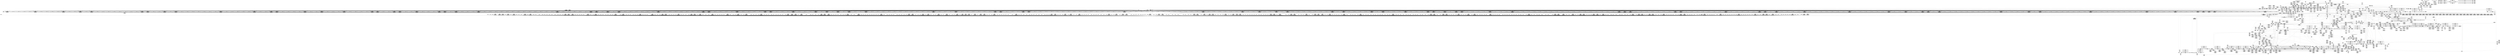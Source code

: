 digraph {
	CE0x51de370 [shape=record,shape=Mrecord,label="{CE0x51de370|0:_i16,_4:_i32,_8:_i16,_40:_%struct.super_block*,_72:_i32,_:_SCMRE_882,883_}"]
	CE0x51ac400 [shape=record,shape=Mrecord,label="{CE0x51ac400|common_perm_mnt_dentry:i_uid|security/apparmor/lsm.c,207}"]
	CE0x51c9ff0 [shape=record,shape=Mrecord,label="{CE0x51c9ff0|0:_i16,_4:_i32,_8:_i16,_40:_%struct.super_block*,_72:_i32,_:_SCMRE_384,388_|*MultipleSource*|security/apparmor/include/apparmor.h,117|Function::mediated_filesystem&Arg::inode::|security/apparmor/lsm.c,349}"]
	CE0x526c890 [shape=record,shape=Mrecord,label="{CE0x526c890|GLOBAL:__aa_current_profile.__warned|Global_var:__aa_current_profile.__warned|*SummSource*}"]
	CE0x5190670 [shape=record,shape=Mrecord,label="{CE0x5190670|apparmor_path_chmod:tmp5|security/apparmor/lsm.c,349}"]
	CE0x51aa490 [shape=record,shape=Mrecord,label="{CE0x51aa490|apparmor_path_chmod:dentry1|security/apparmor/lsm.c,352|*SummSink*}"]
	CE0x526a3a0 [shape=record,shape=Mrecord,label="{CE0x526a3a0|__aa_current_profile:tmp11|security/apparmor/include/context.h,138}"]
	CE0x518bf30 [shape=record,shape=Mrecord,label="{CE0x518bf30|i32_256|*Constant*}"]
	CE0x521b000 [shape=record,shape=Mrecord,label="{CE0x521b000|_call_void_lockdep_rcu_suspicious(i8*_getelementptr_inbounds_(_36_x_i8_,_36_x_i8_*_.str12,_i32_0,_i32_0),_i32_138,_i8*_getelementptr_inbounds_(_45_x_i8_,_45_x_i8_*_.str14,_i32_0,_i32_0))_#7,_!dbg_!15483|security/apparmor/include/context.h,138|*SummSource*}"]
	CE0x51f7080 [shape=record,shape=Mrecord,label="{CE0x51f7080|80:_i64,_:_CRE_418,419_}"]
	CE0x5236350 [shape=record,shape=Mrecord,label="{CE0x5236350|i64_1|*Constant*}"]
	CE0x51b07a0 [shape=record,shape=Mrecord,label="{CE0x51b07a0|__aa_current_profile:call4|security/apparmor/include/context.h,138}"]
	CE0x523a140 [shape=record,shape=Mrecord,label="{CE0x523a140|__aa_current_profile:tobool|security/apparmor/include/context.h,138|*SummSource*}"]
	CE0x520aab0 [shape=record,shape=Mrecord,label="{CE0x520aab0|80:_i64,_:_CRE_1658,1659_}"]
	CE0x5208f10 [shape=record,shape=Mrecord,label="{CE0x5208f10|80:_i64,_:_CRE_1632,1633_}"]
	CE0x51fa7e0 [shape=record,shape=Mrecord,label="{CE0x51fa7e0|i32_10|*Constant*|*SummSource*}"]
	CE0x51af200 [shape=record,shape=Mrecord,label="{CE0x51af200|i32_4|*Constant*}"]
	CE0x51744c0 [shape=record,shape=Mrecord,label="{CE0x51744c0|apparmor_path_chmod:d_inode|security/apparmor/lsm.c,349}"]
	CE0x5174260 [shape=record,shape=Mrecord,label="{CE0x5174260|i64*_getelementptr_inbounds_(_6_x_i64_,_6_x_i64_*___llvm_gcov_ctr82,_i64_0,_i64_0)|*Constant*}"]
	CE0x5241e80 [shape=record,shape=Mrecord,label="{CE0x5241e80|GLOBAL:common_perm|*Constant*|*SummSink*}"]
	CE0x51c8670 [shape=record,shape=Mrecord,label="{CE0x51c8670|0:_i16,_4:_i32,_8:_i16,_40:_%struct.super_block*,_72:_i32,_:_SCMRE_309,310_}"]
	CE0x52456e0 [shape=record,shape=Mrecord,label="{CE0x52456e0|common_perm:tmp5|security/apparmor/lsm.c,169}"]
	CE0x51a7430 [shape=record,shape=Mrecord,label="{CE0x51a7430|i64_2|*Constant*}"]
	CE0x51abf50 [shape=record,shape=Mrecord,label="{CE0x51abf50|GLOBAL:common_perm_mnt_dentry|*Constant*|*SummSource*}"]
	CE0x518a5a0 [shape=record,shape=Mrecord,label="{CE0x518a5a0|0:_i16,_4:_i32,_8:_i16,_40:_%struct.super_block*,_72:_i32,_:_SCMRE_464,472_|*MultipleSource*|security/apparmor/include/apparmor.h,117|Function::mediated_filesystem&Arg::inode::|security/apparmor/lsm.c,349}"]
	CE0x5244d20 [shape=record,shape=Mrecord,label="{CE0x5244d20|i64_0|*Constant*}"]
	CE0x5239390 [shape=record,shape=Mrecord,label="{CE0x5239390|__aa_current_profile:land.lhs.true|*SummSource*}"]
	CE0x5196db0 [shape=record,shape=Mrecord,label="{CE0x5196db0|i64*_getelementptr_inbounds_(_16_x_i64_,_16_x_i64_*___llvm_gcov_ctr46,_i64_0,_i64_15)|*Constant*|*SummSource*}"]
	CE0x52098a0 [shape=record,shape=Mrecord,label="{CE0x52098a0|80:_i64,_:_CRE_1641,1642_}"]
	CE0x51b8a80 [shape=record,shape=Mrecord,label="{CE0x51b8a80|0:_i16,_4:_i32,_8:_i16,_40:_%struct.super_block*,_72:_i32,_:_SCMRE_104,112_|*MultipleSource*|security/apparmor/include/apparmor.h,117|Function::mediated_filesystem&Arg::inode::|security/apparmor/lsm.c,349}"]
	CE0x52236e0 [shape=record,shape=Mrecord,label="{CE0x52236e0|__aa_current_profile:entry|*SummSink*}"]
	CE0x528eda0 [shape=record,shape=Mrecord,label="{CE0x528eda0|get_current:tmp1}"]
	CE0x52952f0 [shape=record,shape=Mrecord,label="{CE0x52952f0|i32_100|*Constant*|*SummSource*}"]
	CE0x5207ac0 [shape=record,shape=Mrecord,label="{CE0x5207ac0|80:_i64,_:_CRE_1608,1612_|*MultipleSource*|security/apparmor/include/apparmor.h,117|*LoadInst*|security/apparmor/include/apparmor.h,117}"]
	CE0x521bb80 [shape=record,shape=Mrecord,label="{CE0x521bb80|i64*_getelementptr_inbounds_(_11_x_i64_,_11_x_i64_*___llvm_gcov_ctr58,_i64_0,_i64_10)|*Constant*|*SummSource*}"]
	CE0x51fa930 [shape=record,shape=Mrecord,label="{CE0x51fa930|80:_i64,_:_CRE_0,8_|*MultipleSource*|security/apparmor/include/apparmor.h,117|*LoadInst*|security/apparmor/include/apparmor.h,117}"]
	CE0x51c65f0 [shape=record,shape=Mrecord,label="{CE0x51c65f0|0:_i16,_4:_i32,_8:_i16,_40:_%struct.super_block*,_72:_i32,_:_SCMRE_289,290_}"]
	CE0x51797b0 [shape=record,shape=Mrecord,label="{CE0x51797b0|i32_0|*Constant*|*SummSink*}"]
	CE0x51ef570 [shape=record,shape=Mrecord,label="{CE0x51ef570|80:_i64,_:_CRE_584,585_}"]
	CE0x51c6ad0 [shape=record,shape=Mrecord,label="{CE0x51c6ad0|0:_i16,_4:_i32,_8:_i16,_40:_%struct.super_block*,_72:_i32,_:_SCMRE_292,293_}"]
	CE0x51dc330 [shape=record,shape=Mrecord,label="{CE0x51dc330|0:_i16,_4:_i32,_8:_i16,_40:_%struct.super_block*,_72:_i32,_:_SCMRE_856,864_|*MultipleSource*|security/apparmor/include/apparmor.h,117|Function::mediated_filesystem&Arg::inode::|security/apparmor/lsm.c,349}"]
	CE0x52385f0 [shape=record,shape=Mrecord,label="{CE0x52385f0|common_perm:tmp9|security/apparmor/lsm.c,172|*SummSink*}"]
	CE0x51d4040 [shape=record,shape=Mrecord,label="{CE0x51d4040|0:_i16,_4:_i32,_8:_i16,_40:_%struct.super_block*,_72:_i32,_:_SCMRE_589,590_}"]
	CE0x51f9b00 [shape=record,shape=Mrecord,label="{CE0x51f9b00|80:_i64,_:_CRE_458,459_}"]
	CE0x51a37e0 [shape=record,shape=Mrecord,label="{CE0x51a37e0|_call_void_mcount()_#2|*SummSink*}"]
	CE0x51d1460 [shape=record,shape=Mrecord,label="{CE0x51d1460|0:_i16,_4:_i32,_8:_i16,_40:_%struct.super_block*,_72:_i32,_:_SCMRE_562,563_}"]
	CE0x5210600 [shape=record,shape=Mrecord,label="{CE0x5210600|80:_i64,_:_CRE_1928,2056_|*MultipleSource*|security/apparmor/include/apparmor.h,117|*LoadInst*|security/apparmor/include/apparmor.h,117}"]
	"CONST[source:0(mediator),value:2(dynamic)][purpose:{subject}][SrcIdx:4]"
	CE0x51ed4c0 [shape=record,shape=Mrecord,label="{CE0x51ed4c0|80:_i64,_:_CRE_536,540_|*MultipleSource*|security/apparmor/include/apparmor.h,117|*LoadInst*|security/apparmor/include/apparmor.h,117}"]
	CE0x51f8070 [shape=record,shape=Mrecord,label="{CE0x51f8070|80:_i64,_:_CRE_433,434_}"]
	CE0x51fe4f0 [shape=record,shape=Mrecord,label="{CE0x51fe4f0|80:_i64,_:_CRE_1262,1263_}"]
	CE0x52260a0 [shape=record,shape=Mrecord,label="{CE0x52260a0|GLOBAL:__aa_current_profile|*Constant*}"]
	CE0x5203150 [shape=record,shape=Mrecord,label="{CE0x5203150|80:_i64,_:_CRE_1322,1323_}"]
	CE0x52a2be0 [shape=record,shape=Mrecord,label="{CE0x52a2be0|aa_cred_profile:do.cond|*SummSink*}"]
	CE0x51bf220 [shape=record,shape=Mrecord,label="{CE0x51bf220|0:_i16,_4:_i32,_8:_i16,_40:_%struct.super_block*,_72:_i32,_:_SCMRE_194,195_}"]
	CE0x523f0c0 [shape=record,shape=Mrecord,label="{CE0x523f0c0|aa_path_perm:op|Function::aa_path_perm&Arg::op::|*SummSource*}"]
	CE0x51f5980 [shape=record,shape=Mrecord,label="{CE0x51f5980|80:_i64,_:_CRE_396,397_}"]
	CE0x51e99a0 [shape=record,shape=Mrecord,label="{CE0x51e99a0|80:_i64,_:_CRE_152,160_|*MultipleSource*|security/apparmor/include/apparmor.h,117|*LoadInst*|security/apparmor/include/apparmor.h,117}"]
	CE0x5209bd0 [shape=record,shape=Mrecord,label="{CE0x5209bd0|80:_i64,_:_CRE_1644,1645_}"]
	CE0x5236760 [shape=record,shape=Mrecord,label="{CE0x5236760|__aa_current_profile:tmp1}"]
	CE0x51ccb80 [shape=record,shape=Mrecord,label="{CE0x51ccb80|80:_i64,_:_CRE_1309,1310_}"]
	CE0x52a5a70 [shape=record,shape=Mrecord,label="{CE0x52a5a70|aa_cred_profile:lnot.ext|security/apparmor/include/context.h,100|*SummSource*}"]
	CE0x528cd60 [shape=record,shape=Mrecord,label="{CE0x528cd60|aa_cred_profile:tmp21|security/apparmor/include/context.h,100|*SummSink*}"]
	CE0x51b2a00 [shape=record,shape=Mrecord,label="{CE0x51b2a00|apparmor_path_chmod:retval.0|*SummSource*}"]
	CE0x51a3210 [shape=record,shape=Mrecord,label="{CE0x51a3210|_ret_%struct.aa_profile*_%call4,_!dbg_!15494|security/apparmor/include/context.h,138|*SummSink*}"]
	CE0x526bde0 [shape=record,shape=Mrecord,label="{CE0x526bde0|aa_cred_profile:tobool1|security/apparmor/include/context.h,100|*SummSource*}"]
	CE0x5267500 [shape=record,shape=Mrecord,label="{CE0x5267500|aa_cred_profile:bb|*SummSource*}"]
	CE0x5208cf0 [shape=record,shape=Mrecord,label="{CE0x5208cf0|80:_i64,_:_CRE_1630,1631_}"]
	CE0x51b1340 [shape=record,shape=Mrecord,label="{CE0x51b1340|GLOBAL:aa_cred_profile|*Constant*|*SummSource*}"]
	CE0x51cc280 [shape=record,shape=Mrecord,label="{CE0x51cc280|80:_i64,_:_CRE_1296,1300_|*MultipleSource*|security/apparmor/include/apparmor.h,117|*LoadInst*|security/apparmor/include/apparmor.h,117}"]
	CE0x5178000 [shape=record,shape=Mrecord,label="{CE0x5178000|apparmor_path_chmod:tmp6|security/apparmor/lsm.c,349}"]
	CE0x51c8cf0 [shape=record,shape=Mrecord,label="{CE0x51c8cf0|0:_i16,_4:_i32,_8:_i16,_40:_%struct.super_block*,_72:_i32,_:_SCMRE_320,328_|*MultipleSource*|security/apparmor/include/apparmor.h,117|Function::mediated_filesystem&Arg::inode::|security/apparmor/lsm.c,349}"]
	CE0x51b3b70 [shape=record,shape=Mrecord,label="{CE0x51b3b70|apparmor_path_chmod:tmp15|security/apparmor/lsm.c,353|*SummSink*}"]
	CE0x51aed70 [shape=record,shape=Mrecord,label="{CE0x51aed70|common_perm_mnt_dentry:tmp6|security/apparmor/lsm.c,207|*SummSource*}"]
	CE0x51a1c70 [shape=record,shape=Mrecord,label="{CE0x51a1c70|i64*_getelementptr_inbounds_(_2_x_i64_,_2_x_i64_*___llvm_gcov_ctr55,_i64_0,_i64_1)|*Constant*|*SummSource*}"]
	CE0x51da0c0 [shape=record,shape=Mrecord,label="{CE0x51da0c0|0:_i16,_4:_i32,_8:_i16,_40:_%struct.super_block*,_72:_i32,_:_SCMRE_744,752_|*MultipleSource*|security/apparmor/include/apparmor.h,117|Function::mediated_filesystem&Arg::inode::|security/apparmor/lsm.c,349}"]
	CE0x5204690 [shape=record,shape=Mrecord,label="{CE0x5204690|80:_i64,_:_CRE_1342,1343_}"]
	CE0x5215f30 [shape=record,shape=Mrecord,label="{CE0x5215f30|__aa_current_profile:tmp13|security/apparmor/include/context.h,138|*SummSource*}"]
	CE0x520ee00 [shape=record,shape=Mrecord,label="{CE0x520ee00|80:_i64,_:_CRE_1848,1856_|*MultipleSource*|security/apparmor/include/apparmor.h,117|*LoadInst*|security/apparmor/include/apparmor.h,117}"]
	CE0x523e2a0 [shape=record,shape=Mrecord,label="{CE0x523e2a0|common_perm:call1|security/apparmor/lsm.c,170}"]
	CE0x5205f00 [shape=record,shape=Mrecord,label="{CE0x5205f00|80:_i64,_:_CRE_1365,1366_}"]
	CE0x51d4520 [shape=record,shape=Mrecord,label="{CE0x51d4520|0:_i16,_4:_i32,_8:_i16,_40:_%struct.super_block*,_72:_i32,_:_SCMRE_592,593_}"]
	CE0x52a3650 [shape=record,shape=Mrecord,label="{CE0x52a3650|aa_cred_profile:lnot2|security/apparmor/include/context.h,100|*SummSource*}"]
	CE0x52036a0 [shape=record,shape=Mrecord,label="{CE0x52036a0|80:_i64,_:_CRE_1327,1328_}"]
	CE0x51ef020 [shape=record,shape=Mrecord,label="{CE0x51ef020|80:_i64,_:_CRE_579,580_}"]
	CE0x51a1370 [shape=record,shape=Mrecord,label="{CE0x51a1370|mediated_filesystem:tmp1|*SummSource*}"]
	CE0x51c1300 [shape=record,shape=Mrecord,label="{CE0x51c1300|0:_i16,_4:_i32,_8:_i16,_40:_%struct.super_block*,_72:_i32,_:_SCMRE_232,236_|*MultipleSource*|security/apparmor/include/apparmor.h,117|Function::mediated_filesystem&Arg::inode::|security/apparmor/lsm.c,349}"]
	CE0x51f0890 [shape=record,shape=Mrecord,label="{CE0x51f0890|80:_i64,_:_CRE_602,603_}"]
	CE0x51f1660 [shape=record,shape=Mrecord,label="{CE0x51f1660|80:_i64,_:_CRE_615,616_}"]
	CE0x51be520 [shape=record,shape=Mrecord,label="{CE0x51be520|0:_i16,_4:_i32,_8:_i16,_40:_%struct.super_block*,_72:_i32,_:_SCMRE_186,187_}"]
	CE0x51c5270 [shape=record,shape=Mrecord,label="{CE0x51c5270|0:_i16,_4:_i32,_8:_i16,_40:_%struct.super_block*,_72:_i32,_:_SCMRE_277,278_}"]
	CE0x51b0680 [shape=record,shape=Mrecord,label="{CE0x51b0680|__aa_current_profile:tmp21|security/apparmor/include/context.h,138|*SummSource*}"]
	CE0x51a45a0 [shape=record,shape=Mrecord,label="{CE0x51a45a0|__aa_current_profile:tobool1|security/apparmor/include/context.h,138|*SummSource*}"]
	CE0x51e1430 [shape=record,shape=Mrecord,label="{CE0x51e1430|0:_i16,_4:_i32,_8:_i16,_40:_%struct.super_block*,_72:_i32,_:_SCMRE_912,913_}"]
	CE0x5219cf0 [shape=record,shape=Mrecord,label="{CE0x5219cf0|__aa_current_profile:tmp15|security/apparmor/include/context.h,138|*SummSink*}"]
	CE0x51c0fd0 [shape=record,shape=Mrecord,label="{CE0x51c0fd0|0:_i16,_4:_i32,_8:_i16,_40:_%struct.super_block*,_72:_i32,_:_SCMRE_224,232_|*MultipleSource*|security/apparmor/include/apparmor.h,117|Function::mediated_filesystem&Arg::inode::|security/apparmor/lsm.c,349}"]
	CE0x526efa0 [shape=record,shape=Mrecord,label="{CE0x526efa0|__aa_current_profile:if.end}"]
	CE0x521d950 [shape=record,shape=Mrecord,label="{CE0x521d950|__aa_current_profile:tmp17|security/apparmor/include/context.h,138}"]
	CE0x5210bd0 [shape=record,shape=Mrecord,label="{CE0x5210bd0|80:_i64,_:_CRE_2120,2248_|*MultipleSource*|security/apparmor/include/apparmor.h,117|*LoadInst*|security/apparmor/include/apparmor.h,117}"]
	CE0x51ee360 [shape=record,shape=Mrecord,label="{CE0x51ee360|80:_i64,_:_CRE_567,568_}"]
	CE0x5270f70 [shape=record,shape=Mrecord,label="{CE0x5270f70|__aa_current_profile:tmp9|security/apparmor/include/context.h,138|*SummSink*}"]
	CE0x51f74c0 [shape=record,shape=Mrecord,label="{CE0x51f74c0|80:_i64,_:_CRE_422,423_}"]
	CE0x51fd940 [shape=record,shape=Mrecord,label="{CE0x51fd940|80:_i64,_:_CRE_1251,1252_}"]
	CE0x51f83a0 [shape=record,shape=Mrecord,label="{CE0x51f83a0|80:_i64,_:_CRE_436,437_}"]
	CE0x51d2300 [shape=record,shape=Mrecord,label="{CE0x51d2300|0:_i16,_4:_i32,_8:_i16,_40:_%struct.super_block*,_72:_i32,_:_SCMRE_571,572_}"]
	CE0x51ab0e0 [shape=record,shape=Mrecord,label="{CE0x51ab0e0|apparmor_path_chmod:tmp11|security/apparmor/lsm.c,352|*SummSink*}"]
	CE0x51c3390 [shape=record,shape=Mrecord,label="{CE0x51c3390|0:_i16,_4:_i32,_8:_i16,_40:_%struct.super_block*,_72:_i32,_:_SCMRE_258,259_}"]
	CE0x523d420 [shape=record,shape=Mrecord,label="{CE0x523d420|common_perm:tmp6|security/apparmor/lsm.c,169}"]
	CE0x5242e30 [shape=record,shape=Mrecord,label="{CE0x5242e30|common_perm:mask|Function::common_perm&Arg::mask::|*SummSink*}"]
	CE0x51e0db0 [shape=record,shape=Mrecord,label="{CE0x51e0db0|0:_i16,_4:_i32,_8:_i16,_40:_%struct.super_block*,_72:_i32,_:_SCMRE_908,909_}"]
	CE0x51a2770 [shape=record,shape=Mrecord,label="{CE0x51a2770|common_perm_mnt_dentry:path|security/apparmor/lsm.c, 206|*SummSink*}"]
	CE0x523d750 [shape=record,shape=Mrecord,label="{CE0x523d750|common_perm:tmp6|security/apparmor/lsm.c,169|*SummSink*}"]
	CE0x51e4f70 [shape=record,shape=Mrecord,label="{CE0x51e4f70|0:_i16,_4:_i32,_8:_i16,_40:_%struct.super_block*,_72:_i32,_:_SCMRE_979,980_}"]
	CE0x51a4a20 [shape=record,shape=Mrecord,label="{CE0x51a4a20|mediated_filesystem:tmp|*SummSink*}"]
	CE0x5209460 [shape=record,shape=Mrecord,label="{CE0x5209460|80:_i64,_:_CRE_1637,1638_}"]
	CE0x51f9280 [shape=record,shape=Mrecord,label="{CE0x51f9280|80:_i64,_:_CRE_450,451_}"]
	CE0x5269a80 [shape=record,shape=Mrecord,label="{CE0x5269a80|aa_cred_profile:do.end}"]
	CE0x51b4000 [shape=record,shape=Mrecord,label="{CE0x51b4000|i64*_getelementptr_inbounds_(_2_x_i64_,_2_x_i64_*___llvm_gcov_ctr55,_i64_0,_i64_0)|*Constant*}"]
	CE0x5265e80 [shape=record,shape=Mrecord,label="{CE0x5265e80|i64_5|*Constant*|*SummSource*}"]
	CE0x5205240 [shape=record,shape=Mrecord,label="{CE0x5205240|80:_i64,_:_CRE_1353,1354_}"]
	CE0x526dd50 [shape=record,shape=Mrecord,label="{CE0x526dd50|get_current:tmp4|./arch/x86/include/asm/current.h,14|*SummSource*}"]
	CE0x51fdd80 [shape=record,shape=Mrecord,label="{CE0x51fdd80|80:_i64,_:_CRE_1255,1256_}"]
	CE0x523b080 [shape=record,shape=Mrecord,label="{CE0x523b080|i64*_getelementptr_inbounds_(_11_x_i64_,_11_x_i64_*___llvm_gcov_ctr58,_i64_0,_i64_1)|*Constant*|*SummSource*}"]
	CE0x518a490 [shape=record,shape=Mrecord,label="{CE0x518a490|i32_12|*Constant*|*SummSource*}"]
	CE0x51c2b70 [shape=record,shape=Mrecord,label="{CE0x51c2b70|0:_i16,_4:_i32,_8:_i16,_40:_%struct.super_block*,_72:_i32,_:_SCMRE_253,254_}"]
	CE0x528e930 [shape=record,shape=Mrecord,label="{CE0x528e930|44:_i32,_48:_i16,_128:_i8*,_:_SCMRE_24,28_|*MultipleSource*|Function::aa_cred_profile&Arg::cred::|security/apparmor/include/context.h,99|security/apparmor/include/context.h,138}"]
	CE0x51fe1c0 [shape=record,shape=Mrecord,label="{CE0x51fe1c0|80:_i64,_:_CRE_1259,1260_}"]
	CE0x5203d00 [shape=record,shape=Mrecord,label="{CE0x5203d00|80:_i64,_:_CRE_1333,1334_}"]
	CE0x5204250 [shape=record,shape=Mrecord,label="{CE0x5204250|80:_i64,_:_CRE_1338,1339_}"]
	CE0x51b9f40 [shape=record,shape=Mrecord,label="{CE0x51b9f40|0:_i16,_4:_i32,_8:_i16,_40:_%struct.super_block*,_72:_i32,_:_SCMRE_143,144_}"]
	CE0x528bfd0 [shape=record,shape=Mrecord,label="{CE0x528bfd0|i64*_getelementptr_inbounds_(_16_x_i64_,_16_x_i64_*___llvm_gcov_ctr46,_i64_0,_i64_7)|*Constant*|*SummSink*}"]
	CE0x51ee690 [shape=record,shape=Mrecord,label="{CE0x51ee690|80:_i64,_:_CRE_570,571_}"]
	CE0x521b380 [shape=record,shape=Mrecord,label="{CE0x521b380|i64*_getelementptr_inbounds_(_11_x_i64_,_11_x_i64_*___llvm_gcov_ctr58,_i64_0,_i64_9)|*Constant*|*SummSink*}"]
	CE0x526a080 [shape=record,shape=Mrecord,label="{CE0x526a080|__aa_current_profile:tmp10|security/apparmor/include/context.h,138|*SummSource*}"]
	CE0x52a8590 [shape=record,shape=Mrecord,label="{CE0x52a8590|aa_cred_profile:tmp14|security/apparmor/include/context.h,100}"]
	CE0x5208360 [shape=record,shape=Mrecord,label="{CE0x5208360|80:_i64,_:_CRE_1621,1622_}"]
	CE0x5237390 [shape=record,shape=Mrecord,label="{CE0x5237390|get_current:tmp4|./arch/x86/include/asm/current.h,14}"]
	CE0x51bfa40 [shape=record,shape=Mrecord,label="{CE0x51bfa40|0:_i16,_4:_i32,_8:_i16,_40:_%struct.super_block*,_72:_i32,_:_SCMRE_199,200_}"]
	CE0x51b57e0 [shape=record,shape=Mrecord,label="{CE0x51b57e0|mediated_filesystem:i_sb|security/apparmor/include/apparmor.h,117|*SummSource*}"]
	CE0x51eee00 [shape=record,shape=Mrecord,label="{CE0x51eee00|80:_i64,_:_CRE_577,578_}"]
	CE0x51bdb60 [shape=record,shape=Mrecord,label="{CE0x51bdb60|0:_i16,_4:_i32,_8:_i16,_40:_%struct.super_block*,_72:_i32,_:_SCMRE_180,181_}"]
	CE0x51c6790 [shape=record,shape=Mrecord,label="{CE0x51c6790|0:_i16,_4:_i32,_8:_i16,_40:_%struct.super_block*,_72:_i32,_:_SCMRE_290,291_}"]
	CE0x52426f0 [shape=record,shape=Mrecord,label="{CE0x52426f0|common_perm:path|Function::common_perm&Arg::path::}"]
	CE0x51c2eb0 [shape=record,shape=Mrecord,label="{CE0x51c2eb0|0:_i16,_4:_i32,_8:_i16,_40:_%struct.super_block*,_72:_i32,_:_SCMRE_255,256_}"]
	CE0x51e64b0 [shape=record,shape=Mrecord,label="{CE0x51e64b0|mediated_filesystem:tmp4|*LoadInst*|security/apparmor/include/apparmor.h,117|*SummSource*}"]
	CE0x51f6c40 [shape=record,shape=Mrecord,label="{CE0x51f6c40|80:_i64,_:_CRE_414,415_}"]
	CE0x520eff0 [shape=record,shape=Mrecord,label="{CE0x520eff0|80:_i64,_:_CRE_1856,1864_|*MultipleSource*|security/apparmor/include/apparmor.h,117|*LoadInst*|security/apparmor/include/apparmor.h,117}"]
	CE0x52a30a0 [shape=record,shape=Mrecord,label="{CE0x52a30a0|aa_cred_profile:tmp13|*SummSource*}"]
	CE0x51cd510 [shape=record,shape=Mrecord,label="{CE0x51cd510|80:_i64,_:_CRE_1318,1319_}"]
	CE0x51ad480 [shape=record,shape=Mrecord,label="{CE0x51ad480|i32_2|*Constant*}"]
	CE0x5269090 [shape=record,shape=Mrecord,label="{CE0x5269090|__aa_current_profile:if.then}"]
	CE0x51d6a80 [shape=record,shape=Mrecord,label="{CE0x51d6a80|0:_i16,_4:_i32,_8:_i16,_40:_%struct.super_block*,_72:_i32,_:_SCMRE_615,616_}"]
	CE0x52a5580 [shape=record,shape=Mrecord,label="{CE0x52a5580|aa_cred_profile:profile|security/apparmor/include/context.h,100|*SummSink*}"]
	CE0x52048b0 [shape=record,shape=Mrecord,label="{CE0x52048b0|80:_i64,_:_CRE_1344,1345_}"]
	CE0x528e260 [shape=record,shape=Mrecord,label="{CE0x528e260|get_current:tmp3|*SummSource*}"]
	CE0x51de510 [shape=record,shape=Mrecord,label="{CE0x51de510|0:_i16,_4:_i32,_8:_i16,_40:_%struct.super_block*,_72:_i32,_:_SCMRE_883,884_}"]
	CE0x51de9f0 [shape=record,shape=Mrecord,label="{CE0x51de9f0|0:_i16,_4:_i32,_8:_i16,_40:_%struct.super_block*,_72:_i32,_:_SCMRE_886,887_}"]
	CE0x51f63c0 [shape=record,shape=Mrecord,label="{CE0x51f63c0|80:_i64,_:_CRE_406,407_}"]
	CE0x520a340 [shape=record,shape=Mrecord,label="{CE0x520a340|80:_i64,_:_CRE_1651,1652_}"]
	CE0x521a9c0 [shape=record,shape=Mrecord,label="{CE0x521a9c0|i8_1|*Constant*|*SummSink*}"]
	CE0x51d7ac0 [shape=record,shape=Mrecord,label="{CE0x51d7ac0|0:_i16,_4:_i32,_8:_i16,_40:_%struct.super_block*,_72:_i32,_:_SCMRE_632,640_|*MultipleSource*|security/apparmor/include/apparmor.h,117|Function::mediated_filesystem&Arg::inode::|security/apparmor/lsm.c,349}"]
	CE0x51e2950 [shape=record,shape=Mrecord,label="{CE0x51e2950|0:_i16,_4:_i32,_8:_i16,_40:_%struct.super_block*,_72:_i32,_:_SCMRE_925,926_}"]
	CE0x51a8560 [shape=record,shape=Mrecord,label="{CE0x51a8560|mediated_filesystem:entry|*SummSource*}"]
	CE0x51ee140 [shape=record,shape=Mrecord,label="{CE0x51ee140|80:_i64,_:_CRE_565,566_}"]
	CE0x5173d90 [shape=record,shape=Mrecord,label="{CE0x5173d90|apparmor_path_chmod:tmp1|*SummSink*}"]
	CE0x526be50 [shape=record,shape=Mrecord,label="{CE0x526be50|aa_cred_profile:tobool1|security/apparmor/include/context.h,100|*SummSink*}"]
	CE0x5266200 [shape=record,shape=Mrecord,label="{CE0x5266200|aa_cred_profile:do.end8|*SummSource*}"]
	CE0x51d6740 [shape=record,shape=Mrecord,label="{CE0x51d6740|0:_i16,_4:_i32,_8:_i16,_40:_%struct.super_block*,_72:_i32,_:_SCMRE_613,614_}"]
	CE0x51a8410 [shape=record,shape=Mrecord,label="{CE0x51a8410|mediated_filesystem:entry}"]
	CE0x526ec80 [shape=record,shape=Mrecord,label="{CE0x526ec80|__aa_current_profile:bb|*SummSink*}"]
	CE0x51baaa0 [shape=record,shape=Mrecord,label="{CE0x51baaa0|0:_i16,_4:_i32,_8:_i16,_40:_%struct.super_block*,_72:_i32,_:_SCMRE_150,151_}"]
	CE0x516b6b0 [shape=record,shape=Mrecord,label="{CE0x516b6b0|apparmor_path_chmod:bb}"]
	CE0x51bb940 [shape=record,shape=Mrecord,label="{CE0x51bb940|0:_i16,_4:_i32,_8:_i16,_40:_%struct.super_block*,_72:_i32,_:_SCMRE_159,160_}"]
	CE0x5180000 [shape=record,shape=Mrecord,label="{CE0x5180000|COLLAPSED:_GCMRE___llvm_gcov_ctr57_internal_global_5_x_i64_zeroinitializer:_elem_0:default:}"]
	CE0x526aad0 [shape=record,shape=Mrecord,label="{CE0x526aad0|__aa_current_profile:do.body}"]
	CE0x51e1910 [shape=record,shape=Mrecord,label="{CE0x51e1910|0:_i16,_4:_i32,_8:_i16,_40:_%struct.super_block*,_72:_i32,_:_SCMRE_915,916_}"]
	CE0x51b6d70 [shape=record,shape=Mrecord,label="{CE0x51b6d70|0:_i16,_4:_i32,_8:_i16,_40:_%struct.super_block*,_72:_i32,_:_SCMRE_16,24_|*MultipleSource*|security/apparmor/include/apparmor.h,117|Function::mediated_filesystem&Arg::inode::|security/apparmor/lsm.c,349}"]
	CE0x5221fb0 [shape=record,shape=Mrecord,label="{CE0x5221fb0|i1_true|*Constant*|*SummSink*}"]
	CE0x52a6310 [shape=record,shape=Mrecord,label="{CE0x52a6310|GLOBAL:llvm.expect.i64|*Constant*}"]
	CE0x5242540 [shape=record,shape=Mrecord,label="{CE0x5242540|common_perm:op|Function::common_perm&Arg::op::|*SummSource*}"]
	CE0x52a1dc0 [shape=record,shape=Mrecord,label="{CE0x52a1dc0|aa_cred_profile:tmp7|security/apparmor/include/context.h,100|*SummSource*}"]
	CE0x526a1e0 [shape=record,shape=Mrecord,label="{CE0x526a1e0|__aa_current_profile:tmp10|security/apparmor/include/context.h,138|*SummSink*}"]
	CE0x5219a10 [shape=record,shape=Mrecord,label="{CE0x5219a10|i64*_getelementptr_inbounds_(_11_x_i64_,_11_x_i64_*___llvm_gcov_ctr58,_i64_0,_i64_9)|*Constant*|*SummSource*}"]
	CE0x51f6800 [shape=record,shape=Mrecord,label="{CE0x51f6800|80:_i64,_:_CRE_410,411_}"]
	CE0x51d85e0 [shape=record,shape=Mrecord,label="{CE0x51d85e0|0:_i16,_4:_i32,_8:_i16,_40:_%struct.super_block*,_72:_i32,_:_SCMRE_664,672_|*MultipleSource*|security/apparmor/include/apparmor.h,117|Function::mediated_filesystem&Arg::inode::|security/apparmor/lsm.c,349}"]
	CE0x5196a40 [shape=record,shape=Mrecord,label="{CE0x5196a40|i64*_getelementptr_inbounds_(_16_x_i64_,_16_x_i64_*___llvm_gcov_ctr46,_i64_0,_i64_15)|*Constant*}"]
	CE0x51ccda0 [shape=record,shape=Mrecord,label="{CE0x51ccda0|80:_i64,_:_CRE_1311,1312_}"]
	CE0x51bf560 [shape=record,shape=Mrecord,label="{CE0x51bf560|0:_i16,_4:_i32,_8:_i16,_40:_%struct.super_block*,_72:_i32,_:_SCMRE_196,197_}"]
	CE0x51adde0 [shape=record,shape=Mrecord,label="{CE0x51adde0|common_perm:mode|security/apparmor/lsm.c,169}"]
	CE0x51c9240 [shape=record,shape=Mrecord,label="{CE0x51c9240|0:_i16,_4:_i32,_8:_i16,_40:_%struct.super_block*,_72:_i32,_:_SCMRE_336,344_|*MultipleSource*|security/apparmor/include/apparmor.h,117|Function::mediated_filesystem&Arg::inode::|security/apparmor/lsm.c,349}"]
	CE0x51dff10 [shape=record,shape=Mrecord,label="{CE0x51dff10|0:_i16,_4:_i32,_8:_i16,_40:_%struct.super_block*,_72:_i32,_:_SCMRE_899,900_}"]
	CE0x5290d60 [shape=record,shape=Mrecord,label="{CE0x5290d60|i64*_getelementptr_inbounds_(_16_x_i64_,_16_x_i64_*___llvm_gcov_ctr46,_i64_0,_i64_12)|*Constant*}"]
	CE0x52a1bd0 [shape=record,shape=Mrecord,label="{CE0x52a1bd0|GLOBAL:__llvm_gcov_ctr46|Global_var:__llvm_gcov_ctr46|*SummSink*}"]
	CE0x51ce740 [shape=record,shape=Mrecord,label="{CE0x51ce740|0:_i16,_4:_i32,_8:_i16,_40:_%struct.super_block*,_72:_i32,_:_SCMRE_488,496_|*MultipleSource*|security/apparmor/include/apparmor.h,117|Function::mediated_filesystem&Arg::inode::|security/apparmor/lsm.c,349}"]
	CE0x51bade0 [shape=record,shape=Mrecord,label="{CE0x51bade0|0:_i16,_4:_i32,_8:_i16,_40:_%struct.super_block*,_72:_i32,_:_SCMRE_152,153_}"]
	CE0x51a5bd0 [shape=record,shape=Mrecord,label="{CE0x51a5bd0|mediated_filesystem:tmp3}"]
	CE0x521d2d0 [shape=record,shape=Mrecord,label="{CE0x521d2d0|get_current:entry|*SummSource*}"]
	CE0x52a7410 [shape=record,shape=Mrecord,label="{CE0x52a7410|aa_cred_profile:tmp4|*LoadInst*|security/apparmor/include/context.h,99}"]
	CE0x51d0b40 [shape=record,shape=Mrecord,label="{CE0x51d0b40|0:_i16,_4:_i32,_8:_i16,_40:_%struct.super_block*,_72:_i32,_:_SCMRE_555,556_}"]
	CE0x5190d50 [shape=record,shape=Mrecord,label="{CE0x5190d50|apparmor_path_chmod:tmp8|security/apparmor/lsm.c,350|*SummSink*}"]
	CE0x51f0cd0 [shape=record,shape=Mrecord,label="{CE0x51f0cd0|80:_i64,_:_CRE_606,607_}"]
	CE0x51eb8a0 [shape=record,shape=Mrecord,label="{CE0x51eb8a0|80:_i64,_:_CRE_288,296_|*MultipleSource*|security/apparmor/include/apparmor.h,117|*LoadInst*|security/apparmor/include/apparmor.h,117}"]
	CE0x51f45f0 [shape=record,shape=Mrecord,label="{CE0x51f45f0|80:_i64,_:_CRE_336,344_|*MultipleSource*|security/apparmor/include/apparmor.h,117|*LoadInst*|security/apparmor/include/apparmor.h,117}"]
	CE0x52a9340 [shape=record,shape=Mrecord,label="{CE0x52a9340|aa_cred_profile:tmp17|security/apparmor/include/context.h,100}"]
	CE0x5212790 [shape=record,shape=Mrecord,label="{CE0x5212790|aa_cred_profile:security|security/apparmor/include/context.h,99|*SummSink*}"]
	CE0x516b4a0 [shape=record,shape=Mrecord,label="{CE0x516b4a0|apparmor_path_chmod:return}"]
	CE0x51aabc0 [shape=record,shape=Mrecord,label="{CE0x51aabc0|apparmor_path_chmod:tmp10|security/apparmor/lsm.c,352|*SummSink*}"]
	CE0x51ac1f0 [shape=record,shape=Mrecord,label="{CE0x51ac1f0|common_perm_mnt_dentry:entry|*SummSource*}"]
	CE0x51b0f00 [shape=record,shape=Mrecord,label="{CE0x51b0f00|GLOBAL:aa_cred_profile|*Constant*}"]
	CE0x52a3220 [shape=record,shape=Mrecord,label="{CE0x52a3220|aa_cred_profile:tmp13|*SummSink*}"]
	CE0x51c7150 [shape=record,shape=Mrecord,label="{CE0x51c7150|0:_i16,_4:_i32,_8:_i16,_40:_%struct.super_block*,_72:_i32,_:_SCMRE_296,297_}"]
	CE0x5180160 [shape=record,shape=Mrecord,label="{CE0x5180160|common_perm_mnt_dentry:mask|Function::common_perm_mnt_dentry&Arg::mask::|*SummSink*}"]
	CE0x51c4710 [shape=record,shape=Mrecord,label="{CE0x51c4710|0:_i16,_4:_i32,_8:_i16,_40:_%struct.super_block*,_72:_i32,_:_SCMRE_270,271_}"]
	CE0x51e03f0 [shape=record,shape=Mrecord,label="{CE0x51e03f0|0:_i16,_4:_i32,_8:_i16,_40:_%struct.super_block*,_72:_i32,_:_SCMRE_902,903_}"]
	CE0x51c5410 [shape=record,shape=Mrecord,label="{CE0x51c5410|0:_i16,_4:_i32,_8:_i16,_40:_%struct.super_block*,_72:_i32,_:_SCMRE_278,279_}"]
	CE0x51d8010 [shape=record,shape=Mrecord,label="{CE0x51d8010|0:_i16,_4:_i32,_8:_i16,_40:_%struct.super_block*,_72:_i32,_:_SCMRE_648,656_|*MultipleSource*|security/apparmor/include/apparmor.h,117|Function::mediated_filesystem&Arg::inode::|security/apparmor/lsm.c,349}"]
	CE0x51ac080 [shape=record,shape=Mrecord,label="{CE0x51ac080|common_perm_mnt_dentry:entry}"]
	CE0x5199bd0 [shape=record,shape=Mrecord,label="{CE0x5199bd0|aa_cred_profile:tmp33|security/apparmor/include/context.h,101|*SummSource*}"]
	CE0x51e9d80 [shape=record,shape=Mrecord,label="{CE0x51e9d80|80:_i64,_:_CRE_176,184_|*MultipleSource*|security/apparmor/include/apparmor.h,117|*LoadInst*|security/apparmor/include/apparmor.h,117}"]
	CE0x51d0c50 [shape=record,shape=Mrecord,label="{CE0x51d0c50|0:_i16,_4:_i32,_8:_i16,_40:_%struct.super_block*,_72:_i32,_:_SCMRE_556,557_}"]
	CE0x521ddb0 [shape=record,shape=Mrecord,label="{CE0x521ddb0|__aa_current_profile:tmp18|security/apparmor/include/context.h,138|*SummSource*}"]
	CE0x5223570 [shape=record,shape=Mrecord,label="{CE0x5223570|__aa_current_profile:entry}"]
	CE0x51fcb70 [shape=record,shape=Mrecord,label="{CE0x51fcb70|80:_i64,_:_CRE_1238,1239_}"]
	CE0x52a3400 [shape=record,shape=Mrecord,label="{CE0x52a3400|aa_cred_profile:lnot2|security/apparmor/include/context.h,100}"]
	CE0x523f160 [shape=record,shape=Mrecord,label="{CE0x523f160|aa_path_perm:op|Function::aa_path_perm&Arg::op::|*SummSink*}"]
	CE0x51ba5c0 [shape=record,shape=Mrecord,label="{CE0x51ba5c0|0:_i16,_4:_i32,_8:_i16,_40:_%struct.super_block*,_72:_i32,_:_SCMRE_147,148_}"]
	CE0x51a4ab0 [shape=record,shape=Mrecord,label="{CE0x51a4ab0|i64_1|*Constant*}"]
	CE0x5209ce0 [shape=record,shape=Mrecord,label="{CE0x5209ce0|80:_i64,_:_CRE_1645,1646_}"]
	CE0x51c7cb0 [shape=record,shape=Mrecord,label="{CE0x51c7cb0|0:_i16,_4:_i32,_8:_i16,_40:_%struct.super_block*,_72:_i32,_:_SCMRE_303,304_}"]
	CE0x516b210 [shape=record,shape=Mrecord,label="{CE0x516b210|apparmor_path_chmod:bb|*SummSource*}"]
	CE0x518aae0 [shape=record,shape=Mrecord,label="{CE0x518aae0|0:_i16,_4:_i32,_8:_i16,_40:_%struct.super_block*,_72:_i32,_:_SCMRE_473,474_}"]
	CE0x51ded30 [shape=record,shape=Mrecord,label="{CE0x51ded30|0:_i16,_4:_i32,_8:_i16,_40:_%struct.super_block*,_72:_i32,_:_SCMRE_888,889_}"]
	CE0x5268100 [shape=record,shape=Mrecord,label="{CE0x5268100|GLOBAL:__llvm_gcov_ctr58|Global_var:__llvm_gcov_ctr58|*SummSink*}"]
	CE0x51794e0 [shape=record,shape=Mrecord,label="{CE0x51794e0|COLLAPSED:_GCMRE___llvm_gcov_ctr82_internal_global_6_x_i64_zeroinitializer:_elem_0:default:}"]
	CE0x52455d0 [shape=record,shape=Mrecord,label="{CE0x52455d0|common_perm:tmp4|security/apparmor/lsm.c,169|*SummSource*}"]
	CE0x51ed8a0 [shape=record,shape=Mrecord,label="{CE0x51ed8a0|80:_i64,_:_CRE_552,556_|*MultipleSource*|security/apparmor/include/apparmor.h,117|*LoadInst*|security/apparmor/include/apparmor.h,117}"]
	CE0x51f96c0 [shape=record,shape=Mrecord,label="{CE0x51f96c0|80:_i64,_:_CRE_454,455_}"]
	CE0x518dad0 [shape=record,shape=Mrecord,label="{CE0x518dad0|apparmor_path_chmod:tmp7|security/apparmor/lsm.c,349|*SummSink*}"]
	CE0x5234670 [shape=record,shape=Mrecord,label="{CE0x5234670|common_perm_mnt_dentry:tmp8|security/apparmor/lsm.c,208|*SummSource*}"]
	CE0x51d31a0 [shape=record,shape=Mrecord,label="{CE0x51d31a0|0:_i16,_4:_i32,_8:_i16,_40:_%struct.super_block*,_72:_i32,_:_SCMRE_580,581_}"]
	CE0x51adf10 [shape=record,shape=Mrecord,label="{CE0x51adf10|COLLAPSED:_CRE:_elem_0::|security/apparmor/lsm.c,169}"]
	CE0x52348a0 [shape=record,shape=Mrecord,label="{CE0x52348a0|common_perm_mnt_dentry:call|security/apparmor/lsm.c,211}"]
	CE0x52962b0 [shape=record,shape=Mrecord,label="{CE0x52962b0|aa_cred_profile:tmp28|security/apparmor/include/context.h,100|*SummSink*}"]
	CE0x51c4230 [shape=record,shape=Mrecord,label="{CE0x51c4230|0:_i16,_4:_i32,_8:_i16,_40:_%struct.super_block*,_72:_i32,_:_SCMRE_267,268_}"]
	CE0x51f6910 [shape=record,shape=Mrecord,label="{CE0x51f6910|80:_i64,_:_CRE_411,412_}"]
	CE0x52226c0 [shape=record,shape=Mrecord,label="{CE0x52226c0|common_perm_mnt_dentry:bb}"]
	CE0x517b760 [shape=record,shape=Mrecord,label="{CE0x517b760|i64*_getelementptr_inbounds_(_16_x_i64_,_16_x_i64_*___llvm_gcov_ctr46,_i64_0,_i64_1)|*Constant*|*SummSink*}"]
	CE0x5243b10 [shape=record,shape=Mrecord,label="{CE0x5243b10|common_perm:cmp|security/apparmor/lsm.c,169|*SummSource*}"]
	CE0x528d290 [shape=record,shape=Mrecord,label="{CE0x528d290|_call_void_asm_sideeffect_1:_09ud2_0A.pushsection___bug_table,_22a_22_0A2:_09.long_1b_-_2b,_$_0:c_-_2b_0A_09.word_$_1:c_,_0_0A_09.org_2b+$_2:c_0A.popsection_,_i,i,i,_dirflag_,_fpsr_,_flags_(i8*_getelementptr_inbounds_(_36_x_i8_,_36_x_i8_*_.str12,_i32_0,_i32_0),_i32_100,_i64_12)_#2,_!dbg_!15490,_!srcloc_!15493|security/apparmor/include/context.h,100|*SummSource*}"]
	CE0x5266ae0 [shape=record,shape=Mrecord,label="{CE0x5266ae0|aa_cred_profile:do.end|*SummSink*}"]
	CE0x51ec250 [shape=record,shape=Mrecord,label="{CE0x51ec250|80:_i64,_:_CRE_328,336_|*MultipleSource*|security/apparmor/include/apparmor.h,117|*LoadInst*|security/apparmor/include/apparmor.h,117}"]
	CE0x51ea160 [shape=record,shape=Mrecord,label="{CE0x51ea160|80:_i64,_:_CRE_192,200_|*MultipleSource*|security/apparmor/include/apparmor.h,117|*LoadInst*|security/apparmor/include/apparmor.h,117}"]
	CE0x51ca7d0 [shape=record,shape=Mrecord,label="{CE0x51ca7d0|0:_i16,_4:_i32,_8:_i16,_40:_%struct.super_block*,_72:_i32,_:_SCMRE_408,416_|*MultipleSource*|security/apparmor/include/apparmor.h,117|Function::mediated_filesystem&Arg::inode::|security/apparmor/lsm.c,349}"]
	CE0x5239650 [shape=record,shape=Mrecord,label="{CE0x5239650|__aa_current_profile:tmp2|*SummSource*}"]
	CE0x51fbc90 [shape=record,shape=Mrecord,label="{CE0x51fbc90|80:_i64,_:_CRE_1224,1225_}"]
	CE0x52af370 [shape=record,shape=Mrecord,label="{CE0x52af370|44:_i32,_48:_i16,_128:_i8*,_:_SCMRE_40,44_|*MultipleSource*|Function::aa_cred_profile&Arg::cred::|security/apparmor/include/context.h,99|security/apparmor/include/context.h,138}"]
	CE0x5220c30 [shape=record,shape=Mrecord,label="{CE0x5220c30|aa_cred_profile:do.body|*SummSink*}"]
	CE0x51f5b40 [shape=record,shape=Mrecord,label="{CE0x51f5b40|80:_i64,_:_CRE_398,399_}"]
	CE0x5271a40 [shape=record,shape=Mrecord,label="{CE0x5271a40|COLLAPSED:_GCMRE___llvm_gcov_ctr46_internal_global_16_x_i64_zeroinitializer:_elem_0:default:}"]
	CE0x5180070 [shape=record,shape=Mrecord,label="{CE0x5180070|common_perm:tmp|*SummSource*}"]
	CE0x519a870 [shape=record,shape=Mrecord,label="{CE0x519a870|aa_cred_profile:tmp34|security/apparmor/include/context.h,101|*SummSource*}"]
	CE0x5227000 [shape=record,shape=Mrecord,label="{CE0x5227000|_call_void_mcount()_#2|*SummSource*}"]
	CE0x5203f20 [shape=record,shape=Mrecord,label="{CE0x5203f20|80:_i64,_:_CRE_1335,1336_}"]
	CE0x52a2680 [shape=record,shape=Mrecord,label="{CE0x52a2680|aa_cred_profile:do.body5}"]
	CE0x521e8b0 [shape=record,shape=Mrecord,label="{CE0x521e8b0|__aa_current_profile:cred|security/apparmor/include/context.h,138|*SummSource*}"]
	CE0x51db610 [shape=record,shape=Mrecord,label="{CE0x51db610|0:_i16,_4:_i32,_8:_i16,_40:_%struct.super_block*,_72:_i32,_:_SCMRE_816,824_|*MultipleSource*|security/apparmor/include/apparmor.h,117|Function::mediated_filesystem&Arg::inode::|security/apparmor/lsm.c,349}"]
	CE0x520fec0 [shape=record,shape=Mrecord,label="{CE0x520fec0|80:_i64,_:_CRE_1888,1896_|*MultipleSource*|security/apparmor/include/apparmor.h,117|*LoadInst*|security/apparmor/include/apparmor.h,117}"]
	CE0x52069a0 [shape=record,shape=Mrecord,label="{CE0x52069a0|80:_i64,_:_CRE_1375,1376_}"]
	CE0x528c760 [shape=record,shape=Mrecord,label="{CE0x528c760|aa_cred_profile:tmp20|security/apparmor/include/context.h,100}"]
	CE0x51c36d0 [shape=record,shape=Mrecord,label="{CE0x51c36d0|0:_i16,_4:_i32,_8:_i16,_40:_%struct.super_block*,_72:_i32,_:_SCMRE_260,261_}"]
	CE0x52151a0 [shape=record,shape=Mrecord,label="{CE0x52151a0|common_perm:tmp1}"]
	CE0x51c0740 [shape=record,shape=Mrecord,label="{CE0x51c0740|0:_i16,_4:_i32,_8:_i16,_40:_%struct.super_block*,_72:_i32,_:_SCMRE_207,208_}"]
	CE0x5216480 [shape=record,shape=Mrecord,label="{CE0x5216480|__aa_current_profile:tmp14|security/apparmor/include/context.h,138|*SummSource*}"]
	CE0x52904a0 [shape=record,shape=Mrecord,label="{CE0x52904a0|aa_cred_profile:tmp24|security/apparmor/include/context.h,100}"]
	CE0x51a7ff0 [shape=record,shape=Mrecord,label="{CE0x51a7ff0|apparmor_path_chmod:call|security/apparmor/lsm.c,349|*SummSink*}"]
	CE0x520ec10 [shape=record,shape=Mrecord,label="{CE0x520ec10|80:_i64,_:_CRE_1840,1848_|*MultipleSource*|security/apparmor/include/apparmor.h,117|*LoadInst*|security/apparmor/include/apparmor.h,117}"]
	CE0x526ad10 [shape=record,shape=Mrecord,label="{CE0x526ad10|i64*_getelementptr_inbounds_(_11_x_i64_,_11_x_i64_*___llvm_gcov_ctr58,_i64_0,_i64_0)|*Constant*}"]
	CE0x51a9720 [shape=record,shape=Mrecord,label="{CE0x51a9720|80:_i64,_:_CRE_80,88_|*MultipleSource*|security/apparmor/include/apparmor.h,117|*LoadInst*|security/apparmor/include/apparmor.h,117}"]
	CE0x52107f0 [shape=record,shape=Mrecord,label="{CE0x52107f0|80:_i64,_:_CRE_2056,2112_|*MultipleSource*|security/apparmor/include/apparmor.h,117|*LoadInst*|security/apparmor/include/apparmor.h,117}"]
	CE0x52a8a20 [shape=record,shape=Mrecord,label="{CE0x52a8a20|aa_cred_profile:tmp15|security/apparmor/include/context.h,100|*SummSource*}"]
	CE0x5235640 [shape=record,shape=Mrecord,label="{CE0x5235640|_ret_i32_%call17,_!dbg_!15526|security/apparmor/file.c,307|*SummSource*}"]
	CE0x5239e00 [shape=record,shape=Mrecord,label="{CE0x5239e00|__aa_current_profile:tobool|security/apparmor/include/context.h,138}"]
	CE0x52980d0 [shape=record,shape=Mrecord,label="{CE0x52980d0|aa_cred_profile:tmp31|security/apparmor/include/context.h,100}"]
	CE0x51f6b30 [shape=record,shape=Mrecord,label="{CE0x51f6b30|80:_i64,_:_CRE_413,414_}"]
	CE0x51fd3f0 [shape=record,shape=Mrecord,label="{CE0x51fd3f0|80:_i64,_:_CRE_1246,1247_}"]
	CE0x521a860 [shape=record,shape=Mrecord,label="{CE0x521a860|i8_1|*Constant*|*SummSource*}"]
	CE0x51e3650 [shape=record,shape=Mrecord,label="{CE0x51e3650|0:_i16,_4:_i32,_8:_i16,_40:_%struct.super_block*,_72:_i32,_:_SCMRE_933,934_}"]
	CE0x51bcb20 [shape=record,shape=Mrecord,label="{CE0x51bcb20|0:_i16,_4:_i32,_8:_i16,_40:_%struct.super_block*,_72:_i32,_:_SCMRE_170,171_}"]
	CE0x51a7d80 [shape=record,shape=Mrecord,label="{CE0x51a7d80|GLOBAL:__llvm_gcov_ctr82|Global_var:__llvm_gcov_ctr82}"]
	CE0x528ef80 [shape=record,shape=Mrecord,label="{CE0x528ef80|get_current:tmp|*SummSource*}"]
	CE0x518a100 [shape=record,shape=Mrecord,label="{CE0x518a100|common_perm_mnt_dentry:entry|*SummSink*}"]
	CE0x51f0010 [shape=record,shape=Mrecord,label="{CE0x51f0010|80:_i64,_:_CRE_594,595_}"]
	CE0x5204f10 [shape=record,shape=Mrecord,label="{CE0x5204f10|80:_i64,_:_CRE_1350,1351_}"]
	CE0x517e0b0 [shape=record,shape=Mrecord,label="{CE0x517e0b0|i32_1|*Constant*|*SummSink*}"]
	CE0x5208be0 [shape=record,shape=Mrecord,label="{CE0x5208be0|80:_i64,_:_CRE_1629,1630_}"]
	CE0x51cf160 [shape=record,shape=Mrecord,label="{CE0x51cf160|0:_i16,_4:_i32,_8:_i16,_40:_%struct.super_block*,_72:_i32,_:_SCMRE_508,512_|*MultipleSource*|security/apparmor/include/apparmor.h,117|Function::mediated_filesystem&Arg::inode::|security/apparmor/lsm.c,349}"]
	CE0x5223b10 [shape=record,shape=Mrecord,label="{CE0x5223b10|common_perm_mnt_dentry:dentry2|security/apparmor/lsm.c,206}"]
	CE0x528fa20 [shape=record,shape=Mrecord,label="{CE0x528fa20|i64*_getelementptr_inbounds_(_16_x_i64_,_16_x_i64_*___llvm_gcov_ctr46,_i64_0,_i64_10)|*Constant*}"]
	CE0x526ba30 [shape=record,shape=Mrecord,label="{CE0x526ba30|%struct.aa_profile*_null|*Constant*|*SummSink*}"]
	CE0x51c4a50 [shape=record,shape=Mrecord,label="{CE0x51c4a50|0:_i16,_4:_i32,_8:_i16,_40:_%struct.super_block*,_72:_i32,_:_SCMRE_272,273_}"]
	CE0x528fd90 [shape=record,shape=Mrecord,label="{CE0x528fd90|i64*_getelementptr_inbounds_(_16_x_i64_,_16_x_i64_*___llvm_gcov_ctr46,_i64_0,_i64_10)|*Constant*|*SummSource*}"]
	CE0x51dc5d0 [shape=record,shape=Mrecord,label="{CE0x51dc5d0|0:_i16,_4:_i32,_8:_i16,_40:_%struct.super_block*,_72:_i32,_:_SCMRE_864,865_}"]
	CE0x5295110 [shape=record,shape=Mrecord,label="{CE0x5295110|i32_100|*Constant*}"]
	CE0x520a780 [shape=record,shape=Mrecord,label="{CE0x520a780|80:_i64,_:_CRE_1655,1656_}"]
	CE0x51ef8a0 [shape=record,shape=Mrecord,label="{CE0x51ef8a0|80:_i64,_:_CRE_587,588_}"]
	CE0x5233510 [shape=record,shape=Mrecord,label="{CE0x5233510|__aa_current_profile:call3|security/apparmor/include/context.h,138|*SummSource*}"]
	CE0x51a57e0 [shape=record,shape=Mrecord,label="{CE0x51a57e0|mediated_filesystem:tmp2}"]
	CE0x5237730 [shape=record,shape=Mrecord,label="{CE0x5237730|i64*_getelementptr_inbounds_(_2_x_i64_,_2_x_i64_*___llvm_gcov_ctr112,_i64_0,_i64_0)|*Constant*|*SummSink*}"]
	CE0x51dd9b0 [shape=record,shape=Mrecord,label="{CE0x51dd9b0|0:_i16,_4:_i32,_8:_i16,_40:_%struct.super_block*,_72:_i32,_:_SCMRE_876,877_}"]
	CE0x5235da0 [shape=record,shape=Mrecord,label="{CE0x5235da0|common_perm:error.0|*SummSink*}"]
	CE0x51b9400 [shape=record,shape=Mrecord,label="{CE0x51b9400|0:_i16,_4:_i32,_8:_i16,_40:_%struct.super_block*,_72:_i32,_:_SCMRE_136,137_}"]
	CE0x51b8820 [shape=record,shape=Mrecord,label="{CE0x51b8820|0:_i16,_4:_i32,_8:_i16,_40:_%struct.super_block*,_72:_i32,_:_SCMRE_96,104_|*MultipleSource*|security/apparmor/include/apparmor.h,117|Function::mediated_filesystem&Arg::inode::|security/apparmor/lsm.c,349}"]
	CE0x521fcc0 [shape=record,shape=Mrecord,label="{CE0x521fcc0|common_perm_mnt_dentry:i_uid|security/apparmor/lsm.c,207|*SummSource*}"]
	CE0x5227aa0 [shape=record,shape=Mrecord,label="{CE0x5227aa0|i64*_getelementptr_inbounds_(_2_x_i64_,_2_x_i64_*___llvm_gcov_ctr83,_i64_0,_i64_0)|*Constant*}"]
	CE0x5221c50 [shape=record,shape=Mrecord,label="{CE0x5221c50|mediated_filesystem:tobool|security/apparmor/include/apparmor.h,117|*SummSink*}"]
	CE0x51ee470 [shape=record,shape=Mrecord,label="{CE0x51ee470|80:_i64,_:_CRE_568,569_}"]
	CE0x51caa70 [shape=record,shape=Mrecord,label="{CE0x51caa70|0:_i16,_4:_i32,_8:_i16,_40:_%struct.super_block*,_72:_i32,_:_SCMRE_416,424_|*MultipleSource*|security/apparmor/include/apparmor.h,117|Function::mediated_filesystem&Arg::inode::|security/apparmor/lsm.c,349}"]
	CE0x520b550 [shape=record,shape=Mrecord,label="{CE0x520b550|80:_i64,_:_CRE_1668,1669_}"]
	CE0x5178370 [shape=record,shape=Mrecord,label="{CE0x5178370|apparmor_path_chmod:tmp|*SummSource*}"]
	CE0x51bf700 [shape=record,shape=Mrecord,label="{CE0x51bf700|0:_i16,_4:_i32,_8:_i16,_40:_%struct.super_block*,_72:_i32,_:_SCMRE_197,198_}"]
	CE0x5238280 [shape=record,shape=Mrecord,label="{CE0x5238280|__aa_current_profile:do.end|*SummSink*}"]
	CE0x523fe60 [shape=record,shape=Mrecord,label="{CE0x523fe60|aa_path_perm:flags|Function::aa_path_perm&Arg::flags::|*SummSource*}"]
	CE0x51c4090 [shape=record,shape=Mrecord,label="{CE0x51c4090|0:_i16,_4:_i32,_8:_i16,_40:_%struct.super_block*,_72:_i32,_:_SCMRE_266,267_}"]
	CE0x51f0670 [shape=record,shape=Mrecord,label="{CE0x51f0670|80:_i64,_:_CRE_600,601_}"]
	CE0x523e490 [shape=record,shape=Mrecord,label="{CE0x523e490|common_perm:call1|security/apparmor/lsm.c,170|*SummSink*}"]
	CE0x520d2e0 [shape=record,shape=Mrecord,label="{CE0x520d2e0|80:_i64,_:_CRE_1728,1736_|*MultipleSource*|security/apparmor/include/apparmor.h,117|*LoadInst*|security/apparmor/include/apparmor.h,117}"]
	CE0x528e360 [shape=record,shape=Mrecord,label="{CE0x528e360|get_current:tmp3|*SummSink*}"]
	CE0x51753a0 [shape=record,shape=Mrecord,label="{CE0x51753a0|apparmor_path_chmod:tmp7|security/apparmor/lsm.c,349}"]
	CE0x51dd810 [shape=record,shape=Mrecord,label="{CE0x51dd810|0:_i16,_4:_i32,_8:_i16,_40:_%struct.super_block*,_72:_i32,_:_SCMRE_875,876_}"]
	CE0x52664c0 [shape=record,shape=Mrecord,label="{CE0x52664c0|__aa_current_profile:if.end|*SummSink*}"]
	CE0x51cea80 [shape=record,shape=Mrecord,label="{CE0x51cea80|0:_i16,_4:_i32,_8:_i16,_40:_%struct.super_block*,_72:_i32,_:_SCMRE_500,504_|*MultipleSource*|security/apparmor/include/apparmor.h,117|Function::mediated_filesystem&Arg::inode::|security/apparmor/lsm.c,349}"]
	CE0x51ede70 [shape=record,shape=Mrecord,label="{CE0x51ede70|80:_i64,_:_CRE_562,563_}"]
	CE0x5211960 [shape=record,shape=Mrecord,label="{CE0x5211960|mediated_filesystem:tmp5|security/apparmor/include/apparmor.h,117|*SummSink*}"]
	CE0x526dba0 [shape=record,shape=Mrecord,label="{CE0x526dba0|__aa_current_profile:tmp13|security/apparmor/include/context.h,138}"]
	CE0x521e730 [shape=record,shape=Mrecord,label="{CE0x521e730|COLLAPSED:_GCRE_current_task_external_global_%struct.task_struct*:_elem_0::|security/apparmor/include/context.h,138}"]
	CE0x51f49d0 [shape=record,shape=Mrecord,label="{CE0x51f49d0|80:_i64,_:_CRE_352,360_|*MultipleSource*|security/apparmor/include/apparmor.h,117|*LoadInst*|security/apparmor/include/apparmor.h,117}"]
	CE0x52a78b0 [shape=record,shape=Mrecord,label="{CE0x52a78b0|aa_cred_profile:tobool|security/apparmor/include/context.h,100|*SummSource*}"]
	CE0x51ec970 [shape=record,shape=Mrecord,label="{CE0x51ec970|i64_-2147483648|*Constant*}"]
	CE0x5266290 [shape=record,shape=Mrecord,label="{CE0x5266290|aa_cred_profile:do.end8|*SummSink*}"]
	CE0x5213ea0 [shape=record,shape=Mrecord,label="{CE0x5213ea0|%struct.aa_profile*_null|*Constant*}"]
	CE0x520e260 [shape=record,shape=Mrecord,label="{CE0x520e260|80:_i64,_:_CRE_1800,1804_|*MultipleSource*|security/apparmor/include/apparmor.h,117|*LoadInst*|security/apparmor/include/apparmor.h,117}"]
	CE0x51eef10 [shape=record,shape=Mrecord,label="{CE0x51eef10|80:_i64,_:_CRE_578,579_}"]
	CE0x521d9c0 [shape=record,shape=Mrecord,label="{CE0x521d9c0|__aa_current_profile:tmp17|security/apparmor/include/context.h,138|*SummSource*}"]
	CE0x52089c0 [shape=record,shape=Mrecord,label="{CE0x52089c0|80:_i64,_:_CRE_1627,1628_}"]
	CE0x51a7280 [shape=record,shape=Mrecord,label="{CE0x51a7280|apparmor_path_chmod:tmp4|security/apparmor/lsm.c,349|*SummSink*}"]
	CE0x51fa270 [shape=record,shape=Mrecord,label="{CE0x51fa270|80:_i64,_:_CRE_472,480_|*MultipleSource*|security/apparmor/include/apparmor.h,117|*LoadInst*|security/apparmor/include/apparmor.h,117}"]
	CE0x51f2ed0 [shape=record,shape=Mrecord,label="{CE0x51f2ed0|80:_i64,_:_CRE_664,672_|*MultipleSource*|security/apparmor/include/apparmor.h,117|*LoadInst*|security/apparmor/include/apparmor.h,117}"]
	CE0x528d410 [shape=record,shape=Mrecord,label="{CE0x528d410|_call_void_asm_sideeffect_1:_09ud2_0A.pushsection___bug_table,_22a_22_0A2:_09.long_1b_-_2b,_$_0:c_-_2b_0A_09.word_$_1:c_,_0_0A_09.org_2b+$_2:c_0A.popsection_,_i,i,i,_dirflag_,_fpsr_,_flags_(i8*_getelementptr_inbounds_(_36_x_i8_,_36_x_i8_*_.str12,_i32_0,_i32_0),_i32_100,_i64_12)_#2,_!dbg_!15490,_!srcloc_!15493|security/apparmor/include/context.h,100|*SummSink*}"]
	CE0x4e219e0 [shape=record,shape=Mrecord,label="{CE0x4e219e0|apparmor_path_chmod:path|Function::apparmor_path_chmod&Arg::path::|*SummSource*}"]
	CE0x52a9d20 [shape=record,shape=Mrecord,label="{CE0x52a9d20|44:_i32,_48:_i16,_128:_i8*,_:_SCMRE_48,52_|*MultipleSource*|Function::aa_cred_profile&Arg::cred::|security/apparmor/include/context.h,99|security/apparmor/include/context.h,138}"]
	CE0x52678a0 [shape=record,shape=Mrecord,label="{CE0x52678a0|__aa_current_profile:tmp8|security/apparmor/include/context.h,138|*SummSink*}"]
	CE0x51bc7e0 [shape=record,shape=Mrecord,label="{CE0x51bc7e0|0:_i16,_4:_i32,_8:_i16,_40:_%struct.super_block*,_72:_i32,_:_SCMRE_168,169_}"]
	CE0x51b35b0 [shape=record,shape=Mrecord,label="{CE0x51b35b0|apparmor_path_chmod:tmp14|security/apparmor/lsm.c,353|*SummSink*}"]
	CE0x5208090 [shape=record,shape=Mrecord,label="{CE0x5208090|80:_i64,_:_CRE_1618,1619_}"]
	CE0x51c48b0 [shape=record,shape=Mrecord,label="{CE0x51c48b0|0:_i16,_4:_i32,_8:_i16,_40:_%struct.super_block*,_72:_i32,_:_SCMRE_271,272_}"]
	CE0x5206340 [shape=record,shape=Mrecord,label="{CE0x5206340|80:_i64,_:_CRE_1369,1370_}"]
	CE0x51be040 [shape=record,shape=Mrecord,label="{CE0x51be040|0:_i16,_4:_i32,_8:_i16,_40:_%struct.super_block*,_72:_i32,_:_SCMRE_183,184_}"]
	CE0x51cca20 [shape=record,shape=Mrecord,label="{CE0x51cca20|80:_i64,_:_CRE_1307,1308_}"]
	CE0x51ebc80 [shape=record,shape=Mrecord,label="{CE0x51ebc80|80:_i64,_:_CRE_304,312_|*MultipleSource*|security/apparmor/include/apparmor.h,117|*LoadInst*|security/apparmor/include/apparmor.h,117}"]
	CE0x51abfc0 [shape=record,shape=Mrecord,label="{CE0x51abfc0|GLOBAL:common_perm_mnt_dentry|*Constant*|*SummSink*}"]
	CE0x52149f0 [shape=record,shape=Mrecord,label="{CE0x52149f0|common_perm:bb|*SummSource*}"]
	CE0x523ec40 [shape=record,shape=Mrecord,label="{CE0x523ec40|aa_path_perm:entry|*SummSource*}"]
	CE0x5227620 [shape=record,shape=Mrecord,label="{CE0x5227620|common_perm_mnt_dentry:dentry2|security/apparmor/lsm.c,206|*SummSource*}"]
	CE0x51c08e0 [shape=record,shape=Mrecord,label="{CE0x51c08e0|0:_i16,_4:_i32,_8:_i16,_40:_%struct.super_block*,_72:_i32,_:_SCMRE_208,210_|*MultipleSource*|security/apparmor/include/apparmor.h,117|Function::mediated_filesystem&Arg::inode::|security/apparmor/lsm.c,349}"]
	CE0x51ef130 [shape=record,shape=Mrecord,label="{CE0x51ef130|80:_i64,_:_CRE_580,581_}"]
	CE0x518a260 [shape=record,shape=Mrecord,label="{CE0x518a260|i32_12|*Constant*}"]
	CE0x4d24a10 [shape=record,shape=Mrecord,label="{CE0x4d24a10|_call_void_mcount()_#2|*SummSink*}"]
	CE0x520bdd0 [shape=record,shape=Mrecord,label="{CE0x520bdd0|80:_i64,_:_CRE_1676,1677_}"]
	CE0x51f7900 [shape=record,shape=Mrecord,label="{CE0x51f7900|80:_i64,_:_CRE_426,427_}"]
	CE0x5205ac0 [shape=record,shape=Mrecord,label="{CE0x5205ac0|80:_i64,_:_CRE_1361,1362_}"]
	CE0x5211580 [shape=record,shape=Mrecord,label="{CE0x5211580|mediated_filesystem:tmp5|security/apparmor/include/apparmor.h,117}"]
	CE0x51bfbe0 [shape=record,shape=Mrecord,label="{CE0x51bfbe0|0:_i16,_4:_i32,_8:_i16,_40:_%struct.super_block*,_72:_i32,_:_SCMRE_200,201_}"]
	CE0x51b85c0 [shape=record,shape=Mrecord,label="{CE0x51b85c0|0:_i16,_4:_i32,_8:_i16,_40:_%struct.super_block*,_72:_i32,_:_SCMRE_88,96_|*MultipleSource*|security/apparmor/include/apparmor.h,117|Function::mediated_filesystem&Arg::inode::|security/apparmor/lsm.c,349}"]
	CE0x51a2aa0 [shape=record,shape=Mrecord,label="{CE0x51a2aa0|_ret_%struct.aa_profile*_%call4,_!dbg_!15494|security/apparmor/include/context.h,138|*SummSource*}"]
	CE0x5204580 [shape=record,shape=Mrecord,label="{CE0x5204580|80:_i64,_:_CRE_1341,1342_}"]
	CE0x520a120 [shape=record,shape=Mrecord,label="{CE0x520a120|80:_i64,_:_CRE_1649,1650_}"]
	CE0x51ebe70 [shape=record,shape=Mrecord,label="{CE0x51ebe70|80:_i64,_:_CRE_312,320_|*MultipleSource*|security/apparmor/include/apparmor.h,117|*LoadInst*|security/apparmor/include/apparmor.h,117}"]
	CE0x51dd080 [shape=record,shape=Mrecord,label="{CE0x51dd080|0:_i16,_4:_i32,_8:_i16,_40:_%struct.super_block*,_72:_i32,_:_SCMRE_870,871_}"]
	CE0x51f4bc0 [shape=record,shape=Mrecord,label="{CE0x51f4bc0|80:_i64,_:_CRE_360,368_|*MultipleSource*|security/apparmor/include/apparmor.h,117|*LoadInst*|security/apparmor/include/apparmor.h,117}"]
	CE0x5218d10 [shape=record,shape=Mrecord,label="{CE0x5218d10|i32_138|*Constant*|*SummSource*}"]
	CE0x51b7230 [shape=record,shape=Mrecord,label="{CE0x51b7230|0:_i16,_4:_i32,_8:_i16,_40:_%struct.super_block*,_72:_i32,_:_SCMRE_32,40_|*MultipleSource*|security/apparmor/include/apparmor.h,117|Function::mediated_filesystem&Arg::inode::|security/apparmor/lsm.c,349}"]
	CE0x517fd70 [shape=record,shape=Mrecord,label="{CE0x517fd70|i64*_getelementptr_inbounds_(_5_x_i64_,_5_x_i64_*___llvm_gcov_ctr57,_i64_0,_i64_0)|*Constant*|*SummSource*}"]
	CE0x51cd1e0 [shape=record,shape=Mrecord,label="{CE0x51cd1e0|80:_i64,_:_CRE_1315,1316_}"]
	CE0x5189c10 [shape=record,shape=Mrecord,label="{CE0x5189c10|apparmor_path_chmod:tmp3|security/apparmor/lsm.c,349}"]
	CE0x51f9f40 [shape=record,shape=Mrecord,label="{CE0x51f9f40|80:_i64,_:_CRE_462,463_}"]
	CE0x5207ea0 [shape=record,shape=Mrecord,label="{CE0x5207ea0|80:_i64,_:_CRE_1617,1618_}"]
	CE0x51ab4f0 [shape=record,shape=Mrecord,label="{CE0x51ab4f0|apparmor_path_chmod:tmp13|*LoadInst*|security/apparmor/lsm.c,352|*SummSource*}"]
	CE0x51cda40 [shape=record,shape=Mrecord,label="{CE0x51cda40|0:_i16,_4:_i32,_8:_i16,_40:_%struct.super_block*,_72:_i32,_:_SCMRE_480,481_}"]
	CE0x5267e00 [shape=record,shape=Mrecord,label="{CE0x5267e00|aa_cred_profile:tmp3}"]
	CE0x5205df0 [shape=record,shape=Mrecord,label="{CE0x5205df0|80:_i64,_:_CRE_1364,1365_}"]
	CE0x51aba10 [shape=record,shape=Mrecord,label="{CE0x51aba10|apparmor_path_chmod:call2|security/apparmor/lsm.c,352}"]
	CE0x51a7750 [shape=record,shape=Mrecord,label="{CE0x51a7750|i64_2|*Constant*|*SummSink*}"]
	CE0x51d9e20 [shape=record,shape=Mrecord,label="{CE0x51d9e20|0:_i16,_4:_i32,_8:_i16,_40:_%struct.super_block*,_72:_i32,_:_SCMRE_736,740_|*MultipleSource*|security/apparmor/include/apparmor.h,117|Function::mediated_filesystem&Arg::inode::|security/apparmor/lsm.c,349}"]
	CE0x521d390 [shape=record,shape=Mrecord,label="{CE0x521d390|get_current:entry|*SummSink*}"]
	CE0x5195670 [shape=record,shape=Mrecord,label="{CE0x5195670|common_perm_mnt_dentry:mnt|Function::common_perm_mnt_dentry&Arg::mnt::|*SummSink*}"]
	CE0x5219590 [shape=record,shape=Mrecord,label="{CE0x5219590|i8*_getelementptr_inbounds_(_45_x_i8_,_45_x_i8_*_.str14,_i32_0,_i32_0)|*Constant*|*SummSink*}"]
	CE0x51bd1a0 [shape=record,shape=Mrecord,label="{CE0x51bd1a0|0:_i16,_4:_i32,_8:_i16,_40:_%struct.super_block*,_72:_i32,_:_SCMRE_174,175_}"]
	CE0x526ff30 [shape=record,shape=Mrecord,label="{CE0x526ff30|__aa_current_profile:land.lhs.true2}"]
	CE0x5238510 [shape=record,shape=Mrecord,label="{CE0x5238510|common_perm:tmp9|security/apparmor/lsm.c,172}"]
	CE0x5269820 [shape=record,shape=Mrecord,label="{CE0x5269820|i64*_getelementptr_inbounds_(_11_x_i64_,_11_x_i64_*___llvm_gcov_ctr58,_i64_0,_i64_0)|*Constant*|*SummSink*}"]
	CE0x51cbd30 [shape=record,shape=Mrecord,label="{CE0x51cbd30|80:_i64,_:_CRE_1277,1278_}"]
	CE0x5219c10 [shape=record,shape=Mrecord,label="{CE0x5219c10|__aa_current_profile:tmp15|security/apparmor/include/context.h,138}"]
	CE0x51f1dd0 [shape=record,shape=Mrecord,label="{CE0x51f1dd0|80:_i64,_:_CRE_622,623_}"]
	CE0x5238b40 [shape=record,shape=Mrecord,label="{CE0x5238b40|common_perm:tmp10|security/apparmor/lsm.c,172}"]
	CE0x5174690 [shape=record,shape=Mrecord,label="{CE0x5174690|apparmor_path_chmod:d_inode|security/apparmor/lsm.c,349|*SummSource*}"]
	CE0x52433f0 [shape=record,shape=Mrecord,label="{CE0x52433f0|_call_void_mcount()_#2|*SummSource*}"]
	CE0x5235ad0 [shape=record,shape=Mrecord,label="{CE0x5235ad0|common_perm:error.0}"]
	CE0x5241330 [shape=record,shape=Mrecord,label="{CE0x5241330|i64_3|*Constant*|*SummSource*}"]
	CE0x5189f00 [shape=record,shape=Mrecord,label="{CE0x5189f00|apparmor_path_chmod:call|security/apparmor/lsm.c,349|*SummSource*}"]
	CE0x5228d10 [shape=record,shape=Mrecord,label="{CE0x5228d10|i64_0|*Constant*}"]
	CE0x51d2160 [shape=record,shape=Mrecord,label="{CE0x51d2160|0:_i16,_4:_i32,_8:_i16,_40:_%struct.super_block*,_72:_i32,_:_SCMRE_570,571_}"]
	CE0x51ed0e0 [shape=record,shape=Mrecord,label="{CE0x51ed0e0|80:_i64,_:_CRE_512,528_|*MultipleSource*|security/apparmor/include/apparmor.h,117|*LoadInst*|security/apparmor/include/apparmor.h,117}"]
	CE0x51a6030 [shape=record,shape=Mrecord,label="{CE0x51a6030|mediated_filesystem:entry|*SummSink*}"]
	CE0x5234730 [shape=record,shape=Mrecord,label="{CE0x5234730|common_perm_mnt_dentry:tmp8|security/apparmor/lsm.c,208|*SummSink*}"]
	CE0x526d090 [shape=record,shape=Mrecord,label="{CE0x526d090|i64*_getelementptr_inbounds_(_11_x_i64_,_11_x_i64_*___llvm_gcov_ctr58,_i64_0,_i64_6)|*Constant*}"]
	CE0x526d700 [shape=record,shape=Mrecord,label="{CE0x526d700|i64*_getelementptr_inbounds_(_11_x_i64_,_11_x_i64_*___llvm_gcov_ctr58,_i64_0,_i64_6)|*Constant*|*SummSink*}"]
	CE0x5226440 [shape=record,shape=Mrecord,label="{CE0x5226440|common_perm_mnt_dentry:tmp1}"]
	CE0x5190400 [shape=record,shape=Mrecord,label="{CE0x5190400|apparmor_path_chmod:tmp5|security/apparmor/lsm.c,349|*SummSink*}"]
	CE0x51c9ab0 [shape=record,shape=Mrecord,label="{CE0x51c9ab0|0:_i16,_4:_i32,_8:_i16,_40:_%struct.super_block*,_72:_i32,_:_SCMRE_360,376_|*MultipleSource*|security/apparmor/include/apparmor.h,117|Function::mediated_filesystem&Arg::inode::|security/apparmor/lsm.c,349}"]
	CE0x5228130 [shape=record,shape=Mrecord,label="{CE0x5228130|i32_1|*Constant*}"]
	CE0x5204470 [shape=record,shape=Mrecord,label="{CE0x5204470|80:_i64,_:_CRE_1340,1341_}"]
	CE0x5216ae0 [shape=record,shape=Mrecord,label="{CE0x5216ae0|i64*_getelementptr_inbounds_(_11_x_i64_,_11_x_i64_*___llvm_gcov_ctr58,_i64_0,_i64_8)|*Constant*}"]
	CE0x5298ae0 [shape=record,shape=Mrecord,label="{CE0x5298ae0|aa_cred_profile:tmp27|security/apparmor/include/context.h,100|*SummSink*}"]
	CE0x51aadc0 [shape=record,shape=Mrecord,label="{CE0x51aadc0|apparmor_path_chmod:tmp12|*LoadInst*|security/apparmor/lsm.c,352}"]
	CE0x52215b0 [shape=record,shape=Mrecord,label="{CE0x52215b0|mediated_filesystem:and|security/apparmor/include/apparmor.h,117|*SummSink*}"]
	CE0x51fec60 [shape=record,shape=Mrecord,label="{CE0x51fec60|80:_i64,_:_CRE_1269,1270_}"]
	CE0x5228c20 [shape=record,shape=Mrecord,label="{CE0x5228c20|i64_-2147483648|*Constant*|*SummSink*}"]
	CE0x52a3e10 [shape=record,shape=Mrecord,label="{CE0x52a3e10|aa_cred_profile:lnot.ext|security/apparmor/include/context.h,100}"]
	CE0x5234a80 [shape=record,shape=Mrecord,label="{CE0x5234a80|aa_path_perm:request|Function::aa_path_perm&Arg::request::}"]
	CE0x51f2540 [shape=record,shape=Mrecord,label="{CE0x51f2540|80:_i64,_:_CRE_629,630_}"]
	CE0x51f6f70 [shape=record,shape=Mrecord,label="{CE0x51f6f70|80:_i64,_:_CRE_417,418_}"]
	CE0x52a48a0 [shape=record,shape=Mrecord,label="{CE0x52a48a0|aa_cred_profile:tmp10|security/apparmor/include/context.h,100}"]
	CE0x5215130 [shape=record,shape=Mrecord,label="{CE0x5215130|i64_1|*Constant*}"]
	CE0x52432d0 [shape=record,shape=Mrecord,label="{CE0x52432d0|common_perm:cond|Function::common_perm&Arg::cond::|*SummSink*}"]
	CE0x51de030 [shape=record,shape=Mrecord,label="{CE0x51de030|0:_i16,_4:_i32,_8:_i16,_40:_%struct.super_block*,_72:_i32,_:_SCMRE_880,881_}"]
	CE0x516e440 [shape=record,shape=Mrecord,label="{CE0x516e440|apparmor_path_chmod:tmp1|*SummSource*}"]
	CE0x5236650 [shape=record,shape=Mrecord,label="{CE0x5236650|get_current:tmp2}"]
	CE0x5243e80 [shape=record,shape=Mrecord,label="{CE0x5243e80|common_perm:tmp3|security/apparmor/lsm.c,169}"]
	CE0x51c1d70 [shape=record,shape=Mrecord,label="{CE0x51c1d70|0:_i16,_4:_i32,_8:_i16,_40:_%struct.super_block*,_72:_i32,_:_SCMRE_243,244_}"]
	CE0x51feb50 [shape=record,shape=Mrecord,label="{CE0x51feb50|80:_i64,_:_CRE_1268,1269_}"]
	CE0x52222f0 [shape=record,shape=Mrecord,label="{CE0x52222f0|mediated_filesystem:lnot|security/apparmor/include/apparmor.h,117}"]
	CE0x5224c20 [shape=record,shape=Mrecord,label="{CE0x5224c20|44:_i32,_48:_i16,_128:_i8*,_:_SCMRE_128,136_|*MultipleSource*|Function::aa_cred_profile&Arg::cred::|security/apparmor/include/context.h,99|security/apparmor/include/context.h,138}"]
	CE0x51d1e20 [shape=record,shape=Mrecord,label="{CE0x51d1e20|0:_i16,_4:_i32,_8:_i16,_40:_%struct.super_block*,_72:_i32,_:_SCMRE_568,569_}"]
	CE0x52965c0 [shape=record,shape=Mrecord,label="{CE0x52965c0|aa_cred_profile:tmp29|security/apparmor/include/context.h,100}"]
	CE0x51bb460 [shape=record,shape=Mrecord,label="{CE0x51bb460|0:_i16,_4:_i32,_8:_i16,_40:_%struct.super_block*,_72:_i32,_:_SCMRE_156,157_}"]
	CE0x51ecef0 [shape=record,shape=Mrecord,label="{CE0x51ecef0|80:_i64,_:_CRE_504,512_|*MultipleSource*|security/apparmor/include/apparmor.h,117|*LoadInst*|security/apparmor/include/apparmor.h,117}"]
	CE0x51b0950 [shape=record,shape=Mrecord,label="{CE0x51b0950|__aa_current_profile:tmp21|security/apparmor/include/context.h,138|*SummSink*}"]
	CE0x526ccd0 [shape=record,shape=Mrecord,label="{CE0x526ccd0|i64*_getelementptr_inbounds_(_16_x_i64_,_16_x_i64_*___llvm_gcov_ctr46,_i64_0,_i64_0)|*Constant*}"]
	CE0x5209ac0 [shape=record,shape=Mrecord,label="{CE0x5209ac0|80:_i64,_:_CRE_1643,1644_}"]
	CE0x52aa5b0 [shape=record,shape=Mrecord,label="{CE0x52aa5b0|44:_i32,_48:_i16,_128:_i8*,_:_SCMRE_120,128_|*MultipleSource*|Function::aa_cred_profile&Arg::cred::|security/apparmor/include/context.h,99|security/apparmor/include/context.h,138}"]
	CE0x51772f0 [shape=record,shape=Mrecord,label="{CE0x51772f0|i64*_getelementptr_inbounds_(_6_x_i64_,_6_x_i64_*___llvm_gcov_ctr82,_i64_0,_i64_3)|*Constant*|*SummSink*}"]
	CE0x5206560 [shape=record,shape=Mrecord,label="{CE0x5206560|80:_i64,_:_CRE_1371,1372_}"]
	CE0x520c430 [shape=record,shape=Mrecord,label="{CE0x520c430|80:_i64,_:_CRE_1682,1683_}"]
	CE0x5215210 [shape=record,shape=Mrecord,label="{CE0x5215210|common_perm:tmp1|*SummSource*}"]
	CE0x51f88f0 [shape=record,shape=Mrecord,label="{CE0x51f88f0|80:_i64,_:_CRE_441,442_}"]
	CE0x51fe930 [shape=record,shape=Mrecord,label="{CE0x51fe930|80:_i64,_:_CRE_1266,1267_}"]
	CE0x51fd720 [shape=record,shape=Mrecord,label="{CE0x51fd720|80:_i64,_:_CRE_1249,1250_}"]
	CE0x52718c0 [shape=record,shape=Mrecord,label="{CE0x52718c0|__aa_current_profile:tmp8|security/apparmor/include/context.h,138|*SummSource*}"]
	CE0x51f5c50 [shape=record,shape=Mrecord,label="{CE0x51f5c50|80:_i64,_:_CRE_399,400_}"]
	CE0x51a8fe0 [shape=record,shape=Mrecord,label="{CE0x51a8fe0|80:_i64,_:_CRE_48,56_|*MultipleSource*|security/apparmor/include/apparmor.h,117|*LoadInst*|security/apparmor/include/apparmor.h,117}"]
	CE0x523a460 [shape=record,shape=Mrecord,label="{CE0x523a460|i64_2|*Constant*}"]
	CE0x51fbfc0 [shape=record,shape=Mrecord,label="{CE0x51fbfc0|80:_i64,_:_CRE_1227,1228_}"]
	CE0x51a2230 [shape=record,shape=Mrecord,label="{CE0x51a2230|__aa_current_profile:tmp7|security/apparmor/include/context.h,138}"]
	CE0x51f9d20 [shape=record,shape=Mrecord,label="{CE0x51f9d20|80:_i64,_:_CRE_460,461_}"]
	CE0x51f1770 [shape=record,shape=Mrecord,label="{CE0x51f1770|80:_i64,_:_CRE_616,617_}"]
	CE0x5190ad0 [shape=record,shape=Mrecord,label="{CE0x5190ad0|apparmor_path_chmod:tmp8|security/apparmor/lsm.c,350}"]
	CE0x51ef240 [shape=record,shape=Mrecord,label="{CE0x51ef240|80:_i64,_:_CRE_581,582_}"]
	CE0x4d24800 [shape=record,shape=Mrecord,label="{CE0x4d24800|apparmor_path_chmod:tmp2|*LoadInst*|security/apparmor/lsm.c,349|*SummSink*}"]
	CE0x51f7c30 [shape=record,shape=Mrecord,label="{CE0x51f7c30|80:_i64,_:_CRE_429,430_}"]
	CE0x51df3b0 [shape=record,shape=Mrecord,label="{CE0x51df3b0|0:_i16,_4:_i32,_8:_i16,_40:_%struct.super_block*,_72:_i32,_:_SCMRE_892,893_}"]
	CE0x51cbe40 [shape=record,shape=Mrecord,label="{CE0x51cbe40|80:_i64,_:_CRE_1278,1279_}"]
	CE0x51e5080 [shape=record,shape=Mrecord,label="{CE0x51e5080|0:_i16,_4:_i32,_8:_i16,_40:_%struct.super_block*,_72:_i32,_:_SCMRE_980,981_}"]
	CE0x5266790 [shape=record,shape=Mrecord,label="{CE0x5266790|aa_cred_profile:do.body6|*SummSource*}"]
	CE0x5293720 [shape=record,shape=Mrecord,label="{CE0x5293720|aa_cred_profile:tmp5|security/apparmor/include/context.h,99|*SummSink*}"]
	CE0x51ec720 [shape=record,shape=Mrecord,label="{CE0x51ec720|80:_i64,_:_CRE_8,16_|*MultipleSource*|security/apparmor/include/apparmor.h,117|*LoadInst*|security/apparmor/include/apparmor.h,117}"]
	CE0x5220030 [shape=record,shape=Mrecord,label="{CE0x5220030|common_perm_mnt_dentry:tmp5|security/apparmor/lsm.c,207|*SummSource*}"]
	CE0x52a1940 [shape=record,shape=Mrecord,label="{CE0x52a1940|44:_i32,_48:_i16,_128:_i8*,_:_SCMRE_72,80_|*MultipleSource*|Function::aa_cred_profile&Arg::cred::|security/apparmor/include/context.h,99|security/apparmor/include/context.h,138}"]
	CE0x5299b90 [shape=record,shape=Mrecord,label="{CE0x5299b90|44:_i32,_48:_i16,_128:_i8*,_:_SCMRE_96,104_|*MultipleSource*|Function::aa_cred_profile&Arg::cred::|security/apparmor/include/context.h,99|security/apparmor/include/context.h,138}"]
	CE0x521e440 [shape=record,shape=Mrecord,label="{CE0x521e440|i32_78|*Constant*}"]
	CE0x5177d60 [shape=record,shape=Mrecord,label="{CE0x5177d60|apparmor_path_chmod:tmp2|*LoadInst*|security/apparmor/lsm.c,349|*SummSource*}"]
	CE0x51f8a00 [shape=record,shape=Mrecord,label="{CE0x51f8a00|80:_i64,_:_CRE_442,443_}"]
	CE0x51d46c0 [shape=record,shape=Mrecord,label="{CE0x51d46c0|0:_i16,_4:_i32,_8:_i16,_40:_%struct.super_block*,_72:_i32,_:_SCMRE_593,594_}"]
	CE0x523de40 [shape=record,shape=Mrecord,label="{CE0x523de40|i64*_getelementptr_inbounds_(_5_x_i64_,_5_x_i64_*___llvm_gcov_ctr57,_i64_0,_i64_3)|*Constant*|*SummSink*}"]
	CE0x5205570 [shape=record,shape=Mrecord,label="{CE0x5205570|80:_i64,_:_CRE_1356,1357_}"]
	CE0x52351a0 [shape=record,shape=Mrecord,label="{CE0x52351a0|aa_path_perm:cond|Function::aa_path_perm&Arg::cond::|*SummSource*}"]
	CE0x51beee0 [shape=record,shape=Mrecord,label="{CE0x51beee0|0:_i16,_4:_i32,_8:_i16,_40:_%struct.super_block*,_72:_i32,_:_SCMRE_192,193_}"]
	CE0x51f34a0 [shape=record,shape=Mrecord,label="{CE0x51f34a0|80:_i64,_:_CRE_696,704_|*MultipleSource*|security/apparmor/include/apparmor.h,117|*LoadInst*|security/apparmor/include/apparmor.h,117}"]
	CE0x517be50 [shape=record,shape=Mrecord,label="{CE0x517be50|aa_cred_profile:lor.rhs|*SummSink*}"]
	CE0x520daa0 [shape=record,shape=Mrecord,label="{CE0x520daa0|80:_i64,_:_CRE_1768,1776_|*MultipleSource*|security/apparmor/include/apparmor.h,117|*LoadInst*|security/apparmor/include/apparmor.h,117}"]
	CE0x51780d0 [shape=record,shape=Mrecord,label="{CE0x51780d0|apparmor_path_chmod:dentry|security/apparmor/lsm.c,349|*SummSink*}"]
	CE0x5204030 [shape=record,shape=Mrecord,label="{CE0x5204030|80:_i64,_:_CRE_1336,1337_}"]
	CE0x51b98c0 [shape=record,shape=Mrecord,label="{CE0x51b98c0|0:_i16,_4:_i32,_8:_i16,_40:_%struct.super_block*,_72:_i32,_:_SCMRE_138,139_}"]
	CE0x52395e0 [shape=record,shape=Mrecord,label="{CE0x52395e0|__aa_current_profile:tmp2}"]
	CE0x51dd330 [shape=record,shape=Mrecord,label="{CE0x51dd330|0:_i16,_4:_i32,_8:_i16,_40:_%struct.super_block*,_72:_i32,_:_SCMRE_872,873_}"]
	CE0x51f2870 [shape=record,shape=Mrecord,label="{CE0x51f2870|80:_i64,_:_CRE_632,640_|*MultipleSource*|security/apparmor/include/apparmor.h,117|*LoadInst*|security/apparmor/include/apparmor.h,117}"]
	CE0x51b1620 [shape=record,shape=Mrecord,label="{CE0x51b1620|aa_cred_profile:entry|*SummSource*}"]
	CE0x51d1600 [shape=record,shape=Mrecord,label="{CE0x51d1600|0:_i16,_4:_i32,_8:_i16,_40:_%struct.super_block*,_72:_i32,_:_SCMRE_563,564_}"]
	CE0x5243460 [shape=record,shape=Mrecord,label="{CE0x5243460|_call_void_mcount()_#2|*SummSink*}"]
	CE0x52214b0 [shape=record,shape=Mrecord,label="{CE0x52214b0|mediated_filesystem:and|security/apparmor/include/apparmor.h,117}"]
	CE0x51b1800 [shape=record,shape=Mrecord,label="{CE0x51b1800|_ret_i32_%error.0,_!dbg_!15483|security/apparmor/lsm.c,172|*SummSink*}"]
	CE0x52933a0 [shape=record,shape=Mrecord,label="{CE0x52933a0|i64_2|*Constant*}"]
	CE0x51f0230 [shape=record,shape=Mrecord,label="{CE0x51f0230|80:_i64,_:_CRE_596,597_}"]
	CE0x5182710 [shape=record,shape=Mrecord,label="{CE0x5182710|_call_void_mcount()_#2}"]
	CE0x51b0bf0 [shape=record,shape=Mrecord,label="{CE0x51b0bf0|__aa_current_profile:call4|security/apparmor/include/context.h,138|*SummSource*}"]
	CE0x51cad10 [shape=record,shape=Mrecord,label="{CE0x51cad10|0:_i16,_4:_i32,_8:_i16,_40:_%struct.super_block*,_72:_i32,_:_SCMRE_424,432_|*MultipleSource*|security/apparmor/include/apparmor.h,117|Function::mediated_filesystem&Arg::inode::|security/apparmor/lsm.c,349}"]
	CE0x52669b0 [shape=record,shape=Mrecord,label="{CE0x52669b0|aa_cred_profile:do.body6}"]
	CE0x5226ca0 [shape=record,shape=Mrecord,label="{CE0x5226ca0|common_perm_mnt_dentry:tmp3|*SummSink*}"]
	CE0x5290890 [shape=record,shape=Mrecord,label="{CE0x5290890|aa_cred_profile:tmp25|security/apparmor/include/context.h,100}"]
	CE0x52435b0 [shape=record,shape=Mrecord,label="{CE0x52435b0|i32_22|*Constant*}"]
	CE0x5271180 [shape=record,shape=Mrecord,label="{CE0x5271180|aa_cred_profile:security|security/apparmor/include/context.h,99|*SummSource*}"]
	CE0x52910d0 [shape=record,shape=Mrecord,label="{CE0x52910d0|i64*_getelementptr_inbounds_(_16_x_i64_,_16_x_i64_*___llvm_gcov_ctr46,_i64_0,_i64_12)|*Constant*|*SummSource*}"]
	CE0x51fef90 [shape=record,shape=Mrecord,label="{CE0x51fef90|80:_i64,_:_CRE_1272,1273_}"]
	CE0x51b9d20 [shape=record,shape=Mrecord,label="{CE0x51b9d20|0:_i16,_4:_i32,_8:_i16,_40:_%struct.super_block*,_72:_i32,_:_SCMRE_141,142_}"]
	CE0x52143e0 [shape=record,shape=Mrecord,label="{CE0x52143e0|aa_cred_profile:tmp12|security/apparmor/include/context.h,100|*SummSource*}"]
	CE0x51bbe20 [shape=record,shape=Mrecord,label="{CE0x51bbe20|0:_i16,_4:_i32,_8:_i16,_40:_%struct.super_block*,_72:_i32,_:_SCMRE_162,163_}"]
	CE0x51bb600 [shape=record,shape=Mrecord,label="{CE0x51bb600|0:_i16,_4:_i32,_8:_i16,_40:_%struct.super_block*,_72:_i32,_:_SCMRE_157,158_}"]
	CE0x51ef790 [shape=record,shape=Mrecord,label="{CE0x51ef790|80:_i64,_:_CRE_586,587_}"]
	CE0x51f8e40 [shape=record,shape=Mrecord,label="{CE0x51f8e40|80:_i64,_:_CRE_446,447_}"]
	CE0x51f0450 [shape=record,shape=Mrecord,label="{CE0x51f0450|80:_i64,_:_CRE_598,599_}"]
	CE0x51cbf50 [shape=record,shape=Mrecord,label="{CE0x51cbf50|80:_i64,_:_CRE_1279,1280_}"]
	CE0x520b440 [shape=record,shape=Mrecord,label="{CE0x520b440|80:_i64,_:_CRE_1667,1668_}"]
	CE0x520ea20 [shape=record,shape=Mrecord,label="{CE0x520ea20|80:_i64,_:_CRE_1832,1840_|*MultipleSource*|security/apparmor/include/apparmor.h,117|*LoadInst*|security/apparmor/include/apparmor.h,117}"]
	CE0x5240870 [shape=record,shape=Mrecord,label="{CE0x5240870|common_perm:tmp8|security/apparmor/lsm.c,170}"]
	CE0x5204ad0 [shape=record,shape=Mrecord,label="{CE0x5204ad0|80:_i64,_:_CRE_1346,1347_}"]
	CE0x51d7c60 [shape=record,shape=Mrecord,label="{CE0x51d7c60|0:_i16,_4:_i32,_8:_i16,_40:_%struct.super_block*,_72:_i32,_:_SCMRE_640,648_|*MultipleSource*|security/apparmor/include/apparmor.h,117|Function::mediated_filesystem&Arg::inode::|security/apparmor/lsm.c,349}"]
	CE0x516d820 [shape=record,shape=Mrecord,label="{CE0x516d820|apparmor_path_chmod:if.then|*SummSource*}"]
	CE0x528f860 [shape=record,shape=Mrecord,label="{CE0x528f860|aa_cred_profile:tmp23|security/apparmor/include/context.h,100|*SummSink*}"]
	CE0x5208200 [shape=record,shape=Mrecord,label="{CE0x5208200|80:_i64,_:_CRE_1619,1620_}"]
	CE0x5235910 [shape=record,shape=Mrecord,label="{CE0x5235910|i64*_getelementptr_inbounds_(_5_x_i64_,_5_x_i64_*___llvm_gcov_ctr57,_i64_0,_i64_4)|*Constant*}"]
	CE0x5296780 [shape=record,shape=Mrecord,label="{CE0x5296780|aa_cred_profile:tmp29|security/apparmor/include/context.h,100|*SummSource*}"]
	CE0x51c72f0 [shape=record,shape=Mrecord,label="{CE0x51c72f0|0:_i16,_4:_i32,_8:_i16,_40:_%struct.super_block*,_72:_i32,_:_SCMRE_297,298_}"]
	CE0x518ad80 [shape=record,shape=Mrecord,label="{CE0x518ad80|0:_i16,_4:_i32,_8:_i16,_40:_%struct.super_block*,_72:_i32,_:_SCMRE_474,475_}"]
	CE0x51bc980 [shape=record,shape=Mrecord,label="{CE0x51bc980|0:_i16,_4:_i32,_8:_i16,_40:_%struct.super_block*,_72:_i32,_:_SCMRE_169,170_}"]
	CE0x51ddb50 [shape=record,shape=Mrecord,label="{CE0x51ddb50|0:_i16,_4:_i32,_8:_i16,_40:_%struct.super_block*,_72:_i32,_:_SCMRE_877,878_}"]
	CE0x51fa9c0 [shape=record,shape=Mrecord,label="{CE0x51fa9c0|mediated_filesystem:s_flags|security/apparmor/include/apparmor.h,117}"]
	CE0x518c190 [shape=record,shape=Mrecord,label="{CE0x518c190|apparmor_path_chmod:tmp9|security/apparmor/lsm.c,350|*SummSource*}"]
	CE0x52a9f60 [shape=record,shape=Mrecord,label="{CE0x52a9f60|44:_i32,_48:_i16,_128:_i8*,_:_SCMRE_52,56_|*MultipleSource*|Function::aa_cred_profile&Arg::cred::|security/apparmor/include/context.h,99|security/apparmor/include/context.h,138}"]
	CE0x520baa0 [shape=record,shape=Mrecord,label="{CE0x520baa0|80:_i64,_:_CRE_1673,1674_}"]
	CE0x517feb0 [shape=record,shape=Mrecord,label="{CE0x517feb0|i64*_getelementptr_inbounds_(_5_x_i64_,_5_x_i64_*___llvm_gcov_ctr57,_i64_0,_i64_0)|*Constant*|*SummSink*}"]
	CE0x51c2830 [shape=record,shape=Mrecord,label="{CE0x51c2830|0:_i16,_4:_i32,_8:_i16,_40:_%struct.super_block*,_72:_i32,_:_SCMRE_251,252_}"]
	CE0x51eb0e0 [shape=record,shape=Mrecord,label="{CE0x51eb0e0|80:_i64,_:_CRE_264,268_|*MultipleSource*|security/apparmor/include/apparmor.h,117|*LoadInst*|security/apparmor/include/apparmor.h,117}"]
	CE0x516d890 [shape=record,shape=Mrecord,label="{CE0x516d890|apparmor_path_chmod:if.then|*SummSink*}"]
	CE0x5225d50 [shape=record,shape=Mrecord,label="{CE0x5225d50|common_perm_mnt_dentry:tmp3}"]
	CE0x51e2610 [shape=record,shape=Mrecord,label="{CE0x51e2610|0:_i16,_4:_i32,_8:_i16,_40:_%struct.super_block*,_72:_i32,_:_SCMRE_923,924_}"]
	CE0x521d4a0 [shape=record,shape=Mrecord,label="{CE0x521d4a0|_ret_%struct.task_struct*_%tmp4,_!dbg_!15471|./arch/x86/include/asm/current.h,14|*SummSource*}"]
	CE0x52a6a40 [shape=record,shape=Mrecord,label="{CE0x52a6a40|aa_cred_profile:expval|security/apparmor/include/context.h,100|*SummSource*}"]
	CE0x51ed6b0 [shape=record,shape=Mrecord,label="{CE0x51ed6b0|80:_i64,_:_CRE_544,552_|*MultipleSource*|security/apparmor/include/apparmor.h,117|*LoadInst*|security/apparmor/include/apparmor.h,117}"]
	CE0x528b9b0 [shape=record,shape=Mrecord,label="{CE0x528b9b0|aa_cred_profile:tmp17|security/apparmor/include/context.h,100|*SummSink*}"]
	CE0x51b76f0 [shape=record,shape=Mrecord,label="{CE0x51b76f0|0:_i16,_4:_i32,_8:_i16,_40:_%struct.super_block*,_72:_i32,_:_SCMRE_48,56_|*MultipleSource*|security/apparmor/include/apparmor.h,117|Function::mediated_filesystem&Arg::inode::|security/apparmor/lsm.c,349}"]
	CE0x51784f0 [shape=record,shape=Mrecord,label="{CE0x51784f0|apparmor_path_chmod:return|*SummSink*}"]
	CE0x51f5760 [shape=record,shape=Mrecord,label="{CE0x51f5760|80:_i64,_:_CRE_394,395_}"]
	CE0x5195120 [shape=record,shape=Mrecord,label="{CE0x5195120|common_perm_mnt_dentry:op|Function::common_perm_mnt_dentry&Arg::op::|*SummSink*}"]
	CE0x52a91c0 [shape=record,shape=Mrecord,label="{CE0x52a91c0|aa_cred_profile:tmp16|security/apparmor/include/context.h,100|*SummSink*}"]
	CE0x520bcc0 [shape=record,shape=Mrecord,label="{CE0x520bcc0|80:_i64,_:_CRE_1675,1676_}"]
	CE0x5177b90 [shape=record,shape=Mrecord,label="{CE0x5177b90|_call_void_mcount()_#2|*SummSource*}"]
	CE0x51cb4f0 [shape=record,shape=Mrecord,label="{CE0x51cb4f0|0:_i16,_4:_i32,_8:_i16,_40:_%struct.super_block*,_72:_i32,_:_SCMRE_448,456_|*MultipleSource*|security/apparmor/include/apparmor.h,117|Function::mediated_filesystem&Arg::inode::|security/apparmor/lsm.c,349}"]
	CE0x5298420 [shape=record,shape=Mrecord,label="{CE0x5298420|aa_cred_profile:tmp26|security/apparmor/include/context.h,100|*SummSource*}"]
	CE0x51bf080 [shape=record,shape=Mrecord,label="{CE0x51bf080|0:_i16,_4:_i32,_8:_i16,_40:_%struct.super_block*,_72:_i32,_:_SCMRE_193,194_}"]
	CE0x51f98e0 [shape=record,shape=Mrecord,label="{CE0x51f98e0|80:_i64,_:_CRE_456,457_}"]
	CE0x51a3d50 [shape=record,shape=Mrecord,label="{CE0x51a3d50|i32_8|*Constant*|*SummSink*}"]
	CE0x51d1ae0 [shape=record,shape=Mrecord,label="{CE0x51d1ae0|0:_i16,_4:_i32,_8:_i16,_40:_%struct.super_block*,_72:_i32,_:_SCMRE_566,567_}"]
	CE0x5242b10 [shape=record,shape=Mrecord,label="{CE0x5242b10|common_perm:mask|Function::common_perm&Arg::mask::}"]
	CE0x51ccc90 [shape=record,shape=Mrecord,label="{CE0x51ccc90|80:_i64,_:_CRE_1310,1311_}"]
	CE0x5203bf0 [shape=record,shape=Mrecord,label="{CE0x5203bf0|80:_i64,_:_CRE_1332,1333_}"]
	CE0x520d4d0 [shape=record,shape=Mrecord,label="{CE0x520d4d0|80:_i64,_:_CRE_1736,1752_|*MultipleSource*|security/apparmor/include/apparmor.h,117|*LoadInst*|security/apparmor/include/apparmor.h,117}"]
	CE0x528f210 [shape=record,shape=Mrecord,label="{CE0x528f210|aa_cred_profile:tmp22|security/apparmor/include/context.h,100|*SummSource*}"]
	CE0x5224200 [shape=record,shape=Mrecord,label="{CE0x5224200|common_perm_mnt_dentry:tmp2|*SummSink*}"]
	CE0x51a6950 [shape=record,shape=Mrecord,label="{CE0x51a6950|apparmor_path_chmod:mnt|security/apparmor/lsm.c,352}"]
	CE0x51e34b0 [shape=record,shape=Mrecord,label="{CE0x51e34b0|0:_i16,_4:_i32,_8:_i16,_40:_%struct.super_block*,_72:_i32,_:_SCMRE_932,933_}"]
	CE0x52402a0 [shape=record,shape=Mrecord,label="{CE0x52402a0|common_perm:tmp7|security/apparmor/lsm.c,170|*SummSource*}"]
	CE0x52380c0 [shape=record,shape=Mrecord,label="{CE0x52380c0|__aa_current_profile:do.end}"]
	CE0x52a25c0 [shape=record,shape=Mrecord,label="{CE0x52a25c0|aa_cred_profile:bb|*SummSink*}"]
	CE0x5233ad0 [shape=record,shape=Mrecord,label="{CE0x5233ad0|common_perm_mnt_dentry:tmp7|*LoadInst*|security/apparmor/lsm.c,208}"]
	CE0x52719d0 [shape=record,shape=Mrecord,label="{CE0x52719d0|aa_cred_profile:tmp}"]
	CE0x51da8a0 [shape=record,shape=Mrecord,label="{CE0x51da8a0|0:_i16,_4:_i32,_8:_i16,_40:_%struct.super_block*,_72:_i32,_:_SCMRE_768,776_|*MultipleSource*|security/apparmor/include/apparmor.h,117|Function::mediated_filesystem&Arg::inode::|security/apparmor/lsm.c,349}"]
	CE0x5293810 [shape=record,shape=Mrecord,label="{CE0x5293810|%struct.aa_task_cxt*_null|*Constant*}"]
	CE0x51dade0 [shape=record,shape=Mrecord,label="{CE0x51dade0|0:_i16,_4:_i32,_8:_i16,_40:_%struct.super_block*,_72:_i32,_:_SCMRE_792,800_|*MultipleSource*|security/apparmor/include/apparmor.h,117|Function::mediated_filesystem&Arg::inode::|security/apparmor/lsm.c,349}"]
	CE0x51a2cd0 [shape=record,shape=Mrecord,label="{CE0x51a2cd0|_ret_%struct.aa_profile*_%call4,_!dbg_!15494|security/apparmor/include/context.h,138}"]
	CE0x5206ab0 [shape=record,shape=Mrecord,label="{CE0x5206ab0|80:_i64,_:_CRE_1376,1384_|*MultipleSource*|security/apparmor/include/apparmor.h,117|*LoadInst*|security/apparmor/include/apparmor.h,117}"]
	CE0x520ffd0 [shape=record,shape=Mrecord,label="{CE0x520ffd0|80:_i64,_:_CRE_1896,1904_|*MultipleSource*|security/apparmor/include/apparmor.h,117|*LoadInst*|security/apparmor/include/apparmor.h,117}"]
	CE0x52a9040 [shape=record,shape=Mrecord,label="{CE0x52a9040|aa_cred_profile:tmp16|security/apparmor/include/context.h,100|*SummSource*}"]
	CE0x51f8b10 [shape=record,shape=Mrecord,label="{CE0x51f8b10|80:_i64,_:_CRE_443,444_}"]
	CE0x51e91e0 [shape=record,shape=Mrecord,label="{CE0x51e91e0|80:_i64,_:_CRE_128,132_|*MultipleSource*|security/apparmor/include/apparmor.h,117|*LoadInst*|security/apparmor/include/apparmor.h,117}"]
	CE0x51fe0b0 [shape=record,shape=Mrecord,label="{CE0x51fe0b0|80:_i64,_:_CRE_1258,1259_}"]
	CE0x5189f70 [shape=record,shape=Mrecord,label="{CE0x5189f70|apparmor_path_chmod:call|security/apparmor/lsm.c,349}"]
	CE0x51d6400 [shape=record,shape=Mrecord,label="{CE0x51d6400|0:_i16,_4:_i32,_8:_i16,_40:_%struct.super_block*,_72:_i32,_:_SCMRE_611,612_}"]
	CE0x5210410 [shape=record,shape=Mrecord,label="{CE0x5210410|80:_i64,_:_CRE_1920,1928_|*MultipleSource*|security/apparmor/include/apparmor.h,117|*LoadInst*|security/apparmor/include/apparmor.h,117}"]
	CE0x520f5c0 [shape=record,shape=Mrecord,label="{CE0x520f5c0|80:_i64,_:_CRE_1873,1874_}"]
	CE0x51fcc80 [shape=record,shape=Mrecord,label="{CE0x51fcc80|80:_i64,_:_CRE_1239,1240_}"]
	CE0x51b9660 [shape=record,shape=Mrecord,label="{CE0x51b9660|0:_i16,_4:_i32,_8:_i16,_40:_%struct.super_block*,_72:_i32,_:_SCMRE_137,138_}"]
	CE0x51f1cc0 [shape=record,shape=Mrecord,label="{CE0x51f1cc0|80:_i64,_:_CRE_621,622_}"]
	CE0x52409f0 [shape=record,shape=Mrecord,label="{CE0x52409f0|common_perm:tmp8|security/apparmor/lsm.c,170|*SummSource*}"]
	CE0x51b2420 [shape=record,shape=Mrecord,label="{CE0x51b2420|_ret_i32_%call,_!dbg_!15481|security/apparmor/lsm.c,211|*SummSource*}"]
	CE0x51c3530 [shape=record,shape=Mrecord,label="{CE0x51c3530|0:_i16,_4:_i32,_8:_i16,_40:_%struct.super_block*,_72:_i32,_:_SCMRE_259,260_}"]
	CE0x528e7b0 [shape=record,shape=Mrecord,label="{CE0x528e7b0|44:_i32,_48:_i16,_128:_i8*,_:_SCMRE_20,24_|*MultipleSource*|Function::aa_cred_profile&Arg::cred::|security/apparmor/include/context.h,99|security/apparmor/include/context.h,138}"]
	CE0x5228b50 [shape=record,shape=Mrecord,label="{CE0x5228b50|i64_-2147483648|*Constant*|*SummSource*}"]
	CE0x51c2d10 [shape=record,shape=Mrecord,label="{CE0x51c2d10|0:_i16,_4:_i32,_8:_i16,_40:_%struct.super_block*,_72:_i32,_:_SCMRE_254,255_}"]
	CE0x51e47f0 [shape=record,shape=Mrecord,label="{CE0x51e47f0|0:_i16,_4:_i32,_8:_i16,_40:_%struct.super_block*,_72:_i32,_:_SCMRE_976,977_}"]
	CE0x517e040 [shape=record,shape=Mrecord,label="{CE0x517e040|i32_1|*Constant*|*SummSource*}"]
	CE0x51f3e50 [shape=record,shape=Mrecord,label="{CE0x51f3e50|80:_i64,_:_CRE_880,896_|*MultipleSource*|security/apparmor/include/apparmor.h,117|*LoadInst*|security/apparmor/include/apparmor.h,117}"]
	CE0x5206120 [shape=record,shape=Mrecord,label="{CE0x5206120|80:_i64,_:_CRE_1367,1368_}"]
	CE0x51e9b90 [shape=record,shape=Mrecord,label="{CE0x51e9b90|80:_i64,_:_CRE_160,176_|*MultipleSource*|security/apparmor/include/apparmor.h,117|*LoadInst*|security/apparmor/include/apparmor.h,117}"]
	CE0x5222d70 [shape=record,shape=Mrecord,label="{CE0x5222d70|common_perm_mnt_dentry:uid|security/apparmor/lsm.c,207}"]
	CE0x51c1e80 [shape=record,shape=Mrecord,label="{CE0x51c1e80|0:_i16,_4:_i32,_8:_i16,_40:_%struct.super_block*,_72:_i32,_:_SCMRE_244,245_}"]
	CE0x528f740 [shape=record,shape=Mrecord,label="{CE0x528f740|aa_cred_profile:tmp23|security/apparmor/include/context.h,100|*SummSource*}"]
	CE0x52695e0 [shape=record,shape=Mrecord,label="{CE0x52695e0|i64*_getelementptr_inbounds_(_16_x_i64_,_16_x_i64_*___llvm_gcov_ctr46,_i64_0,_i64_1)|*Constant*|*SummSource*}"]
	CE0x520a230 [shape=record,shape=Mrecord,label="{CE0x520a230|80:_i64,_:_CRE_1650,1651_}"]
	CE0x5243aa0 [shape=record,shape=Mrecord,label="{CE0x5243aa0|common_perm:cmp|security/apparmor/lsm.c,169}"]
	CE0x51aa9b0 [shape=record,shape=Mrecord,label="{CE0x51aa9b0|apparmor_path_chmod:tmp10|security/apparmor/lsm.c,352|*SummSource*}"]
	CE0x51fe3e0 [shape=record,shape=Mrecord,label="{CE0x51fe3e0|80:_i64,_:_CRE_1261,1262_}"]
	CE0x51e4a90 [shape=record,shape=Mrecord,label="{CE0x51e4a90|0:_i16,_4:_i32,_8:_i16,_40:_%struct.super_block*,_72:_i32,_:_SCMRE_977,978_}"]
	CE0x51c55b0 [shape=record,shape=Mrecord,label="{CE0x51c55b0|0:_i16,_4:_i32,_8:_i16,_40:_%struct.super_block*,_72:_i32,_:_SCMRE_279,280_}"]
	CE0x5212d00 [shape=record,shape=Mrecord,label="{CE0x5212d00|common_perm_mnt_dentry:uid|security/apparmor/lsm.c,207|*SummSink*}"]
	CE0x51c8330 [shape=record,shape=Mrecord,label="{CE0x51c8330|0:_i16,_4:_i32,_8:_i16,_40:_%struct.super_block*,_72:_i32,_:_SCMRE_307,308_}"]
	CE0x5173750 [shape=record,shape=Mrecord,label="{CE0x5173750|apparmor_path_chmod:bb|*SummSink*}"]
	CE0x51e0f50 [shape=record,shape=Mrecord,label="{CE0x51e0f50|0:_i16,_4:_i32,_8:_i16,_40:_%struct.super_block*,_72:_i32,_:_SCMRE_909,910_}"]
	CE0x526bec0 [shape=record,shape=Mrecord,label="{CE0x526bec0|i1_true|*Constant*}"]
	CE0x51efac0 [shape=record,shape=Mrecord,label="{CE0x51efac0|80:_i64,_:_CRE_589,590_}"]
	CE0x523a3f0 [shape=record,shape=Mrecord,label="{CE0x523a3f0|i64_3|*Constant*}"]
	CE0x52a86d0 [shape=record,shape=Mrecord,label="{CE0x52a86d0|aa_cred_profile:tmp14|security/apparmor/include/context.h,100|*SummSink*}"]
	CE0x52a5960 [shape=record,shape=Mrecord,label="{CE0x52a5960|aa_cred_profile:if.end|*SummSink*}"]
	CE0x51740e0 [shape=record,shape=Mrecord,label="{CE0x51740e0|apparmor_path_chmod:tmp|*SummSink*}"]
	CE0x5270d00 [shape=record,shape=Mrecord,label="{CE0x5270d00|i64_4|*Constant*}"]
	CE0x5292d90 [shape=record,shape=Mrecord,label="{CE0x5292d90|aa_cred_profile:tmp9|security/apparmor/include/context.h,100}"]
	CE0x51b11e0 [shape=record,shape=Mrecord,label="{CE0x51b11e0|aa_cred_profile:entry}"]
	CE0x51c8190 [shape=record,shape=Mrecord,label="{CE0x51c8190|0:_i16,_4:_i32,_8:_i16,_40:_%struct.super_block*,_72:_i32,_:_SCMRE_306,307_}"]
	CE0x51e15d0 [shape=record,shape=Mrecord,label="{CE0x51e15d0|0:_i16,_4:_i32,_8:_i16,_40:_%struct.super_block*,_72:_i32,_:_SCMRE_913,914_}"]
	CE0x51e4d30 [shape=record,shape=Mrecord,label="{CE0x51e4d30|0:_i16,_4:_i32,_8:_i16,_40:_%struct.super_block*,_72:_i32,_:_SCMRE_978,979_}"]
	CE0x52a1420 [shape=record,shape=Mrecord,label="{CE0x52a1420|aa_cred_profile:if.end|*SummSource*}"]
	CE0x52037b0 [shape=record,shape=Mrecord,label="{CE0x52037b0|80:_i64,_:_CRE_1328,1329_}"]
	CE0x521a4c0 [shape=record,shape=Mrecord,label="{CE0x521a4c0|i8_1|*Constant*}"]
	CE0x51b0130 [shape=record,shape=Mrecord,label="{CE0x51b0130|common_perm_mnt_dentry:mode|security/apparmor/lsm.c,207|*SummSink*}"]
	CE0x51f0120 [shape=record,shape=Mrecord,label="{CE0x51f0120|80:_i64,_:_CRE_595,596_}"]
	CE0x51b9e30 [shape=record,shape=Mrecord,label="{CE0x51b9e30|0:_i16,_4:_i32,_8:_i16,_40:_%struct.super_block*,_72:_i32,_:_SCMRE_142,143_}"]
	CE0x51f1440 [shape=record,shape=Mrecord,label="{CE0x51f1440|80:_i64,_:_CRE_613,614_}"]
	CE0x5243bf0 [shape=record,shape=Mrecord,label="{CE0x5243bf0|common_perm:cmp|security/apparmor/lsm.c,169|*SummSink*}"]
	CE0x5195000 [shape=record,shape=Mrecord,label="{CE0x5195000|i32_12|*Constant*|*SummSink*}"]
	CE0x51e52a0 [shape=record,shape=Mrecord,label="{CE0x51e52a0|0:_i16,_4:_i32,_8:_i16,_40:_%struct.super_block*,_72:_i32,_:_SCMRE_982,983_}"]
	CE0x5190570 [shape=record,shape=Mrecord,label="{CE0x5190570|i64*_getelementptr_inbounds_(_6_x_i64_,_6_x_i64_*___llvm_gcov_ctr82,_i64_0,_i64_3)|*Constant*}"]
	CE0x5292870 [shape=record,shape=Mrecord,label="{CE0x5292870|i64*_getelementptr_inbounds_(_16_x_i64_,_16_x_i64_*___llvm_gcov_ctr46,_i64_0,_i64_14)|*Constant*|*SummSource*}"]
	CE0x51a6c00 [shape=record,shape=Mrecord,label="{CE0x51a6c00|mediated_filesystem:inode|Function::mediated_filesystem&Arg::inode::}"]
	CE0x52288b0 [shape=record,shape=Mrecord,label="{CE0x52288b0|COLLAPSED:_GCMRE___llvm_gcov_ctr83_internal_global_2_x_i64_zeroinitializer:_elem_0:default:}"]
	CE0x51a3020 [shape=record,shape=Mrecord,label="{CE0x51a3020|mediated_filesystem:tmp|*SummSource*}"]
	CE0x520b770 [shape=record,shape=Mrecord,label="{CE0x520b770|80:_i64,_:_CRE_1670,1671_}"]
	CE0x51dcf70 [shape=record,shape=Mrecord,label="{CE0x51dcf70|0:_i16,_4:_i32,_8:_i16,_40:_%struct.super_block*,_72:_i32,_:_SCMRE_869,870_}"]
	CE0x51ee8b0 [shape=record,shape=Mrecord,label="{CE0x51ee8b0|80:_i64,_:_CRE_572,573_}"]
	CE0x51da600 [shape=record,shape=Mrecord,label="{CE0x51da600|0:_i16,_4:_i32,_8:_i16,_40:_%struct.super_block*,_72:_i32,_:_SCMRE_760,768_|*MultipleSource*|security/apparmor/include/apparmor.h,117|Function::mediated_filesystem&Arg::inode::|security/apparmor/lsm.c,349}"]
	CE0x51bff20 [shape=record,shape=Mrecord,label="{CE0x51bff20|0:_i16,_4:_i32,_8:_i16,_40:_%struct.super_block*,_72:_i32,_:_SCMRE_202,203_}"]
	CE0x5242180 [shape=record,shape=Mrecord,label="{CE0x5242180|common_perm:entry|*SummSource*}"]
	CE0x51e0730 [shape=record,shape=Mrecord,label="{CE0x51e0730|0:_i16,_4:_i32,_8:_i16,_40:_%struct.super_block*,_72:_i32,_:_SCMRE_904,905_}"]
	CE0x51fe820 [shape=record,shape=Mrecord,label="{CE0x51fe820|80:_i64,_:_CRE_1265,1266_}"]
	CE0x516d480 [shape=record,shape=Mrecord,label="{CE0x516d480|apparmor_path_chmod:if.end|*SummSource*}"]
	CE0x51d2e60 [shape=record,shape=Mrecord,label="{CE0x51d2e60|0:_i16,_4:_i32,_8:_i16,_40:_%struct.super_block*,_72:_i32,_:_SCMRE_578,579_}"]
	CE0x51e1f90 [shape=record,shape=Mrecord,label="{CE0x51e1f90|0:_i16,_4:_i32,_8:_i16,_40:_%struct.super_block*,_72:_i32,_:_SCMRE_919,920_}"]
	CE0x51fca60 [shape=record,shape=Mrecord,label="{CE0x51fca60|80:_i64,_:_CRE_1237,1238_}"]
	CE0x52255f0 [shape=record,shape=Mrecord,label="{CE0x52255f0|common_perm_mnt_dentry:mnt1|security/apparmor/lsm.c,206}"]
	CE0x51fb520 [shape=record,shape=Mrecord,label="{CE0x51fb520|80:_i64,_:_CRE_1217,1218_}"]
	CE0x51e0590 [shape=record,shape=Mrecord,label="{CE0x51e0590|0:_i16,_4:_i32,_8:_i16,_40:_%struct.super_block*,_72:_i32,_:_SCMRE_903,904_}"]
	CE0x5204140 [shape=record,shape=Mrecord,label="{CE0x5204140|80:_i64,_:_CRE_1337,1338_}"]
	CE0x526fd00 [shape=record,shape=Mrecord,label="{CE0x526fd00|__aa_current_profile:bb}"]
	CE0x5195230 [shape=record,shape=Mrecord,label="{CE0x5195230|common_perm_mnt_dentry:mnt|Function::common_perm_mnt_dentry&Arg::mnt::}"]
	CE0x5295b20 [shape=record,shape=Mrecord,label="{CE0x5295b20|i64*_getelementptr_inbounds_(_16_x_i64_,_16_x_i64_*___llvm_gcov_ctr46,_i64_0,_i64_9)|*Constant*|*SummSource*}"]
	CE0x51eb2d0 [shape=record,shape=Mrecord,label="{CE0x51eb2d0|80:_i64,_:_CRE_268,272_|*MultipleSource*|security/apparmor/include/apparmor.h,117|*LoadInst*|security/apparmor/include/apparmor.h,117}"]
	CE0x517c240 [shape=record,shape=Mrecord,label="{CE0x517c240|__aa_current_profile:call|security/apparmor/include/context.h,138}"]
	CE0x51e97b0 [shape=record,shape=Mrecord,label="{CE0x51e97b0|80:_i64,_:_CRE_144,152_|*MultipleSource*|security/apparmor/include/apparmor.h,117|*LoadInst*|security/apparmor/include/apparmor.h,117}"]
	CE0x52a66c0 [shape=record,shape=Mrecord,label="{CE0x52a66c0|GLOBAL:llvm.expect.i64|*Constant*|*SummSource*}"]
	CE0x52aa0f0 [shape=record,shape=Mrecord,label="{CE0x52aa0f0|44:_i32,_48:_i16,_128:_i8*,_:_SCMRE_104,112_|*MultipleSource*|Function::aa_cred_profile&Arg::cred::|security/apparmor/include/context.h,99|security/apparmor/include/context.h,138}"]
	CE0x51c43d0 [shape=record,shape=Mrecord,label="{CE0x51c43d0|0:_i16,_4:_i32,_8:_i16,_40:_%struct.super_block*,_72:_i32,_:_SCMRE_268,269_}"]
	CE0x51d0900 [shape=record,shape=Mrecord,label="{CE0x51d0900|0:_i16,_4:_i32,_8:_i16,_40:_%struct.super_block*,_72:_i32,_:_SCMRE_554,555_}"]
	CE0x51a4220 [shape=record,shape=Mrecord,label="{CE0x51a4220|i64*_getelementptr_inbounds_(_2_x_i64_,_2_x_i64_*___llvm_gcov_ctr83,_i64_0,_i64_1)|*Constant*|*SummSink*}"]
	CE0x521a000 [shape=record,shape=Mrecord,label="{CE0x521a000|__aa_current_profile:tmp16|security/apparmor/include/context.h,138}"]
	CE0x52109e0 [shape=record,shape=Mrecord,label="{CE0x52109e0|80:_i64,_:_CRE_2112,2120_|*MultipleSource*|security/apparmor/include/apparmor.h,117|*LoadInst*|security/apparmor/include/apparmor.h,117}"]
	CE0x52410f0 [shape=record,shape=Mrecord,label="{CE0x52410f0|common_perm:tmp2|security/apparmor/lsm.c,169|*SummSink*}"]
	CE0x52252e0 [shape=record,shape=Mrecord,label="{CE0x52252e0|44:_i32,_48:_i16,_128:_i8*,_:_SCMRE_152,160_|*MultipleSource*|Function::aa_cred_profile&Arg::cred::|security/apparmor/include/context.h,99|security/apparmor/include/context.h,138}"]
	CE0x52264b0 [shape=record,shape=Mrecord,label="{CE0x52264b0|common_perm_mnt_dentry:tmp1|*SummSource*}"]
	CE0x51f2320 [shape=record,shape=Mrecord,label="{CE0x51f2320|80:_i64,_:_CRE_627,628_}"]
	CE0x5216740 [shape=record,shape=Mrecord,label="{CE0x5216740|i1_true|*Constant*}"]
	CE0x521e000 [shape=record,shape=Mrecord,label="{CE0x521e000|_ret_%struct.task_struct*_%tmp4,_!dbg_!15471|./arch/x86/include/asm/current.h,14|*SummSink*}"]
	CE0x5205ce0 [shape=record,shape=Mrecord,label="{CE0x5205ce0|80:_i64,_:_CRE_1363,1364_}"]
	CE0x5220b30 [shape=record,shape=Mrecord,label="{CE0x5220b30|aa_cred_profile:do.body|*SummSource*}"]
	CE0x51f1000 [shape=record,shape=Mrecord,label="{CE0x51f1000|80:_i64,_:_CRE_609,610_}"]
	CE0x51ad820 [shape=record,shape=Mrecord,label="{CE0x51ad820|common_perm_mnt_dentry:d_inode3|security/apparmor/lsm.c,208}"]
	CE0x5244c30 [shape=record,shape=Mrecord,label="{CE0x5244c30|common_perm:tmp3|security/apparmor/lsm.c,169|*SummSource*}"]
	CE0x51f86d0 [shape=record,shape=Mrecord,label="{CE0x51f86d0|80:_i64,_:_CRE_439,440_}"]
	CE0x52a68e0 [shape=record,shape=Mrecord,label="{CE0x52a68e0|GLOBAL:llvm.expect.i64|*Constant*|*SummSink*}"]
	"CONST[source:0(mediator),value:2(dynamic)][purpose:{subject}]"
	CE0x5243910 [shape=record,shape=Mrecord,label="{CE0x5243910|i64_2|*Constant*}"]
	CE0x4d24a80 [shape=record,shape=Mrecord,label="{CE0x4d24a80|i32_1|*Constant*}"]
	CE0x5295a60 [shape=record,shape=Mrecord,label="{CE0x5295a60|i64*_getelementptr_inbounds_(_16_x_i64_,_16_x_i64_*___llvm_gcov_ctr46,_i64_0,_i64_9)|*Constant*}"]
	CE0x51900d0 [shape=record,shape=Mrecord,label="{CE0x51900d0|i64_0|*Constant*|*SummSource*}"]
	CE0x51f1550 [shape=record,shape=Mrecord,label="{CE0x51f1550|80:_i64,_:_CRE_614,615_}"]
	CE0x52a3c90 [shape=record,shape=Mrecord,label="{CE0x52a3c90|aa_cred_profile:lnot3|security/apparmor/include/context.h,100|*SummSink*}"]
	CE0x51df890 [shape=record,shape=Mrecord,label="{CE0x51df890|0:_i16,_4:_i32,_8:_i16,_40:_%struct.super_block*,_72:_i32,_:_SCMRE_895,896_}"]
	CE0x51e2130 [shape=record,shape=Mrecord,label="{CE0x51e2130|0:_i16,_4:_i32,_8:_i16,_40:_%struct.super_block*,_72:_i32,_:_SCMRE_920,921_}"]
	CE0x5175140 [shape=record,shape=Mrecord,label="{CE0x5175140|apparmor_path_chmod:tmp6|security/apparmor/lsm.c,349|*SummSource*}"]
	CE0x51d72a0 [shape=record,shape=Mrecord,label="{CE0x51d72a0|0:_i16,_4:_i32,_8:_i16,_40:_%struct.super_block*,_72:_i32,_:_SCMRE_620,621_}"]
	CE0x51bdd00 [shape=record,shape=Mrecord,label="{CE0x51bdd00|0:_i16,_4:_i32,_8:_i16,_40:_%struct.super_block*,_72:_i32,_:_SCMRE_181,182_}"]
	CE0x51e37f0 [shape=record,shape=Mrecord,label="{CE0x51e37f0|0:_i16,_4:_i32,_8:_i16,_40:_%struct.super_block*,_72:_i32,_:_SCMRE_934,935_}"]
	CE0x51ea920 [shape=record,shape=Mrecord,label="{CE0x51ea920|80:_i64,_:_CRE_224,240_|*MultipleSource*|security/apparmor/include/apparmor.h,117|*LoadInst*|security/apparmor/include/apparmor.h,117}"]
	CE0x519a1a0 [shape=record,shape=Mrecord,label="{CE0x519a1a0|aa_cred_profile:profile11|security/apparmor/include/context.h,101|*SummSource*}"]
	CE0x520b660 [shape=record,shape=Mrecord,label="{CE0x520b660|80:_i64,_:_CRE_1669,1670_}"]
	CE0x5242fd0 [shape=record,shape=Mrecord,label="{CE0x5242fd0|common_perm:cond|Function::common_perm&Arg::cond::}"]
	CE0x51b3870 [shape=record,shape=Mrecord,label="{CE0x51b3870|apparmor_path_chmod:tmp15|security/apparmor/lsm.c,353}"]
	CE0x51c3a10 [shape=record,shape=Mrecord,label="{CE0x51c3a10|0:_i16,_4:_i32,_8:_i16,_40:_%struct.super_block*,_72:_i32,_:_SCMRE_262,263_}"]
	CE0x5214620 [shape=record,shape=Mrecord,label="{CE0x5214620|aa_cred_profile:tmp12|security/apparmor/include/context.h,100|*SummSink*}"]
	CE0x51ab600 [shape=record,shape=Mrecord,label="{CE0x51ab600|apparmor_path_chmod:tmp13|*LoadInst*|security/apparmor/lsm.c,352|*SummSink*}"]
	CE0x5291f30 [shape=record,shape=Mrecord,label="{CE0x5291f30|i64*_getelementptr_inbounds_(_16_x_i64_,_16_x_i64_*___llvm_gcov_ctr46,_i64_0,_i64_8)|*Constant*|*SummSource*}"]
	CE0x5214a90 [shape=record,shape=Mrecord,label="{CE0x5214a90|common_perm:bb|*SummSink*}"]
	CE0x52417a0 [shape=record,shape=Mrecord,label="{CE0x52417a0|common_perm_mnt_dentry:call|security/apparmor/lsm.c,211|*SummSink*}"]
	CE0x52731d0 [shape=record,shape=Mrecord,label="{CE0x52731d0|44:_i32,_48:_i16,_128:_i8*,_:_SCMRE_168,176_|*MultipleSource*|Function::aa_cred_profile&Arg::cred::|security/apparmor/include/context.h,99|security/apparmor/include/context.h,138}"]
	CE0x5299010 [shape=record,shape=Mrecord,label="{CE0x5299010|i64*_getelementptr_inbounds_(_16_x_i64_,_16_x_i64_*___llvm_gcov_ctr46,_i64_0,_i64_13)|*Constant*|*SummSource*}"]
	CE0x51f5e70 [shape=record,shape=Mrecord,label="{CE0x51f5e70|80:_i64,_:_CRE_401,402_}"]
	CE0x52111a0 [shape=record,shape=Mrecord,label="{CE0x52111a0|80:_i64,_:_CRE_2264,2268_|*MultipleSource*|security/apparmor/include/apparmor.h,117|*LoadInst*|security/apparmor/include/apparmor.h,117}"]
	CE0x5208e00 [shape=record,shape=Mrecord,label="{CE0x5208e00|80:_i64,_:_CRE_1631,1632_}"]
	CE0x5239fc0 [shape=record,shape=Mrecord,label="{CE0x5239fc0|__aa_current_profile:tobool|security/apparmor/include/context.h,138|*SummSink*}"]
	CE0x517c090 [shape=record,shape=Mrecord,label="{CE0x517c090|aa_cred_profile:if.then|*SummSource*}"]
	CE0x5203480 [shape=record,shape=Mrecord,label="{CE0x5203480|80:_i64,_:_CRE_1325,1326_}"]
	CE0x5235c30 [shape=record,shape=Mrecord,label="{CE0x5235c30|common_perm:error.0|*SummSource*}"]
	CE0x52a46b0 [shape=record,shape=Mrecord,label="{CE0x52a46b0|44:_i32,_48:_i16,_128:_i8*,_:_SCMRE_80,88_|*MultipleSource*|Function::aa_cred_profile&Arg::cred::|security/apparmor/include/context.h,99|security/apparmor/include/context.h,138}"]
	CE0x520aef0 [shape=record,shape=Mrecord,label="{CE0x520aef0|80:_i64,_:_CRE_1662,1663_}"]
	CE0x52b0850 [shape=record,shape=Mrecord,label="{CE0x52b0850|i64*_getelementptr_inbounds_(_16_x_i64_,_16_x_i64_*___llvm_gcov_ctr46,_i64_0,_i64_4)|*Constant*|*SummSink*}"]
	CE0x517d490 [shape=record,shape=Mrecord,label="{CE0x517d490|common_perm_mnt_dentry:cond|security/apparmor/lsm.c, 207|*SummSink*}"]
	CE0x51b91a0 [shape=record,shape=Mrecord,label="{CE0x51b91a0|0:_i16,_4:_i32,_8:_i16,_40:_%struct.super_block*,_72:_i32,_:_SCMRE_128,136_|*MultipleSource*|security/apparmor/include/apparmor.h,117|Function::mediated_filesystem&Arg::inode::|security/apparmor/lsm.c,349}"]
	CE0x528b510 [shape=record,shape=Mrecord,label="{CE0x528b510|get_current:bb|*SummSink*}"]
	CE0x5272c40 [shape=record,shape=Mrecord,label="{CE0x5272c40|__aa_current_profile:tmp12|security/apparmor/include/context.h,138|*SummSink*}"]
	CE0x5225a80 [shape=record,shape=Mrecord,label="{CE0x5225a80|__aa_current_profile:tmp10|security/apparmor/include/context.h,138}"]
	CE0x51a5850 [shape=record,shape=Mrecord,label="{CE0x51a5850|mediated_filesystem:tmp2|*SummSource*}"]
	CE0x51aaf40 [shape=record,shape=Mrecord,label="{CE0x51aaf40|apparmor_path_chmod:tmp11|security/apparmor/lsm.c,352|*SummSource*}"]
	CE0x51d17a0 [shape=record,shape=Mrecord,label="{CE0x51d17a0|0:_i16,_4:_i32,_8:_i16,_40:_%struct.super_block*,_72:_i32,_:_SCMRE_564,565_}"]
	CE0x5292340 [shape=record,shape=Mrecord,label="{CE0x5292340|aa_cred_profile:tmp29|security/apparmor/include/context.h,100|*SummSink*}"]
	CE0x5235770 [shape=record,shape=Mrecord,label="{CE0x5235770|_ret_i32_%call17,_!dbg_!15526|security/apparmor/file.c,307|*SummSink*}"]
	CE0x51fed70 [shape=record,shape=Mrecord,label="{CE0x51fed70|80:_i64,_:_CRE_1270,1271_}"]
	CE0x51ff0a0 [shape=record,shape=Mrecord,label="{CE0x51ff0a0|80:_i64,_:_CRE_1273,1274_}"]
	CE0x51deed0 [shape=record,shape=Mrecord,label="{CE0x51deed0|0:_i16,_4:_i32,_8:_i16,_40:_%struct.super_block*,_72:_i32,_:_SCMRE_889,890_}"]
	CE0x51f8c20 [shape=record,shape=Mrecord,label="{CE0x51f8c20|80:_i64,_:_CRE_444,445_}"]
	CE0x5241910 [shape=record,shape=Mrecord,label="{CE0x5241910|GLOBAL:common_perm|*Constant*}"]
	CE0x52913d0 [shape=record,shape=Mrecord,label="{CE0x52913d0|aa_cred_profile:tmp18|security/apparmor/include/context.h,100}"]
	CE0x520fca0 [shape=record,shape=Mrecord,label="{CE0x520fca0|80:_i64,_:_CRE_1879,1880_}"]
	CE0x5218a20 [shape=record,shape=Mrecord,label="{CE0x5218a20|i32_138|*Constant*}"]
	CE0x5199540 [shape=record,shape=Mrecord,label="{CE0x5199540|aa_cred_profile:tmp32|security/apparmor/include/context.h,101|*SummSource*}"]
	CE0x51bd680 [shape=record,shape=Mrecord,label="{CE0x51bd680|0:_i16,_4:_i32,_8:_i16,_40:_%struct.super_block*,_72:_i32,_:_SCMRE_177,178_}"]
	CE0x520e070 [shape=record,shape=Mrecord,label="{CE0x520e070|80:_i64,_:_CRE_1792,1800_|*MultipleSource*|security/apparmor/include/apparmor.h,117|*LoadInst*|security/apparmor/include/apparmor.h,117}"]
	CE0x51ce0c0 [shape=record,shape=Mrecord,label="{CE0x51ce0c0|0:_i16,_4:_i32,_8:_i16,_40:_%struct.super_block*,_72:_i32,_:_SCMRE_484,485_}"]
	CE0x51d41e0 [shape=record,shape=Mrecord,label="{CE0x51d41e0|0:_i16,_4:_i32,_8:_i16,_40:_%struct.super_block*,_72:_i32,_:_SCMRE_590,591_}"]
	CE0x5228840 [shape=record,shape=Mrecord,label="{CE0x5228840|common_perm_mnt_dentry:tmp}"]
	CE0x51d0d60 [shape=record,shape=Mrecord,label="{CE0x51d0d60|0:_i16,_4:_i32,_8:_i16,_40:_%struct.super_block*,_72:_i32,_:_SCMRE_557,558_}"]
	CE0x51e5890 [shape=record,shape=Mrecord,label="{CE0x51e5890|0:_i16,_4:_i32,_8:_i16,_40:_%struct.super_block*,_72:_i32,_:_SCMRE_992,1000_|*MultipleSource*|security/apparmor/include/apparmor.h,117|Function::mediated_filesystem&Arg::inode::|security/apparmor/lsm.c,349}"]
	CE0x5214c90 [shape=record,shape=Mrecord,label="{CE0x5214c90|__aa_current_profile:call|security/apparmor/include/context.h,138|*SummSink*}"]
	CE0x52726e0 [shape=record,shape=Mrecord,label="{CE0x52726e0|__aa_current_profile:tmp11|security/apparmor/include/context.h,138|*SummSink*}"]
	CE0x51a8170 [shape=record,shape=Mrecord,label="{CE0x51a8170|GLOBAL:mediated_filesystem|*Constant*|*SummSource*}"]
	CE0x526e3f0 [shape=record,shape=Mrecord,label="{CE0x526e3f0|aa_cred_profile:tobool|security/apparmor/include/context.h,100}"]
	CE0x521fba0 [shape=record,shape=Mrecord,label="{CE0x521fba0|i32_2|*Constant*|*SummSink*}"]
	CE0x51c7e50 [shape=record,shape=Mrecord,label="{CE0x51c7e50|0:_i16,_4:_i32,_8:_i16,_40:_%struct.super_block*,_72:_i32,_:_SCMRE_304,305_}"]
	CE0x5269650 [shape=record,shape=Mrecord,label="{CE0x5269650|i64*_getelementptr_inbounds_(_11_x_i64_,_11_x_i64_*___llvm_gcov_ctr58,_i64_0,_i64_0)|*Constant*|*SummSource*}"]
	CE0x5269940 [shape=record,shape=Mrecord,label="{CE0x5269940|COLLAPSED:_GCMRE___llvm_gcov_ctr58_internal_global_11_x_i64_zeroinitializer:_elem_0:default:}"]
	CE0x526b200 [shape=record,shape=Mrecord,label="{CE0x526b200|get_current:tmp1|*SummSink*}"]
	CE0x51d53c0 [shape=record,shape=Mrecord,label="{CE0x51d53c0|0:_i16,_4:_i32,_8:_i16,_40:_%struct.super_block*,_72:_i32,_:_SCMRE_601,602_}"]
	CE0x51cd620 [shape=record,shape=Mrecord,label="{CE0x51cd620|80:_i64,_:_CRE_1319,1320_}"]
	CE0x51e8bf0 [shape=record,shape=Mrecord,label="{CE0x51e8bf0|80:_i64,_:_CRE_104,112_|*MultipleSource*|security/apparmor/include/apparmor.h,117|*LoadInst*|security/apparmor/include/apparmor.h,117}"]
	CE0x51e3cd0 [shape=record,shape=Mrecord,label="{CE0x51e3cd0|0:_i16,_4:_i32,_8:_i16,_40:_%struct.super_block*,_72:_i32,_:_SCMRE_944,952_|*MultipleSource*|security/apparmor/include/apparmor.h,117|Function::mediated_filesystem&Arg::inode::|security/apparmor/lsm.c,349}"]
	CE0x5206890 [shape=record,shape=Mrecord,label="{CE0x5206890|80:_i64,_:_CRE_1374,1375_}"]
	CE0x517ceb0 [shape=record,shape=Mrecord,label="{CE0x517ceb0|44:_i32,_48:_i16,_128:_i8*,_:_SCMRE_8,16_|*MultipleSource*|Function::aa_cred_profile&Arg::cred::|security/apparmor/include/context.h,99|security/apparmor/include/context.h,138}"]
	CE0x52a9710 [shape=record,shape=Mrecord,label="{CE0x52a9710|i64*_getelementptr_inbounds_(_16_x_i64_,_16_x_i64_*___llvm_gcov_ctr46,_i64_0,_i64_7)|*Constant*}"]
	CE0x51f76e0 [shape=record,shape=Mrecord,label="{CE0x51f76e0|80:_i64,_:_CRE_424,425_}"]
	CE0x523f7f0 [shape=record,shape=Mrecord,label="{CE0x523f7f0|aa_path_perm:path|Function::aa_path_perm&Arg::path::}"]
	CE0x51f66f0 [shape=record,shape=Mrecord,label="{CE0x51f66f0|80:_i64,_:_CRE_409,410_}"]
	CE0x51e3170 [shape=record,shape=Mrecord,label="{CE0x51e3170|0:_i16,_4:_i32,_8:_i16,_40:_%struct.super_block*,_72:_i32,_:_SCMRE_930,931_}"]
	CE0x52a5fc0 [shape=record,shape=Mrecord,label="{CE0x52a5fc0|aa_cred_profile:conv|security/apparmor/include/context.h,100|*SummSource*}"]
	CE0x51c5dd0 [shape=record,shape=Mrecord,label="{CE0x51c5dd0|0:_i16,_4:_i32,_8:_i16,_40:_%struct.super_block*,_72:_i32,_:_SCMRE_284,285_}"]
	CE0x51a78d0 [shape=record,shape=Mrecord,label="{CE0x51a78d0|i64_0|*Constant*}"]
	CE0x51ccad0 [shape=record,shape=Mrecord,label="{CE0x51ccad0|80:_i64,_:_CRE_1308,1309_}"]
	CE0x51f6e60 [shape=record,shape=Mrecord,label="{CE0x51f6e60|80:_i64,_:_CRE_416,417_}"]
	CE0x526b560 [shape=record,shape=Mrecord,label="{CE0x526b560|__aa_current_profile:tmp4|security/apparmor/include/context.h,138|*SummSource*}"]
	CE0x526c9f0 [shape=record,shape=Mrecord,label="{CE0x526c9f0|GLOBAL:__aa_current_profile.__warned|Global_var:__aa_current_profile.__warned|*SummSink*}"]
	CE0x5290ba0 [shape=record,shape=Mrecord,label="{CE0x5290ba0|aa_cred_profile:tmp25|security/apparmor/include/context.h,100|*SummSink*}"]
	CE0x521a200 [shape=record,shape=Mrecord,label="{CE0x521a200|__aa_current_profile:tmp16|security/apparmor/include/context.h,138|*SummSource*}"]
	CE0x5204be0 [shape=record,shape=Mrecord,label="{CE0x5204be0|80:_i64,_:_CRE_1347,1348_}"]
	CE0x526d3e0 [shape=record,shape=Mrecord,label="{CE0x526d3e0|i64*_getelementptr_inbounds_(_11_x_i64_,_11_x_i64_*___llvm_gcov_ctr58,_i64_0,_i64_6)|*Constant*|*SummSource*}"]
	CE0x5211390 [shape=record,shape=Mrecord,label="{CE0x5211390|80:_i64,_:_CRE_2268,2304_|*MultipleSource*|security/apparmor/include/apparmor.h,117|*LoadInst*|security/apparmor/include/apparmor.h,117}"]
	CE0x526d000 [shape=record,shape=Mrecord,label="{CE0x526d000|i64*_getelementptr_inbounds_(_16_x_i64_,_16_x_i64_*___llvm_gcov_ctr46,_i64_0,_i64_0)|*Constant*|*SummSink*}"]
	CE0x5204360 [shape=record,shape=Mrecord,label="{CE0x5204360|80:_i64,_:_CRE_1339,1340_}"]
	CE0x5271b20 [shape=record,shape=Mrecord,label="{CE0x5271b20|aa_cred_profile:tmp|*SummSink*}"]
	CE0x51ee9c0 [shape=record,shape=Mrecord,label="{CE0x51ee9c0|80:_i64,_:_CRE_573,574_}"]
	CE0x5239ce0 [shape=record,shape=Mrecord,label="{CE0x5239ce0|i64*_getelementptr_inbounds_(_2_x_i64_,_2_x_i64_*___llvm_gcov_ctr112,_i64_0,_i64_1)|*Constant*|*SummSource*}"]
	CE0x5203260 [shape=record,shape=Mrecord,label="{CE0x5203260|80:_i64,_:_CRE_1323,1324_}"]
	CE0x521e6c0 [shape=record,shape=Mrecord,label="{CE0x521e6c0|__aa_current_profile:cred|security/apparmor/include/context.h,138}"]
	CE0x51ca290 [shape=record,shape=Mrecord,label="{CE0x51ca290|0:_i16,_4:_i32,_8:_i16,_40:_%struct.super_block*,_72:_i32,_:_SCMRE_392,400_|*MultipleSource*|security/apparmor/include/apparmor.h,117|Function::mediated_filesystem&Arg::inode::|security/apparmor/lsm.c,349}"]
	CE0x51bfd80 [shape=record,shape=Mrecord,label="{CE0x51bfd80|0:_i16,_4:_i32,_8:_i16,_40:_%struct.super_block*,_72:_i32,_:_SCMRE_201,202_}"]
	CE0x526abf0 [shape=record,shape=Mrecord,label="{CE0x526abf0|__aa_current_profile:do.body|*SummSink*}"]
	CE0x521ce30 [shape=record,shape=Mrecord,label="{CE0x521ce30|GLOBAL:get_current|*Constant*|*SummSource*}"]
	CE0x5240b20 [shape=record,shape=Mrecord,label="{CE0x5240b20|common_perm:tmp8|security/apparmor/lsm.c,170|*SummSink*}"]
	CE0x51b8070 [shape=record,shape=Mrecord,label="{CE0x51b8070|0:_i16,_4:_i32,_8:_i16,_40:_%struct.super_block*,_72:_i32,_:_SCMRE_76,80_|*MultipleSource*|security/apparmor/include/apparmor.h,117|Function::mediated_filesystem&Arg::inode::|security/apparmor/lsm.c,349}"]
	CE0x528b460 [shape=record,shape=Mrecord,label="{CE0x528b460|get_current:bb}"]
	CE0x51e3310 [shape=record,shape=Mrecord,label="{CE0x51e3310|0:_i16,_4:_i32,_8:_i16,_40:_%struct.super_block*,_72:_i32,_:_SCMRE_931,932_}"]
	CE0x51cdd80 [shape=record,shape=Mrecord,label="{CE0x51cdd80|0:_i16,_4:_i32,_8:_i16,_40:_%struct.super_block*,_72:_i32,_:_SCMRE_482,483_}"]
	CE0x523edb0 [shape=record,shape=Mrecord,label="{CE0x523edb0|aa_path_perm:entry|*SummSink*}"]
	CE0x51bd340 [shape=record,shape=Mrecord,label="{CE0x51bd340|0:_i16,_4:_i32,_8:_i16,_40:_%struct.super_block*,_72:_i32,_:_SCMRE_175,176_}"]
	CE0x526c6a0 [shape=record,shape=Mrecord,label="{CE0x526c6a0|aa_cred_profile:lnot|security/apparmor/include/context.h,100|*SummSink*}"]
	CE0x51dd190 [shape=record,shape=Mrecord,label="{CE0x51dd190|0:_i16,_4:_i32,_8:_i16,_40:_%struct.super_block*,_72:_i32,_:_SCMRE_871,872_}"]
	CE0x51fa160 [shape=record,shape=Mrecord,label="{CE0x51fa160|80:_i64,_:_CRE_464,472_|*MultipleSource*|security/apparmor/include/apparmor.h,117|*LoadInst*|security/apparmor/include/apparmor.h,117}"]
	CE0x5234f20 [shape=record,shape=Mrecord,label="{CE0x5234f20|aa_path_perm:cond|Function::aa_path_perm&Arg::cond::}"]
	CE0x5221e20 [shape=record,shape=Mrecord,label="{CE0x5221e20|i1_true|*Constant*|*SummSource*}"]
	CE0x5215960 [shape=record,shape=Mrecord,label="{CE0x5215960|common_perm:if.then}"]
	CE0x52250a0 [shape=record,shape=Mrecord,label="{CE0x52250a0|44:_i32,_48:_i16,_128:_i8*,_:_SCMRE_144,152_|*MultipleSource*|Function::aa_cred_profile&Arg::cred::|security/apparmor/include/context.h,99|security/apparmor/include/context.h,138}"]
	CE0x51efdf0 [shape=record,shape=Mrecord,label="{CE0x51efdf0|80:_i64,_:_CRE_592,593_}"]
	CE0x523e5c0 [shape=record,shape=Mrecord,label="{CE0x523e5c0|GLOBAL:aa_path_perm|*Constant*}"]
	CE0x52914b0 [shape=record,shape=Mrecord,label="{CE0x52914b0|aa_cred_profile:tmp18|security/apparmor/include/context.h,100|*SummSink*}"]
	CE0x51c0400 [shape=record,shape=Mrecord,label="{CE0x51c0400|0:_i16,_4:_i32,_8:_i16,_40:_%struct.super_block*,_72:_i32,_:_SCMRE_205,206_}"]
	CE0x51f2100 [shape=record,shape=Mrecord,label="{CE0x51f2100|80:_i64,_:_CRE_625,626_}"]
	CE0x5238df0 [shape=record,shape=Mrecord,label="{CE0x5238df0|common_perm:tmp10|security/apparmor/lsm.c,172|*SummSink*}"]
	CE0x51d4ee0 [shape=record,shape=Mrecord,label="{CE0x51d4ee0|0:_i16,_4:_i32,_8:_i16,_40:_%struct.super_block*,_72:_i32,_:_SCMRE_598,599_}"]
	CE0x51a5f30 [shape=record,shape=Mrecord,label="{CE0x51a5f30|_call_void_mcount()_#2}"]
	CE0x5209240 [shape=record,shape=Mrecord,label="{CE0x5209240|80:_i64,_:_CRE_1635,1636_}"]
	CE0x526e9a0 [shape=record,shape=Mrecord,label="{CE0x526e9a0|GLOBAL:__llvm_gcov_ctr46|Global_var:__llvm_gcov_ctr46}"]
	CE0x520ced0 [shape=record,shape=Mrecord,label="{CE0x520ced0|80:_i64,_:_CRE_1712,1720_|*MultipleSource*|security/apparmor/include/apparmor.h,117|*LoadInst*|security/apparmor/include/apparmor.h,117}"]
	CE0x518c310 [shape=record,shape=Mrecord,label="{CE0x518c310|apparmor_path_chmod:tmp9|security/apparmor/lsm.c,350|*SummSink*}"]
	CE0x520ca90 [shape=record,shape=Mrecord,label="{CE0x520ca90|80:_i64,_:_CRE_1688,1696_|*MultipleSource*|security/apparmor/include/apparmor.h,117|*LoadInst*|security/apparmor/include/apparmor.h,117}"]
	CE0x51d1120 [shape=record,shape=Mrecord,label="{CE0x51d1120|0:_i16,_4:_i32,_8:_i16,_40:_%struct.super_block*,_72:_i32,_:_SCMRE_560,561_}"]
	CE0x51aa940 [shape=record,shape=Mrecord,label="{CE0x51aa940|apparmor_path_chmod:tmp10|security/apparmor/lsm.c,352}"]
	CE0x5241d70 [shape=record,shape=Mrecord,label="{CE0x5241d70|GLOBAL:common_perm|*Constant*|*SummSource*}"]
	CE0x51dab40 [shape=record,shape=Mrecord,label="{CE0x51dab40|0:_i16,_4:_i32,_8:_i16,_40:_%struct.super_block*,_72:_i32,_:_SCMRE_776,792_|*MultipleSource*|security/apparmor/include/apparmor.h,117|Function::mediated_filesystem&Arg::inode::|security/apparmor/lsm.c,349}"]
	CE0x51fe600 [shape=record,shape=Mrecord,label="{CE0x51fe600|80:_i64,_:_CRE_1263,1264_}"]
	CE0x5208470 [shape=record,shape=Mrecord,label="{CE0x5208470|80:_i64,_:_CRE_1622,1623_}"]
	CE0x5244e50 [shape=record,shape=Mrecord,label="{CE0x5244e50|common_perm:tmp3|security/apparmor/lsm.c,169|*SummSink*}"]
	CE0x5226db0 [shape=record,shape=Mrecord,label="{CE0x5226db0|_call_void_mcount()_#2}"]
	CE0x51a4bf0 [shape=record,shape=Mrecord,label="{CE0x51a4bf0|common_perm_mnt_dentry:path|security/apparmor/lsm.c, 206}"]
	CE0x52682a0 [shape=record,shape=Mrecord,label="{CE0x52682a0|__aa_current_profile:tmp5|security/apparmor/include/context.h,138}"]
	CE0x52aa370 [shape=record,shape=Mrecord,label="{CE0x52aa370|44:_i32,_48:_i16,_128:_i8*,_:_SCMRE_112,120_|*MultipleSource*|Function::aa_cred_profile&Arg::cred::|security/apparmor/include/context.h,99|security/apparmor/include/context.h,138}"]
	CE0x520f9d0 [shape=record,shape=Mrecord,label="{CE0x520f9d0|80:_i64,_:_CRE_1876,1877_}"]
	CE0x52713b0 [shape=record,shape=Mrecord,label="{CE0x52713b0|i32_0|*Constant*}"]
	CE0x526f2a0 [shape=record,shape=Mrecord,label="{CE0x526f2a0|i32_22|*Constant*|*SummSource*}"]
	CE0x5240310 [shape=record,shape=Mrecord,label="{CE0x5240310|common_perm:tmp7|security/apparmor/lsm.c,170|*SummSink*}"]
	CE0x520f7b0 [shape=record,shape=Mrecord,label="{CE0x520f7b0|80:_i64,_:_CRE_1874,1875_}"]
	CE0x51eba90 [shape=record,shape=Mrecord,label="{CE0x51eba90|80:_i64,_:_CRE_296,304_|*MultipleSource*|security/apparmor/include/apparmor.h,117|*LoadInst*|security/apparmor/include/apparmor.h,117}"]
	CE0x51add40 [shape=record,shape=Mrecord,label="{CE0x51add40|i32_0|*Constant*}"]
	CE0x51f9060 [shape=record,shape=Mrecord,label="{CE0x51f9060|80:_i64,_:_CRE_448,449_}"]
	CE0x5223c40 [shape=record,shape=Mrecord,label="{CE0x5223c40|aa_cred_profile:tmp3|*SummSink*}"]
	CE0x51fc400 [shape=record,shape=Mrecord,label="{CE0x51fc400|80:_i64,_:_CRE_1231,1232_}"]
	CE0x5172ce0 [shape=record,shape=Mrecord,label="{CE0x5172ce0|i32_0|*Constant*|*SummSource*}"]
	CE0x51d5080 [shape=record,shape=Mrecord,label="{CE0x51d5080|0:_i16,_4:_i32,_8:_i16,_40:_%struct.super_block*,_72:_i32,_:_SCMRE_599,600_}"]
	CE0x51ccfc0 [shape=record,shape=Mrecord,label="{CE0x51ccfc0|80:_i64,_:_CRE_1313,1314_}"]
	CE0x52a2d40 [shape=record,shape=Mrecord,label="{CE0x52a2d40|aa_cred_profile:lor.end|*SummSource*}"]
	"CONST[source:0(mediator),value:0(static)][purpose:{operation}]"
	CE0x51da360 [shape=record,shape=Mrecord,label="{CE0x51da360|0:_i16,_4:_i32,_8:_i16,_40:_%struct.super_block*,_72:_i32,_:_SCMRE_752,756_|*MultipleSource*|security/apparmor/include/apparmor.h,117|Function::mediated_filesystem&Arg::inode::|security/apparmor/lsm.c,349}"]
	CE0x51c5a90 [shape=record,shape=Mrecord,label="{CE0x51c5a90|0:_i16,_4:_i32,_8:_i16,_40:_%struct.super_block*,_72:_i32,_:_SCMRE_282,283_}"]
	CE0x51fd610 [shape=record,shape=Mrecord,label="{CE0x51fd610|80:_i64,_:_CRE_1248,1249_}"]
	CE0x5272f90 [shape=record,shape=Mrecord,label="{CE0x5272f90|44:_i32,_48:_i16,_128:_i8*,_:_SCMRE_160,168_|*MultipleSource*|Function::aa_cred_profile&Arg::cred::|security/apparmor/include/context.h,99|security/apparmor/include/context.h,138}"]
	CE0x51cc060 [shape=record,shape=Mrecord,label="{CE0x51cc060|80:_i64,_:_CRE_1280,1288_|*MultipleSource*|security/apparmor/include/apparmor.h,117|*LoadInst*|security/apparmor/include/apparmor.h,117}"]
	CE0x51f2980 [shape=record,shape=Mrecord,label="{CE0x51f2980|80:_i64,_:_CRE_640,648_|*MultipleSource*|security/apparmor/include/apparmor.h,117|*LoadInst*|security/apparmor/include/apparmor.h,117}"]
	CE0x51cba00 [shape=record,shape=Mrecord,label="{CE0x51cba00|80:_i64,_:_CRE_1274,1275_}"]
	CE0x526a7f0 [shape=record,shape=Mrecord,label="{CE0x526a7f0|%struct.task_struct*_(%struct.task_struct**)*_asm_movq_%gs:$_1:P_,$0_,_r,im,_dirflag_,_fpsr_,_flags_}"]
	CE0x526c500 [shape=record,shape=Mrecord,label="{CE0x526c500|aa_cred_profile:tmp13}"]
	CE0x5206ef0 [shape=record,shape=Mrecord,label="{CE0x5206ef0|80:_i64,_:_CRE_1536,1568_|*MultipleSource*|security/apparmor/include/apparmor.h,117|*LoadInst*|security/apparmor/include/apparmor.h,117}"]
	CE0x5223d40 [shape=record,shape=Mrecord,label="{CE0x5223d40|_call_void_mcount()_#2}"]
	CE0x52059b0 [shape=record,shape=Mrecord,label="{CE0x52059b0|80:_i64,_:_CRE_1360,1361_}"]
	CE0x521ed90 [shape=record,shape=Mrecord,label="{CE0x521ed90|__aa_current_profile:tmp21|security/apparmor/include/context.h,138}"]
	CE0x52a6b10 [shape=record,shape=Mrecord,label="{CE0x52a6b10|aa_cred_profile:expval|security/apparmor/include/context.h,100|*SummSink*}"]
	CE0x5218040 [shape=record,shape=Mrecord,label="{CE0x5218040|i8*_getelementptr_inbounds_(_36_x_i8_,_36_x_i8_*_.str12,_i32_0,_i32_0)|*Constant*|*SummSource*}"]
	CE0x526fde0 [shape=record,shape=Mrecord,label="{CE0x526fde0|__aa_current_profile:bb|*SummSource*}"]
	CE0x51b56c0 [shape=record,shape=Mrecord,label="{CE0x51b56c0|mediated_filesystem:bb|*SummSink*}"]
	CE0x51c7490 [shape=record,shape=Mrecord,label="{CE0x51c7490|0:_i16,_4:_i32,_8:_i16,_40:_%struct.super_block*,_72:_i32,_:_SCMRE_298,299_}"]
	CE0x5199d90 [shape=record,shape=Mrecord,label="{CE0x5199d90|aa_cred_profile:tmp33|security/apparmor/include/context.h,101|*SummSink*}"]
	CE0x51c05a0 [shape=record,shape=Mrecord,label="{CE0x51c05a0|0:_i16,_4:_i32,_8:_i16,_40:_%struct.super_block*,_72:_i32,_:_SCMRE_206,207_}"]
	CE0x521c6b0 [shape=record,shape=Mrecord,label="{CE0x521c6b0|__aa_current_profile:tmp20|security/apparmor/include/context.h,138}"]
	CE0x51fcea0 [shape=record,shape=Mrecord,label="{CE0x51fcea0|80:_i64,_:_CRE_1241,1242_}"]
	CE0x52a27f0 [shape=record,shape=Mrecord,label="{CE0x52a27f0|aa_cred_profile:do.body5|*SummSource*}"]
	CE0x5226280 [shape=record,shape=Mrecord,label="{CE0x5226280|GLOBAL:__aa_current_profile|*Constant*|*SummSource*}"]
	CE0x52a5090 [shape=record,shape=Mrecord,label="{CE0x52a5090|aa_cred_profile:profile|security/apparmor/include/context.h,100}"]
	CE0x5214240 [shape=record,shape=Mrecord,label="{CE0x5214240|aa_cred_profile:tmp12|security/apparmor/include/context.h,100}"]
	CE0x51d6c20 [shape=record,shape=Mrecord,label="{CE0x51d6c20|0:_i16,_4:_i32,_8:_i16,_40:_%struct.super_block*,_72:_i32,_:_SCMRE_616,617_}"]
	CE0x51d9640 [shape=record,shape=Mrecord,label="{CE0x51d9640|0:_i16,_4:_i32,_8:_i16,_40:_%struct.super_block*,_72:_i32,_:_SCMRE_704,712_|*MultipleSource*|security/apparmor/include/apparmor.h,117|Function::mediated_filesystem&Arg::inode::|security/apparmor/lsm.c,349}"]
	CE0x51a6ad0 [shape=record,shape=Mrecord,label="{CE0x51a6ad0|apparmor_path_chmod:mnt|security/apparmor/lsm.c,352|*SummSink*}"]
	CE0x51cd840 [shape=record,shape=Mrecord,label="{CE0x51cd840|80:_i64,_:_CRE_1321,1322_}"]
	CE0x51d3ea0 [shape=record,shape=Mrecord,label="{CE0x51d3ea0|0:_i16,_4:_i32,_8:_i16,_40:_%struct.super_block*,_72:_i32,_:_SCMRE_588,589_}"]
	CE0x51d98e0 [shape=record,shape=Mrecord,label="{CE0x51d98e0|0:_i16,_4:_i32,_8:_i16,_40:_%struct.super_block*,_72:_i32,_:_SCMRE_712,728_|*MultipleSource*|security/apparmor/include/apparmor.h,117|Function::mediated_filesystem&Arg::inode::|security/apparmor/lsm.c,349}"]
	CE0x521f6a0 [shape=record,shape=Mrecord,label="{CE0x521f6a0|common_perm:tmp1|*SummSink*}"]
	CE0x52a4980 [shape=record,shape=Mrecord,label="{CE0x52a4980|aa_cred_profile:tmp10|security/apparmor/include/context.h,100|*SummSink*}"]
	CE0x51d0660 [shape=record,shape=Mrecord,label="{CE0x51d0660|0:_i16,_4:_i32,_8:_i16,_40:_%struct.super_block*,_72:_i32,_:_SCMRE_553,554_}"]
	CE0x52076e0 [shape=record,shape=Mrecord,label="{CE0x52076e0|80:_i64,_:_CRE_1596,1600_|*MultipleSource*|security/apparmor/include/apparmor.h,117|*LoadInst*|security/apparmor/include/apparmor.h,117}"]
	CE0x51a7aa0 [shape=record,shape=Mrecord,label="{CE0x51a7aa0|apparmor_path_chmod:tmp4|security/apparmor/lsm.c,349|*SummSource*}"]
	CE0x51f99f0 [shape=record,shape=Mrecord,label="{CE0x51f99f0|80:_i64,_:_CRE_457,458_}"]
	CE0x52b01a0 [shape=record,shape=Mrecord,label="{CE0x52b01a0|i64*_getelementptr_inbounds_(_16_x_i64_,_16_x_i64_*___llvm_gcov_ctr46,_i64_0,_i64_4)|*Constant*}"]
	CE0x5236090 [shape=record,shape=Mrecord,label="{CE0x5236090|i64*_getelementptr_inbounds_(_5_x_i64_,_5_x_i64_*___llvm_gcov_ctr57,_i64_0,_i64_4)|*Constant*|*SummSource*}"]
	CE0x52422a0 [shape=record,shape=Mrecord,label="{CE0x52422a0|common_perm:entry|*SummSink*}"]
	CE0x51739c0 [shape=record,shape=Mrecord,label="{CE0x51739c0|i32_5|*Constant*|*SummSource*}"]
	CE0x51dfd70 [shape=record,shape=Mrecord,label="{CE0x51dfd70|0:_i16,_4:_i32,_8:_i16,_40:_%struct.super_block*,_72:_i32,_:_SCMRE_898,899_}"]
	CE0x5265b10 [shape=record,shape=Mrecord,label="{CE0x5265b10|i64_5|*Constant*}"]
	CE0x51fb740 [shape=record,shape=Mrecord,label="{CE0x51fb740|80:_i64,_:_CRE_1219,1220_}"]
	CE0x51f2650 [shape=record,shape=Mrecord,label="{CE0x51f2650|80:_i64,_:_CRE_630,631_}"]
	CE0x521bea0 [shape=record,shape=Mrecord,label="{CE0x521bea0|i64*_getelementptr_inbounds_(_11_x_i64_,_11_x_i64_*___llvm_gcov_ctr58,_i64_0,_i64_10)|*Constant*|*SummSink*}"]
	CE0x51f0ab0 [shape=record,shape=Mrecord,label="{CE0x51f0ab0|80:_i64,_:_CRE_604,605_}"]
	CE0x520b990 [shape=record,shape=Mrecord,label="{CE0x520b990|80:_i64,_:_CRE_1672,1673_}"]
	CE0x5227480 [shape=record,shape=Mrecord,label="{CE0x5227480|0:_%struct.vfsmount*,_8:_%struct.dentry*,_:_SCMRE_0,8_|*MultipleSource*|security/apparmor/lsm.c, 206|security/apparmor/lsm.c,206}"]
	CE0x51b6080 [shape=record,shape=Mrecord,label="{CE0x51b6080|0:_i16,_4:_i32,_8:_i16,_40:_%struct.super_block*,_72:_i32,_:_SCMRE_4,8_|*MultipleSource*|security/apparmor/include/apparmor.h,117|Function::mediated_filesystem&Arg::inode::|security/apparmor/lsm.c,349}"]
	CE0x52a8160 [shape=record,shape=Mrecord,label="{CE0x52a8160|i64_6|*Constant*|*SummSource*}"]
	CE0x5190b40 [shape=record,shape=Mrecord,label="{CE0x5190b40|apparmor_path_chmod:tmp8|security/apparmor/lsm.c,350|*SummSource*}"]
	"CONST[source:0(mediator),value:0(static)][purpose:{operation}][SrcIdx:2]"
	CE0x528ed30 [shape=record,shape=Mrecord,label="{CE0x528ed30|get_current:tmp1|*SummSource*}"]
	CE0x51d34e0 [shape=record,shape=Mrecord,label="{CE0x51d34e0|0:_i16,_4:_i32,_8:_i16,_40:_%struct.super_block*,_72:_i32,_:_SCMRE_582,583_}"]
	CE0x5222850 [shape=record,shape=Mrecord,label="{CE0x5222850|common_perm_mnt_dentry:bb|*SummSource*}"]
	CE0x520cba0 [shape=record,shape=Mrecord,label="{CE0x520cba0|80:_i64,_:_CRE_1696,1704_|*MultipleSource*|security/apparmor/include/apparmor.h,117|*LoadInst*|security/apparmor/include/apparmor.h,117}"]
	CE0x51a15c0 [shape=record,shape=Mrecord,label="{CE0x51a15c0|i64*_getelementptr_inbounds_(_2_x_i64_,_2_x_i64_*___llvm_gcov_ctr55,_i64_0,_i64_1)|*Constant*}"]
	CE0x51af310 [shape=record,shape=Mrecord,label="{CE0x51af310|i32_4|*Constant*|*SummSource*}"]
	CE0x51fde90 [shape=record,shape=Mrecord,label="{CE0x51fde90|80:_i64,_:_CRE_1256,1257_}"]
	CE0x5233b40 [shape=record,shape=Mrecord,label="{CE0x5233b40|common_perm_mnt_dentry:tmp7|*LoadInst*|security/apparmor/lsm.c,208|*SummSource*}"]
	CE0x52341e0 [shape=record,shape=Mrecord,label="{CE0x52341e0|common_perm_mnt_dentry:i_mode|security/apparmor/lsm.c,208|*SummSink*}"]
	CE0x51d3d00 [shape=record,shape=Mrecord,label="{CE0x51d3d00|0:_i16,_4:_i32,_8:_i16,_40:_%struct.super_block*,_72:_i32,_:_SCMRE_587,588_}"]
	CE0x5174930 [shape=record,shape=Mrecord,label="{CE0x5174930|apparmor_path_chmod:d_inode|security/apparmor/lsm.c,349|*SummSink*}"]
	CE0x51c7970 [shape=record,shape=Mrecord,label="{CE0x51c7970|0:_i16,_4:_i32,_8:_i16,_40:_%struct.super_block*,_72:_i32,_:_SCMRE_301,302_}"]
	CE0x51fc510 [shape=record,shape=Mrecord,label="{CE0x51fc510|80:_i64,_:_CRE_1232,1233_}"]
	CE0x5214c20 [shape=record,shape=Mrecord,label="{CE0x5214c20|__aa_current_profile:call|security/apparmor/include/context.h,138|*SummSource*}"]
	CE0x5209f00 [shape=record,shape=Mrecord,label="{CE0x5209f00|80:_i64,_:_CRE_1647,1648_}"]
	CE0x5206bc0 [shape=record,shape=Mrecord,label="{CE0x5206bc0|80:_i64,_:_CRE_1384,1392_|*MultipleSource*|security/apparmor/include/apparmor.h,117|*LoadInst*|security/apparmor/include/apparmor.h,117}"]
	CE0x51b14c0 [shape=record,shape=Mrecord,label="{CE0x51b14c0|GLOBAL:aa_cred_profile|*Constant*|*SummSink*}"]
	CE0x528aad0 [shape=record,shape=Mrecord,label="{CE0x528aad0|aa_cred_profile:cred|Function::aa_cred_profile&Arg::cred::|*SummSink*}"]
	CE0x523d2f0 [shape=record,shape=Mrecord,label="{CE0x523d2f0|common_perm:tmp5|security/apparmor/lsm.c,169|*SummSink*}"]
	CE0x51e3e70 [shape=record,shape=Mrecord,label="{CE0x51e3e70|0:_i16,_4:_i32,_8:_i16,_40:_%struct.super_block*,_72:_i32,_:_SCMRE_952,960_|*MultipleSource*|security/apparmor/include/apparmor.h,117|Function::mediated_filesystem&Arg::inode::|security/apparmor/lsm.c,349}"]
	CE0x521deb0 [shape=record,shape=Mrecord,label="{CE0x521deb0|__aa_current_profile:tmp18|security/apparmor/include/context.h,138|*SummSink*}"]
	CE0x526ee90 [shape=record,shape=Mrecord,label="{CE0x526ee90|__aa_current_profile:land.lhs.true2|*SummSink*}"]
	CE0x5213270 [shape=record,shape=Mrecord,label="{CE0x5213270|common_perm_mnt_dentry:d_inode|security/apparmor/lsm.c,207|*SummSource*}"]
	CE0x51f9e30 [shape=record,shape=Mrecord,label="{CE0x51f9e30|80:_i64,_:_CRE_461,462_}"]
	CE0x51d8e10 [shape=record,shape=Mrecord,label="{CE0x51d8e10|0:_i16,_4:_i32,_8:_i16,_40:_%struct.super_block*,_72:_i32,_:_SCMRE_684,688_|*MultipleSource*|security/apparmor/include/apparmor.h,117|Function::mediated_filesystem&Arg::inode::|security/apparmor/lsm.c,349}"]
	CE0x51a70b0 [shape=record,shape=Mrecord,label="{CE0x51a70b0|_ret_i1_%lnot,_!dbg_!15473|security/apparmor/include/apparmor.h,117|*SummSource*}"]
	CE0x51fd500 [shape=record,shape=Mrecord,label="{CE0x51fd500|80:_i64,_:_CRE_1247,1248_}"]
	CE0x5182630 [shape=record,shape=Mrecord,label="{CE0x5182630|i64_1|*Constant*}"]
	CE0x52a9990 [shape=record,shape=Mrecord,label="{CE0x52a9990|aa_cred_profile:lor.end|*SummSink*}"]
	CE0x5267d10 [shape=record,shape=Mrecord,label="{CE0x5267d10|aa_cred_profile:tmp2|*SummSink*}"]
	CE0x51ea350 [shape=record,shape=Mrecord,label="{CE0x51ea350|80:_i64,_:_CRE_200,204_|*MultipleSource*|security/apparmor/include/apparmor.h,117|*LoadInst*|security/apparmor/include/apparmor.h,117}"]
	CE0x51c21b0 [shape=record,shape=Mrecord,label="{CE0x51c21b0|0:_i16,_4:_i32,_8:_i16,_40:_%struct.super_block*,_72:_i32,_:_SCMRE_247,248_}"]
	CE0x5174300 [shape=record,shape=Mrecord,label="{CE0x5174300|i64*_getelementptr_inbounds_(_6_x_i64_,_6_x_i64_*___llvm_gcov_ctr82,_i64_0,_i64_0)|*Constant*|*SummSource*}"]
	CE0x528ec60 [shape=record,shape=Mrecord,label="{CE0x528ec60|aa_cred_profile:do.cond|*SummSource*}"]
	CE0x51c9810 [shape=record,shape=Mrecord,label="{CE0x51c9810|0:_i16,_4:_i32,_8:_i16,_40:_%struct.super_block*,_72:_i32,_:_SCMRE_352,360_|*MultipleSource*|security/apparmor/include/apparmor.h,117|Function::mediated_filesystem&Arg::inode::|security/apparmor/lsm.c,349}"]
	CE0x51d58a0 [shape=record,shape=Mrecord,label="{CE0x51d58a0|0:_i16,_4:_i32,_8:_i16,_40:_%struct.super_block*,_72:_i32,_:_SCMRE_604,605_}"]
	CE0x52440a0 [shape=record,shape=Mrecord,label="{CE0x52440a0|__aa_current_profile:tmp6|security/apparmor/include/context.h,138}"]
	CE0x51e5c40 [shape=record,shape=Mrecord,label="{CE0x51e5c40|0:_i16,_4:_i32,_8:_i16,_40:_%struct.super_block*,_72:_i32,_:_SCMRE_1000,1008_|*MultipleSource*|security/apparmor/include/apparmor.h,117|Function::mediated_filesystem&Arg::inode::|security/apparmor/lsm.c,349}"]
	CE0x51cb790 [shape=record,shape=Mrecord,label="{CE0x51cb790|0:_i16,_4:_i32,_8:_i16,_40:_%struct.super_block*,_72:_i32,_:_SCMRE_456,464_|*MultipleSource*|security/apparmor/include/apparmor.h,117|Function::mediated_filesystem&Arg::inode::|security/apparmor/lsm.c,349}"]
	CE0x5268310 [shape=record,shape=Mrecord,label="{CE0x5268310|__aa_current_profile:tmp5|security/apparmor/include/context.h,138|*SummSource*}"]
	CE0x51c58f0 [shape=record,shape=Mrecord,label="{CE0x51c58f0|0:_i16,_4:_i32,_8:_i16,_40:_%struct.super_block*,_72:_i32,_:_SCMRE_281,282_}"]
	CE0x51f0ef0 [shape=record,shape=Mrecord,label="{CE0x51f0ef0|80:_i64,_:_CRE_608,609_}"]
	CE0x5213160 [shape=record,shape=Mrecord,label="{CE0x5213160|common_perm_mnt_dentry:d_inode|security/apparmor/lsm.c,207}"]
	CE0x51d60c0 [shape=record,shape=Mrecord,label="{CE0x51d60c0|0:_i16,_4:_i32,_8:_i16,_40:_%struct.super_block*,_72:_i32,_:_SCMRE_609,610_}"]
	CE0x51ee7a0 [shape=record,shape=Mrecord,label="{CE0x51ee7a0|80:_i64,_:_CRE_571,572_}"]
	CE0x516d4f0 [shape=record,shape=Mrecord,label="{CE0x516d4f0|apparmor_path_chmod:if.end|*SummSink*}"]
	CE0x51c6930 [shape=record,shape=Mrecord,label="{CE0x51c6930|0:_i16,_4:_i32,_8:_i16,_40:_%struct.super_block*,_72:_i32,_:_SCMRE_291,292_}"]
	CE0x518e640 [shape=record,shape=Mrecord,label="{CE0x518e640|i64*_getelementptr_inbounds_(_2_x_i64_,_2_x_i64_*___llvm_gcov_ctr83,_i64_0,_i64_0)|*Constant*|*SummSource*}"]
	CE0x52049c0 [shape=record,shape=Mrecord,label="{CE0x52049c0|80:_i64,_:_CRE_1345,1346_}"]
	CE0x52a5400 [shape=record,shape=Mrecord,label="{CE0x52a5400|aa_cred_profile:profile|security/apparmor/include/context.h,100|*SummSource*}"]
	CE0x528c7d0 [shape=record,shape=Mrecord,label="{CE0x528c7d0|aa_cred_profile:tmp20|security/apparmor/include/context.h,100|*SummSource*}"]
	CE0x518afc0 [shape=record,shape=Mrecord,label="{CE0x518afc0|0:_i16,_4:_i32,_8:_i16,_40:_%struct.super_block*,_72:_i32,_:_SCMRE_475,476_}"]
	CE0x51cc4a0 [shape=record,shape=Mrecord,label="{CE0x51cc4a0|80:_i64,_:_CRE_1304,1305_}"]
	CE0x51995b0 [shape=record,shape=Mrecord,label="{CE0x51995b0|aa_cred_profile:tmp32|security/apparmor/include/context.h,101|*SummSink*}"]
	CE0x517d030 [shape=record,shape=Mrecord,label="{CE0x517d030|44:_i32,_48:_i16,_128:_i8*,_:_SCMRE_36,40_|*MultipleSource*|Function::aa_cred_profile&Arg::cred::|security/apparmor/include/context.h,99|security/apparmor/include/context.h,138}"]
	CE0x5294820 [shape=record,shape=Mrecord,label="{CE0x5294820|void_(i8*,_i32,_i64)*_asm_sideeffect_1:_09ud2_0A.pushsection___bug_table,_22a_22_0A2:_09.long_1b_-_2b,_$_0:c_-_2b_0A_09.word_$_1:c_,_0_0A_09.org_2b+$_2:c_0A.popsection_,_i,i,i,_dirflag_,_fpsr_,_flags_}"]
	CE0x51e6210 [shape=record,shape=Mrecord,label="{CE0x51e6210|mediated_filesystem:tmp4|*LoadInst*|security/apparmor/include/apparmor.h,117}"]
	CE0x528a730 [shape=record,shape=Mrecord,label="{CE0x528a730|aa_cred_profile:cred|Function::aa_cred_profile&Arg::cred::}"]
	CE0x5211b00 [shape=record,shape=Mrecord,label="{CE0x5211b00|_call_void_mcount()_#2|*SummSink*}"]
	CE0x51cc170 [shape=record,shape=Mrecord,label="{CE0x51cc170|80:_i64,_:_CRE_1288,1296_|*MultipleSource*|security/apparmor/include/apparmor.h,117|*LoadInst*|security/apparmor/include/apparmor.h,117}"]
	CE0x51e3b30 [shape=record,shape=Mrecord,label="{CE0x51e3b30|0:_i16,_4:_i32,_8:_i16,_40:_%struct.super_block*,_72:_i32,_:_SCMRE_936,944_|*MultipleSource*|security/apparmor/include/apparmor.h,117|Function::mediated_filesystem&Arg::inode::|security/apparmor/lsm.c,349}"]
	CE0x51fee80 [shape=record,shape=Mrecord,label="{CE0x51fee80|80:_i64,_:_CRE_1271,1272_}"]
	CE0x51a7df0 [shape=record,shape=Mrecord,label="{CE0x51a7df0|GLOBAL:__llvm_gcov_ctr82|Global_var:__llvm_gcov_ctr82|*SummSource*}"]
	CE0x51ef680 [shape=record,shape=Mrecord,label="{CE0x51ef680|80:_i64,_:_CRE_585,586_}"]
	CE0x517db80 [shape=record,shape=Mrecord,label="{CE0x517db80|apparmor_path_chmod:dentry|security/apparmor/lsm.c,349}"]
	CE0x5266e40 [shape=record,shape=Mrecord,label="{CE0x5266e40|__aa_current_profile:tmp6|security/apparmor/include/context.h,138|*SummSink*}"]
	CE0x51fe2d0 [shape=record,shape=Mrecord,label="{CE0x51fe2d0|80:_i64,_:_CRE_1260,1261_}"]
	CE0x51a3fa0 [shape=record,shape=Mrecord,label="{CE0x51a3fa0|i64*_getelementptr_inbounds_(_2_x_i64_,_2_x_i64_*___llvm_gcov_ctr83,_i64_0,_i64_1)|*Constant*|*SummSource*}"]
	CE0x5189d50 [shape=record,shape=Mrecord,label="{CE0x5189d50|apparmor_path_chmod:tmp3|security/apparmor/lsm.c,349|*SummSink*}"]
	CE0x51ae560 [shape=record,shape=Mrecord,label="{CE0x51ae560|i64_4|*Constant*}"]
	CE0x5266ce0 [shape=record,shape=Mrecord,label="{CE0x5266ce0|__aa_current_profile:tmp6|security/apparmor/include/context.h,138|*SummSource*}"]
	CE0x51c8810 [shape=record,shape=Mrecord,label="{CE0x51c8810|0:_i16,_4:_i32,_8:_i16,_40:_%struct.super_block*,_72:_i32,_:_SCMRE_310,311_}"]
	CE0x5237ff0 [shape=record,shape=Mrecord,label="{CE0x5237ff0|__aa_current_profile:if.then|*SummSink*}"]
	CE0x51d3000 [shape=record,shape=Mrecord,label="{CE0x51d3000|0:_i16,_4:_i32,_8:_i16,_40:_%struct.super_block*,_72:_i32,_:_SCMRE_579,580_}"]
	CE0x5206010 [shape=record,shape=Mrecord,label="{CE0x5206010|80:_i64,_:_CRE_1366,1367_}"]
	CE0x51f8180 [shape=record,shape=Mrecord,label="{CE0x51f8180|80:_i64,_:_CRE_434,435_}"]
	CE0x51902f0 [shape=record,shape=Mrecord,label="{CE0x51902f0|i64_0|*Constant*|*SummSink*}"]
	CE0x51d3680 [shape=record,shape=Mrecord,label="{CE0x51d3680|0:_i16,_4:_i32,_8:_i16,_40:_%struct.super_block*,_72:_i32,_:_SCMRE_583,584_}"]
	CE0x5234db0 [shape=record,shape=Mrecord,label="{CE0x5234db0|aa_path_perm:request|Function::aa_path_perm&Arg::request::|*SummSink*}"]
	CE0x51fcfb0 [shape=record,shape=Mrecord,label="{CE0x51fcfb0|80:_i64,_:_CRE_1242,1243_}"]
	CE0x51b5a40 [shape=record,shape=Mrecord,label="{CE0x51b5a40|mediated_filesystem:i_sb|security/apparmor/include/apparmor.h,117}"]
	CE0x51cbc20 [shape=record,shape=Mrecord,label="{CE0x51cbc20|80:_i64,_:_CRE_1276,1277_}"]
	CE0x51fc730 [shape=record,shape=Mrecord,label="{CE0x51fc730|80:_i64,_:_CRE_1234,1235_}"]
	CE0x51fbb80 [shape=record,shape=Mrecord,label="{CE0x51fbb80|80:_i64,_:_CRE_1223,1224_}"]
	CE0x51b7950 [shape=record,shape=Mrecord,label="{CE0x51b7950|0:_i16,_4:_i32,_8:_i16,_40:_%struct.super_block*,_72:_i32,_:_SCMRE_56,64_|*MultipleSource*|security/apparmor/include/apparmor.h,117|Function::mediated_filesystem&Arg::inode::|security/apparmor/lsm.c,349}"]
	CE0x523a6a0 [shape=record,shape=Mrecord,label="{CE0x523a6a0|get_current:tmp2|*SummSink*}"]
	CE0x528abe0 [shape=record,shape=Mrecord,label="{CE0x528abe0|_ret_%struct.aa_profile*_%tmp34,_!dbg_!15510|security/apparmor/include/context.h,101|*SummSource*}"]
	CE0x52162b0 [shape=record,shape=Mrecord,label="{CE0x52162b0|__aa_current_profile:tmp14|security/apparmor/include/context.h,138}"]
	CE0x51a1e30 [shape=record,shape=Mrecord,label="{CE0x51a1e30|i64*_getelementptr_inbounds_(_2_x_i64_,_2_x_i64_*___llvm_gcov_ctr55,_i64_0,_i64_1)|*Constant*|*SummSink*}"]
	CE0x51df070 [shape=record,shape=Mrecord,label="{CE0x51df070|0:_i16,_4:_i32,_8:_i16,_40:_%struct.super_block*,_72:_i32,_:_SCMRE_890,891_}"]
	CE0x51ace90 [shape=record,shape=Mrecord,label="{CE0x51ace90|common_perm_mnt_dentry:d_inode|security/apparmor/lsm.c,207|*SummSink*}"]
	CE0x51f64d0 [shape=record,shape=Mrecord,label="{CE0x51f64d0|80:_i64,_:_CRE_407,408_}"]
	CE0x51a79d0 [shape=record,shape=Mrecord,label="{CE0x51a79d0|apparmor_path_chmod:tmp4|security/apparmor/lsm.c,349}"]
	CE0x51f4db0 [shape=record,shape=Mrecord,label="{CE0x51f4db0|80:_i64,_:_CRE_368,372_|*MultipleSource*|security/apparmor/include/apparmor.h,117|*LoadInst*|security/apparmor/include/apparmor.h,117}"]
	CE0x51a58c0 [shape=record,shape=Mrecord,label="{CE0x51a58c0|mediated_filesystem:tmp2|*SummSink*}"]
	CE0x51b0510 [shape=record,shape=Mrecord,label="{CE0x51b0510|_ret_i32_%call,_!dbg_!15481|security/apparmor/lsm.c,211}"]
	CE0x5269100 [shape=record,shape=Mrecord,label="{CE0x5269100|__aa_current_profile:if.then|*SummSource*}"]
	CE0x51ce260 [shape=record,shape=Mrecord,label="{CE0x51ce260|0:_i16,_4:_i32,_8:_i16,_40:_%struct.super_block*,_72:_i32,_:_SCMRE_485,486_}"]
	CE0x51e10f0 [shape=record,shape=Mrecord,label="{CE0x51e10f0|0:_i16,_4:_i32,_8:_i16,_40:_%struct.super_block*,_72:_i32,_:_SCMRE_910,911_}"]
	CE0x52366c0 [shape=record,shape=Mrecord,label="{CE0x52366c0|get_current:tmp2|*SummSource*}"]
	CE0x51eb6b0 [shape=record,shape=Mrecord,label="{CE0x51eb6b0|80:_i64,_:_CRE_280,288_|*MultipleSource*|security/apparmor/include/apparmor.h,117|*LoadInst*|security/apparmor/include/apparmor.h,117}"]
	CE0x518b2f0 [shape=record,shape=Mrecord,label="{CE0x518b2f0|0:_i16,_4:_i32,_8:_i16,_40:_%struct.super_block*,_72:_i32,_:_SCMRE_478,479_}"]
	CE0x520ccb0 [shape=record,shape=Mrecord,label="{CE0x520ccb0|80:_i64,_:_CRE_1704,1712_|*MultipleSource*|security/apparmor/include/apparmor.h,117|*LoadInst*|security/apparmor/include/apparmor.h,117}"]
	CE0x5208580 [shape=record,shape=Mrecord,label="{CE0x5208580|80:_i64,_:_CRE_1623,1624_}"]
	CE0x51bc4a0 [shape=record,shape=Mrecord,label="{CE0x51bc4a0|0:_i16,_4:_i32,_8:_i16,_40:_%struct.super_block*,_72:_i32,_:_SCMRE_166,167_}"]
	CE0x52a9590 [shape=record,shape=Mrecord,label="{CE0x52a9590|aa_cred_profile:tmp17|security/apparmor/include/context.h,100|*SummSource*}"]
	CE0x5218ea0 [shape=record,shape=Mrecord,label="{CE0x5218ea0|i32_138|*Constant*|*SummSink*}"]
	CE0x5240e90 [shape=record,shape=Mrecord,label="{CE0x5240e90|_call_void_mcount()_#2|*SummSink*}"]
	CE0x5245140 [shape=record,shape=Mrecord,label="{CE0x5245140|GLOBAL:__llvm_gcov_ctr57|Global_var:__llvm_gcov_ctr57}"]
	CE0x51f2a90 [shape=record,shape=Mrecord,label="{CE0x51f2a90|80:_i64,_:_CRE_648,656_|*MultipleSource*|security/apparmor/include/apparmor.h,117|*LoadInst*|security/apparmor/include/apparmor.h,117}"]
	CE0x51b9b00 [shape=record,shape=Mrecord,label="{CE0x51b9b00|0:_i16,_4:_i32,_8:_i16,_40:_%struct.super_block*,_72:_i32,_:_SCMRE_139,140_}"]
	CE0x5222de0 [shape=record,shape=Mrecord,label="{CE0x5222de0|common_perm_mnt_dentry:dentry2|security/apparmor/lsm.c,206|*SummSink*}"]
	CE0x51c6110 [shape=record,shape=Mrecord,label="{CE0x51c6110|0:_i16,_4:_i32,_8:_i16,_40:_%struct.super_block*,_72:_i32,_:_SCMRE_286,287_}"]
	CE0x51c31f0 [shape=record,shape=Mrecord,label="{CE0x51c31f0|0:_i16,_4:_i32,_8:_i16,_40:_%struct.super_block*,_72:_i32,_:_SCMRE_257,258_}"]
	CE0x528c840 [shape=record,shape=Mrecord,label="{CE0x528c840|aa_cred_profile:tmp20|security/apparmor/include/context.h,100|*SummSink*}"]
	CE0x52a29d0 [shape=record,shape=Mrecord,label="{CE0x52a29d0|aa_cred_profile:do.end|*SummSource*}"]
	CE0x51d7780 [shape=record,shape=Mrecord,label="{CE0x51d7780|0:_i16,_4:_i32,_8:_i16,_40:_%struct.super_block*,_72:_i32,_:_SCMRE_623,624_}"]
	CE0x51c00c0 [shape=record,shape=Mrecord,label="{CE0x51c00c0|0:_i16,_4:_i32,_8:_i16,_40:_%struct.super_block*,_72:_i32,_:_SCMRE_203,204_}"]
	CE0x51d6f60 [shape=record,shape=Mrecord,label="{CE0x51d6f60|0:_i16,_4:_i32,_8:_i16,_40:_%struct.super_block*,_72:_i32,_:_SCMRE_618,619_}"]
	CE0x51fb300 [shape=record,shape=Mrecord,label="{CE0x51fb300|80:_i64,_:_CRE_1215,1216_}"]
	CE0x51d3b60 [shape=record,shape=Mrecord,label="{CE0x51d3b60|0:_i16,_4:_i32,_8:_i16,_40:_%struct.super_block*,_72:_i32,_:_SCMRE_586,587_}"]
	CE0x52233b0 [shape=record,shape=Mrecord,label="{CE0x52233b0|GLOBAL:__aa_current_profile|*Constant*|*SummSink*}"]
	CE0x51be860 [shape=record,shape=Mrecord,label="{CE0x51be860|0:_i16,_4:_i32,_8:_i16,_40:_%struct.super_block*,_72:_i32,_:_SCMRE_188,189_}"]
	CE0x52af1f0 [shape=record,shape=Mrecord,label="{CE0x52af1f0|aa_cred_profile:tmp4|*LoadInst*|security/apparmor/include/context.h,99|*SummSink*}"]
	CE0x51bbfc0 [shape=record,shape=Mrecord,label="{CE0x51bbfc0|0:_i16,_4:_i32,_8:_i16,_40:_%struct.super_block*,_72:_i32,_:_SCMRE_163,164_}"]
	CE0x51be1e0 [shape=record,shape=Mrecord,label="{CE0x51be1e0|0:_i16,_4:_i32,_8:_i16,_40:_%struct.super_block*,_72:_i32,_:_SCMRE_184,185_}"]
	CE0x521cf90 [shape=record,shape=Mrecord,label="{CE0x521cf90|GLOBAL:get_current|*Constant*|*SummSink*}"]
	CE0x51abbd0 [shape=record,shape=Mrecord,label="{CE0x51abbd0|apparmor_path_chmod:call2|security/apparmor/lsm.c,352|*SummSource*}"]
	CE0x521d170 [shape=record,shape=Mrecord,label="{CE0x521d170|get_current:entry}"]
	CE0x51bc300 [shape=record,shape=Mrecord,label="{CE0x51bc300|0:_i16,_4:_i32,_8:_i16,_40:_%struct.super_block*,_72:_i32,_:_SCMRE_165,166_}"]
	CE0x5224b70 [shape=record,shape=Mrecord,label="{CE0x5224b70|common_perm_mnt_dentry:tmp|*SummSink*}"]
	CE0x51d3820 [shape=record,shape=Mrecord,label="{CE0x51d3820|0:_i16,_4:_i32,_8:_i16,_40:_%struct.super_block*,_72:_i32,_:_SCMRE_584,585_}"]
	CE0x5221ab0 [shape=record,shape=Mrecord,label="{CE0x5221ab0|i1_true|*Constant*}"]
	CE0x51eda90 [shape=record,shape=Mrecord,label="{CE0x51eda90|80:_i64,_:_CRE_560,561_}"]
	CE0x5224190 [shape=record,shape=Mrecord,label="{CE0x5224190|common_perm_mnt_dentry:tmp2|*SummSource*}"]
	CE0x517d150 [shape=record,shape=Mrecord,label="{CE0x517d150|_call_void_mcount()_#2|*SummSource*}"]
	CE0x5224120 [shape=record,shape=Mrecord,label="{CE0x5224120|common_perm_mnt_dentry:tmp2}"]
	CE0x520f920 [shape=record,shape=Mrecord,label="{CE0x520f920|80:_i64,_:_CRE_1875,1876_}"]
	CE0x521da30 [shape=record,shape=Mrecord,label="{CE0x521da30|__aa_current_profile:tmp17|security/apparmor/include/context.h,138|*SummSink*}"]
	CE0x51b3ef0 [shape=record,shape=Mrecord,label="{CE0x51b3ef0|_ret_i32_%retval.0,_!dbg_!15481|security/apparmor/lsm.c,353|*SummSink*}"]
	CE0x51e0c10 [shape=record,shape=Mrecord,label="{CE0x51e0c10|0:_i16,_4:_i32,_8:_i16,_40:_%struct.super_block*,_72:_i32,_:_SCMRE_907,908_}"]
	CE0x51c9d50 [shape=record,shape=Mrecord,label="{CE0x51c9d50|0:_i16,_4:_i32,_8:_i16,_40:_%struct.super_block*,_72:_i32,_:_SCMRE_376,384_|*MultipleSource*|security/apparmor/include/apparmor.h,117|Function::mediated_filesystem&Arg::inode::|security/apparmor/lsm.c,349}"]
	CE0x51edc80 [shape=record,shape=Mrecord,label="{CE0x51edc80|80:_i64,_:_CRE_561,562_}"]
	CE0x51b25b0 [shape=record,shape=Mrecord,label="{CE0x51b25b0|_ret_i32_%call,_!dbg_!15481|security/apparmor/lsm.c,211|*SummSink*}"]
	CE0x5267ca0 [shape=record,shape=Mrecord,label="{CE0x5267ca0|aa_cred_profile:tmp2|*SummSource*}"]
	CE0x52aff80 [shape=record,shape=Mrecord,label="{CE0x52aff80|aa_cred_profile:tmp9|security/apparmor/include/context.h,100|*SummSink*}"]
	CE0x51c8e90 [shape=record,shape=Mrecord,label="{CE0x51c8e90|0:_i16,_4:_i32,_8:_i16,_40:_%struct.super_block*,_72:_i32,_:_SCMRE_328,336_|*MultipleSource*|security/apparmor/include/apparmor.h,117|Function::mediated_filesystem&Arg::inode::|security/apparmor/lsm.c,349}"]
	CE0x51cfe80 [shape=record,shape=Mrecord,label="{CE0x51cfe80|0:_i16,_4:_i32,_8:_i16,_40:_%struct.super_block*,_72:_i32,_:_SCMRE_540,544_|*MultipleSource*|security/apparmor/include/apparmor.h,117|Function::mediated_filesystem&Arg::inode::|security/apparmor/lsm.c,349}"]
	CE0x51fd830 [shape=record,shape=Mrecord,label="{CE0x51fd830|80:_i64,_:_CRE_1250,1251_}"]
	CE0x51b0060 [shape=record,shape=Mrecord,label="{CE0x51b0060|common_perm_mnt_dentry:mode|security/apparmor/lsm.c,207|*SummSource*}"]
	CE0x51e2e30 [shape=record,shape=Mrecord,label="{CE0x51e2e30|0:_i16,_4:_i32,_8:_i16,_40:_%struct.super_block*,_72:_i32,_:_SCMRE_928,929_}"]
	CE0x51e8fc0 [shape=record,shape=Mrecord,label="{CE0x51e8fc0|80:_i64,_:_CRE_120,128_|*MultipleSource*|security/apparmor/include/apparmor.h,117|*LoadInst*|security/apparmor/include/apparmor.h,117}"]
	CE0x51e8dd0 [shape=record,shape=Mrecord,label="{CE0x51e8dd0|80:_i64,_:_CRE_112,120_|*MultipleSource*|security/apparmor/include/apparmor.h,117|*LoadInst*|security/apparmor/include/apparmor.h,117}"]
	CE0x51d5560 [shape=record,shape=Mrecord,label="{CE0x51d5560|0:_i16,_4:_i32,_8:_i16,_40:_%struct.super_block*,_72:_i32,_:_SCMRE_602,603_}"]
	CE0x52a4db0 [shape=record,shape=Mrecord,label="{CE0x52a4db0|aa_cred_profile:tmp11|security/apparmor/include/context.h,100|*SummSource*}"]
	CE0x51df210 [shape=record,shape=Mrecord,label="{CE0x51df210|0:_i16,_4:_i32,_8:_i16,_40:_%struct.super_block*,_72:_i32,_:_SCMRE_891,892_}"]
	CE0x51f3c60 [shape=record,shape=Mrecord,label="{CE0x51f3c60|80:_i64,_:_CRE_736,880_|*MultipleSource*|security/apparmor/include/apparmor.h,117|*LoadInst*|security/apparmor/include/apparmor.h,117}"]
	CE0x51fd2e0 [shape=record,shape=Mrecord,label="{CE0x51fd2e0|80:_i64,_:_CRE_1245,1246_}"]
	CE0x52665e0 [shape=record,shape=Mrecord,label="{CE0x52665e0|__aa_current_profile:do.body|*SummSource*}"]
	CE0x52956c0 [shape=record,shape=Mrecord,label="{CE0x52956c0|i64_12|*Constant*}"]
	CE0x51fdc70 [shape=record,shape=Mrecord,label="{CE0x51fdc70|80:_i64,_:_CRE_1254,1255_}"]
	CE0x51fdfa0 [shape=record,shape=Mrecord,label="{CE0x51fdfa0|80:_i64,_:_CRE_1257,1258_}"]
	CE0x51cd0d0 [shape=record,shape=Mrecord,label="{CE0x51cd0d0|80:_i64,_:_CRE_1314,1315_}"]
	CE0x51b5c40 [shape=record,shape=Mrecord,label="{CE0x51b5c40|mediated_filesystem:i_sb|security/apparmor/include/apparmor.h,117|*SummSink*}"]
	CE0x52a18d0 [shape=record,shape=Mrecord,label="{CE0x52a18d0|44:_i32,_48:_i16,_128:_i8*,_:_SCMRE_64,72_|*MultipleSource*|Function::aa_cred_profile&Arg::cred::|security/apparmor/include/context.h,99|security/apparmor/include/context.h,138}"]
	CE0x51d2cc0 [shape=record,shape=Mrecord,label="{CE0x51d2cc0|0:_i16,_4:_i32,_8:_i16,_40:_%struct.super_block*,_72:_i32,_:_SCMRE_577,578_}"]
	CE0x51d2b20 [shape=record,shape=Mrecord,label="{CE0x51d2b20|0:_i16,_4:_i32,_8:_i16,_40:_%struct.super_block*,_72:_i32,_:_SCMRE_576,577_}"]
	CE0x51f75d0 [shape=record,shape=Mrecord,label="{CE0x51f75d0|80:_i64,_:_CRE_423,424_}"]
	CE0x5294c20 [shape=record,shape=Mrecord,label="{CE0x5294c20|void_(i8*,_i32,_i64)*_asm_sideeffect_1:_09ud2_0A.pushsection___bug_table,_22a_22_0A2:_09.long_1b_-_2b,_$_0:c_-_2b_0A_09.word_$_1:c_,_0_0A_09.org_2b+$_2:c_0A.popsection_,_i,i,i,_dirflag_,_fpsr_,_flags_|*SummSource*}"]
	CE0x5270e40 [shape=record,shape=Mrecord,label="{CE0x5270e40|__aa_current_profile:tmp9|security/apparmor/include/context.h,138|*SummSource*}"]
	CE0x51d4380 [shape=record,shape=Mrecord,label="{CE0x51d4380|0:_i16,_4:_i32,_8:_i16,_40:_%struct.super_block*,_72:_i32,_:_SCMRE_591,592_}"]
	CE0x51ee250 [shape=record,shape=Mrecord,label="{CE0x51ee250|80:_i64,_:_CRE_566,567_}"]
	CE0x5241040 [shape=record,shape=Mrecord,label="{CE0x5241040|i64_3|*Constant*}"]
	CE0x51fa050 [shape=record,shape=Mrecord,label="{CE0x51fa050|80:_i64,_:_CRE_463,464_}"]
	CE0x5207110 [shape=record,shape=Mrecord,label="{CE0x5207110|80:_i64,_:_CRE_1568,1584_|*MultipleSource*|security/apparmor/include/apparmor.h,117|*LoadInst*|security/apparmor/include/apparmor.h,117}"]
	CE0x5227540 [shape=record,shape=Mrecord,label="{CE0x5227540|0:_%struct.vfsmount*,_8:_%struct.dentry*,_:_SCMRE_8,16_|*MultipleSource*|security/apparmor/lsm.c, 206|security/apparmor/lsm.c,206}"]
	CE0x5233e70 [shape=record,shape=Mrecord,label="{CE0x5233e70|common_perm_mnt_dentry:i_mode|security/apparmor/lsm.c,208}"]
	CE0x521e560 [shape=record,shape=Mrecord,label="{CE0x521e560|i32_78|*Constant*|*SummSource*}"]
	CE0x51e2af0 [shape=record,shape=Mrecord,label="{CE0x51e2af0|0:_i16,_4:_i32,_8:_i16,_40:_%struct.super_block*,_72:_i32,_:_SCMRE_926,927_}"]
	CE0x5293960 [shape=record,shape=Mrecord,label="{CE0x5293960|%struct.aa_task_cxt*_null|*Constant*|*SummSource*}"]
	CE0x51fba70 [shape=record,shape=Mrecord,label="{CE0x51fba70|80:_i64,_:_CRE_1222,1223_}"]
	CE0x51a36b0 [shape=record,shape=Mrecord,label="{CE0x51a36b0|_call_void_mcount()_#2|*SummSource*}"]
	CE0x51b7bb0 [shape=record,shape=Mrecord,label="{CE0x51b7bb0|0:_i16,_4:_i32,_8:_i16,_40:_%struct.super_block*,_72:_i32,_:_SCMRE_64,72_|*MultipleSource*|security/apparmor/include/apparmor.h,117|Function::mediated_filesystem&Arg::inode::|security/apparmor/lsm.c,349}"]
	CE0x51b8f40 [shape=record,shape=Mrecord,label="{CE0x51b8f40|0:_i16,_4:_i32,_8:_i16,_40:_%struct.super_block*,_72:_i32,_:_SCMRE_120,128_|*MultipleSource*|security/apparmor/include/apparmor.h,117|Function::mediated_filesystem&Arg::inode::|security/apparmor/lsm.c,349}"]
	CE0x5205130 [shape=record,shape=Mrecord,label="{CE0x5205130|80:_i64,_:_CRE_1352,1353_}"]
	CE0x51a75c0 [shape=record,shape=Mrecord,label="{CE0x51a75c0|i64_2|*Constant*|*SummSource*}"]
	CE0x51deb90 [shape=record,shape=Mrecord,label="{CE0x51deb90|0:_i16,_4:_i32,_8:_i16,_40:_%struct.super_block*,_72:_i32,_:_SCMRE_887,888_}"]
	CE0x52148d0 [shape=record,shape=Mrecord,label="{CE0x52148d0|common_perm:bb}"]
	CE0x5292bb0 [shape=record,shape=Mrecord,label="{CE0x5292bb0|aa_cred_profile:tmp8|security/apparmor/include/context.h,100|*SummSink*}"]
	CE0x52294a0 [shape=record,shape=Mrecord,label="{CE0x52294a0|_ret_i32_%error.0,_!dbg_!15483|security/apparmor/lsm.c,172|*SummSource*}"]
	CE0x5190f50 [shape=record,shape=Mrecord,label="{CE0x5190f50|i64*_getelementptr_inbounds_(_6_x_i64_,_6_x_i64_*___llvm_gcov_ctr82,_i64_0,_i64_4)|*Constant*}"]
	CE0x51c62b0 [shape=record,shape=Mrecord,label="{CE0x51c62b0|0:_i16,_4:_i32,_8:_i16,_40:_%struct.super_block*,_72:_i32,_:_SCMRE_287,288_}"]
	CE0x518b1e0 [shape=record,shape=Mrecord,label="{CE0x518b1e0|0:_i16,_4:_i32,_8:_i16,_40:_%struct.super_block*,_72:_i32,_:_SCMRE_477,478_}"]
	CE0x51dfa30 [shape=record,shape=Mrecord,label="{CE0x51dfa30|0:_i16,_4:_i32,_8:_i16,_40:_%struct.super_block*,_72:_i32,_:_SCMRE_896,897_}"]
	CE0x51c2690 [shape=record,shape=Mrecord,label="{CE0x51c2690|0:_i16,_4:_i32,_8:_i16,_40:_%struct.super_block*,_72:_i32,_:_SCMRE_250,251_}"]
	CE0x51fa380 [shape=record,shape=Mrecord,label="{CE0x51fa380|80:_i64,_:_CRE_480,488_|*MultipleSource*|security/apparmor/include/apparmor.h,117|*LoadInst*|security/apparmor/include/apparmor.h,117}"]
	CE0x51eff00 [shape=record,shape=Mrecord,label="{CE0x51eff00|80:_i64,_:_CRE_593,594_}"]
	CE0x51f5d60 [shape=record,shape=Mrecord,label="{CE0x51f5d60|80:_i64,_:_CRE_400,401_}"]
	CE0x52916c0 [shape=record,shape=Mrecord,label="{CE0x52916c0|aa_cred_profile:tmp19|security/apparmor/include/context.h,100}"]
	CE0x526f310 [shape=record,shape=Mrecord,label="{CE0x526f310|i32_22|*Constant*|*SummSink*}"]
	CE0x51a5d20 [shape=record,shape=Mrecord,label="{CE0x51a5d20|mediated_filesystem:tmp3|*SummSource*}"]
	CE0x523f490 [shape=record,shape=Mrecord,label="{CE0x523f490|aa_path_perm:profile|Function::aa_path_perm&Arg::profile::|*SummSource*}"]
	CE0x51f8f50 [shape=record,shape=Mrecord,label="{CE0x51f8f50|80:_i64,_:_CRE_447,448_}"]
	CE0x520a450 [shape=record,shape=Mrecord,label="{CE0x520a450|80:_i64,_:_CRE_1652,1653_}"]
	CE0x526bb20 [shape=record,shape=Mrecord,label="{CE0x526bb20|%struct.aa_profile*_null|*Constant*|*SummSource*}"]
	CE0x528a6c0 [shape=record,shape=Mrecord,label="{CE0x528a6c0|aa_cred_profile:entry|*SummSink*}"]
	CE0x52a7150 [shape=record,shape=Mrecord,label="{CE0x52a7150|aa_cred_profile:tobool4|security/apparmor/include/context.h,100|*SummSink*}"]
	CE0x51f4230 [shape=record,shape=Mrecord,label="{CE0x51f4230|80:_i64,_:_CRE_1208,1209_}"]
	CE0x5173a30 [shape=record,shape=Mrecord,label="{CE0x5173a30|i32_5|*Constant*}"]
	CE0x5219520 [shape=record,shape=Mrecord,label="{CE0x5219520|i8*_getelementptr_inbounds_(_45_x_i8_,_45_x_i8_*_.str14,_i32_0,_i32_0)|*Constant*|*SummSource*}"]
	CE0x51f5380 [shape=record,shape=Mrecord,label="{CE0x51f5380|80:_i64,_:_CRE_392,393_}"]
	CE0x52afe20 [shape=record,shape=Mrecord,label="{CE0x52afe20|aa_cred_profile:tmp9|security/apparmor/include/context.h,100|*SummSource*}"]
	CE0x520abc0 [shape=record,shape=Mrecord,label="{CE0x520abc0|80:_i64,_:_CRE_1659,1660_}"]
	CE0x520a560 [shape=record,shape=Mrecord,label="{CE0x520a560|80:_i64,_:_CRE_1653,1654_}"]
	CE0x523db90 [shape=record,shape=Mrecord,label="{CE0x523db90|i64*_getelementptr_inbounds_(_5_x_i64_,_5_x_i64_*___llvm_gcov_ctr57,_i64_0,_i64_3)|*Constant*|*SummSource*}"]
	CE0x5206780 [shape=record,shape=Mrecord,label="{CE0x5206780|80:_i64,_:_CRE_1373,1374_}"]
	CE0x52a28c0 [shape=record,shape=Mrecord,label="{CE0x52a28c0|aa_cred_profile:do.body5|*SummSink*}"]
	CE0x51e0a70 [shape=record,shape=Mrecord,label="{CE0x51e0a70|0:_i16,_4:_i32,_8:_i16,_40:_%struct.super_block*,_72:_i32,_:_SCMRE_906,907_}"]
	CE0x5266060 [shape=record,shape=Mrecord,label="{CE0x5266060|aa_cred_profile:do.end8}"]
	CE0x5293520 [shape=record,shape=Mrecord,label="{CE0x5293520|aa_cred_profile:tmp6|security/apparmor/include/context.h,100|*SummSource*}"]
	CE0x520d0f0 [shape=record,shape=Mrecord,label="{CE0x520d0f0|80:_i64,_:_CRE_1720,1728_|*MultipleSource*|security/apparmor/include/apparmor.h,117|*LoadInst*|security/apparmor/include/apparmor.h,117}"]
	CE0x517c180 [shape=record,shape=Mrecord,label="{CE0x517c180|aa_cred_profile:if.then|*SummSink*}"]
	CE0x520acd0 [shape=record,shape=Mrecord,label="{CE0x520acd0|80:_i64,_:_CRE_1660,1661_}"]
	CE0x517cde0 [shape=record,shape=Mrecord,label="{CE0x517cde0|44:_i32,_48:_i16,_128:_i8*,_:_SCMRE_4,8_|*MultipleSource*|Function::aa_cred_profile&Arg::cred::|security/apparmor/include/context.h,99|security/apparmor/include/context.h,138}"]
	CE0x51d5be0 [shape=record,shape=Mrecord,label="{CE0x51d5be0|0:_i16,_4:_i32,_8:_i16,_40:_%struct.super_block*,_72:_i32,_:_SCMRE_606,607_}"]
	CE0x5298ca0 [shape=record,shape=Mrecord,label="{CE0x5298ca0|i64*_getelementptr_inbounds_(_16_x_i64_,_16_x_i64_*___llvm_gcov_ctr46,_i64_0,_i64_13)|*Constant*}"]
	CE0x51d90b0 [shape=record,shape=Mrecord,label="{CE0x51d90b0|0:_i16,_4:_i32,_8:_i16,_40:_%struct.super_block*,_72:_i32,_:_SCMRE_688,692_|*MultipleSource*|security/apparmor/include/apparmor.h,117|Function::mediated_filesystem&Arg::inode::|security/apparmor/lsm.c,349}"]
	CE0x51a24b0 [shape=record,shape=Mrecord,label="{CE0x51a24b0|__aa_current_profile:tmp7|security/apparmor/include/context.h,138|*SummSource*}"]
	CE0x526bca0 [shape=record,shape=Mrecord,label="{CE0x526bca0|aa_cred_profile:tobool1|security/apparmor/include/context.h,100}"]
	CE0x5227f20 [shape=record,shape=Mrecord,label="{CE0x5227f20|common_perm_mnt_dentry:tmp1|*SummSink*}"]
	CE0x51d4d40 [shape=record,shape=Mrecord,label="{CE0x51d4d40|0:_i16,_4:_i32,_8:_i16,_40:_%struct.super_block*,_72:_i32,_:_SCMRE_597,598_}"]
	CE0x51f6090 [shape=record,shape=Mrecord,label="{CE0x51f6090|80:_i64,_:_CRE_403,404_}"]
	CE0x5209df0 [shape=record,shape=Mrecord,label="{CE0x5209df0|80:_i64,_:_CRE_1646,1647_}"]
	CE0x52243f0 [shape=record,shape=Mrecord,label="{CE0x52243f0|i32_11|*Constant*}"]
	CE0x5220e90 [shape=record,shape=Mrecord,label="{CE0x5220e90|aa_cred_profile:lor.rhs|*SummSource*}"]
	CE0x51f2430 [shape=record,shape=Mrecord,label="{CE0x51f2430|80:_i64,_:_CRE_628,629_}"]
	CE0x52425e0 [shape=record,shape=Mrecord,label="{CE0x52425e0|common_perm:op|Function::common_perm&Arg::op::|*SummSink*}"]
	CE0x521fd30 [shape=record,shape=Mrecord,label="{CE0x521fd30|common_perm_mnt_dentry:i_uid|security/apparmor/lsm.c,207|*SummSink*}"]
	CE0x5199ab0 [shape=record,shape=Mrecord,label="{CE0x5199ab0|aa_cred_profile:tmp33|security/apparmor/include/context.h,101}"]
	CE0x52918e0 [shape=record,shape=Mrecord,label="{CE0x52918e0|aa_cred_profile:tmp19|security/apparmor/include/context.h,100|*SummSource*}"]
	CE0x51b03e0 [shape=record,shape=Mrecord,label="{CE0x51b03e0|i32_256|*Constant*|*SummSink*}"]
	CE0x5207cb0 [shape=record,shape=Mrecord,label="{CE0x5207cb0|80:_i64,_:_CRE_1616,1617_}"]
	CE0x5218680 [shape=record,shape=Mrecord,label="{CE0x5218680|GLOBAL:lockdep_rcu_suspicious|*Constant*}"]
	CE0x521df60 [shape=record,shape=Mrecord,label="{CE0x521df60|_ret_%struct.task_struct*_%tmp4,_!dbg_!15471|./arch/x86/include/asm/current.h,14}"]
	CE0x51a6e70 [shape=record,shape=Mrecord,label="{CE0x51a6e70|mediated_filesystem:inode|Function::mediated_filesystem&Arg::inode::|*SummSink*}"]
	CE0x51c0260 [shape=record,shape=Mrecord,label="{CE0x51c0260|0:_i16,_4:_i32,_8:_i16,_40:_%struct.super_block*,_72:_i32,_:_SCMRE_204,205_}"]
	CE0x5267830 [shape=record,shape=Mrecord,label="{CE0x5267830|__aa_current_profile:tobool1|security/apparmor/include/context.h,138}"]
	CE0x5214b50 [shape=record,shape=Mrecord,label="{CE0x5214b50|i64*_getelementptr_inbounds_(_5_x_i64_,_5_x_i64_*___llvm_gcov_ctr57,_i64_0,_i64_0)|*Constant*}"]
	CE0x51a4670 [shape=record,shape=Mrecord,label="{CE0x51a4670|__aa_current_profile:tobool1|security/apparmor/include/context.h,138|*SummSink*}"]
	CE0x5291440 [shape=record,shape=Mrecord,label="{CE0x5291440|aa_cred_profile:tmp18|security/apparmor/include/context.h,100|*SummSource*}"]
	CE0x51c7ff0 [shape=record,shape=Mrecord,label="{CE0x51c7ff0|0:_i16,_4:_i32,_8:_i16,_40:_%struct.super_block*,_72:_i32,_:_SCMRE_305,306_}"]
	CE0x51ae4f0 [shape=record,shape=Mrecord,label="{CE0x51ae4f0|i64_4|*Constant*|*SummSink*}"]
	CE0x51c89b0 [shape=record,shape=Mrecord,label="{CE0x51c89b0|0:_i16,_4:_i32,_8:_i16,_40:_%struct.super_block*,_72:_i32,_:_SCMRE_311,312_}"]
	CE0x521fc10 [shape=record,shape=Mrecord,label="{CE0x521fc10|common_perm_mnt_dentry:tmp5|security/apparmor/lsm.c,207}"]
	CE0x5223bd0 [shape=record,shape=Mrecord,label="{CE0x5223bd0|aa_cred_profile:tmp3|*SummSource*}"]
	CE0x528c3c0 [shape=record,shape=Mrecord,label="{CE0x528c3c0|i64*_getelementptr_inbounds_(_16_x_i64_,_16_x_i64_*___llvm_gcov_ctr46,_i64_0,_i64_8)|*Constant*|*SummSink*}"]
	CE0x52429e0 [shape=record,shape=Mrecord,label="{CE0x52429e0|common_perm:path|Function::common_perm&Arg::path::|*SummSink*}"]
	CE0x5236230 [shape=record,shape=Mrecord,label="{CE0x5236230|i64*_getelementptr_inbounds_(_5_x_i64_,_5_x_i64_*___llvm_gcov_ctr57,_i64_0,_i64_4)|*Constant*|*SummSink*}"]
	CE0x52685d0 [shape=record,shape=Mrecord,label="{CE0x52685d0|GLOBAL:current_task|Global_var:current_task|*SummSink*}"]
	CE0x51fb030 [shape=record,shape=Mrecord,label="{CE0x51fb030|80:_i64,_:_CRE_1212,1213_}"]
	CE0x52150a0 [shape=record,shape=Mrecord,label="{CE0x52150a0|common_perm:tmp|*SummSink*}"]
	CE0x520c210 [shape=record,shape=Mrecord,label="{CE0x520c210|80:_i64,_:_CRE_1680,1681_}"]
	CE0x5205790 [shape=record,shape=Mrecord,label="{CE0x5205790|80:_i64,_:_CRE_1358,1359_}"]
	CE0x52244a0 [shape=record,shape=Mrecord,label="{CE0x52244a0|i32_11|*Constant*|*SummSink*}"]
	CE0x51bf8a0 [shape=record,shape=Mrecord,label="{CE0x51bf8a0|0:_i16,_4:_i32,_8:_i16,_40:_%struct.super_block*,_72:_i32,_:_SCMRE_198,199_}"]
	CE0x521e950 [shape=record,shape=Mrecord,label="{CE0x521e950|__aa_current_profile:cred|security/apparmor/include/context.h,138|*SummSink*}"]
	CE0x5239260 [shape=record,shape=Mrecord,label="{CE0x5239260|__aa_current_profile:land.lhs.true}"]
	CE0x51cc8b0 [shape=record,shape=Mrecord,label="{CE0x51cc8b0|80:_i64,_:_CRE_1306,1307_}"]
	CE0x526f6c0 [shape=record,shape=Mrecord,label="{CE0x526f6c0|GLOBAL:__aa_current_profile.__warned|Global_var:__aa_current_profile.__warned}"]
	CE0x51fc620 [shape=record,shape=Mrecord,label="{CE0x51fc620|80:_i64,_:_CRE_1233,1234_}"]
	CE0x51ead00 [shape=record,shape=Mrecord,label="{CE0x51ead00|80:_i64,_:_CRE_248,252_|*MultipleSource*|security/apparmor/include/apparmor.h,117|*LoadInst*|security/apparmor/include/apparmor.h,117}"]
	CE0x52a2a80 [shape=record,shape=Mrecord,label="{CE0x52a2a80|aa_cred_profile:lor.end}"]
	CE0x51db080 [shape=record,shape=Mrecord,label="{CE0x51db080|0:_i16,_4:_i32,_8:_i16,_40:_%struct.super_block*,_72:_i32,_:_SCMRE_800,804_|*MultipleSource*|security/apparmor/include/apparmor.h,117|Function::mediated_filesystem&Arg::inode::|security/apparmor/lsm.c,349}"]
	CE0x51b0cc0 [shape=record,shape=Mrecord,label="{CE0x51b0cc0|__aa_current_profile:call4|security/apparmor/include/context.h,138|*SummSink*}"]
	CE0x5175250 [shape=record,shape=Mrecord,label="{CE0x5175250|apparmor_path_chmod:tmp6|security/apparmor/lsm.c,349|*SummSink*}"]
	CE0x51fa8c0 [shape=record,shape=Mrecord,label="{CE0x51fa8c0|i32_10|*Constant*|*SummSink*}"]
	CE0x52a9b20 [shape=record,shape=Mrecord,label="{CE0x52a9b20|44:_i32,_48:_i16,_128:_i8*,_:_SCMRE_44,48_|*MultipleSource*|Function::aa_cred_profile&Arg::cred::|security/apparmor/include/context.h,99|security/apparmor/include/context.h,138}"]
	CE0x526c200 [shape=record,shape=Mrecord,label="{CE0x526c200|aa_cred_profile:lnot|security/apparmor/include/context.h,100}"]
	CE0x5210dc0 [shape=record,shape=Mrecord,label="{CE0x5210dc0|80:_i64,_:_CRE_2248,2256_|*MultipleSource*|security/apparmor/include/apparmor.h,117|*LoadInst*|security/apparmor/include/apparmor.h,117}"]
	CE0x518dc40 [shape=record,shape=Mrecord,label="{CE0x518dc40|i64*_getelementptr_inbounds_(_6_x_i64_,_6_x_i64_*___llvm_gcov_ctr82,_i64_0,_i64_3)|*Constant*|*SummSource*}"]
	CE0x51ca530 [shape=record,shape=Mrecord,label="{CE0x51ca530|0:_i16,_4:_i32,_8:_i16,_40:_%struct.super_block*,_72:_i32,_:_SCMRE_400,408_|*MultipleSource*|security/apparmor/include/apparmor.h,117|Function::mediated_filesystem&Arg::inode::|security/apparmor/lsm.c,349}"]
	CE0x5172100 [shape=record,shape=Mrecord,label="{CE0x5172100|GLOBAL:mediated_filesystem|*Constant*}"]
	CE0x523a5c0 [shape=record,shape=Mrecord,label="{CE0x523a5c0|__aa_current_profile:tmp4|security/apparmor/include/context.h,138}"]
	CE0x528a890 [shape=record,shape=Mrecord,label="{CE0x528a890|aa_cred_profile:cred|Function::aa_cred_profile&Arg::cred::|*SummSource*}"]
	CE0x51f7190 [shape=record,shape=Mrecord,label="{CE0x51f7190|80:_i64,_:_CRE_419,420_}"]
	CE0x51de850 [shape=record,shape=Mrecord,label="{CE0x51de850|0:_i16,_4:_i32,_8:_i16,_40:_%struct.super_block*,_72:_i32,_:_SCMRE_885,886_}"]
	CE0x5195390 [shape=record,shape=Mrecord,label="{CE0x5195390|common_perm_mnt_dentry:op|Function::common_perm_mnt_dentry&Arg::op::|*SummSource*}"]
	CE0x523d880 [shape=record,shape=Mrecord,label="{CE0x523d880|i64*_getelementptr_inbounds_(_5_x_i64_,_5_x_i64_*___llvm_gcov_ctr57,_i64_0,_i64_3)|*Constant*}"]
	CE0x5203590 [shape=record,shape=Mrecord,label="{CE0x5203590|80:_i64,_:_CRE_1326,1327_}"]
	CE0x51b0580 [shape=record,shape=Mrecord,label="{CE0x51b0580|common_perm_mnt_dentry:mask|Function::common_perm_mnt_dentry&Arg::mask::}"]
	CE0x5209790 [shape=record,shape=Mrecord,label="{CE0x5209790|80:_i64,_:_CRE_1640,1641_}"]
	CE0x520d6c0 [shape=record,shape=Mrecord,label="{CE0x520d6c0|80:_i64,_:_CRE_1752,1760_|*MultipleSource*|security/apparmor/include/apparmor.h,117|*LoadInst*|security/apparmor/include/apparmor.h,117}"]
	CE0x5271420 [shape=record,shape=Mrecord,label="{CE0x5271420|aa_cred_profile:security|security/apparmor/include/context.h,99}"]
	CE0x51f1ee0 [shape=record,shape=Mrecord,label="{CE0x51f1ee0|80:_i64,_:_CRE_623,624_}"]
	CE0x51f2cb0 [shape=record,shape=Mrecord,label="{CE0x51f2cb0|80:_i64,_:_CRE_656,664_|*MultipleSource*|security/apparmor/include/apparmor.h,117|*LoadInst*|security/apparmor/include/apparmor.h,117}"]
	CE0x5267040 [shape=record,shape=Mrecord,label="{CE0x5267040|aa_cred_profile:tmp1|*SummSink*}"]
	CE0x5206450 [shape=record,shape=Mrecord,label="{CE0x5206450|80:_i64,_:_CRE_1370,1371_}"]
	CE0x51826a0 [shape=record,shape=Mrecord,label="{CE0x51826a0|i64_1|*Constant*|*SummSource*}"]
	CE0x51d8b20 [shape=record,shape=Mrecord,label="{CE0x51d8b20|0:_i16,_4:_i32,_8:_i16,_40:_%struct.super_block*,_72:_i32,_:_SCMRE_680,684_|*MultipleSource*|security/apparmor/include/apparmor.h,117|Function::mediated_filesystem&Arg::inode::|security/apparmor/lsm.c,349}"]
	CE0x51f09a0 [shape=record,shape=Mrecord,label="{CE0x51f09a0|80:_i64,_:_CRE_603,604_}"]
	CE0x52942f0 [shape=record,shape=Mrecord,label="{CE0x52942f0|i8*_getelementptr_inbounds_(_36_x_i8_,_36_x_i8_*_.str12,_i32_0,_i32_0)|*Constant*}"]
	CE0x51952f0 [shape=record,shape=Mrecord,label="{CE0x51952f0|common_perm_mnt_dentry:op|Function::common_perm_mnt_dentry&Arg::op::}"]
	CE0x528b060 [shape=record,shape=Mrecord,label="{CE0x528b060|_ret_%struct.aa_profile*_%tmp34,_!dbg_!15510|security/apparmor/include/context.h,101|*SummSink*}"]
	CE0x52087a0 [shape=record,shape=Mrecord,label="{CE0x52087a0|80:_i64,_:_CRE_1625,1626_}"]
	CE0x51783e0 [shape=record,shape=Mrecord,label="{CE0x51783e0|apparmor_path_chmod:tmp}"]
	CE0x51be6c0 [shape=record,shape=Mrecord,label="{CE0x51be6c0|0:_i16,_4:_i32,_8:_i16,_40:_%struct.super_block*,_72:_i32,_:_SCMRE_187,188_}"]
	CE0x51ed2d0 [shape=record,shape=Mrecord,label="{CE0x51ed2d0|80:_i64,_:_CRE_528,536_|*MultipleSource*|security/apparmor/include/apparmor.h,117|*LoadInst*|security/apparmor/include/apparmor.h,117}"]
	CE0x51f0780 [shape=record,shape=Mrecord,label="{CE0x51f0780|80:_i64,_:_CRE_601,602_}"]
	CE0x52039d0 [shape=record,shape=Mrecord,label="{CE0x52039d0|80:_i64,_:_CRE_1330,1331_}"]
	CE0x51a1300 [shape=record,shape=Mrecord,label="{CE0x51a1300|mediated_filesystem:tmp1}"]
	CE0x5233d00 [shape=record,shape=Mrecord,label="{CE0x5233d00|common_perm_mnt_dentry:tmp7|*LoadInst*|security/apparmor/lsm.c,208|*SummSink*}"]
	CE0x51d4860 [shape=record,shape=Mrecord,label="{CE0x51d4860|0:_i16,_4:_i32,_8:_i16,_40:_%struct.super_block*,_72:_i32,_:_SCMRE_594,595_}"]
	CE0x51beba0 [shape=record,shape=Mrecord,label="{CE0x51beba0|0:_i16,_4:_i32,_8:_i16,_40:_%struct.super_block*,_72:_i32,_:_SCMRE_190,191_}"]
	CE0x516a650 [shape=record,shape=Mrecord,label="{CE0x516a650|apparmor_path_chmod:tmp1}"]
	CE0x51e9f70 [shape=record,shape=Mrecord,label="{CE0x51e9f70|80:_i64,_:_CRE_184,188_|*MultipleSource*|security/apparmor/include/apparmor.h,117|*LoadInst*|security/apparmor/include/apparmor.h,117}"]
	CE0x51ef350 [shape=record,shape=Mrecord,label="{CE0x51ef350|80:_i64,_:_CRE_582,583_}"]
	CE0x51d5220 [shape=record,shape=Mrecord,label="{CE0x51d5220|0:_i16,_4:_i32,_8:_i16,_40:_%struct.super_block*,_72:_i32,_:_SCMRE_600,601_}"]
	CE0x528f280 [shape=record,shape=Mrecord,label="{CE0x528f280|aa_cred_profile:tmp22|security/apparmor/include/context.h,100|*SummSink*}"]
	CE0x52a3b10 [shape=record,shape=Mrecord,label="{CE0x52a3b10|aa_cred_profile:lnot3|security/apparmor/include/context.h,100|*SummSource*}"]
	CE0x5272580 [shape=record,shape=Mrecord,label="{CE0x5272580|__aa_current_profile:tmp11|security/apparmor/include/context.h,138|*SummSource*}"]
	CE0x52431a0 [shape=record,shape=Mrecord,label="{CE0x52431a0|common_perm:cond|Function::common_perm&Arg::cond::|*SummSource*}"]
	CE0x51d9b80 [shape=record,shape=Mrecord,label="{CE0x51d9b80|0:_i16,_4:_i32,_8:_i16,_40:_%struct.super_block*,_72:_i32,_:_SCMRE_728,736_|*MultipleSource*|security/apparmor/include/apparmor.h,117|Function::mediated_filesystem&Arg::inode::|security/apparmor/lsm.c,349}"]
	CE0x51f0560 [shape=record,shape=Mrecord,label="{CE0x51f0560|80:_i64,_:_CRE_599,600_}"]
	CE0x521dba0 [shape=record,shape=Mrecord,label="{CE0x521dba0|__aa_current_profile:tmp18|security/apparmor/include/context.h,138}"]
	CE0x51eebe0 [shape=record,shape=Mrecord,label="{CE0x51eebe0|80:_i64,_:_CRE_575,576_}"]
	CE0x51dfbd0 [shape=record,shape=Mrecord,label="{CE0x51dfbd0|0:_i16,_4:_i32,_8:_i16,_40:_%struct.super_block*,_72:_i32,_:_SCMRE_897,898_}"]
	CE0x51f4fa0 [shape=record,shape=Mrecord,label="{CE0x51f4fa0|80:_i64,_:_CRE_376,380_|*MultipleSource*|security/apparmor/include/apparmor.h,117|*LoadInst*|security/apparmor/include/apparmor.h,117}"]
	CE0x51f5570 [shape=record,shape=Mrecord,label="{CE0x51f5570|80:_i64,_:_CRE_393,394_}"]
	CE0x51a5530 [shape=record,shape=Mrecord,label="{CE0x51a5530|__aa_current_profile:tmp3|*SummSource*}"]
	CE0x520f1e0 [shape=record,shape=Mrecord,label="{CE0x520f1e0|80:_i64,_:_CRE_1864,1872_|*MultipleSource*|security/apparmor/include/apparmor.h,117|*LoadInst*|security/apparmor/include/apparmor.h,117}"]
	CE0x51fa5a0 [shape=record,shape=Mrecord,label="{CE0x51fa5a0|80:_i64,_:_CRE_488,496_|*MultipleSource*|security/apparmor/include/apparmor.h,117|*LoadInst*|security/apparmor/include/apparmor.h,117}"]
	CE0x51ec060 [shape=record,shape=Mrecord,label="{CE0x51ec060|80:_i64,_:_CRE_320,328_|*MultipleSource*|security/apparmor/include/apparmor.h,117|*LoadInst*|security/apparmor/include/apparmor.h,117}"]
	CE0x51f2760 [shape=record,shape=Mrecord,label="{CE0x51f2760|80:_i64,_:_CRE_631,632_}"]
	CE0x5225900 [shape=record,shape=Mrecord,label="{CE0x5225900|i64_5|*Constant*|*SummSink*}"]
	CE0x52a7fe0 [shape=record,shape=Mrecord,label="{CE0x52a7fe0|i64_6|*Constant*}"]
	CE0x51bd4e0 [shape=record,shape=Mrecord,label="{CE0x51bd4e0|0:_i16,_4:_i32,_8:_i16,_40:_%struct.super_block*,_72:_i32,_:_SCMRE_176,177_}"]
	CE0x51d6dc0 [shape=record,shape=Mrecord,label="{CE0x51d6dc0|0:_i16,_4:_i32,_8:_i16,_40:_%struct.super_block*,_72:_i32,_:_SCMRE_617,618_}"]
	CE0x528f400 [shape=record,shape=Mrecord,label="{CE0x528f400|aa_cred_profile:tmp23|security/apparmor/include/context.h,100}"]
	CE0x51a8b00 [shape=record,shape=Mrecord,label="{CE0x51a8b00|80:_i64,_:_CRE_24,32_|*MultipleSource*|security/apparmor/include/apparmor.h,117|*LoadInst*|security/apparmor/include/apparmor.h,117}"]
	CE0x52a8d60 [shape=record,shape=Mrecord,label="{CE0x52a8d60|aa_cred_profile:tmp16|security/apparmor/include/context.h,100}"]
	CE0x51fb410 [shape=record,shape=Mrecord,label="{CE0x51fb410|80:_i64,_:_CRE_1216,1217_}"]
	CE0x51b1950 [shape=record,shape=Mrecord,label="{CE0x51b1950|common_perm:if.then|*SummSource*}"]
	CE0x51c5750 [shape=record,shape=Mrecord,label="{CE0x51c5750|0:_i16,_4:_i32,_8:_i16,_40:_%struct.super_block*,_72:_i32,_:_SCMRE_280,281_}"]
	CE0x52200a0 [shape=record,shape=Mrecord,label="{CE0x52200a0|common_perm_mnt_dentry:tmp5|security/apparmor/lsm.c,207|*SummSink*}"]
	CE0x5297910 [shape=record,shape=Mrecord,label="{CE0x5297910|i64*_getelementptr_inbounds_(_16_x_i64_,_16_x_i64_*___llvm_gcov_ctr46,_i64_0,_i64_14)|*Constant*|*SummSink*}"]
	CE0x520e640 [shape=record,shape=Mrecord,label="{CE0x520e640|80:_i64,_:_CRE_1816,1824_|*MultipleSource*|security/apparmor/include/apparmor.h,117|*LoadInst*|security/apparmor/include/apparmor.h,117}"]
	CE0x52989c0 [shape=record,shape=Mrecord,label="{CE0x52989c0|aa_cred_profile:tmp27|security/apparmor/include/context.h,100|*SummSource*}"]
	CE0x52a8320 [shape=record,shape=Mrecord,label="{CE0x52a8320|aa_cred_profile:tmp15|security/apparmor/include/context.h,100}"]
	CE0x5214810 [shape=record,shape=Mrecord,label="{CE0x5214810|common_perm:if.end|*SummSink*}"]
	CE0x51bdea0 [shape=record,shape=Mrecord,label="{CE0x51bdea0|0:_i16,_4:_i32,_8:_i16,_40:_%struct.super_block*,_72:_i32,_:_SCMRE_182,183_}"]
	CE0x5206cd0 [shape=record,shape=Mrecord,label="{CE0x5206cd0|80:_i64,_:_CRE_1392,1536_|*MultipleSource*|security/apparmor/include/apparmor.h,117|*LoadInst*|security/apparmor/include/apparmor.h,117}"]
	CE0x5219c80 [shape=record,shape=Mrecord,label="{CE0x5219c80|__aa_current_profile:tmp15|security/apparmor/include/context.h,138|*SummSource*}"]
	CE0x52396c0 [shape=record,shape=Mrecord,label="{CE0x52396c0|__aa_current_profile:tmp2|*SummSink*}"]
	CE0x5206670 [shape=record,shape=Mrecord,label="{CE0x5206670|80:_i64,_:_CRE_1372,1373_}"]
	CE0x51a2fb0 [shape=record,shape=Mrecord,label="{CE0x51a2fb0|COLLAPSED:_GCMRE___llvm_gcov_ctr55_internal_global_2_x_i64_zeroinitializer:_elem_0:default:}"]
	CE0x51f5f80 [shape=record,shape=Mrecord,label="{CE0x51f5f80|80:_i64,_:_CRE_402,403_}"]
	CE0x51d0f80 [shape=record,shape=Mrecord,label="{CE0x51d0f80|0:_i16,_4:_i32,_8:_i16,_40:_%struct.super_block*,_72:_i32,_:_SCMRE_559,560_}"]
	CE0x5268730 [shape=record,shape=Mrecord,label="{CE0x5268730|get_current:tmp|*SummSink*}"]
	CE0x5221020 [shape=record,shape=Mrecord,label="{CE0x5221020|common_perm:if.then|*SummSink*}"]
	CE0x5241ff0 [shape=record,shape=Mrecord,label="{CE0x5241ff0|common_perm:entry}"]
	CE0x526f500 [shape=record,shape=Mrecord,label="{CE0x526f500|__aa_current_profile:tmp7|security/apparmor/include/context.h,138|*SummSink*}"]
	CE0x51fb960 [shape=record,shape=Mrecord,label="{CE0x51fb960|80:_i64,_:_CRE_1221,1222_}"]
	CE0x5297d50 [shape=record,shape=Mrecord,label="{CE0x5297d50|aa_cred_profile:tmp30|security/apparmor/include/context.h,100|*SummSource*}"]
	CE0x523fc80 [shape=record,shape=Mrecord,label="{CE0x523fc80|aa_path_perm:flags|Function::aa_path_perm&Arg::flags::}"]
	CE0x51a8ca0 [shape=record,shape=Mrecord,label="{CE0x51a8ca0|80:_i64,_:_CRE_32,40_|*MultipleSource*|security/apparmor/include/apparmor.h,117|*LoadInst*|security/apparmor/include/apparmor.h,117}"]
	CE0x51c4570 [shape=record,shape=Mrecord,label="{CE0x51c4570|0:_i16,_4:_i32,_8:_i16,_40:_%struct.super_block*,_72:_i32,_:_SCMRE_269,270_}"]
	CE0x51f1ff0 [shape=record,shape=Mrecord,label="{CE0x51f1ff0|80:_i64,_:_CRE_624,625_}"]
	CE0x51fc950 [shape=record,shape=Mrecord,label="{CE0x51fc950|80:_i64,_:_CRE_1236,1237_}"]
	CE0x518e850 [shape=record,shape=Mrecord,label="{CE0x518e850|i64*_getelementptr_inbounds_(_2_x_i64_,_2_x_i64_*___llvm_gcov_ctr83,_i64_0,_i64_0)|*Constant*|*SummSink*}"]
	CE0x51fcd90 [shape=record,shape=Mrecord,label="{CE0x51fcd90|80:_i64,_:_CRE_1240,1241_}"]
	CE0x51f8d30 [shape=record,shape=Mrecord,label="{CE0x51f8d30|80:_i64,_:_CRE_445,446_}"]
	CE0x5242880 [shape=record,shape=Mrecord,label="{CE0x5242880|common_perm:path|Function::common_perm&Arg::path::|*SummSource*}"]
	CE0x51eead0 [shape=record,shape=Mrecord,label="{CE0x51eead0|80:_i64,_:_CRE_574,575_}"]
	CE0x51db370 [shape=record,shape=Mrecord,label="{CE0x51db370|0:_i16,_4:_i32,_8:_i16,_40:_%struct.super_block*,_72:_i32,_:_SCMRE_808,816_|*MultipleSource*|security/apparmor/include/apparmor.h,117|Function::mediated_filesystem&Arg::inode::|security/apparmor/lsm.c,349}"]
	CE0x5175650 [shape=record,shape=Mrecord,label="{CE0x5175650|0:_%struct.vfsmount*,_8:_%struct.dentry*,_:_CRE_8,16_|*MultipleSource*|Function::apparmor_path_chmod&Arg::path::|security/apparmor/lsm.c,349}"]
	CE0x52a6ce0 [shape=record,shape=Mrecord,label="{CE0x52a6ce0|aa_cred_profile:tobool4|security/apparmor/include/context.h,100|*SummSource*}"]
	CE0x51f73b0 [shape=record,shape=Mrecord,label="{CE0x51f73b0|80:_i64,_:_CRE_421,422_}"]
	CE0x51b5bd0 [shape=record,shape=Mrecord,label="{CE0x51b5bd0|0:_i16,_4:_i32,_8:_i16,_40:_%struct.super_block*,_72:_i32,_:_SCMRE_0,2_|*MultipleSource*|security/apparmor/include/apparmor.h,117|Function::mediated_filesystem&Arg::inode::|security/apparmor/lsm.c,349}"]
	CE0x51c20a0 [shape=record,shape=Mrecord,label="{CE0x51c20a0|0:_i16,_4:_i32,_8:_i16,_40:_%struct.super_block*,_72:_i32,_:_SCMRE_246,247_}"]
	CE0x517f640 [shape=record,shape=Mrecord,label="{CE0x517f640|common_perm:call|security/apparmor/lsm.c,168}"]
	CE0x528ae80 [shape=record,shape=Mrecord,label="{CE0x528ae80|_ret_%struct.aa_profile*_%tmp34,_!dbg_!15510|security/apparmor/include/context.h,101}"]
	CE0x5223880 [shape=record,shape=Mrecord,label="{CE0x5223880|common_perm_mnt_dentry:mnt1|security/apparmor/lsm.c,206|*SummSink*}"]
	CE0x51ad6f0 [shape=record,shape=Mrecord,label="{CE0x51ad6f0|i32_2|*Constant*|*SummSource*}"]
	CE0x51a2900 [shape=record,shape=Mrecord,label="{CE0x51a2900|common_perm_mnt_dentry:cond|security/apparmor/lsm.c, 207|*SummSource*}"]
	CE0x51dce60 [shape=record,shape=Mrecord,label="{CE0x51dce60|0:_i16,_4:_i32,_8:_i16,_40:_%struct.super_block*,_72:_i32,_:_SCMRE_868,869_}"]
	CE0x51b2da0 [shape=record,shape=Mrecord,label="{CE0x51b2da0|i64*_getelementptr_inbounds_(_6_x_i64_,_6_x_i64_*___llvm_gcov_ctr82,_i64_0,_i64_5)|*Constant*|*SummSource*}"]
	CE0x51bbae0 [shape=record,shape=Mrecord,label="{CE0x51bbae0|0:_i16,_4:_i32,_8:_i16,_40:_%struct.super_block*,_72:_i32,_:_SCMRE_160,161_}"]
	CE0x51d7440 [shape=record,shape=Mrecord,label="{CE0x51d7440|0:_i16,_4:_i32,_8:_i16,_40:_%struct.super_block*,_72:_i32,_:_SCMRE_621,622_}"]
	CE0x51d6260 [shape=record,shape=Mrecord,label="{CE0x51d6260|0:_i16,_4:_i32,_8:_i16,_40:_%struct.super_block*,_72:_i32,_:_SCMRE_610,611_}"]
	CE0x520c760 [shape=record,shape=Mrecord,label="{CE0x520c760|80:_i64,_:_CRE_1685,1686_}"]
	CE0x51a1b20 [shape=record,shape=Mrecord,label="{CE0x51a1b20|mediated_filesystem:tmp1|*SummSink*}"]
	CE0x52194b0 [shape=record,shape=Mrecord,label="{CE0x52194b0|i8*_getelementptr_inbounds_(_45_x_i8_,_45_x_i8_*_.str14,_i32_0,_i32_0)|*Constant*}"]
	CE0x52208f0 [shape=record,shape=Mrecord,label="{CE0x52208f0|common_perm:tmp2|security/apparmor/lsm.c,169}"]
	CE0x51d68e0 [shape=record,shape=Mrecord,label="{CE0x51d68e0|0:_i16,_4:_i32,_8:_i16,_40:_%struct.super_block*,_72:_i32,_:_SCMRE_614,615_}"]
	CE0x51c0c20 [shape=record,shape=Mrecord,label="{CE0x51c0c20|0:_i16,_4:_i32,_8:_i16,_40:_%struct.super_block*,_72:_i32,_:_SCMRE_216,224_|*MultipleSource*|security/apparmor/include/apparmor.h,117|Function::mediated_filesystem&Arg::inode::|security/apparmor/lsm.c,349}"]
	CE0x5299950 [shape=record,shape=Mrecord,label="{CE0x5299950|44:_i32,_48:_i16,_128:_i8*,_:_SCMRE_88,89_|*MultipleSource*|Function::aa_cred_profile&Arg::cred::|security/apparmor/include/context.h,99|security/apparmor/include/context.h,138}"]
	CE0x52a7650 [shape=record,shape=Mrecord,label="{CE0x52a7650|aa_cred_profile:tmp4|*LoadInst*|security/apparmor/include/context.h,99|*SummSource*}"]
	CE0x51d24a0 [shape=record,shape=Mrecord,label="{CE0x51d24a0|0:_i16,_4:_i32,_8:_i16,_40:_%struct.super_block*,_72:_i32,_:_SCMRE_572,573_}"]
	CE0x526aeb0 [shape=record,shape=Mrecord,label="{CE0x526aeb0|_call_void_mcount()_#2}"]
	CE0x51b3050 [shape=record,shape=Mrecord,label="{CE0x51b3050|i64*_getelementptr_inbounds_(_6_x_i64_,_6_x_i64_*___llvm_gcov_ctr82,_i64_0,_i64_5)|*Constant*|*SummSink*}"]
	CE0x51a8300 [shape=record,shape=Mrecord,label="{CE0x51a8300|GLOBAL:mediated_filesystem|*Constant*|*SummSink*}"]
	CE0x5272860 [shape=record,shape=Mrecord,label="{CE0x5272860|__aa_current_profile:tmp12|security/apparmor/include/context.h,138}"]
	CE0x51a88d0 [shape=record,shape=Mrecord,label="{CE0x51a88d0|80:_i64,_:_CRE_20,21_|*MultipleSource*|security/apparmor/include/apparmor.h,117|*LoadInst*|security/apparmor/include/apparmor.h,117}"]
	CE0x51ae5d0 [shape=record,shape=Mrecord,label="{CE0x51ae5d0|i64_4|*Constant*|*SummSource*}"]
	CE0x5266f60 [shape=record,shape=Mrecord,label="{CE0x5266f60|aa_cred_profile:tmp1}"]
	CE0x51ec4b0 [shape=record,shape=Mrecord,label="{CE0x51ec4b0|mediated_filesystem:s_flags|security/apparmor/include/apparmor.h,117|*SummSink*}"]
	CE0x52a1d50 [shape=record,shape=Mrecord,label="{CE0x52a1d50|aa_cred_profile:tmp7|security/apparmor/include/context.h,100}"]
	CE0x523eb90 [shape=record,shape=Mrecord,label="{CE0x523eb90|aa_path_perm:entry}"]
	CE0x52a7db0 [shape=record,shape=Mrecord,label="{CE0x52a7db0|i64_5|*Constant*}"]
	CE0x520b000 [shape=record,shape=Mrecord,label="{CE0x520b000|80:_i64,_:_CRE_1663,1664_}"]
	CE0x517bf60 [shape=record,shape=Mrecord,label="{CE0x517bf60|aa_cred_profile:if.then}"]
	CE0x521c980 [shape=record,shape=Mrecord,label="{CE0x521c980|__aa_current_profile:tmp20|security/apparmor/include/context.h,138|*SummSink*}"]
	CE0x51cd2f0 [shape=record,shape=Mrecord,label="{CE0x51cd2f0|80:_i64,_:_CRE_1316,1317_}"]
	CE0x52437e0 [shape=record,shape=Mrecord,label="{CE0x52437e0|i64_3|*Constant*|*SummSink*}"]
	CE0x5240230 [shape=record,shape=Mrecord,label="{CE0x5240230|common_perm:tmp7|security/apparmor/lsm.c,170}"]
	CE0x5291a00 [shape=record,shape=Mrecord,label="{CE0x5291a00|aa_cred_profile:tmp19|security/apparmor/include/context.h,100|*SummSink*}"]
	CE0x51bce60 [shape=record,shape=Mrecord,label="{CE0x51bce60|0:_i16,_4:_i32,_8:_i16,_40:_%struct.super_block*,_72:_i32,_:_SCMRE_172,173_}"]
	CE0x52187c0 [shape=record,shape=Mrecord,label="{CE0x52187c0|GLOBAL:lockdep_rcu_suspicious|*Constant*|*SummSource*}"]
	CE0x520a010 [shape=record,shape=Mrecord,label="{CE0x520a010|80:_i64,_:_CRE_1648,1649_}"]
	CE0x51b28c0 [shape=record,shape=Mrecord,label="{CE0x51b28c0|apparmor_path_chmod:retval.0}"]
	CE0x51cb250 [shape=record,shape=Mrecord,label="{CE0x51cb250|0:_i16,_4:_i32,_8:_i16,_40:_%struct.super_block*,_72:_i32,_:_SCMRE_440,448_|*MultipleSource*|security/apparmor/include/apparmor.h,117|Function::mediated_filesystem&Arg::inode::|security/apparmor/lsm.c,349}"]
	CE0x5233170 [shape=record,shape=Mrecord,label="{CE0x5233170|__aa_current_profile:call3|security/apparmor/include/context.h,138}"]
	CE0x51ce5a0 [shape=record,shape=Mrecord,label="{CE0x51ce5a0|0:_i16,_4:_i32,_8:_i16,_40:_%struct.super_block*,_72:_i32,_:_SCMRE_487,488_}"]
	CE0x51fc2f0 [shape=record,shape=Mrecord,label="{CE0x51fc2f0|80:_i64,_:_CRE_1230,1231_}"]
	CE0x5221100 [shape=record,shape=Mrecord,label="{CE0x5221100|common_perm:if.end|*SummSource*}"]
	CE0x5178830 [shape=record,shape=Mrecord,label="{CE0x5178830|apparmor_path_chmod:path|Function::apparmor_path_chmod&Arg::path::}"]
	CE0x51e5190 [shape=record,shape=Mrecord,label="{CE0x51e5190|0:_i16,_4:_i32,_8:_i16,_40:_%struct.super_block*,_72:_i32,_:_SCMRE_981,982_}"]
	CE0x52983b0 [shape=record,shape=Mrecord,label="{CE0x52983b0|aa_cred_profile:tmp26|security/apparmor/include/context.h,100}"]
	CE0x5297ce0 [shape=record,shape=Mrecord,label="{CE0x5297ce0|aa_cred_profile:tmp30|security/apparmor/include/context.h,100}"]
	CE0x52a6540 [shape=record,shape=Mrecord,label="{CE0x52a6540|aa_cred_profile:expval|security/apparmor/include/context.h,100}"]
	CE0x51ce8e0 [shape=record,shape=Mrecord,label="{CE0x51ce8e0|0:_i16,_4:_i32,_8:_i16,_40:_%struct.super_block*,_72:_i32,_:_SCMRE_496,500_|*MultipleSource*|security/apparmor/include/apparmor.h,117|Function::mediated_filesystem&Arg::inode::|security/apparmor/lsm.c,349}"]
	CE0x51f1880 [shape=record,shape=Mrecord,label="{CE0x51f1880|80:_i64,_:_CRE_617,618_}"]
	CE0x5208ad0 [shape=record,shape=Mrecord,label="{CE0x5208ad0|80:_i64,_:_CRE_1628,1629_}"]
	CE0x520ade0 [shape=record,shape=Mrecord,label="{CE0x520ade0|80:_i64,_:_CRE_1661,1662_}"]
	CE0x51cafb0 [shape=record,shape=Mrecord,label="{CE0x51cafb0|0:_i16,_4:_i32,_8:_i16,_40:_%struct.super_block*,_72:_i32,_:_SCMRE_432,440_|*MultipleSource*|security/apparmor/include/apparmor.h,117|Function::mediated_filesystem&Arg::inode::|security/apparmor/lsm.c,349}"]
	CE0x51fae10 [shape=record,shape=Mrecord,label="{CE0x51fae10|80:_i64,_:_CRE_1210,1211_}"]
	CE0x51b9c10 [shape=record,shape=Mrecord,label="{CE0x51b9c10|0:_i16,_4:_i32,_8:_i16,_40:_%struct.super_block*,_72:_i32,_:_SCMRE_140,141_}"]
	CE0x52058a0 [shape=record,shape=Mrecord,label="{CE0x52058a0|80:_i64,_:_CRE_1359,1360_}"]
	CE0x5223600 [shape=record,shape=Mrecord,label="{CE0x5223600|__aa_current_profile:entry|*SummSource*}"]
	CE0x51b6fd0 [shape=record,shape=Mrecord,label="{CE0x51b6fd0|0:_i16,_4:_i32,_8:_i16,_40:_%struct.super_block*,_72:_i32,_:_SCMRE_24,32_|*MultipleSource*|security/apparmor/include/apparmor.h,117|Function::mediated_filesystem&Arg::inode::|security/apparmor/lsm.c,349}"]
	CE0x526e5c0 [shape=record,shape=Mrecord,label="{CE0x526e5c0|i64_0|*Constant*}"]
	CE0x528ca50 [shape=record,shape=Mrecord,label="{CE0x528ca50|aa_cred_profile:tmp21|security/apparmor/include/context.h,100}"]
	CE0x51c1b30 [shape=record,shape=Mrecord,label="{CE0x51c1b30|0:_i16,_4:_i32,_8:_i16,_40:_%struct.super_block*,_72:_i32,_:_SCMRE_242,243_}"]
	CE0x51f61a0 [shape=record,shape=Mrecord,label="{CE0x51f61a0|80:_i64,_:_CRE_404,405_}"]
	CE0x517b470 [shape=record,shape=Mrecord,label="{CE0x517b470|common_perm:call|security/apparmor/lsm.c,168|*SummSink*}"]
	CE0x51a53d0 [shape=record,shape=Mrecord,label="{CE0x51a53d0|__aa_current_profile:tmp3}"]
	CE0x52449c0 [shape=record,shape=Mrecord,label="{CE0x52449c0|i64*_getelementptr_inbounds_(_2_x_i64_,_2_x_i64_*___llvm_gcov_ctr112,_i64_0,_i64_1)|*Constant*}"]
	CE0x5178480 [shape=record,shape=Mrecord,label="{CE0x5178480|apparmor_path_chmod:if.then}"]
	CE0x51de6b0 [shape=record,shape=Mrecord,label="{CE0x51de6b0|0:_i16,_4:_i32,_8:_i16,_40:_%struct.super_block*,_72:_i32,_:_SCMRE_884,885_}"]
	CE0x51d65a0 [shape=record,shape=Mrecord,label="{CE0x51d65a0|0:_i16,_4:_i32,_8:_i16,_40:_%struct.super_block*,_72:_i32,_:_SCMRE_612,613_}"]
	CE0x5296240 [shape=record,shape=Mrecord,label="{CE0x5296240|aa_cred_profile:tmp28|security/apparmor/include/context.h,100|*SummSource*}"]
	CE0x528b580 [shape=record,shape=Mrecord,label="{CE0x528b580|get_current:bb|*SummSource*}"]
	CE0x518c080 [shape=record,shape=Mrecord,label="{CE0x518c080|apparmor_path_chmod:tmp9|security/apparmor/lsm.c,350}"]
	CE0x51c6e10 [shape=record,shape=Mrecord,label="{CE0x51c6e10|0:_i16,_4:_i32,_8:_i16,_40:_%struct.super_block*,_72:_i32,_:_SCMRE_294,295_}"]
	CE0x51cd400 [shape=record,shape=Mrecord,label="{CE0x51cd400|80:_i64,_:_CRE_1317,1318_}"]
	CE0x51f0340 [shape=record,shape=Mrecord,label="{CE0x51f0340|80:_i64,_:_CRE_597,598_}"]
	CE0x51f84b0 [shape=record,shape=Mrecord,label="{CE0x51f84b0|80:_i64,_:_CRE_437,438_}"]
	CE0x5207300 [shape=record,shape=Mrecord,label="{CE0x5207300|80:_i64,_:_CRE_1584,1592_|*MultipleSource*|security/apparmor/include/apparmor.h,117|*LoadInst*|security/apparmor/include/apparmor.h,117}"]
	CE0x5221090 [shape=record,shape=Mrecord,label="{CE0x5221090|common_perm:if.end}"]
	CE0x523f630 [shape=record,shape=Mrecord,label="{CE0x523f630|aa_path_perm:profile|Function::aa_path_perm&Arg::profile::|*SummSink*}"]
	CE0x51ad9b0 [shape=record,shape=Mrecord,label="{CE0x51ad9b0|44:_i32,_48:_i16,_128:_i8*,_:_SCMRE_28,32_|*MultipleSource*|Function::aa_cred_profile&Arg::cred::|security/apparmor/include/context.h,99|security/apparmor/include/context.h,138}"]
	CE0x52a36c0 [shape=record,shape=Mrecord,label="{CE0x52a36c0|aa_cred_profile:lnot2|security/apparmor/include/context.h,100|*SummSink*}"]
	CE0x51e1290 [shape=record,shape=Mrecord,label="{CE0x51e1290|0:_i16,_4:_i32,_8:_i16,_40:_%struct.super_block*,_72:_i32,_:_SCMRE_911,912_}"]
	CE0x51e95c0 [shape=record,shape=Mrecord,label="{CE0x51e95c0|80:_i64,_:_CRE_136,140_|*MultipleSource*|security/apparmor/include/apparmor.h,117|*LoadInst*|security/apparmor/include/apparmor.h,117}"]
	CE0x520c650 [shape=record,shape=Mrecord,label="{CE0x520c650|80:_i64,_:_CRE_1684,1685_}"]
	CE0x52130f0 [shape=record,shape=Mrecord,label="{CE0x52130f0|i32_5|*Constant*}"]
	CE0x51f0bc0 [shape=record,shape=Mrecord,label="{CE0x51f0bc0|80:_i64,_:_CRE_605,606_}"]
	CE0x523fb10 [shape=record,shape=Mrecord,label="{CE0x523fb10|aa_path_perm:path|Function::aa_path_perm&Arg::path::|*SummSink*}"]
	CE0x51b7490 [shape=record,shape=Mrecord,label="{CE0x51b7490|0:_i16,_4:_i32,_8:_i16,_40:_%struct.super_block*,_72:_i32,_:_SCMRE_40,48_|*MultipleSource*|security/apparmor/include/apparmor.h,117|Function::mediated_filesystem&Arg::inode::|security/apparmor/lsm.c,349}"]
	CE0x5209350 [shape=record,shape=Mrecord,label="{CE0x5209350|80:_i64,_:_CRE_1636,1637_}"]
	CE0x52a7990 [shape=record,shape=Mrecord,label="{CE0x52a7990|aa_cred_profile:tobool|security/apparmor/include/context.h,100|*SummSink*}"]
	CE0x5236fd0 [shape=record,shape=Mrecord,label="{CE0x5236fd0|i32_0|*Constant*}"]
	CE0x52663d0 [shape=record,shape=Mrecord,label="{CE0x52663d0|__aa_current_profile:if.end|*SummSource*}"]
	CE0x51a8e40 [shape=record,shape=Mrecord,label="{CE0x51a8e40|80:_i64,_:_CRE_40,48_|*MultipleSource*|security/apparmor/include/apparmor.h,117|*LoadInst*|security/apparmor/include/apparmor.h,117}"]
	CE0x52a4b90 [shape=record,shape=Mrecord,label="{CE0x52a4b90|aa_cred_profile:tmp11|security/apparmor/include/context.h,100}"]
	CE0x51c3050 [shape=record,shape=Mrecord,label="{CE0x51c3050|0:_i16,_4:_i32,_8:_i16,_40:_%struct.super_block*,_72:_i32,_:_SCMRE_256,257_}"]
	CE0x51efbd0 [shape=record,shape=Mrecord,label="{CE0x51efbd0|80:_i64,_:_CRE_590,591_}"]
	CE0x5210fb0 [shape=record,shape=Mrecord,label="{CE0x5210fb0|80:_i64,_:_CRE_2256,2264_|*MultipleSource*|security/apparmor/include/apparmor.h,117|*LoadInst*|security/apparmor/include/apparmor.h,117}"]
	CE0x51c77d0 [shape=record,shape=Mrecord,label="{CE0x51c77d0|0:_i16,_4:_i32,_8:_i16,_40:_%struct.super_block*,_72:_i32,_:_SCMRE_300,301_}"]
	CE0x51a69c0 [shape=record,shape=Mrecord,label="{CE0x51a69c0|apparmor_path_chmod:mnt|security/apparmor/lsm.c,352|*SummSource*}"]
	CE0x51f87e0 [shape=record,shape=Mrecord,label="{CE0x51f87e0|80:_i64,_:_CRE_440,441_}"]
	CE0x52a1ed0 [shape=record,shape=Mrecord,label="{CE0x52a1ed0|aa_cred_profile:tmp8|security/apparmor/include/context.h,100}"]
	CE0x518b810 [shape=record,shape=Mrecord,label="{CE0x518b810|common_perm_mnt_dentry:dentry|Function::common_perm_mnt_dentry&Arg::dentry::|*SummSource*}"]
	CE0x51e0250 [shape=record,shape=Mrecord,label="{CE0x51e0250|0:_i16,_4:_i32,_8:_i16,_40:_%struct.super_block*,_72:_i32,_:_SCMRE_901,902_}"]
	CE0x52099b0 [shape=record,shape=Mrecord,label="{CE0x52099b0|80:_i64,_:_CRE_1642,1643_}"]
	CE0x51bed40 [shape=record,shape=Mrecord,label="{CE0x51bed40|0:_i16,_4:_i32,_8:_i16,_40:_%struct.super_block*,_72:_i32,_:_SCMRE_191,192_}"]
	CE0x520d8b0 [shape=record,shape=Mrecord,label="{CE0x520d8b0|80:_i64,_:_CRE_1760,1764_|*MultipleSource*|security/apparmor/include/apparmor.h,117|*LoadInst*|security/apparmor/include/apparmor.h,117}"]
	CE0x51970f0 [shape=record,shape=Mrecord,label="{CE0x51970f0|i64*_getelementptr_inbounds_(_16_x_i64_,_16_x_i64_*___llvm_gcov_ctr46,_i64_0,_i64_15)|*Constant*|*SummSink*}"]
	CE0x51fe710 [shape=record,shape=Mrecord,label="{CE0x51fe710|80:_i64,_:_CRE_1264,1265_}"]
	CE0x51efce0 [shape=record,shape=Mrecord,label="{CE0x51efce0|80:_i64,_:_CRE_591,592_}"]
	CE0x52687c0 [shape=record,shape=Mrecord,label="{CE0x52687c0|__aa_current_profile:tmp|*SummSink*}"]
	CE0x51f1990 [shape=record,shape=Mrecord,label="{CE0x51f1990|80:_i64,_:_CRE_618,619_}"]
	CE0x5216580 [shape=record,shape=Mrecord,label="{CE0x5216580|__aa_current_profile:tmp14|security/apparmor/include/context.h,138|*SummSink*}"]
	CE0x5211770 [shape=record,shape=Mrecord,label="{CE0x5211770|mediated_filesystem:tmp5|security/apparmor/include/apparmor.h,117|*SummSource*}"]
	CE0x51f0de0 [shape=record,shape=Mrecord,label="{CE0x51f0de0|80:_i64,_:_CRE_607,608_}"]
	CE0x521b7e0 [shape=record,shape=Mrecord,label="{CE0x521b7e0|i64*_getelementptr_inbounds_(_11_x_i64_,_11_x_i64_*___llvm_gcov_ctr58,_i64_0,_i64_10)|*Constant*}"]
	CE0x51e2470 [shape=record,shape=Mrecord,label="{CE0x51e2470|0:_i16,_4:_i32,_8:_i16,_40:_%struct.super_block*,_72:_i32,_:_SCMRE_922,923_}"]
	CE0x528cf20 [shape=record,shape=Mrecord,label="{CE0x528cf20|_call_void_asm_sideeffect_1:_09ud2_0A.pushsection___bug_table,_22a_22_0A2:_09.long_1b_-_2b,_$_0:c_-_2b_0A_09.word_$_1:c_,_0_0A_09.org_2b+$_2:c_0A.popsection_,_i,i,i,_dirflag_,_fpsr_,_flags_(i8*_getelementptr_inbounds_(_36_x_i8_,_36_x_i8_*_.str12,_i32_0,_i32_0),_i32_100,_i64_12)_#2,_!dbg_!15490,_!srcloc_!15493|security/apparmor/include/context.h,100}"]
	CE0x51bbc80 [shape=record,shape=Mrecord,label="{CE0x51bbc80|0:_i16,_4:_i32,_8:_i16,_40:_%struct.super_block*,_72:_i32,_:_SCMRE_161,162_}"]
	CE0x51d5700 [shape=record,shape=Mrecord,label="{CE0x51d5700|0:_i16,_4:_i32,_8:_i16,_40:_%struct.super_block*,_72:_i32,_:_SCMRE_603,604_}"]
	CE0x51f58d0 [shape=record,shape=Mrecord,label="{CE0x51f58d0|80:_i64,_:_CRE_395,396_}"]
	CE0x51e22d0 [shape=record,shape=Mrecord,label="{CE0x51e22d0|0:_i16,_4:_i32,_8:_i16,_40:_%struct.super_block*,_72:_i32,_:_SCMRE_921,922_}"]
	CE0x5273410 [shape=record,shape=Mrecord,label="{CE0x5273410|aa_cred_profile:tmp5|security/apparmor/include/context.h,99}"]
	CE0x52047a0 [shape=record,shape=Mrecord,label="{CE0x52047a0|80:_i64,_:_CRE_1343,1344_}"]
	CE0x51fbda0 [shape=record,shape=Mrecord,label="{CE0x51fbda0|80:_i64,_:_CRE_1225,1226_}"]
	CE0x52957e0 [shape=record,shape=Mrecord,label="{CE0x52957e0|i64_12|*Constant*|*SummSink*}"]
	CE0x520b330 [shape=record,shape=Mrecord,label="{CE0x520b330|80:_i64,_:_CRE_1666,1667_}"]
	CE0x52936b0 [shape=record,shape=Mrecord,label="{CE0x52936b0|aa_cred_profile:tmp5|security/apparmor/include/context.h,99|*SummSource*}"]
	CE0x5196880 [shape=record,shape=Mrecord,label="{CE0x5196880|aa_cred_profile:tmp31|security/apparmor/include/context.h,100|*SummSink*}"]
	CE0x521af90 [shape=record,shape=Mrecord,label="{CE0x521af90|_call_void_lockdep_rcu_suspicious(i8*_getelementptr_inbounds_(_36_x_i8_,_36_x_i8_*_.str12,_i32_0,_i32_0),_i32_138,_i8*_getelementptr_inbounds_(_45_x_i8_,_45_x_i8_*_.str14,_i32_0,_i32_0))_#7,_!dbg_!15483|security/apparmor/include/context.h,138}"]
	CE0x51bea00 [shape=record,shape=Mrecord,label="{CE0x51bea00|0:_i16,_4:_i32,_8:_i16,_40:_%struct.super_block*,_72:_i32,_:_SCMRE_189,190_}"]
	CE0x523ea60 [shape=record,shape=Mrecord,label="{CE0x523ea60|GLOBAL:aa_path_perm|*Constant*|*SummSink*}"]
	CE0x51db8b0 [shape=record,shape=Mrecord,label="{CE0x51db8b0|0:_i16,_4:_i32,_8:_i16,_40:_%struct.super_block*,_72:_i32,_:_SCMRE_824,832_|*MultipleSource*|security/apparmor/include/apparmor.h,117|Function::mediated_filesystem&Arg::inode::|security/apparmor/lsm.c,349}"]
	CE0x51f8290 [shape=record,shape=Mrecord,label="{CE0x51f8290|80:_i64,_:_CRE_435,436_}"]
	CE0x51faa30 [shape=record,shape=Mrecord,label="{CE0x51faa30|mediated_filesystem:s_flags|security/apparmor/include/apparmor.h,117|*SummSource*}"]
	"CONST[source:0(mediator),value:0(static)][purpose:{operation}][SrcIdx:3]"
	CE0x518c7a0 [shape=record,shape=Mrecord,label="{CE0x518c7a0|i64*_getelementptr_inbounds_(_6_x_i64_,_6_x_i64_*___llvm_gcov_ctr82,_i64_0,_i64_4)|*Constant*|*SummSink*}"]
	CE0x51dc870 [shape=record,shape=Mrecord,label="{CE0x51dc870|0:_i16,_4:_i32,_8:_i16,_40:_%struct.super_block*,_72:_i32,_:_SCMRE_865,866_}"]
	CE0x52683b0 [shape=record,shape=Mrecord,label="{CE0x52683b0|GLOBAL:current_task|Global_var:current_task|*SummSource*}"]
	CE0x518bb50 [shape=record,shape=Mrecord,label="{CE0x518bb50|common_perm_mnt_dentry:dentry|Function::common_perm_mnt_dentry&Arg::dentry::|*SummSink*}"]
	CE0x5224510 [shape=record,shape=Mrecord,label="{CE0x5224510|i32_11|*Constant*|*SummSource*}"]
	CE0x5294f80 [shape=record,shape=Mrecord,label="{CE0x5294f80|i64*_getelementptr_inbounds_(_16_x_i64_,_16_x_i64_*___llvm_gcov_ctr46,_i64_0,_i64_9)|*Constant*|*SummSink*}"]
	CE0x518b0d0 [shape=record,shape=Mrecord,label="{CE0x518b0d0|0:_i16,_4:_i32,_8:_i16,_40:_%struct.super_block*,_72:_i32,_:_SCMRE_476,477_}"]
	CE0x51a9de0 [shape=record,shape=Mrecord,label="{CE0x51a9de0|apparmor_path_chmod:dentry1|security/apparmor/lsm.c,352}"]
	CE0x520c870 [shape=record,shape=Mrecord,label="{CE0x520c870|80:_i64,_:_CRE_1686,1687_}"]
	CE0x51c7b10 [shape=record,shape=Mrecord,label="{CE0x51c7b10|0:_i16,_4:_i32,_8:_i16,_40:_%struct.super_block*,_72:_i32,_:_SCMRE_302,303_}"]
	CE0x51f72a0 [shape=record,shape=Mrecord,label="{CE0x51f72a0|80:_i64,_:_CRE_420,421_}"]
	CE0x517db10 [shape=record,shape=Mrecord,label="{CE0x517db10|apparmor_path_chmod:dentry|security/apparmor/lsm.c,349|*SummSource*}"]
	CE0x5222360 [shape=record,shape=Mrecord,label="{CE0x5222360|mediated_filesystem:lnot|security/apparmor/include/apparmor.h,117|*SummSource*}"]
	CE0x526b630 [shape=record,shape=Mrecord,label="{CE0x526b630|__aa_current_profile:tmp4|security/apparmor/include/context.h,138|*SummSink*}"]
	CE0x51e93d0 [shape=record,shape=Mrecord,label="{CE0x51e93d0|80:_i64,_:_CRE_132,136_|*MultipleSource*|security/apparmor/include/apparmor.h,117|*LoadInst*|security/apparmor/include/apparmor.h,117}"]
	CE0x520bee0 [shape=record,shape=Mrecord,label="{CE0x520bee0|80:_i64,_:_CRE_1677,1678_}"]
	CE0x51994d0 [shape=record,shape=Mrecord,label="{CE0x51994d0|aa_cred_profile:tmp32|security/apparmor/include/context.h,101}"]
	CE0x51f9390 [shape=record,shape=Mrecord,label="{CE0x51f9390|80:_i64,_:_CRE_451,452_}"]
	CE0x51a9cb0 [shape=record,shape=Mrecord,label="{CE0x51a9cb0|apparmor_path_chmod:tmp12|*LoadInst*|security/apparmor/lsm.c,352|*SummSink*}"]
	CE0x51f4040 [shape=record,shape=Mrecord,label="{CE0x51f4040|80:_i64,_:_CRE_896,1208_|*MultipleSource*|security/apparmor/include/apparmor.h,117|*LoadInst*|security/apparmor/include/apparmor.h,117}"]
	CE0x51baf80 [shape=record,shape=Mrecord,label="{CE0x51baf80|0:_i16,_4:_i32,_8:_i16,_40:_%struct.super_block*,_72:_i32,_:_SCMRE_153,154_}"]
	CE0x518a840 [shape=record,shape=Mrecord,label="{CE0x518a840|0:_i16,_4:_i32,_8:_i16,_40:_%struct.super_block*,_72:_i32,_:_SCMRE_472,473_}"]
	CE0x520b880 [shape=record,shape=Mrecord,label="{CE0x520b880|80:_i64,_:_CRE_1671,1672_}"]
	CE0x52369b0 [shape=record,shape=Mrecord,label="{CE0x52369b0|i64*_getelementptr_inbounds_(_11_x_i64_,_11_x_i64_*___llvm_gcov_ctr58,_i64_0,_i64_1)|*Constant*}"]
	CE0x5272ae0 [shape=record,shape=Mrecord,label="{CE0x5272ae0|__aa_current_profile:tmp12|security/apparmor/include/context.h,138|*SummSource*}"]
	CE0x51c2350 [shape=record,shape=Mrecord,label="{CE0x51c2350|0:_i16,_4:_i32,_8:_i16,_40:_%struct.super_block*,_72:_i32,_:_SCMRE_248,249_}"]
	CE0x52078d0 [shape=record,shape=Mrecord,label="{CE0x52078d0|80:_i64,_:_CRE_1600,1604_|*MultipleSource*|security/apparmor/include/apparmor.h,117|*LoadInst*|security/apparmor/include/apparmor.h,117}"]
	CE0x51d2980 [shape=record,shape=Mrecord,label="{CE0x51d2980|0:_i16,_4:_i32,_8:_i16,_40:_%struct.super_block*,_72:_i32,_:_SCMRE_575,576_}"]
	CE0x5244af0 [shape=record,shape=Mrecord,label="{CE0x5244af0|i64*_getelementptr_inbounds_(_2_x_i64_,_2_x_i64_*___llvm_gcov_ctr112,_i64_0,_i64_1)|*Constant*|*SummSink*}"]
	CE0x51ea730 [shape=record,shape=Mrecord,label="{CE0x51ea730|80:_i64,_:_CRE_216,224_|*MultipleSource*|security/apparmor/include/apparmor.h,117|*LoadInst*|security/apparmor/include/apparmor.h,117}"]
	CE0x51c3ef0 [shape=record,shape=Mrecord,label="{CE0x51c3ef0|0:_i16,_4:_i32,_8:_i16,_40:_%struct.super_block*,_72:_i32,_:_SCMRE_265,266_}"]
	CE0x51c5c30 [shape=record,shape=Mrecord,label="{CE0x51c5c30|0:_i16,_4:_i32,_8:_i16,_40:_%struct.super_block*,_72:_i32,_:_SCMRE_283,284_}"]
	CE0x51dc090 [shape=record,shape=Mrecord,label="{CE0x51dc090|0:_i16,_4:_i32,_8:_i16,_40:_%struct.super_block*,_72:_i32,_:_SCMRE_848,856_|*MultipleSource*|security/apparmor/include/apparmor.h,117|Function::mediated_filesystem&Arg::inode::|security/apparmor/lsm.c,349}"]
	CE0x51e08d0 [shape=record,shape=Mrecord,label="{CE0x51e08d0|0:_i16,_4:_i32,_8:_i16,_40:_%struct.super_block*,_72:_i32,_:_SCMRE_905,906_}"]
	CE0x51bac40 [shape=record,shape=Mrecord,label="{CE0x51bac40|0:_i16,_4:_i32,_8:_i16,_40:_%struct.super_block*,_72:_i32,_:_SCMRE_151,152_}"]
	CE0x51d03c0 [shape=record,shape=Mrecord,label="{CE0x51d03c0|0:_i16,_4:_i32,_8:_i16,_40:_%struct.super_block*,_72:_i32,_:_SCMRE_552,553_}"]
	CE0x52340b0 [shape=record,shape=Mrecord,label="{CE0x52340b0|common_perm_mnt_dentry:i_mode|security/apparmor/lsm.c,208|*SummSource*}"]
	CE0x51f1110 [shape=record,shape=Mrecord,label="{CE0x51f1110|80:_i64,_:_CRE_610,611_}"]
	CE0x51b1700 [shape=record,shape=Mrecord,label="{CE0x51b1700|common_perm_mnt_dentry:d_inode3|security/apparmor/lsm.c,208|*SummSink*}"]
	CE0x51c24f0 [shape=record,shape=Mrecord,label="{CE0x51c24f0|0:_i16,_4:_i32,_8:_i16,_40:_%struct.super_block*,_72:_i32,_:_SCMRE_249,250_}"]
	CE0x5221930 [shape=record,shape=Mrecord,label="{CE0x5221930|mediated_filesystem:tobool|security/apparmor/include/apparmor.h,117|*SummSource*}"]
	CE0x5220210 [shape=record,shape=Mrecord,label="{CE0x5220210|common_perm_mnt_dentry:tmp6|security/apparmor/lsm.c,207}"]
	CE0x523f9c0 [shape=record,shape=Mrecord,label="{CE0x523f9c0|aa_path_perm:path|Function::aa_path_perm&Arg::path::|*SummSource*}"]
	CE0x523d5d0 [shape=record,shape=Mrecord,label="{CE0x523d5d0|common_perm:tmp6|security/apparmor/lsm.c,169|*SummSource*}"]
	CE0x51fac20 [shape=record,shape=Mrecord,label="{CE0x51fac20|80:_i64,_:_CRE_1209,1210_}"]
	CE0x51b0370 [shape=record,shape=Mrecord,label="{CE0x51b0370|i32_256|*Constant*|*SummSource*}"]
	CE0x51f5a30 [shape=record,shape=Mrecord,label="{CE0x51f5a30|80:_i64,_:_CRE_397,398_}"]
	CE0x51cdf20 [shape=record,shape=Mrecord,label="{CE0x51cdf20|0:_i16,_4:_i32,_8:_i16,_40:_%struct.super_block*,_72:_i32,_:_SCMRE_483,484_}"]
	CE0x51a9f50 [shape=record,shape=Mrecord,label="{CE0x51a9f50|apparmor_path_chmod:dentry1|security/apparmor/lsm.c,352|*SummSource*}"]
	CE0x51ee090 [shape=record,shape=Mrecord,label="{CE0x51ee090|80:_i64,_:_CRE_564,565_}"]
	CE0x51e5f70 [shape=record,shape=Mrecord,label="{CE0x51e5f70|i32_10|*Constant*}"]
	CE0x5189dc0 [shape=record,shape=Mrecord,label="{CE0x5189dc0|apparmor_path_chmod:tmp3|security/apparmor/lsm.c,349|*SummSource*}"]
	CE0x51e1df0 [shape=record,shape=Mrecord,label="{CE0x51e1df0|0:_i16,_4:_i32,_8:_i16,_40:_%struct.super_block*,_72:_i32,_:_SCMRE_918,919_}"]
	CE0x51b2b10 [shape=record,shape=Mrecord,label="{CE0x51b2b10|apparmor_path_chmod:retval.0|*SummSink*}"]
	CE0x5228ec0 [shape=record,shape=Mrecord,label="{CE0x5228ec0|common_perm_mnt_dentry:d_inode3|security/apparmor/lsm.c,208|*SummSource*}"]
	CE0x5242330 [shape=record,shape=Mrecord,label="{CE0x5242330|common_perm:op|Function::common_perm&Arg::op::}"]
	CE0x5205460 [shape=record,shape=Mrecord,label="{CE0x5205460|80:_i64,_:_CRE_1355,1356_}"]
	CE0x5269020 [shape=record,shape=Mrecord,label="{CE0x5269020|__aa_current_profile:land.lhs.true|*SummSink*}"]
	CE0x5299350 [shape=record,shape=Mrecord,label="{CE0x5299350|i64*_getelementptr_inbounds_(_16_x_i64_,_16_x_i64_*___llvm_gcov_ctr46,_i64_0,_i64_13)|*Constant*|*SummSink*}"]
	CE0x51f7f60 [shape=record,shape=Mrecord,label="{CE0x51f7f60|80:_i64,_:_CRE_432,433_}"]
	CE0x51a9850 [shape=record,shape=Mrecord,label="{CE0x51a9850|apparmor_path_chmod:tmp12|*LoadInst*|security/apparmor/lsm.c,352|*SummSource*}"]
	CE0x51faf80 [shape=record,shape=Mrecord,label="{CE0x51faf80|80:_i64,_:_CRE_1211,1212_}"]
	CE0x516adf0 [shape=record,shape=Mrecord,label="{CE0x516adf0|apparmor_path_chmod:entry|*SummSource*}"]
	CE0x51c4bf0 [shape=record,shape=Mrecord,label="{CE0x51c4bf0|0:_i16,_4:_i32,_8:_i16,_40:_%struct.super_block*,_72:_i32,_:_SCMRE_273,274_}"]
	CE0x51f1aa0 [shape=record,shape=Mrecord,label="{CE0x51f1aa0|80:_i64,_:_CRE_619,620_}"]
	CE0x51f3690 [shape=record,shape=Mrecord,label="{CE0x51f3690|80:_i64,_:_CRE_704,708_|*MultipleSource*|security/apparmor/include/apparmor.h,117|*LoadInst*|security/apparmor/include/apparmor.h,117}"]
	CE0x52452c0 [shape=record,shape=Mrecord,label="{CE0x52452c0|GLOBAL:__llvm_gcov_ctr57|Global_var:__llvm_gcov_ctr57|*SummSource*}"]
	CE0x518b400 [shape=record,shape=Mrecord,label="{CE0x518b400|0:_i16,_4:_i32,_8:_i16,_40:_%struct.super_block*,_72:_i32,_:_SCMRE_479,480_}"]
	CE0x51bb7a0 [shape=record,shape=Mrecord,label="{CE0x51bb7a0|0:_i16,_4:_i32,_8:_i16,_40:_%struct.super_block*,_72:_i32,_:_SCMRE_158,159_}"]
	CE0x51c8b50 [shape=record,shape=Mrecord,label="{CE0x51c8b50|0:_i16,_4:_i32,_8:_i16,_40:_%struct.super_block*,_72:_i32,_:_SCMRE_312,320_|*MultipleSource*|security/apparmor/include/apparmor.h,117|Function::mediated_filesystem&Arg::inode::|security/apparmor/lsm.c,349}"]
	CE0x51a5e20 [shape=record,shape=Mrecord,label="{CE0x51a5e20|mediated_filesystem:tmp3|*SummSink*}"]
	CE0x520c320 [shape=record,shape=Mrecord,label="{CE0x520c320|80:_i64,_:_CRE_1681,1682_}"]
	CE0x526e630 [shape=record,shape=Mrecord,label="{CE0x526e630|aa_cred_profile:tmp6|security/apparmor/include/context.h,100|*SummSink*}"]
	CE0x51d1c80 [shape=record,shape=Mrecord,label="{CE0x51d1c80|0:_i16,_4:_i32,_8:_i16,_40:_%struct.super_block*,_72:_i32,_:_SCMRE_567,568_}"]
	CE0x51f85c0 [shape=record,shape=Mrecord,label="{CE0x51f85c0|80:_i64,_:_CRE_438,439_}"]
	CE0x5172e20 [shape=record,shape=Mrecord,label="{CE0x5172e20|apparmor_path_chmod:tmp5|security/apparmor/lsm.c,349|*SummSource*}"]
	CE0x51ec7f0 [shape=record,shape=Mrecord,label="{CE0x51ec7f0|80:_i64,_:_CRE_16,20_|*MultipleSource*|security/apparmor/include/apparmor.h,117|*LoadInst*|security/apparmor/include/apparmor.h,117}"]
	CE0x51d7100 [shape=record,shape=Mrecord,label="{CE0x51d7100|0:_i16,_4:_i32,_8:_i16,_40:_%struct.super_block*,_72:_i32,_:_SCMRE_619,620_}"]
	CE0x51e8a10 [shape=record,shape=Mrecord,label="{CE0x51e8a10|80:_i64,_:_CRE_96,104_|*MultipleSource*|security/apparmor/include/apparmor.h,117|*LoadInst*|security/apparmor/include/apparmor.h,117}"]
	CE0x51aa6d0 [shape=record,shape=Mrecord,label="{CE0x51aa6d0|apparmor_path_chmod:tmp13|*LoadInst*|security/apparmor/lsm.c,352}"]
	CE0x51d2640 [shape=record,shape=Mrecord,label="{CE0x51d2640|0:_i16,_4:_i32,_8:_i16,_40:_%struct.super_block*,_72:_i32,_:_SCMRE_573,574_}"]
	CE0x51bc640 [shape=record,shape=Mrecord,label="{CE0x51bc640|0:_i16,_4:_i32,_8:_i16,_40:_%struct.super_block*,_72:_i32,_:_SCMRE_167,168_}"]
	CE0x51b8ce0 [shape=record,shape=Mrecord,label="{CE0x51b8ce0|0:_i16,_4:_i32,_8:_i16,_40:_%struct.super_block*,_72:_i32,_:_SCMRE_112,120_|*MultipleSource*|security/apparmor/include/apparmor.h,117|Function::mediated_filesystem&Arg::inode::|security/apparmor/lsm.c,349}"]
	CE0x51cd730 [shape=record,shape=Mrecord,label="{CE0x51cd730|80:_i64,_:_CRE_1320,1321_}"]
	CE0x520b220 [shape=record,shape=Mrecord,label="{CE0x520b220|80:_i64,_:_CRE_1665,1666_}"]
	CE0x51c3d50 [shape=record,shape=Mrecord,label="{CE0x51c3d50|0:_i16,_4:_i32,_8:_i16,_40:_%struct.super_block*,_72:_i32,_:_SCMRE_264,265_}"]
	CE0x51b2730 [shape=record,shape=Mrecord,label="{CE0x51b2730|i64*_getelementptr_inbounds_(_6_x_i64_,_6_x_i64_*___llvm_gcov_ctr82,_i64_0,_i64_5)|*Constant*}"]
	CE0x52a7810 [shape=record,shape=Mrecord,label="{CE0x52a7810|i64_3|*Constant*}"]
	CE0x5233670 [shape=record,shape=Mrecord,label="{CE0x5233670|GLOBAL:get_current|*Constant*}"]
	CE0x5238cc0 [shape=record,shape=Mrecord,label="{CE0x5238cc0|common_perm:tmp10|security/apparmor/lsm.c,172|*SummSource*}"]
	CE0x51b3800 [shape=record,shape=Mrecord,label="{CE0x51b3800|_ret_i32_%retval.0,_!dbg_!15481|security/apparmor/lsm.c,353}"]
	CE0x5215fa0 [shape=record,shape=Mrecord,label="{CE0x5215fa0|__aa_current_profile:tmp13|security/apparmor/include/context.h,138|*SummSink*}"]
	CE0x5297dc0 [shape=record,shape=Mrecord,label="{CE0x5297dc0|aa_cred_profile:tmp30|security/apparmor/include/context.h,100|*SummSink*}"]
	CE0x5267fa0 [shape=record,shape=Mrecord,label="{CE0x5267fa0|GLOBAL:__llvm_gcov_ctr58|Global_var:__llvm_gcov_ctr58|*SummSource*}"]
	CE0x5178930 [shape=record,shape=Mrecord,label="{CE0x5178930|apparmor_path_chmod:entry}"]
	CE0x521a300 [shape=record,shape=Mrecord,label="{CE0x521a300|__aa_current_profile:tmp16|security/apparmor/include/context.h,138|*SummSink*}"]
	CE0x52987a0 [shape=record,shape=Mrecord,label="{CE0x52987a0|aa_cred_profile:tmp27|security/apparmor/include/context.h,100}"]
	CE0x51dde90 [shape=record,shape=Mrecord,label="{CE0x51dde90|0:_i16,_4:_i32,_8:_i16,_40:_%struct.super_block*,_72:_i32,_:_SCMRE_879,880_}"]
	CE0x51ba900 [shape=record,shape=Mrecord,label="{CE0x51ba900|0:_i16,_4:_i32,_8:_i16,_40:_%struct.super_block*,_72:_i32,_:_SCMRE_149,150_}"]
	CE0x5234c80 [shape=record,shape=Mrecord,label="{CE0x5234c80|aa_path_perm:request|Function::aa_path_perm&Arg::request::|*SummSource*}"]
	CE0x526c380 [shape=record,shape=Mrecord,label="{CE0x526c380|aa_cred_profile:lnot|security/apparmor/include/context.h,100|*SummSource*}"]
	CE0x51cf940 [shape=record,shape=Mrecord,label="{CE0x51cf940|0:_i16,_4:_i32,_8:_i16,_40:_%struct.super_block*,_72:_i32,_:_SCMRE_528,536_|*MultipleSource*|security/apparmor/include/apparmor.h,117|Function::mediated_filesystem&Arg::inode::|security/apparmor/lsm.c,349}"]
	CE0x516abd0 [shape=record,shape=Mrecord,label="{CE0x516abd0|apparmor_path_chmod:entry|*SummSink*}"]
	CE0x52900d0 [shape=record,shape=Mrecord,label="{CE0x52900d0|i64*_getelementptr_inbounds_(_16_x_i64_,_16_x_i64_*___llvm_gcov_ctr46,_i64_0,_i64_10)|*Constant*|*SummSink*}"]
	CE0x51d8880 [shape=record,shape=Mrecord,label="{CE0x51d8880|0:_i16,_4:_i32,_8:_i16,_40:_%struct.super_block*,_72:_i32,_:_SCMRE_672,680_|*MultipleSource*|security/apparmor/include/apparmor.h,117|Function::mediated_filesystem&Arg::inode::|security/apparmor/lsm.c,349}"]
	CE0x51ad150 [shape=record,shape=Mrecord,label="{CE0x51ad150|common_perm_mnt_dentry:tmp4|*LoadInst*|security/apparmor/lsm.c,207|*SummSource*}"]
	CE0x52367d0 [shape=record,shape=Mrecord,label="{CE0x52367d0|__aa_current_profile:tmp1|*SummSource*}"]
	CE0x51f6a20 [shape=record,shape=Mrecord,label="{CE0x51f6a20|80:_i64,_:_CRE_412,413_}"]
	CE0x52b04b0 [shape=record,shape=Mrecord,label="{CE0x52b04b0|i64*_getelementptr_inbounds_(_16_x_i64_,_16_x_i64_*___llvm_gcov_ctr46,_i64_0,_i64_4)|*Constant*|*SummSource*}"]
	CE0x51ad310 [shape=record,shape=Mrecord,label="{CE0x51ad310|common_perm_mnt_dentry:tmp4|*LoadInst*|security/apparmor/lsm.c,207|*SummSink*}"]
	CE0x51e4550 [shape=record,shape=Mrecord,label="{CE0x51e4550|0:_i16,_4:_i32,_8:_i16,_40:_%struct.super_block*,_72:_i32,_:_SCMRE_968,976_|*MultipleSource*|security/apparmor/include/apparmor.h,117|Function::mediated_filesystem&Arg::inode::|security/apparmor/lsm.c,349}"]
	CE0x517d9b0 [shape=record,shape=Mrecord,label="{CE0x517d9b0|i64*_getelementptr_inbounds_(_2_x_i64_,_2_x_i64_*___llvm_gcov_ctr55,_i64_0,_i64_0)|*Constant*|*SummSink*}"]
	CE0x51b7e10 [shape=record,shape=Mrecord,label="{CE0x51b7e10|0:_i16,_4:_i32,_8:_i16,_40:_%struct.super_block*,_72:_i32,_:_SCMRE_72,76_|*MultipleSource*|security/apparmor/include/apparmor.h,117|Function::mediated_filesystem&Arg::inode::|security/apparmor/lsm.c,349}"]
	CE0x5209680 [shape=record,shape=Mrecord,label="{CE0x5209680|80:_i64,_:_CRE_1639,1640_}"]
	CE0x5295470 [shape=record,shape=Mrecord,label="{CE0x5295470|i32_100|*Constant*|*SummSink*}"]
	CE0x51c5f70 [shape=record,shape=Mrecord,label="{CE0x51c5f70|0:_i16,_4:_i32,_8:_i16,_40:_%struct.super_block*,_72:_i32,_:_SCMRE_285,286_}"]
	CE0x5220a70 [shape=record,shape=Mrecord,label="{CE0x5220a70|common_perm:tmp2|security/apparmor/lsm.c,169|*SummSource*}"]
	CE0x51d1940 [shape=record,shape=Mrecord,label="{CE0x51d1940|0:_i16,_4:_i32,_8:_i16,_40:_%struct.super_block*,_72:_i32,_:_SCMRE_565,566_}"]
	CE0x517b400 [shape=record,shape=Mrecord,label="{CE0x517b400|common_perm:call|security/apparmor/lsm.c,168|*SummSource*}"]
	CE0x52246e0 [shape=record,shape=Mrecord,label="{CE0x52246e0|common_perm:mode|security/apparmor/lsm.c,169|*SummSource*}"]
	CE0x51f1330 [shape=record,shape=Mrecord,label="{CE0x51f1330|80:_i64,_:_CRE_612,613_}"]
	CE0x5179870 [shape=record,shape=Mrecord,label="{CE0x5179870|apparmor_path_chmod:return|*SummSource*}"]
	CE0x51bccc0 [shape=record,shape=Mrecord,label="{CE0x51bccc0|0:_i16,_4:_i32,_8:_i16,_40:_%struct.super_block*,_72:_i32,_:_SCMRE_171,172_}"]
	CE0x51abd50 [shape=record,shape=Mrecord,label="{CE0x51abd50|apparmor_path_chmod:call2|security/apparmor/lsm.c,352|*SummSink*}"]
	CE0x5220d40 [shape=record,shape=Mrecord,label="{CE0x5220d40|aa_cred_profile:lor.rhs}"]
	CE0x51d5a40 [shape=record,shape=Mrecord,label="{CE0x51d5a40|0:_i16,_4:_i32,_8:_i16,_40:_%struct.super_block*,_72:_i32,_:_SCMRE_605,606_}"]
	CE0x5236d00 [shape=record,shape=Mrecord,label="{CE0x5236d00|%struct.task_struct*_(%struct.task_struct**)*_asm_movq_%gs:$_1:P_,$0_,_r,im,_dirflag_,_fpsr_,_flags_|*SummSink*}"]
	CE0x52223d0 [shape=record,shape=Mrecord,label="{CE0x52223d0|mediated_filesystem:lnot|security/apparmor/include/apparmor.h,117|*SummSink*}"]
	CE0x5212c70 [shape=record,shape=Mrecord,label="{CE0x5212c70|common_perm_mnt_dentry:uid|security/apparmor/lsm.c,207|*SummSource*}"]
	CE0x51d4ba0 [shape=record,shape=Mrecord,label="{CE0x51d4ba0|0:_i16,_4:_i32,_8:_i16,_40:_%struct.super_block*,_72:_i32,_:_SCMRE_596,597_}"]
	CE0x51c6c70 [shape=record,shape=Mrecord,label="{CE0x51c6c70|0:_i16,_4:_i32,_8:_i16,_40:_%struct.super_block*,_72:_i32,_:_SCMRE_293,294_}"]
	CE0x5238170 [shape=record,shape=Mrecord,label="{CE0x5238170|__aa_current_profile:do.end|*SummSource*}"]
	CE0x51d27e0 [shape=record,shape=Mrecord,label="{CE0x51d27e0|0:_i16,_4:_i32,_8:_i16,_40:_%struct.super_block*,_72:_i32,_:_SCMRE_574,575_}"]
	CE0x5290510 [shape=record,shape=Mrecord,label="{CE0x5290510|aa_cred_profile:tmp24|security/apparmor/include/context.h,100|*SummSource*}"]
	CE0x51c84d0 [shape=record,shape=Mrecord,label="{CE0x51c84d0|0:_i16,_4:_i32,_8:_i16,_40:_%struct.super_block*,_72:_i32,_:_SCMRE_308,309_}"]
	CE0x51d7920 [shape=record,shape=Mrecord,label="{CE0x51d7920|0:_i16,_4:_i32,_8:_i16,_40:_%struct.super_block*,_72:_i32,_:_SCMRE_624,628_|*MultipleSource*|security/apparmor/include/apparmor.h,117|Function::mediated_filesystem&Arg::inode::|security/apparmor/lsm.c,349}"]
	CE0x51a5650 [shape=record,shape=Mrecord,label="{CE0x51a5650|__aa_current_profile:tmp3|*SummSink*}"]
	CE0x51bb120 [shape=record,shape=Mrecord,label="{CE0x51bb120|0:_i16,_4:_i32,_8:_i16,_40:_%struct.super_block*,_72:_i32,_:_SCMRE_154,155_}"]
	CE0x51c50d0 [shape=record,shape=Mrecord,label="{CE0x51c50d0|0:_i16,_4:_i32,_8:_i16,_40:_%struct.super_block*,_72:_i32,_:_SCMRE_276,277_}"]
	CE0x51aeff0 [shape=record,shape=Mrecord,label="{CE0x51aeff0|common_perm_mnt_dentry:tmp6|security/apparmor/lsm.c,207}"]
	CE0x51f1220 [shape=record,shape=Mrecord,label="{CE0x51f1220|80:_i64,_:_CRE_611,612_}"]
	CE0x521f060 [shape=record,shape=Mrecord,label="{CE0x521f060|aa_cred_profile:do.end10|*SummSource*}"]
	CE0x523d170 [shape=record,shape=Mrecord,label="{CE0x523d170|common_perm:tmp5|security/apparmor/lsm.c,169|*SummSource*}"]
	CE0x51fb1f0 [shape=record,shape=Mrecord,label="{CE0x51fb1f0|80:_i64,_:_CRE_1214,1215_}"]
	CE0x5217d00 [shape=record,shape=Mrecord,label="{CE0x5217d00|i8*_getelementptr_inbounds_(_36_x_i8_,_36_x_i8_*_.str12,_i32_0,_i32_0)|*Constant*}"]
	CE0x51dbb50 [shape=record,shape=Mrecord,label="{CE0x51dbb50|0:_i16,_4:_i32,_8:_i16,_40:_%struct.super_block*,_72:_i32,_:_SCMRE_832,840_|*MultipleSource*|security/apparmor/include/apparmor.h,117|Function::mediated_filesystem&Arg::inode::|security/apparmor/lsm.c,349}"]
	CE0x5299720 [shape=record,shape=Mrecord,label="{CE0x5299720|aa_cred_profile:tmp28|security/apparmor/include/context.h,100}"]
	CE0x51e3990 [shape=record,shape=Mrecord,label="{CE0x51e3990|0:_i16,_4:_i32,_8:_i16,_40:_%struct.super_block*,_72:_i32,_:_SCMRE_935,936_}"]
	CE0x5291bc0 [shape=record,shape=Mrecord,label="{CE0x5291bc0|i64*_getelementptr_inbounds_(_16_x_i64_,_16_x_i64_*___llvm_gcov_ctr46,_i64_0,_i64_8)|*Constant*}"]
	CE0x51f95b0 [shape=record,shape=Mrecord,label="{CE0x51f95b0|80:_i64,_:_CRE_453,454_}"]
	CE0x51c7630 [shape=record,shape=Mrecord,label="{CE0x51c7630|0:_i16,_4:_i32,_8:_i16,_40:_%struct.super_block*,_72:_i32,_:_SCMRE_299,300_}"]
	CE0x5298490 [shape=record,shape=Mrecord,label="{CE0x5298490|aa_cred_profile:tmp26|security/apparmor/include/context.h,100|*SummSink*}"]
	CE0x5171df0 [shape=record,shape=Mrecord,label="{CE0x5171df0|i64_1|*Constant*|*SummSink*}"]
	CE0x520c980 [shape=record,shape=Mrecord,label="{CE0x520c980|80:_i64,_:_CRE_1687,1688_}"]
	CE0x51dcb10 [shape=record,shape=Mrecord,label="{CE0x51dcb10|0:_i16,_4:_i32,_8:_i16,_40:_%struct.super_block*,_72:_i32,_:_SCMRE_866,867_}"]
	CE0x51e1c50 [shape=record,shape=Mrecord,label="{CE0x51e1c50|0:_i16,_4:_i32,_8:_i16,_40:_%struct.super_block*,_72:_i32,_:_SCMRE_917,918_}"]
	CE0x523ce50 [shape=record,shape=Mrecord,label="{CE0x523ce50|common_perm:tmp4|security/apparmor/lsm.c,169|*SummSink*}"]
	CE0x520dc90 [shape=record,shape=Mrecord,label="{CE0x520dc90|80:_i64,_:_CRE_1776,1784_|*MultipleSource*|security/apparmor/include/apparmor.h,117|*LoadInst*|security/apparmor/include/apparmor.h,117}"]
	CE0x5228330 [shape=record,shape=Mrecord,label="{CE0x5228330|i64*_getelementptr_inbounds_(_11_x_i64_,_11_x_i64_*___llvm_gcov_ctr58,_i64_0,_i64_1)|*Constant*|*SummSink*}"]
	CE0x520e450 [shape=record,shape=Mrecord,label="{CE0x520e450|80:_i64,_:_CRE_1808,1816_|*MultipleSource*|security/apparmor/include/apparmor.h,117|*LoadInst*|security/apparmor/include/apparmor.h,117}"]
	CE0x51d93a0 [shape=record,shape=Mrecord,label="{CE0x51d93a0|0:_i16,_4:_i32,_8:_i16,_40:_%struct.super_block*,_72:_i32,_:_SCMRE_696,704_|*MultipleSource*|security/apparmor/include/apparmor.h,117|Function::mediated_filesystem&Arg::inode::|security/apparmor/lsm.c,349}"]
	CE0x51ba0e0 [shape=record,shape=Mrecord,label="{CE0x51ba0e0|0:_i16,_4:_i32,_8:_i16,_40:_%struct.super_block*,_72:_i32,_:_SCMRE_144,145_}"]
	CE0x51ddcf0 [shape=record,shape=Mrecord,label="{CE0x51ddcf0|0:_i16,_4:_i32,_8:_i16,_40:_%struct.super_block*,_72:_i32,_:_SCMRE_878,879_}"]
	CE0x520b110 [shape=record,shape=Mrecord,label="{CE0x520b110|80:_i64,_:_CRE_1664,1665_}"]
	CE0x5173c00 [shape=record,shape=Mrecord,label="{CE0x5173c00|i32_5|*Constant*|*SummSink*}"]
	CE0x51bf3c0 [shape=record,shape=Mrecord,label="{CE0x51bf3c0|0:_i16,_4:_i32,_8:_i16,_40:_%struct.super_block*,_72:_i32,_:_SCMRE_195,196_}"]
	CE0x51adf80 [shape=record,shape=Mrecord,label="{CE0x51adf80|common_perm:mode|security/apparmor/lsm.c,169|*SummSink*}"]
	CE0x52352f0 [shape=record,shape=Mrecord,label="{CE0x52352f0|aa_path_perm:cond|Function::aa_path_perm&Arg::cond::|*SummSink*}"]
	CE0x519a4e0 [shape=record,shape=Mrecord,label="{CE0x519a4e0|aa_cred_profile:tmp34|security/apparmor/include/context.h,101}"]
	CE0x51ecd30 [shape=record,shape=Mrecord,label="{CE0x51ecd30|80:_i64,_:_CRE_496,504_|*MultipleSource*|security/apparmor/include/apparmor.h,117|*LoadInst*|security/apparmor/include/apparmor.h,117}"]
	CE0x5196760 [shape=record,shape=Mrecord,label="{CE0x5196760|aa_cred_profile:tmp31|security/apparmor/include/context.h,100|*SummSource*}"]
	CE0x51f62b0 [shape=record,shape=Mrecord,label="{CE0x51f62b0|80:_i64,_:_CRE_405,406_}"]
	CE0x51eb4c0 [shape=record,shape=Mrecord,label="{CE0x51eb4c0|80:_i64,_:_CRE_272,280_|*MultipleSource*|security/apparmor/include/apparmor.h,117|*LoadInst*|security/apparmor/include/apparmor.h,117}"]
	CE0x5271850 [shape=record,shape=Mrecord,label="{CE0x5271850|0:_i8,_:_GCMR___aa_current_profile.__warned_internal_global_i8_0,_section_.data.unlikely_,_align_1:_elem_0:default:}"]
	CE0x51f3a70 [shape=record,shape=Mrecord,label="{CE0x51f3a70|80:_i64,_:_CRE_720,736_|*MultipleSource*|security/apparmor/include/apparmor.h,117|*LoadInst*|security/apparmor/include/apparmor.h,117}"]
	CE0x51f97d0 [shape=record,shape=Mrecord,label="{CE0x51f97d0|80:_i64,_:_CRE_455,456_}"]
	CE0x523e8e0 [shape=record,shape=Mrecord,label="{CE0x523e8e0|GLOBAL:aa_path_perm|*Constant*|*SummSource*}"]
	CE0x51e53b0 [shape=record,shape=Mrecord,label="{CE0x51e53b0|0:_i16,_4:_i32,_8:_i16,_40:_%struct.super_block*,_72:_i32,_:_SCMRE_983,984_}"]
	CE0x5203e10 [shape=record,shape=Mrecord,label="{CE0x5203e10|80:_i64,_:_CRE_1334,1335_}"]
	CE0x51c0a80 [shape=record,shape=Mrecord,label="{CE0x51c0a80|0:_i16,_4:_i32,_8:_i16,_40:_%struct.super_block*,_72:_i32,_:_SCMRE_212,216_|*MultipleSource*|security/apparmor/include/apparmor.h,117|Function::mediated_filesystem&Arg::inode::|security/apparmor/lsm.c,349}"]
	CE0x51cceb0 [shape=record,shape=Mrecord,label="{CE0x51cceb0|80:_i64,_:_CRE_1312,1313_}"]
	CE0x528d5d0 [shape=record,shape=Mrecord,label="{CE0x528d5d0|void_(i8*,_i32,_i64)*_asm_sideeffect_1:_09ud2_0A.pushsection___bug_table,_22a_22_0A2:_09.long_1b_-_2b,_$_0:c_-_2b_0A_09.word_$_1:c_,_0_0A_09.org_2b+$_2:c_0A.popsection_,_i,i,i,_dirflag_,_fpsr_,_flags_|*SummSink*}"]
	CE0x51d0e70 [shape=record,shape=Mrecord,label="{CE0x51d0e70|0:_i16,_4:_i32,_8:_i16,_40:_%struct.super_block*,_72:_i32,_:_SCMRE_558,559_}"]
	CE0x51edfe0 [shape=record,shape=Mrecord,label="{CE0x51edfe0|80:_i64,_:_CRE_563,564_}"]
	CE0x5295730 [shape=record,shape=Mrecord,label="{CE0x5295730|i64_12|*Constant*|*SummSource*}"]
	CE0x52074f0 [shape=record,shape=Mrecord,label="{CE0x52074f0|80:_i64,_:_CRE_1592,1596_|*MultipleSource*|security/apparmor/include/apparmor.h,117|*LoadInst*|security/apparmor/include/apparmor.h,117}"]
	CE0x518b690 [shape=record,shape=Mrecord,label="{CE0x518b690|common_perm_mnt_dentry:dentry|Function::common_perm_mnt_dentry&Arg::dentry::}"]
	CE0x51bd9c0 [shape=record,shape=Mrecord,label="{CE0x51bd9c0|0:_i16,_4:_i32,_8:_i16,_40:_%struct.super_block*,_72:_i32,_:_SCMRE_179,180_}"]
	CE0x51f1bb0 [shape=record,shape=Mrecord,label="{CE0x51f1bb0|80:_i64,_:_CRE_620,621_}"]
	CE0x523af90 [shape=record,shape=Mrecord,label="{CE0x523af90|__aa_current_profile:tmp1|*SummSink*}"]
	CE0x51a7120 [shape=record,shape=Mrecord,label="{CE0x51a7120|_ret_i1_%lnot,_!dbg_!15473|security/apparmor/include/apparmor.h,117|*SummSink*}"]
	CE0x51a2f40 [shape=record,shape=Mrecord,label="{CE0x51a2f40|mediated_filesystem:tmp}"]
	"CONST[source:0(mediator),value:2(dynamic)][purpose:{object}]"
	CE0x51f77f0 [shape=record,shape=Mrecord,label="{CE0x51f77f0|80:_i64,_:_CRE_425,426_}"]
	CE0x52a5bf0 [shape=record,shape=Mrecord,label="{CE0x52a5bf0|aa_cred_profile:lnot.ext|security/apparmor/include/context.h,100|*SummSink*}"]
	CE0x523ef10 [shape=record,shape=Mrecord,label="{CE0x523ef10|aa_path_perm:op|Function::aa_path_perm&Arg::op::}"]
	CE0x5268850 [shape=record,shape=Mrecord,label="{CE0x5268850|i64_1|*Constant*}"]
	CE0x52101f0 [shape=record,shape=Mrecord,label="{CE0x52101f0|80:_i64,_:_CRE_1904,1920_|*MultipleSource*|security/apparmor/include/apparmor.h,117|*LoadInst*|security/apparmor/include/apparmor.h,117}"]
	CE0x5225f60 [shape=record,shape=Mrecord,label="{CE0x5225f60|common_perm_mnt_dentry:tmp3|*SummSource*}"]
	CE0x528bc90 [shape=record,shape=Mrecord,label="{CE0x528bc90|i64*_getelementptr_inbounds_(_16_x_i64_,_16_x_i64_*___llvm_gcov_ctr46,_i64_0,_i64_7)|*Constant*|*SummSource*}"]
	CE0x51cf400 [shape=record,shape=Mrecord,label="{CE0x51cf400|0:_i16,_4:_i32,_8:_i16,_40:_%struct.super_block*,_72:_i32,_:_SCMRE_512,520_|*MultipleSource*|security/apparmor/include/apparmor.h,117|Function::mediated_filesystem&Arg::inode::|security/apparmor/lsm.c,349}"]
	CE0x51eab10 [shape=record,shape=Mrecord,label="{CE0x51eab10|80:_i64,_:_CRE_240,248_|*MultipleSource*|security/apparmor/include/apparmor.h,117|*LoadInst*|security/apparmor/include/apparmor.h,117}"]
	CE0x51eaef0 [shape=record,shape=Mrecord,label="{CE0x51eaef0|80:_i64,_:_CRE_256,264_|*MultipleSource*|security/apparmor/include/apparmor.h,117|*LoadInst*|security/apparmor/include/apparmor.h,117}"]
	CE0x526e280 [shape=record,shape=Mrecord,label="{CE0x526e280|%struct.aa_task_cxt*_null|*Constant*|*SummSink*}"]
	CE0x52a5740 [shape=record,shape=Mrecord,label="{CE0x52a5740|0:_%struct.aa_profile*,_:_CMRE_0,8_|*MultipleSource*|security/apparmor/include/context.h,99|*LoadInst*|security/apparmor/include/context.h,99|security/apparmor/include/context.h,100}"]
	CE0x51c1840 [shape=record,shape=Mrecord,label="{CE0x51c1840|0:_i16,_4:_i32,_8:_i16,_40:_%struct.super_block*,_72:_i32,_:_SCMRE_241,242_}"]
	CE0x5175560 [shape=record,shape=Mrecord,label="{CE0x5175560|0:_%struct.vfsmount*,_8:_%struct.dentry*,_:_CRE_0,8_|*MultipleSource*|Function::apparmor_path_chmod&Arg::path::|security/apparmor/lsm.c,349}"]
	CE0x5205680 [shape=record,shape=Mrecord,label="{CE0x5205680|80:_i64,_:_CRE_1357,1358_}"]
	CE0x520f3d0 [shape=record,shape=Mrecord,label="{CE0x520f3d0|80:_i64,_:_CRE_1872,1873_}"]
	CE0x517f540 [shape=record,shape=Mrecord,label="{CE0x517f540|_call_void_mcount()_#2|*SummSink*}"]
	CE0x5242c70 [shape=record,shape=Mrecord,label="{CE0x5242c70|common_perm:mask|Function::common_perm&Arg::mask::|*SummSource*}"]
	CE0x5203370 [shape=record,shape=Mrecord,label="{CE0x5203370|80:_i64,_:_CRE_1324,1325_}"]
	CE0x5195600 [shape=record,shape=Mrecord,label="{CE0x5195600|common_perm_mnt_dentry:mnt|Function::common_perm_mnt_dentry&Arg::mnt::|*SummSource*}"]
	CE0x51fb630 [shape=record,shape=Mrecord,label="{CE0x51fb630|80:_i64,_:_CRE_1218,1219_}"]
	CE0x5290580 [shape=record,shape=Mrecord,label="{CE0x5290580|aa_cred_profile:tmp24|security/apparmor/include/context.h,100|*SummSink*}"]
	CE0x51fc0d0 [shape=record,shape=Mrecord,label="{CE0x51fc0d0|80:_i64,_:_CRE_1228,1229_}"]
	CE0x51a3cb0 [shape=record,shape=Mrecord,label="{CE0x51a3cb0|i32_8|*Constant*|*SummSource*}"]
	CE0x5234360 [shape=record,shape=Mrecord,label="{CE0x5234360|common_perm_mnt_dentry:tmp8|security/apparmor/lsm.c,208}"]
	"CONST[source:2(external),value:0(static)][purpose:{object}][SrcIdx:0]"
	CE0x519a320 [shape=record,shape=Mrecord,label="{CE0x519a320|aa_cred_profile:profile11|security/apparmor/include/context.h,101|*SummSink*}"]
	CE0x520bbb0 [shape=record,shape=Mrecord,label="{CE0x520bbb0|80:_i64,_:_CRE_1674,1675_}"]
	CE0x51b59a0 [shape=record,shape=Mrecord,label="{CE0x51b59a0|i32_0|*Constant*}"]
	CE0x5208690 [shape=record,shape=Mrecord,label="{CE0x5208690|80:_i64,_:_CRE_1624,1625_}"]
	CE0x51d8340 [shape=record,shape=Mrecord,label="{CE0x51d8340|0:_i16,_4:_i32,_8:_i16,_40:_%struct.super_block*,_72:_i32,_:_SCMRE_656,664_|*MultipleSource*|security/apparmor/include/apparmor.h,117|Function::mediated_filesystem&Arg::inode::|security/apparmor/lsm.c,349}"]
	CE0x5229430 [shape=record,shape=Mrecord,label="{CE0x5229430|_ret_i32_%error.0,_!dbg_!15483|security/apparmor/lsm.c,172}"]
	CE0x52038c0 [shape=record,shape=Mrecord,label="{CE0x52038c0|80:_i64,_:_CRE_1329,1330_}"]
	CE0x52a84c0 [shape=record,shape=Mrecord,label="{CE0x52a84c0|i64_6|*Constant*|*SummSink*}"]
	CE0x5205350 [shape=record,shape=Mrecord,label="{CE0x5205350|80:_i64,_:_CRE_1354,1355_}"]
	CE0x51ba420 [shape=record,shape=Mrecord,label="{CE0x51ba420|0:_i16,_4:_i32,_8:_i16,_40:_%struct.super_block*,_72:_i32,_:_SCMRE_146,147_}"]
	CE0x519a9d0 [shape=record,shape=Mrecord,label="{CE0x519a9d0|aa_cred_profile:tmp34|security/apparmor/include/context.h,101|*SummSink*}"]
	CE0x51aee80 [shape=record,shape=Mrecord,label="{CE0x51aee80|common_perm_mnt_dentry:tmp6|security/apparmor/lsm.c,207|*SummSink*}"]
	CE0x51f9c10 [shape=record,shape=Mrecord,label="{CE0x51f9c10|80:_i64,_:_CRE_459,460_}"]
	CE0x5209130 [shape=record,shape=Mrecord,label="{CE0x5209130|80:_i64,_:_CRE_1634,1635_}"]
	CE0x5292500 [shape=record,shape=Mrecord,label="{CE0x5292500|i64*_getelementptr_inbounds_(_16_x_i64_,_16_x_i64_*___llvm_gcov_ctr46,_i64_0,_i64_14)|*Constant*}"]
	CE0x520fb90 [shape=record,shape=Mrecord,label="{CE0x520fb90|80:_i64,_:_CRE_1878,1879_}"]
	CE0x523ff90 [shape=record,shape=Mrecord,label="{CE0x523ff90|aa_path_perm:flags|Function::aa_path_perm&Arg::flags::|*SummSink*}"]
	CE0x5271960 [shape=record,shape=Mrecord,label="{CE0x5271960|aa_cred_profile:tmp|*SummSource*}"]
	CE0x52a4910 [shape=record,shape=Mrecord,label="{CE0x52a4910|aa_cred_profile:tmp10|security/apparmor/include/context.h,100|*SummSource*}"]
	CE0x51c15a0 [shape=record,shape=Mrecord,label="{CE0x51c15a0|0:_i16,_4:_i32,_8:_i16,_40:_%struct.super_block*,_72:_i32,_:_SCMRE_240,241_}"]
	CE0x51f3880 [shape=record,shape=Mrecord,label="{CE0x51f3880|80:_i64,_:_CRE_712,720_|*MultipleSource*|security/apparmor/include/apparmor.h,117|*LoadInst*|security/apparmor/include/apparmor.h,117}"]
	CE0x521e4f0 [shape=record,shape=Mrecord,label="{CE0x521e4f0|i32_78|*Constant*|*SummSink*}"]
	CE0x5266fd0 [shape=record,shape=Mrecord,label="{CE0x5266fd0|aa_cred_profile:tmp1|*SummSource*}"]
	CE0x520de80 [shape=record,shape=Mrecord,label="{CE0x520de80|80:_i64,_:_CRE_1784,1792_|*MultipleSource*|security/apparmor/include/apparmor.h,117|*LoadInst*|security/apparmor/include/apparmor.h,117}"]
	CE0x5209570 [shape=record,shape=Mrecord,label="{CE0x5209570|80:_i64,_:_CRE_1638,1639_}"]
	CE0x528b6e0 [shape=record,shape=Mrecord,label="{CE0x528b6e0|i64*_getelementptr_inbounds_(_2_x_i64_,_2_x_i64_*___llvm_gcov_ctr112,_i64_0,_i64_0)|*Constant*|*SummSource*}"]
	CE0x51bc160 [shape=record,shape=Mrecord,label="{CE0x51bc160|0:_i16,_4:_i32,_8:_i16,_40:_%struct.super_block*,_72:_i32,_:_SCMRE_164,165_}"]
	CE0x51f32b0 [shape=record,shape=Mrecord,label="{CE0x51f32b0|80:_i64,_:_CRE_680,696_|*MultipleSource*|security/apparmor/include/apparmor.h,117|*LoadInst*|security/apparmor/include/apparmor.h,117}"]
	CE0x521c330 [shape=record,shape=Mrecord,label="{CE0x521c330|__aa_current_profile:tmp19|security/apparmor/include/context.h,138|*SummSource*}"]
	CE0x51ba760 [shape=record,shape=Mrecord,label="{CE0x51ba760|0:_i16,_4:_i32,_8:_i16,_40:_%struct.super_block*,_72:_i32,_:_SCMRE_148,149_}"]
	CE0x51d5d80 [shape=record,shape=Mrecord,label="{CE0x51d5d80|0:_i16,_4:_i32,_8:_i16,_40:_%struct.super_block*,_72:_i32,_:_SCMRE_607,608_}"]
	CE0x51b4cf0 [shape=record,shape=Mrecord,label="{CE0x51b4cf0|mediated_filesystem:bb|*SummSource*}"]
	CE0x51e2fd0 [shape=record,shape=Mrecord,label="{CE0x51e2fd0|0:_i16,_4:_i32,_8:_i16,_40:_%struct.super_block*,_72:_i32,_:_SCMRE_929,930_}"]
	CE0x52699b0 [shape=record,shape=Mrecord,label="{CE0x52699b0|__aa_current_profile:tmp|*SummSource*}"]
	CE0x51af4b0 [shape=record,shape=Mrecord,label="{CE0x51af4b0|i32_4|*Constant*|*SummSink*}"]
	CE0x51d3340 [shape=record,shape=Mrecord,label="{CE0x51d3340|0:_i16,_4:_i32,_8:_i16,_40:_%struct.super_block*,_72:_i32,_:_SCMRE_581,582_}"]
	CE0x51be380 [shape=record,shape=Mrecord,label="{CE0x51be380|0:_i16,_4:_i32,_8:_i16,_40:_%struct.super_block*,_72:_i32,_:_SCMRE_185,186_}"]
	CE0x51e56f0 [shape=record,shape=Mrecord,label="{CE0x51e56f0|0:_i16,_4:_i32,_8:_i16,_40:_%struct.super_block*,_72:_i32,_:_SCMRE_988,992_|*MultipleSource*|security/apparmor/include/apparmor.h,117|Function::mediated_filesystem&Arg::inode::|security/apparmor/lsm.c,349}"]
	CE0x521b070 [shape=record,shape=Mrecord,label="{CE0x521b070|_call_void_lockdep_rcu_suspicious(i8*_getelementptr_inbounds_(_36_x_i8_,_36_x_i8_*_.str12,_i32_0,_i32_0),_i32_138,_i8*_getelementptr_inbounds_(_45_x_i8_,_45_x_i8_*_.str14,_i32_0,_i32_0))_#7,_!dbg_!15483|security/apparmor/include/context.h,138|*SummSink*}"]
	CE0x51dbdf0 [shape=record,shape=Mrecord,label="{CE0x51dbdf0|0:_i16,_4:_i32,_8:_i16,_40:_%struct.super_block*,_72:_i32,_:_SCMRE_840,848_|*MultipleSource*|security/apparmor/include/apparmor.h,117|Function::mediated_filesystem&Arg::inode::|security/apparmor/lsm.c,349}"]
	CE0x51d4a00 [shape=record,shape=Mrecord,label="{CE0x51d4a00|0:_i16,_4:_i32,_8:_i16,_40:_%struct.super_block*,_72:_i32,_:_SCMRE_595,596_}"]
	CE0x51c4d90 [shape=record,shape=Mrecord,label="{CE0x51c4d90|0:_i16,_4:_i32,_8:_i16,_40:_%struct.super_block*,_72:_i32,_:_SCMRE_274,275_}"]
	CE0x5236e10 [shape=record,shape=Mrecord,label="{CE0x5236e10|GLOBAL:current_task|Global_var:current_task}"]
	CE0x528e020 [shape=record,shape=Mrecord,label="{CE0x528e020|COLLAPSED:_GCMRE___llvm_gcov_ctr112_internal_global_2_x_i64_zeroinitializer:_elem_0:default:}"]
	CE0x52a1690 [shape=record,shape=Mrecord,label="{CE0x52a1690|44:_i32,_48:_i16,_128:_i8*,_:_SCMRE_56,64_|*MultipleSource*|Function::aa_cred_profile&Arg::cred::|security/apparmor/include/context.h,99|security/apparmor/include/context.h,138}"]
	CE0x5245560 [shape=record,shape=Mrecord,label="{CE0x5245560|common_perm:tmp4|security/apparmor/lsm.c,169}"]
	CE0x52199a0 [shape=record,shape=Mrecord,label="{CE0x52199a0|i64*_getelementptr_inbounds_(_11_x_i64_,_11_x_i64_*___llvm_gcov_ctr58,_i64_0,_i64_9)|*Constant*}"]
	CE0x520c100 [shape=record,shape=Mrecord,label="{CE0x520c100|80:_i64,_:_CRE_1679,1680_}"]
	CE0x521ef50 [shape=record,shape=Mrecord,label="{CE0x521ef50|aa_cred_profile:do.end10}"]
	CE0x51cf6a0 [shape=record,shape=Mrecord,label="{CE0x51cf6a0|0:_i16,_4:_i32,_8:_i16,_40:_%struct.super_block*,_72:_i32,_:_SCMRE_520,528_|*MultipleSource*|security/apparmor/include/apparmor.h,117|Function::mediated_filesystem&Arg::inode::|security/apparmor/lsm.c,349}"]
	CE0x52088b0 [shape=record,shape=Mrecord,label="{CE0x52088b0|80:_i64,_:_CRE_1626,1627_}"]
	CE0x51f30c0 [shape=record,shape=Mrecord,label="{CE0x51f30c0|80:_i64,_:_CRE_672,680_|*MultipleSource*|security/apparmor/include/apparmor.h,117|*LoadInst*|security/apparmor/include/apparmor.h,117}"]
	CE0x51a60a0 [shape=record,shape=Mrecord,label="{CE0x51a60a0|_ret_i1_%lnot,_!dbg_!15473|security/apparmor/include/apparmor.h,117}"]
	CE0x51f47e0 [shape=record,shape=Mrecord,label="{CE0x51f47e0|80:_i64,_:_CRE_344,352_|*MultipleSource*|security/apparmor/include/apparmor.h,117|*LoadInst*|security/apparmor/include/apparmor.h,117}"]
	CE0x517ff90 [shape=record,shape=Mrecord,label="{CE0x517ff90|common_perm:tmp}"]
	CE0x521f460 [shape=record,shape=Mrecord,label="{CE0x521f460|_call_void_mcount()_#2}"]
	CE0x51dd670 [shape=record,shape=Mrecord,label="{CE0x51dd670|0:_i16,_4:_i32,_8:_i16,_40:_%struct.super_block*,_72:_i32,_:_SCMRE_874,875_}"]
	CE0x52a8600 [shape=record,shape=Mrecord,label="{CE0x52a8600|aa_cred_profile:tmp14|security/apparmor/include/context.h,100|*SummSource*}"]
	CE0x5295f00 [shape=record,shape=Mrecord,label="{CE0x5295f00|i64*_getelementptr_inbounds_(_16_x_i64_,_16_x_i64_*___llvm_gcov_ctr46,_i64_0,_i64_12)|*Constant*|*SummSink*}"]
	CE0x51cfbe0 [shape=record,shape=Mrecord,label="{CE0x51cfbe0|0:_i16,_4:_i32,_8:_i16,_40:_%struct.super_block*,_72:_i32,_:_SCMRE_536,540_|*MultipleSource*|security/apparmor/include/apparmor.h,117|Function::mediated_filesystem&Arg::inode::|security/apparmor/lsm.c,349}"]
	CE0x5220560 [shape=record,shape=Mrecord,label="{CE0x5220560|GLOBAL:__llvm_gcov_ctr58|Global_var:__llvm_gcov_ctr58}"]
	CE0x51aff60 [shape=record,shape=Mrecord,label="{CE0x51aff60|common_perm_mnt_dentry:mode|security/apparmor/lsm.c,207}"]
	CE0x51c29d0 [shape=record,shape=Mrecord,label="{CE0x51c29d0|0:_i16,_4:_i32,_8:_i16,_40:_%struct.super_block*,_72:_i32,_:_SCMRE_252,253_}"]
	CE0x51b39d0 [shape=record,shape=Mrecord,label="{CE0x51b39d0|apparmor_path_chmod:tmp15|security/apparmor/lsm.c,353|*SummSource*}"]
	CE0x51c4f30 [shape=record,shape=Mrecord,label="{CE0x51c4f30|0:_i16,_4:_i32,_8:_i16,_40:_%struct.super_block*,_72:_i32,_:_SCMRE_275,276_}"]
	CE0x518d9c0 [shape=record,shape=Mrecord,label="{CE0x518d9c0|apparmor_path_chmod:tmp7|security/apparmor/lsm.c,349|*SummSource*}"]
	CE0x5217610 [shape=record,shape=Mrecord,label="{CE0x5217610|i64*_getelementptr_inbounds_(_11_x_i64_,_11_x_i64_*___llvm_gcov_ctr58,_i64_0,_i64_8)|*Constant*|*SummSink*}"]
	CE0x51a5710 [shape=record,shape=Mrecord,label="{CE0x51a5710|_call_void_mcount()_#2}"]
	CE0x51cbb10 [shape=record,shape=Mrecord,label="{CE0x51cbb10|80:_i64,_:_CRE_1275,1276_}"]
	CE0x51df550 [shape=record,shape=Mrecord,label="{CE0x51df550|0:_i16,_4:_i32,_8:_i16,_40:_%struct.super_block*,_72:_i32,_:_SCMRE_893,894_}"]
	CE0x52a13b0 [shape=record,shape=Mrecord,label="{CE0x52a13b0|aa_cred_profile:if.end}"]
	CE0x5206230 [shape=record,shape=Mrecord,label="{CE0x5206230|80:_i64,_:_CRE_1368,1369_}"]
	CE0x52082b0 [shape=record,shape=Mrecord,label="{CE0x52082b0|80:_i64,_:_CRE_1620,1621_}"]
	CE0x51b3330 [shape=record,shape=Mrecord,label="{CE0x51b3330|apparmor_path_chmod:tmp14|security/apparmor/lsm.c,353}"]
	CE0x521f270 [shape=record,shape=Mrecord,label="{CE0x521f270|aa_cred_profile:do.body}"]
	CE0x51ab770 [shape=record,shape=Mrecord,label="{CE0x51ab770|GLOBAL:common_perm_mnt_dentry|*Constant*}"]
	CE0x51c6fb0 [shape=record,shape=Mrecord,label="{CE0x51c6fb0|0:_i16,_4:_i32,_8:_i16,_40:_%struct.super_block*,_72:_i32,_:_SCMRE_295,296_}"]
	CE0x5224e60 [shape=record,shape=Mrecord,label="{CE0x5224e60|44:_i32,_48:_i16,_128:_i8*,_:_SCMRE_136,144_|*MultipleSource*|Function::aa_cred_profile&Arg::cred::|security/apparmor/include/context.h,99|security/apparmor/include/context.h,138}"]
	CE0x5228920 [shape=record,shape=Mrecord,label="{CE0x5228920|common_perm_mnt_dentry:tmp|*SummSource*}"]
	CE0x51a9180 [shape=record,shape=Mrecord,label="{CE0x51a9180|80:_i64,_:_CRE_56,64_|*MultipleSource*|security/apparmor/include/apparmor.h,117|*LoadInst*|security/apparmor/include/apparmor.h,117}"]
	CE0x523f270 [shape=record,shape=Mrecord,label="{CE0x523f270|aa_path_perm:profile|Function::aa_path_perm&Arg::profile::}"]
	CE0x51cc6c0 [shape=record,shape=Mrecord,label="{CE0x51cc6c0|80:_i64,_:_CRE_1305,1306_}"]
	CE0x51d5f20 [shape=record,shape=Mrecord,label="{CE0x51d5f20|0:_i16,_4:_i32,_8:_i16,_40:_%struct.super_block*,_72:_i32,_:_SCMRE_608,609_}"]
	CE0x51bd000 [shape=record,shape=Mrecord,label="{CE0x51bd000|0:_i16,_4:_i32,_8:_i16,_40:_%struct.super_block*,_72:_i32,_:_SCMRE_173,174_}"]
	CE0x517d850 [shape=record,shape=Mrecord,label="{CE0x517d850|i64*_getelementptr_inbounds_(_2_x_i64_,_2_x_i64_*___llvm_gcov_ctr55,_i64_0,_i64_0)|*Constant*|*SummSource*}"]
	CE0x521c2c0 [shape=record,shape=Mrecord,label="{CE0x521c2c0|__aa_current_profile:tmp19|security/apparmor/include/context.h,138}"]
	CE0x51ba280 [shape=record,shape=Mrecord,label="{CE0x51ba280|0:_i16,_4:_i32,_8:_i16,_40:_%struct.super_block*,_72:_i32,_:_SCMRE_145,146_}"]
	CE0x51779a0 [shape=record,shape=Mrecord,label="{CE0x51779a0|72:_%struct.hlist_bl_node**,_80:_%struct.dentry*,_104:_%struct.inode*,_:_CRE_104,112_|*MultipleSource*|*LoadInst*|security/apparmor/lsm.c,349|security/apparmor/lsm.c,349}"]
	CE0x520a670 [shape=record,shape=Mrecord,label="{CE0x520a670|80:_i64,_:_CRE_1654,1655_}"]
	CE0x520fdb0 [shape=record,shape=Mrecord,label="{CE0x520fdb0|80:_i64,_:_CRE_1880,1884_|*MultipleSource*|security/apparmor/include/apparmor.h,117|*LoadInst*|security/apparmor/include/apparmor.h,117}"]
	CE0x528e630 [shape=record,shape=Mrecord,label="{CE0x528e630|44:_i32,_48:_i16,_128:_i8*,_:_SCMRE_16,20_|*MultipleSource*|Function::aa_cred_profile&Arg::cred::|security/apparmor/include/context.h,99|security/apparmor/include/context.h,138}"]
	CE0x51adaf0 [shape=record,shape=Mrecord,label="{CE0x51adaf0|44:_i32,_48:_i16,_128:_i8*,_:_SCMRE_32,36_|*MultipleSource*|Function::aa_cred_profile&Arg::cred::|security/apparmor/include/context.h,99|security/apparmor/include/context.h,138}"]
	CE0x52237c0 [shape=record,shape=Mrecord,label="{CE0x52237c0|common_perm_mnt_dentry:mnt1|security/apparmor/lsm.c,206|*SummSource*}"]
	CE0x52453f0 [shape=record,shape=Mrecord,label="{CE0x52453f0|GLOBAL:__llvm_gcov_ctr57|Global_var:__llvm_gcov_ctr57|*SummSink*}"]
	CE0x517f4a0 [shape=record,shape=Mrecord,label="{CE0x517f4a0|_call_void_mcount()_#2|*SummSource*}"]
	CE0x5222a10 [shape=record,shape=Mrecord,label="{CE0x5222a10|common_perm_mnt_dentry:bb|*SummSink*}"]
	CE0x5241690 [shape=record,shape=Mrecord,label="{CE0x5241690|common_perm_mnt_dentry:call|security/apparmor/lsm.c,211|*SummSource*}"]
	CE0x51e8830 [shape=record,shape=Mrecord,label="{CE0x51e8830|80:_i64,_:_CRE_88,96_|*MultipleSource*|security/apparmor/include/apparmor.h,117|*LoadInst*|security/apparmor/include/apparmor.h,117}"]
	CE0x5218830 [shape=record,shape=Mrecord,label="{CE0x5218830|GLOBAL:lockdep_rcu_suspicious|*Constant*|*SummSink*}"]
	CE0x526eda0 [shape=record,shape=Mrecord,label="{CE0x526eda0|__aa_current_profile:land.lhs.true2|*SummSource*}"]
	CE0x51b6670 [shape=record,shape=Mrecord,label="{CE0x51b6670|0:_i16,_4:_i32,_8:_i16,_40:_%struct.super_block*,_72:_i32,_:_SCMRE_8,12_|*MultipleSource*|security/apparmor/include/apparmor.h,117|Function::mediated_filesystem&Arg::inode::|security/apparmor/lsm.c,349}"]
	CE0x51e1ab0 [shape=record,shape=Mrecord,label="{CE0x51e1ab0|0:_i16,_4:_i32,_8:_i16,_40:_%struct.super_block*,_72:_i32,_:_SCMRE_916,917_}"]
	CE0x51ea540 [shape=record,shape=Mrecord,label="{CE0x51ea540|80:_i64,_:_CRE_208,216_|*MultipleSource*|security/apparmor/include/apparmor.h,117|*LoadInst*|security/apparmor/include/apparmor.h,117}"]
	CE0x51fdb60 [shape=record,shape=Mrecord,label="{CE0x51fdb60|80:_i64,_:_CRE_1253,1254_}"]
	CE0x51f6d50 [shape=record,shape=Mrecord,label="{CE0x51f6d50|80:_i64,_:_CRE_415,416_}"]
	CE0x523a790 [shape=record,shape=Mrecord,label="{CE0x523a790|get_current:tmp3}"]
	CE0x52aa010 [shape=record,shape=Mrecord,label="{CE0x52aa010|aa_cred_profile:do.body6|*SummSink*}"]
	CE0x51f5190 [shape=record,shape=Mrecord,label="{CE0x51f5190|80:_i64,_:_CRE_384,388_|*MultipleSource*|security/apparmor/include/apparmor.h,117|*LoadInst*|security/apparmor/include/apparmor.h,117}"]
	CE0x51fbeb0 [shape=record,shape=Mrecord,label="{CE0x51fbeb0|80:_i64,_:_CRE_1226,1227_}"]
	CE0x51f7b20 [shape=record,shape=Mrecord,label="{CE0x51f7b20|80:_i64,_:_CRE_428,429_}"]
	CE0x51f2210 [shape=record,shape=Mrecord,label="{CE0x51f2210|80:_i64,_:_CRE_626,627_}"]
	CE0x520bff0 [shape=record,shape=Mrecord,label="{CE0x520bff0|80:_i64,_:_CRE_1678,1679_}"]
	CE0x51e1770 [shape=record,shape=Mrecord,label="{CE0x51e1770|0:_i16,_4:_i32,_8:_i16,_40:_%struct.super_block*,_72:_i32,_:_SCMRE_914,915_}"]
	CE0x51fb850 [shape=record,shape=Mrecord,label="{CE0x51fb850|80:_i64,_:_CRE_1220,1221_}"]
	CE0x51b3e80 [shape=record,shape=Mrecord,label="{CE0x51b3e80|_ret_i32_%retval.0,_!dbg_!15481|security/apparmor/lsm.c,353|*SummSource*}"]
	CE0x520e830 [shape=record,shape=Mrecord,label="{CE0x520e830|80:_i64,_:_CRE_1824,1828_|*MultipleSource*|security/apparmor/include/apparmor.h,117|*LoadInst*|security/apparmor/include/apparmor.h,117}"]
	CE0x51bb2c0 [shape=record,shape=Mrecord,label="{CE0x51bb2c0|0:_i16,_4:_i32,_8:_i16,_40:_%struct.super_block*,_72:_i32,_:_SCMRE_155,156_}"]
	CE0x51a4eb0 [shape=record,shape=Mrecord,label="{CE0x51a4eb0|common_perm_mnt_dentry:cond|security/apparmor/lsm.c, 207}"]
	CE0x521c880 [shape=record,shape=Mrecord,label="{CE0x521c880|__aa_current_profile:tmp20|security/apparmor/include/context.h,138|*SummSource*}"]
	CE0x5290a80 [shape=record,shape=Mrecord,label="{CE0x5290a80|aa_cred_profile:tmp25|security/apparmor/include/context.h,100|*SummSource*}"]
	CE0x51f9170 [shape=record,shape=Mrecord,label="{CE0x51f9170|80:_i64,_:_CRE_449,450_}"]
	CE0x51bd820 [shape=record,shape=Mrecord,label="{CE0x51bd820|0:_i16,_4:_i32,_8:_i16,_40:_%struct.super_block*,_72:_i32,_:_SCMRE_178,179_}"]
	CE0x526e4f0 [shape=record,shape=Mrecord,label="{CE0x526e4f0|aa_cred_profile:tmp6|security/apparmor/include/context.h,100}"]
	CE0x51d39c0 [shape=record,shape=Mrecord,label="{CE0x51d39c0|0:_i16,_4:_i32,_8:_i16,_40:_%struct.super_block*,_72:_i32,_:_SCMRE_585,586_}"]
	CE0x5240d70 [shape=record,shape=Mrecord,label="{CE0x5240d70|_call_void_mcount()_#2|*SummSource*}"]
	CE0x51e5550 [shape=record,shape=Mrecord,label="{CE0x51e5550|0:_i16,_4:_i32,_8:_i16,_40:_%struct.super_block*,_72:_i32,_:_SCMRE_984,988_|*MultipleSource*|security/apparmor/include/apparmor.h,117|Function::mediated_filesystem&Arg::inode::|security/apparmor/lsm.c,349}"]
	CE0x51782d0 [shape=record,shape=Mrecord,label="{CE0x51782d0|i64*_getelementptr_inbounds_(_6_x_i64_,_6_x_i64_*___llvm_gcov_ctr82,_i64_0,_i64_0)|*Constant*|*SummSink*}"]
	CE0x51b33a0 [shape=record,shape=Mrecord,label="{CE0x51b33a0|apparmor_path_chmod:tmp14|security/apparmor/lsm.c,353|*SummSource*}"]
	CE0x51e27b0 [shape=record,shape=Mrecord,label="{CE0x51e27b0|0:_i16,_4:_i32,_8:_i16,_40:_%struct.super_block*,_72:_i32,_:_SCMRE_924,925_}"]
	CE0x526a940 [shape=record,shape=Mrecord,label="{CE0x526a940|%struct.task_struct*_(%struct.task_struct**)*_asm_movq_%gs:$_1:P_,$0_,_r,im,_dirflag_,_fpsr_,_flags_|*SummSource*}"]
	CE0x520a9a0 [shape=record,shape=Mrecord,label="{CE0x520a9a0|80:_i64,_:_CRE_1657,1658_}"]
	CE0x5235460 [shape=record,shape=Mrecord,label="{CE0x5235460|_ret_i32_%call17,_!dbg_!15526|security/apparmor/file.c,307}"]
	CE0x51fb0e0 [shape=record,shape=Mrecord,label="{CE0x51fb0e0|80:_i64,_:_CRE_1213,1214_}"]
	CE0x51fc840 [shape=record,shape=Mrecord,label="{CE0x51fc840|80:_i64,_:_CRE_1235,1236_}"]
	CE0x517d210 [shape=record,shape=Mrecord,label="{CE0x517d210|_call_void_mcount()_#2|*SummSink*}"]
	CE0x51e00b0 [shape=record,shape=Mrecord,label="{CE0x51e00b0|0:_i16,_4:_i32,_8:_i16,_40:_%struct.super_block*,_72:_i32,_:_SCMRE_900,901_}"]
	CE0x52a2350 [shape=record,shape=Mrecord,label="{CE0x52a2350|aa_cred_profile:tmp8|security/apparmor/include/context.h,100|*SummSource*}"]
	CE0x51a38f0 [shape=record,shape=Mrecord,label="{CE0x51a38f0|i32_8|*Constant*}"]
	CE0x523e310 [shape=record,shape=Mrecord,label="{CE0x523e310|common_perm:call1|security/apparmor/lsm.c,170|*SummSource*}"]
	CE0x5212720 [shape=record,shape=Mrecord,label="{CE0x5212720|44:_i32,_48:_i16,_128:_i8*,_:_SCMRE_0,4_|*MultipleSource*|Function::aa_cred_profile&Arg::cred::|security/apparmor/include/context.h,99|security/apparmor/include/context.h,138}"]
	CE0x51d0120 [shape=record,shape=Mrecord,label="{CE0x51d0120|0:_i16,_4:_i32,_8:_i16,_40:_%struct.super_block*,_72:_i32,_:_SCMRE_544,552_|*MultipleSource*|security/apparmor/include/apparmor.h,117|Function::mediated_filesystem&Arg::inode::|security/apparmor/lsm.c,349}"]
	CE0x521cb10 [shape=record,shape=Mrecord,label="{CE0x521cb10|__aa_current_profile:call3|security/apparmor/include/context.h,138|*SummSink*}"]
	CE0x520c540 [shape=record,shape=Mrecord,label="{CE0x520c540|80:_i64,_:_CRE_1683,1684_}"]
	CE0x51a9540 [shape=record,shape=Mrecord,label="{CE0x51a9540|80:_i64,_:_CRE_72,80_|*MultipleSource*|security/apparmor/include/apparmor.h,117|*LoadInst*|security/apparmor/include/apparmor.h,117}"]
	CE0x52a8ba0 [shape=record,shape=Mrecord,label="{CE0x52a8ba0|aa_cred_profile:tmp15|security/apparmor/include/context.h,100|*SummSink*}"]
	CE0x519a130 [shape=record,shape=Mrecord,label="{CE0x519a130|aa_cred_profile:profile11|security/apparmor/include/context.h,101}"]
	CE0x52716e0 [shape=record,shape=Mrecord,label="{CE0x52716e0|__aa_current_profile:tmp8|security/apparmor/include/context.h,138}"]
	CE0x51fd1d0 [shape=record,shape=Mrecord,label="{CE0x51fd1d0|80:_i64,_:_CRE_1244,1245_}"]
	CE0x51cee30 [shape=record,shape=Mrecord,label="{CE0x51cee30|0:_i16,_4:_i32,_8:_i16,_40:_%struct.super_block*,_72:_i32,_:_SCMRE_504,508_|*MultipleSource*|security/apparmor/include/apparmor.h,117|Function::mediated_filesystem&Arg::inode::|security/apparmor/lsm.c,349}"]
	CE0x51a4d50 [shape=record,shape=Mrecord,label="{CE0x51a4d50|common_perm_mnt_dentry:path|security/apparmor/lsm.c, 206|*SummSource*}"]
	CE0x52a3780 [shape=record,shape=Mrecord,label="{CE0x52a3780|aa_cred_profile:lnot3|security/apparmor/include/context.h,100}"]
	CE0x5269310 [shape=record,shape=Mrecord,label="{CE0x5269310|i64*_getelementptr_inbounds_(_16_x_i64_,_16_x_i64_*___llvm_gcov_ctr46,_i64_0,_i64_1)|*Constant*}"]
	CE0x5205bd0 [shape=record,shape=Mrecord,label="{CE0x5205bd0|80:_i64,_:_CRE_1362,1363_}"]
	CE0x5209020 [shape=record,shape=Mrecord,label="{CE0x5209020|80:_i64,_:_CRE_1633,1634_}"]
	CE0x51aae30 [shape=record,shape=Mrecord,label="{CE0x51aae30|apparmor_path_chmod:tmp11|security/apparmor/lsm.c,352}"]
	CE0x517d660 [shape=record,shape=Mrecord,label="{CE0x517d660|i64*_getelementptr_inbounds_(_2_x_i64_,_2_x_i64_*___llvm_gcov_ctr83,_i64_0,_i64_1)|*Constant*}"]
	CE0x51dd4d0 [shape=record,shape=Mrecord,label="{CE0x51dd4d0|0:_i16,_4:_i32,_8:_i16,_40:_%struct.super_block*,_72:_i32,_:_SCMRE_873,874_}"]
	CE0x51d75e0 [shape=record,shape=Mrecord,label="{CE0x51d75e0|0:_i16,_4:_i32,_8:_i16,_40:_%struct.super_block*,_72:_i32,_:_SCMRE_622,623_}"]
	CE0x52673d0 [shape=record,shape=Mrecord,label="{CE0x52673d0|aa_cred_profile:bb}"]
	CE0x528cc40 [shape=record,shape=Mrecord,label="{CE0x528cc40|aa_cred_profile:tmp21|security/apparmor/include/context.h,100|*SummSource*}"]
	CE0x52182c0 [shape=record,shape=Mrecord,label="{CE0x52182c0|i8*_getelementptr_inbounds_(_36_x_i8_,_36_x_i8_*_.str12,_i32_0,_i32_0)|*Constant*|*SummSink*}"]
	CE0x51f65e0 [shape=record,shape=Mrecord,label="{CE0x51f65e0|80:_i64,_:_CRE_408,409_}"]
	CE0x5239ba0 [shape=record,shape=Mrecord,label="{CE0x5239ba0|get_current:tmp}"]
	CE0x51d1fc0 [shape=record,shape=Mrecord,label="{CE0x51d1fc0|0:_i16,_4:_i32,_8:_i16,_40:_%struct.super_block*,_72:_i32,_:_SCMRE_569,570_}"]
	CE0x5204e00 [shape=record,shape=Mrecord,label="{CE0x5204e00|80:_i64,_:_CRE_1349,1350_}"]
	CE0x51f7e50 [shape=record,shape=Mrecord,label="{CE0x51f7e50|80:_i64,_:_CRE_431,432_}"]
	CE0x517e120 [shape=record,shape=Mrecord,label="{CE0x517e120|i32_0|*Constant*}"]
	CE0x517f880 [shape=record,shape=Mrecord,label="{CE0x517f880|common_perm_mnt_dentry:mask|Function::common_perm_mnt_dentry&Arg::mask::|*SummSource*}"]
	CE0x52a4ed0 [shape=record,shape=Mrecord,label="{CE0x52a4ed0|aa_cred_profile:tmp11|security/apparmor/include/context.h,100|*SummSink*}"]
	CE0x52a6b80 [shape=record,shape=Mrecord,label="{CE0x52a6b80|aa_cred_profile:tobool4|security/apparmor/include/context.h,100}"]
	CE0x5270d70 [shape=record,shape=Mrecord,label="{CE0x5270d70|__aa_current_profile:tmp9|security/apparmor/include/context.h,138}"]
	CE0x5244210 [shape=record,shape=Mrecord,label="{CE0x5244210|__aa_current_profile:tmp5|security/apparmor/include/context.h,138|*SummSink*}"]
	CE0x51dcd50 [shape=record,shape=Mrecord,label="{CE0x51dcd50|0:_i16,_4:_i32,_8:_i16,_40:_%struct.super_block*,_72:_i32,_:_SCMRE_867,868_}"]
	CE0x520fa80 [shape=record,shape=Mrecord,label="{CE0x520fa80|80:_i64,_:_CRE_1877,1878_}"]
	CE0x528f1a0 [shape=record,shape=Mrecord,label="{CE0x528f1a0|aa_cred_profile:tmp22|security/apparmor/include/context.h,100}"]
	CE0x5203ae0 [shape=record,shape=Mrecord,label="{CE0x5203ae0|80:_i64,_:_CRE_1331,1332_}"]
	CE0x51ef9b0 [shape=record,shape=Mrecord,label="{CE0x51ef9b0|80:_i64,_:_CRE_588,589_}"]
	CE0x52698d0 [shape=record,shape=Mrecord,label="{CE0x52698d0|__aa_current_profile:tmp}"]
	CE0x51e4220 [shape=record,shape=Mrecord,label="{CE0x51e4220|0:_i16,_4:_i32,_8:_i16,_40:_%struct.super_block*,_72:_i32,_:_SCMRE_960,968_|*MultipleSource*|security/apparmor/include/apparmor.h,117|Function::mediated_filesystem&Arg::inode::|security/apparmor/lsm.c,349}"]
	CE0x51df6f0 [shape=record,shape=Mrecord,label="{CE0x51df6f0|0:_i16,_4:_i32,_8:_i16,_40:_%struct.super_block*,_72:_i32,_:_SCMRE_894,895_}"]
	CE0x51fd0c0 [shape=record,shape=Mrecord,label="{CE0x51fd0c0|80:_i64,_:_CRE_1243,1244_}"]
	CE0x51cdbe0 [shape=record,shape=Mrecord,label="{CE0x51cdbe0|0:_i16,_4:_i32,_8:_i16,_40:_%struct.super_block*,_72:_i32,_:_SCMRE_481,482_}"]
	CE0x51eecf0 [shape=record,shape=Mrecord,label="{CE0x51eecf0|80:_i64,_:_CRE_576,577_}"]
	"CONST[source:1(input),value:2(dynamic)][purpose:{object}][SrcIdx:1]"
	CE0x51fea40 [shape=record,shape=Mrecord,label="{CE0x51fea40|80:_i64,_:_CRE_1267,1268_}"]
	CE0x51737c0 [shape=record,shape=Mrecord,label="{CE0x51737c0|apparmor_path_chmod:if.end}"]
	CE0x51b8360 [shape=record,shape=Mrecord,label="{CE0x51b8360|0:_i16,_4:_i32,_8:_i16,_40:_%struct.super_block*,_72:_i32,_:_SCMRE_80,88_|*MultipleSource*|security/apparmor/include/apparmor.h,117|Function::mediated_filesystem&Arg::inode::|security/apparmor/lsm.c,349}"]
	CE0x51b6200 [shape=record,shape=Mrecord,label="{CE0x51b6200|mediated_filesystem:tmp4|*LoadInst*|security/apparmor/include/apparmor.h,117|*SummSink*}"]
	CE0x51d12c0 [shape=record,shape=Mrecord,label="{CE0x51d12c0|0:_i16,_4:_i32,_8:_i16,_40:_%struct.super_block*,_72:_i32,_:_SCMRE_561,562_}"]
	CE0x51a9360 [shape=record,shape=Mrecord,label="{CE0x51a9360|80:_i64,_:_CRE_64,72_|*MultipleSource*|security/apparmor/include/apparmor.h,117|*LoadInst*|security/apparmor/include/apparmor.h,117}"]
	CE0x51b41a0 [shape=record,shape=Mrecord,label="{CE0x51b41a0|mediated_filesystem:bb}"]
	CE0x51ce400 [shape=record,shape=Mrecord,label="{CE0x51ce400|0:_i16,_4:_i32,_8:_i16,_40:_%struct.super_block*,_72:_i32,_:_SCMRE_486,487_}"]
	CE0x52217b0 [shape=record,shape=Mrecord,label="{CE0x52217b0|mediated_filesystem:tobool|security/apparmor/include/apparmor.h,117}"]
	CE0x51fda50 [shape=record,shape=Mrecord,label="{CE0x51fda50|80:_i64,_:_CRE_1252,1253_}"]
	CE0x51f94a0 [shape=record,shape=Mrecord,label="{CE0x51f94a0|80:_i64,_:_CRE_452,453_}"]
	CE0x51a6d60 [shape=record,shape=Mrecord,label="{CE0x51a6d60|mediated_filesystem:inode|Function::mediated_filesystem&Arg::inode::|*SummSource*}"]
	CE0x52a2040 [shape=record,shape=Mrecord,label="{CE0x52a2040|aa_cred_profile:tmp7|security/apparmor/include/context.h,100|*SummSink*}"]
	CE0x51c3870 [shape=record,shape=Mrecord,label="{CE0x51c3870|0:_i16,_4:_i32,_8:_i16,_40:_%struct.super_block*,_72:_i32,_:_SCMRE_261,262_}"]
	CE0x526ddf0 [shape=record,shape=Mrecord,label="{CE0x526ddf0|get_current:tmp4|./arch/x86/include/asm/current.h,14|*SummSink*}"]
	CE0x51ee580 [shape=record,shape=Mrecord,label="{CE0x51ee580|80:_i64,_:_CRE_569,570_}"]
	CE0x518c620 [shape=record,shape=Mrecord,label="{CE0x518c620|i64*_getelementptr_inbounds_(_6_x_i64_,_6_x_i64_*___llvm_gcov_ctr82,_i64_0,_i64_4)|*Constant*|*SummSource*}"]
	CE0x51c9570 [shape=record,shape=Mrecord,label="{CE0x51c9570|0:_i16,_4:_i32,_8:_i16,_40:_%struct.super_block*,_72:_i32,_:_SCMRE_344,352_|*MultipleSource*|security/apparmor/include/apparmor.h,117|Function::mediated_filesystem&Arg::inode::|security/apparmor/lsm.c,349}"]
	CE0x51de1d0 [shape=record,shape=Mrecord,label="{CE0x51de1d0|0:_i16,_4:_i32,_8:_i16,_40:_%struct.super_block*,_72:_i32,_:_SCMRE_881,882_}"]
	CE0x52a5db0 [shape=record,shape=Mrecord,label="{CE0x52a5db0|aa_cred_profile:conv|security/apparmor/include/context.h,100}"]
	CE0x4e3e3a0 [shape=record,shape=Mrecord,label="{CE0x4e3e3a0|apparmor_path_chmod:path|Function::apparmor_path_chmod&Arg::path::|*SummSink*}"]
	"CONST[source:2(external),value:2(dynamic)][purpose:{subject}][SrcIdx:5]"
	CE0x51f7d40 [shape=record,shape=Mrecord,label="{CE0x51f7d40|80:_i64,_:_CRE_430,431_}"]
	CE0x526eb20 [shape=record,shape=Mrecord,label="{CE0x526eb20|GLOBAL:__llvm_gcov_ctr46|Global_var:__llvm_gcov_ctr46|*SummSource*}"]
	CE0x51c6450 [shape=record,shape=Mrecord,label="{CE0x51c6450|0:_i16,_4:_i32,_8:_i16,_40:_%struct.super_block*,_72:_i32,_:_SCMRE_288,289_}"]
	CE0x528b750 [shape=record,shape=Mrecord,label="{CE0x528b750|i64*_getelementptr_inbounds_(_2_x_i64_,_2_x_i64_*___llvm_gcov_ctr112,_i64_0,_i64_0)|*Constant*}"]
	CE0x51c1f90 [shape=record,shape=Mrecord,label="{CE0x51c1f90|0:_i16,_4:_i32,_8:_i16,_40:_%struct.super_block*,_72:_i32,_:_SCMRE_245,246_}"]
	CE0x520a890 [shape=record,shape=Mrecord,label="{CE0x520a890|80:_i64,_:_CRE_1656,1657_}"]
	CE0x51f7a10 [shape=record,shape=Mrecord,label="{CE0x51f7a10|80:_i64,_:_CRE_427,428_}"]
	CE0x5238580 [shape=record,shape=Mrecord,label="{CE0x5238580|common_perm:tmp9|security/apparmor/lsm.c,172|*SummSource*}"]
	CE0x51fc1e0 [shape=record,shape=Mrecord,label="{CE0x51fc1e0|80:_i64,_:_CRE_1229,1230_}"]
	CE0x51c3bb0 [shape=record,shape=Mrecord,label="{CE0x51c3bb0|0:_i16,_4:_i32,_8:_i16,_40:_%struct.super_block*,_72:_i32,_:_SCMRE_263,264_}"]
	CE0x5267c30 [shape=record,shape=Mrecord,label="{CE0x5267c30|aa_cred_profile:tmp2}"]
	CE0x5217450 [shape=record,shape=Mrecord,label="{CE0x5217450|i64*_getelementptr_inbounds_(_11_x_i64_,_11_x_i64_*___llvm_gcov_ctr58,_i64_0,_i64_8)|*Constant*|*SummSource*}"]
	CE0x521c3a0 [shape=record,shape=Mrecord,label="{CE0x521c3a0|__aa_current_profile:tmp19|security/apparmor/include/context.h,138|*SummSink*}"]
	CE0x5213350 [shape=record,shape=Mrecord,label="{CE0x5213350|common_perm_mnt_dentry:tmp4|*LoadInst*|security/apparmor/lsm.c,207}"]
	CE0x51b6ac0 [shape=record,shape=Mrecord,label="{CE0x51b6ac0|0:_i16,_4:_i32,_8:_i16,_40:_%struct.super_block*,_72:_i32,_:_SCMRE_12,16_|*MultipleSource*|security/apparmor/include/apparmor.h,117|Function::mediated_filesystem&Arg::inode::|security/apparmor/lsm.c,349}"]
	CE0x526a6b0 [shape=record,shape=Mrecord,label="{CE0x526a6b0|aa_cred_profile:do.cond}"]
	CE0x51b5fb0 [shape=record,shape=Mrecord,label="{CE0x51b5fb0|0:_i16,_4:_i32,_8:_i16,_40:_%struct.super_block*,_72:_i32,_:_SCMRE_2,4_|*MultipleSource*|security/apparmor/include/apparmor.h,117|Function::mediated_filesystem&Arg::inode::|security/apparmor/lsm.c,349}"]
	CE0x5221520 [shape=record,shape=Mrecord,label="{CE0x5221520|mediated_filesystem:and|security/apparmor/include/apparmor.h,117|*SummSource*}"]
	CE0x526ce00 [shape=record,shape=Mrecord,label="{CE0x526ce00|i64*_getelementptr_inbounds_(_16_x_i64_,_16_x_i64_*___llvm_gcov_ctr46,_i64_0,_i64_0)|*Constant*|*SummSource*}"]
	CE0x5205020 [shape=record,shape=Mrecord,label="{CE0x5205020|80:_i64,_:_CRE_1351,1352_}"]
	CE0x521f160 [shape=record,shape=Mrecord,label="{CE0x521f160|aa_cred_profile:do.end10|*SummSink*}"]
	CE0x51ef460 [shape=record,shape=Mrecord,label="{CE0x51ef460|80:_i64,_:_CRE_583,584_}"]
	CE0x5204cf0 [shape=record,shape=Mrecord,label="{CE0x5204cf0|80:_i64,_:_CRE_1348,1349_}"]
	CE0x51e2c90 [shape=record,shape=Mrecord,label="{CE0x51e2c90|0:_i16,_4:_i32,_8:_i16,_40:_%struct.super_block*,_72:_i32,_:_SCMRE_927,928_}"]
	CE0x51a7f00 [shape=record,shape=Mrecord,label="{CE0x51a7f00|GLOBAL:__llvm_gcov_ctr82|Global_var:__llvm_gcov_ctr82|*SummSink*}"]
	CE0x52a6150 [shape=record,shape=Mrecord,label="{CE0x52a6150|aa_cred_profile:conv|security/apparmor/include/context.h,100|*SummSink*}"]
	CE0x517dcd0 [shape=record,shape=Mrecord,label="{CE0x517dcd0|apparmor_path_chmod:tmp2|*LoadInst*|security/apparmor/lsm.c,349}"]
	CE0x523a630 [shape=record,shape=Mrecord,label="{CE0x523a630|i64_0|*Constant*}"]
	CE0x51fb030 -> "CONST[source:0(mediator),value:2(dynamic)][purpose:{object}]"
	CE0x5199ab0 -> CE0x5199d90
	CE0x51ea160 -> "CONST[source:0(mediator),value:2(dynamic)][purpose:{object}]"
	CE0x51aeff0 -> CE0x51c8cf0
	CE0x528eda0 -> CE0x526b200
	CE0x51a7d80 -> CE0x5190670
	CE0x52226c0 -> CE0x5213350
	CE0x51aeff0 -> CE0x51ba280
	CE0x51aeff0 -> CE0x51be040
	CE0x51aeff0 -> CE0x51bbc80
	CE0x51ae560 -> CE0x51bfa40
	CE0x520fb90 -> "CONST[source:0(mediator),value:2(dynamic)][purpose:{object}]"
	CE0x51af200 -> CE0x51c7e50
	CE0x516b4a0 -> CE0x51794e0
	CE0x521f460 -> CE0x517f540
	CE0x51ae560 -> CE0x51c58f0
	CE0x51ae560 -> CE0x51dade0
	CE0x51ae560 -> CE0x51d1e20
	CE0x516b6b0 -> CE0x5173750
	CE0x51af200 -> CE0x51dc5d0
	CE0x51a9180 -> "CONST[source:0(mediator),value:2(dynamic)][purpose:{object}]"
	CE0x5208690 -> "CONST[source:0(mediator),value:2(dynamic)][purpose:{object}]"
	"CONST[source:2(external),value:2(dynamic)][purpose:{subject}][SrcIdx:5]" -> CE0x517d030
	CE0x51b4cf0 -> CE0x51b41a0
	CE0x51a6c00 -> CE0x51b5a40
	CE0x5233e70 -> CE0x52341e0
	CE0x51de9f0 -> "CONST[source:0(mediator),value:2(dynamic)][purpose:{object}]"
	CE0x51f8b10 -> "CONST[source:0(mediator),value:2(dynamic)][purpose:{object}]"
	CE0x52237c0 -> CE0x52255f0
	CE0x528b6e0 -> CE0x528b750
	CE0x51b41a0 -> CE0x51e6210
	CE0x51ae560 -> CE0x51c08e0
	CE0x51cdbe0 -> "CONST[source:0(mediator),value:2(dynamic)][purpose:{object}]"
	CE0x51ae560 -> CE0x51bd000
	CE0x51af200 -> CE0x51cf160
	CE0x518b690 -> CE0x5227540
	CE0x51a4bf0 -> CE0x52426f0
	CE0x52455d0 -> CE0x5245560
	CE0x51ca530 -> "CONST[source:0(mediator),value:2(dynamic)][purpose:{object}]"
	CE0x51aeff0 -> CE0x51c5a90
	CE0x51ae560 -> CE0x51d2cc0
	CE0x51a6950 -> CE0x51aadc0
	CE0x52904a0 -> CE0x5290890
	CE0x51aeff0 -> CE0x51d1600
	CE0x5299010 -> CE0x5298ca0
	CE0x52111a0 -> "CONST[source:0(mediator),value:2(dynamic)][purpose:{object}]"
	CE0x51aeff0 -> CE0x51e00b0
	CE0x5222850 -> CE0x52226c0
	CE0x5234f20 -> CE0x52352f0
	CE0x5221e20 -> CE0x5216740
	CE0x51af200 -> CE0x51d8340
	CE0x5216ae0 -> CE0x5269940
	CE0x51ae560 -> CE0x51c5f70
	CE0x51ae560 -> CE0x51ce400
	CE0x51aeff0 -> CE0x51d7c60
	CE0x5239390 -> CE0x5239260
	CE0x5175140 -> CE0x5178000
	CE0x51af200 -> CE0x51bfd80
	CE0x51ae560 -> CE0x51cf400
	CE0x51af200 -> CE0x51de850
	CE0x51bd340 -> "CONST[source:0(mediator),value:2(dynamic)][purpose:{object}]"
	CE0x5235ad0 -> CE0x5235da0
	CE0x521ef50 -> CE0x5199ab0
	CE0x5209f00 -> "CONST[source:0(mediator),value:2(dynamic)][purpose:{object}]"
	CE0x51ae560 -> CE0x51bf8a0
	CE0x51af200 -> CE0x51c2830
	CE0x51b59a0 -> CE0x5223b10
	CE0x51a45a0 -> CE0x5267830
	CE0x51b6fd0 -> "CONST[source:0(mediator),value:2(dynamic)][purpose:{object}]"
	CE0x51d68e0 -> "CONST[source:0(mediator),value:2(dynamic)][purpose:{object}]"
	CE0x5204250 -> "CONST[source:0(mediator),value:2(dynamic)][purpose:{object}]"
	CE0x51ae560 -> CE0x51dc870
	CE0x51f8180 -> "CONST[source:0(mediator),value:2(dynamic)][purpose:{object}]"
	CE0x5226440 -> CE0x5227f20
	CE0x51aeff0 -> CE0x51c2b70
	CE0x52669b0 -> CE0x528f400
	CE0x51783e0 -> CE0x516a650
	CE0x528e020 -> CE0x5239ba0
	CE0x51a5bd0 -> CE0x51a2fb0
	CE0x51ae560 -> CE0x51ba280
	CE0x51af200 -> CE0x51c2eb0
	CE0x51aeff0 -> CE0x51bb600
	CE0x526f6c0 -> CE0x5271850
	CE0x51aeff0 -> CE0x51dde90
	CE0x51af200 -> CE0x51e37f0
	CE0x5233510 -> CE0x5233170
	CE0x51ae560 -> CE0x51d85e0
	CE0x5203bf0 -> "CONST[source:0(mediator),value:2(dynamic)][purpose:{object}]"
	CE0x5233b40 -> CE0x5233ad0
	CE0x51ae560 -> CE0x51c21b0
	CE0x51ae560 -> CE0x51d5a40
	CE0x51aeff0 -> CE0x51de370
	CE0x526bec0 -> CE0x5221fb0
	"CONST[source:2(external),value:2(dynamic)][purpose:{subject}][SrcIdx:5]" -> CE0x52aa0f0
	CE0x51ae560 -> CE0x51c6e10
	CE0x51af200 -> CE0x51c55b0
	CE0x51e3170 -> "CONST[source:0(mediator),value:2(dynamic)][purpose:{object}]"
	CE0x5189f70 -> CE0x51a7ff0
	CE0x51aeff0 -> CE0x51bd4e0
	CE0x5269310 -> CE0x5267c30
	CE0x523a460 -> CE0x523a5c0
	CE0x51af200 -> CE0x51c20a0
	CE0x51dd080 -> "CONST[source:0(mediator),value:2(dynamic)][purpose:{object}]"
	CE0x51af200 -> CE0x51ba5c0
	CE0x51aeff0 -> CE0x51c3d50
	CE0x5271a40 -> CE0x52719d0
	CE0x51d6f60 -> "CONST[source:0(mediator),value:2(dynamic)][purpose:{object}]"
	CE0x51aeff0 -> CE0x51d8880
	CE0x51ccb80 -> "CONST[source:0(mediator),value:2(dynamic)][purpose:{object}]"
	CE0x520b990 -> "CONST[source:0(mediator),value:2(dynamic)][purpose:{object}]"
	CE0x528b460 -> CE0x5237390
	CE0x51ae560 -> CE0x51c8e90
	CE0x51ae560 -> CE0x51be040
	CE0x51af200 -> CE0x51bc300
	CE0x518ad80 -> "CONST[source:0(mediator),value:2(dynamic)][purpose:{object}]"
	CE0x52348a0 -> CE0x52417a0
	CE0x516adf0 -> CE0x5178930
	CE0x521d950 -> CE0x521dba0
	CE0x521e730 -> CE0x521ed90
	CE0x51c3050 -> "CONST[source:0(mediator),value:2(dynamic)][purpose:{object}]"
	CE0x52983b0 -> CE0x52987a0
	CE0x51ae560 -> CE0x51c3870
	CE0x51d3680 -> "CONST[source:0(mediator),value:2(dynamic)][purpose:{object}]"
	CE0x51b11e0 -> CE0x52673d0
	CE0x51c8670 -> "CONST[source:0(mediator),value:2(dynamic)][purpose:{object}]"
	CE0x51aeff0 -> CE0x51d0120
	CE0x52673d0 -> CE0x5267e00
	CE0x51cb790 -> "CONST[source:0(mediator),value:2(dynamic)][purpose:{object}]"
	CE0x51da8a0 -> "CONST[source:0(mediator),value:2(dynamic)][purpose:{object}]"
	CE0x5219c10 -> CE0x5219cf0
	CE0x51af200 -> CE0x51c3390
	CE0x51aeff0 -> CE0x51ba760
	CE0x51af200 -> CE0x51d2cc0
	CE0x521e6c0 -> CE0x521e950
	CE0x51aeff0 -> CE0x51d65a0
	CE0x51bf560 -> "CONST[source:0(mediator),value:2(dynamic)][purpose:{object}]"
	CE0x51ae560 -> CE0x51d6740
	CE0x51a8fe0 -> "CONST[source:0(mediator),value:2(dynamic)][purpose:{object}]"
	CE0x52980d0 -> CE0x5196880
	CE0x51ae560 -> CE0x51d75e0
	CE0x51d4040 -> "CONST[source:0(mediator),value:2(dynamic)][purpose:{object}]"
	CE0x52a9710 -> CE0x5271a40
	"CONST[source:2(external),value:2(dynamic)][purpose:{subject}][SrcIdx:5]" -> CE0x5299b90
	CE0x52148d0 -> CE0x5243aa0
	CE0x51e0a70 -> "CONST[source:0(mediator),value:2(dynamic)][purpose:{object}]"
	CE0x51aeff0 -> CE0x51dd9b0
	CE0x51ab770 -> CE0x51abfc0
	CE0x51ae560 -> CE0x51d4860
	CE0x5223570 -> CE0x52698d0
	CE0x51aeff0 -> CE0x51cb4f0
	CE0x51af200 -> CE0x51bc4a0
	CE0x51aeff0 -> CE0x51cf6a0
	CE0x51a5bd0 -> CE0x51a5e20
	CE0x51aeff0 -> CE0x51bb120
	CE0x51f75d0 -> "CONST[source:0(mediator),value:2(dynamic)][purpose:{object}]"
	CE0x528e260 -> CE0x523a790
	CE0x51aeff0 -> CE0x51cdf20
	CE0x51af200 -> CE0x51b7e10
	CE0x51ae560 -> CE0x51b9660
	CE0x51aeff0 -> CE0x51e3170
	CE0x5206cd0 -> "CONST[source:0(mediator),value:2(dynamic)][purpose:{object}]"
	CE0x51af200 -> CE0x51dc870
	CE0x52a2a80 -> CE0x52a9990
	CE0x51af200 -> CE0x51de030
	CE0x51aeff0 -> CE0x51d4ba0
	CE0x51ae560 -> CE0x51d3000
	CE0x51c0260 -> "CONST[source:0(mediator),value:2(dynamic)][purpose:{object}]"
	CE0x51aeff0 -> CE0x51c3bb0
	CE0x521d170 -> CE0x528e020
	CE0x51af200 -> CE0x51c29d0
	CE0x5298ca0 -> CE0x5271a40
	CE0x5182630 -> CE0x5171df0
	CE0x526e9a0 -> CE0x52a8320
	CE0x51aeff0 -> CE0x51c4230
	CE0x51e3b30 -> "CONST[source:0(mediator),value:2(dynamic)][purpose:{object}]"
	CE0x528ec60 -> CE0x526a6b0
	CE0x51ae560 -> CE0x51dfa30
	CE0x51dfa30 -> "CONST[source:0(mediator),value:2(dynamic)][purpose:{object}]"
	CE0x521fc10 -> CE0x52200a0
	CE0x526ff30 -> CE0x5269940
	CE0x52143e0 -> CE0x5214240
	CE0x51ae560 -> CE0x51e0c10
	CE0x51af200 -> CE0x51e10f0
	CE0x51cca20 -> "CONST[source:0(mediator),value:2(dynamic)][purpose:{object}]"
	CE0x5292500 -> CE0x5297ce0
	CE0x5269a80 -> CE0x52983b0
	CE0x51af200 -> CE0x51c9ff0
	CE0x51f1dd0 -> "CONST[source:0(mediator),value:2(dynamic)][purpose:{object}]"
	CE0x5244d20 -> CE0x5245560
	CE0x51dd190 -> "CONST[source:0(mediator),value:2(dynamic)][purpose:{object}]"
	CE0x51aeff0 -> CE0x51d5220
	CE0x520f5c0 -> "CONST[source:0(mediator),value:2(dynamic)][purpose:{object}]"
	CE0x51aeff0 -> CE0x51d4520
	CE0x52243f0 -> CE0x52244a0
	CE0x51e56f0 -> "CONST[source:0(mediator),value:2(dynamic)][purpose:{object}]"
	CE0x5221090 -> CE0x5238b40
	"CONST[source:2(external),value:2(dynamic)][purpose:{subject}][SrcIdx:5]" -> CE0x52683b0
	CE0x51d4a00 -> "CONST[source:0(mediator),value:2(dynamic)][purpose:{object}]"
	CE0x51aeff0 -> CE0x51be860
	CE0x51af200 -> CE0x51c8810
	CE0x51aba10 -> CE0x51abd50
	CE0x5228130 -> CE0x517e0b0
	CE0x51aeff0 -> CE0x51d4380
	CE0x5221090 -> CE0x5238510
	CE0x51f88f0 -> "CONST[source:0(mediator),value:2(dynamic)][purpose:{object}]"
	CE0x51d5080 -> "CONST[source:0(mediator),value:2(dynamic)][purpose:{object}]"
	CE0x51ac080 -> CE0x52226c0
	CE0x5223570 -> CE0x5269090
	CE0x51ae560 -> CE0x51c3d50
	CE0x526ccd0 -> CE0x526d000
	CE0x526aad0 -> CE0x5269090
	CE0x51d7c60 -> "CONST[source:0(mediator),value:2(dynamic)][purpose:{object}]"
	CE0x51e5f70 -> CE0x51fa8c0
	CE0x52226c0 -> CE0x5222a10
	CE0x51fd940 -> "CONST[source:0(mediator),value:2(dynamic)][purpose:{object}]"
	CE0x51ae560 -> CE0x51e56f0
	CE0x517bf60 -> CE0x52913d0
	CE0x5190670 -> CE0x5190400
	CE0x51fcb70 -> "CONST[source:0(mediator),value:2(dynamic)][purpose:{object}]"
	CE0x51af200 -> CE0x51c89b0
	CE0x51adf10 -> CE0x52208f0
	CE0x51ae560 -> CE0x518afc0
	CE0x5204580 -> "CONST[source:0(mediator),value:2(dynamic)][purpose:{object}]"
	CE0x526e3f0 -> CE0x52a7990
	CE0x5223b10 -> CE0x5227540
	CE0x51d46c0 -> "CONST[source:0(mediator),value:2(dynamic)][purpose:{object}]"
	CE0x51cd400 -> "CONST[source:0(mediator),value:2(dynamic)][purpose:{object}]"
	CE0x51eead0 -> "CONST[source:0(mediator),value:2(dynamic)][purpose:{object}]"
	CE0x52076e0 -> "CONST[source:0(mediator),value:2(dynamic)][purpose:{object}]"
	CE0x51f0bc0 -> "CONST[source:0(mediator),value:2(dynamic)][purpose:{object}]"
	CE0x51af200 -> CE0x51bac40
	CE0x51af200 -> CE0x51d2160
	CE0x521ed90 -> CE0x51b0950
	CE0x5216740 -> CE0x5269090
	CE0x51f4bc0 -> "CONST[source:0(mediator),value:2(dynamic)][purpose:{object}]"
	CE0x51c9240 -> "CONST[source:0(mediator),value:2(dynamic)][purpose:{object}]"
	CE0x51b57e0 -> CE0x51b5a40
	CE0x51e10f0 -> "CONST[source:0(mediator),value:2(dynamic)][purpose:{object}]"
	CE0x51af200 -> CE0x51da360
	CE0x51ae560 -> CE0x51e10f0
	CE0x5223570 -> CE0x526efa0
	CE0x5211580 -> CE0x52214b0
	CE0x51af200 -> CE0x51c3a10
	CE0x51ae560 -> CE0x51bd680
	CE0x528fa20 -> CE0x52900d0
	CE0x5222d70 -> CE0x5212d00
	CE0x51f3c60 -> "CONST[source:0(mediator),value:2(dynamic)][purpose:{object}]"
	CE0x51af200 -> CE0x51c7b10
	CE0x51f0230 -> "CONST[source:0(mediator),value:2(dynamic)][purpose:{object}]"
	CE0x51aeff0 -> CE0x51c43d0
	CE0x52199a0 -> CE0x5269940
	CE0x51aeff0 -> CE0x51e2af0
	CE0x51f2100 -> "CONST[source:0(mediator),value:2(dynamic)][purpose:{object}]"
	CE0x51c5270 -> "CONST[source:0(mediator),value:2(dynamic)][purpose:{object}]"
	CE0x52a8590 -> CE0x52a8320
	CE0x52a3400 -> CE0x52a3780
	CE0x516b4a0 -> CE0x51b3330
	CE0x51af200 -> CE0x51cea80
	CE0x51e1770 -> "CONST[source:0(mediator),value:2(dynamic)][purpose:{object}]"
	CE0x5225d50 -> CE0x52288b0
	CE0x52673d0 -> CE0x5273410
	CE0x51ae560 -> CE0x51ce260
	CE0x51aeff0 -> CE0x51e0730
	CE0x51b59a0 -> CE0x51ac400
	CE0x5243e80 -> CE0x5244e50
	CE0x51aeff0 -> CE0x51c7b10
	CE0x51af200 -> CE0x51d72a0
	CE0x51aeff0 -> CE0x51d4040
	CE0x51aeff0 -> CE0x51c0fd0
	CE0x51c7630 -> "CONST[source:0(mediator),value:2(dynamic)][purpose:{object}]"
	CE0x51af200 -> CE0x51c8b50
	CE0x5242330 -> CE0x52425e0
	CE0x5221090 -> CE0x5214810
	CE0x51e1ab0 -> "CONST[source:0(mediator),value:2(dynamic)][purpose:{object}]"
	CE0x51af200 -> CE0x51d5f20
	CE0x51ae560 -> CE0x51c3390
	CE0x51aeff0 -> CE0x51d3680
	CE0x51ae560 -> CE0x51dbdf0
	CE0x5175560 -> CE0x51aadc0
	CE0x51aeff0 -> CE0x51c29d0
	CE0x526dba0 -> CE0x5215fa0
	CE0x51d9e20 -> "CONST[source:0(mediator),value:2(dynamic)][purpose:{object}]"
	CE0x51ae560 -> CE0x51cdd80
	CE0x5228d10 -> CE0x51902f0
	CE0x5223d40 -> CE0x5243460
	CE0x52366c0 -> CE0x5236650
	CE0x5172ce0 -> CE0x51add40
	CE0x51c65f0 -> "CONST[source:0(mediator),value:2(dynamic)][purpose:{object}]"
	CE0x520ca90 -> "CONST[source:0(mediator),value:2(dynamic)][purpose:{object}]"
	CE0x51a2230 -> CE0x5269940
	CE0x51af200 -> CE0x51d9b80
	CE0x51ae560 -> CE0x51e4a90
	CE0x51d0e70 -> "CONST[source:0(mediator),value:2(dynamic)][purpose:{object}]"
	CE0x5216ae0 -> CE0x5217610
	CE0x52a2a80 -> CE0x52a6540
	CE0x51af200 -> CE0x51ba420
	CE0x52a2a80 -> CE0x52a2680
	CE0x51f5e70 -> "CONST[source:0(mediator),value:2(dynamic)][purpose:{object}]"
	CE0x51af200 -> CE0x51c5750
	CE0x51bc640 -> "CONST[source:0(mediator),value:2(dynamic)][purpose:{object}]"
	CE0x51aeff0 -> CE0x51be6c0
	CE0x51aeff0 -> CE0x51bb7a0
	CE0x52380c0 -> CE0x51b07a0
	CE0x51fdd80 -> "CONST[source:0(mediator),value:2(dynamic)][purpose:{object}]"
	CE0x51aeff0 -> CE0x51cad10
	CE0x51cafb0 -> "CONST[source:0(mediator),value:2(dynamic)][purpose:{object}]"
	CE0x51fe600 -> "CONST[source:0(mediator),value:2(dynamic)][purpose:{object}]"
	CE0x51aeff0 -> CE0x51d4d40
	CE0x52208f0 -> CE0x5243aa0
	CE0x51af200 -> CE0x51c3ef0
	CE0x51aeff0 -> CE0x51c00c0
	CE0x51ae560 -> CE0x51d5700
	CE0x51ae560 -> CE0x51c43d0
	CE0x51ae560 -> CE0x51dfd70
	CE0x51b7bb0 -> "CONST[source:0(mediator),value:2(dynamic)][purpose:{object}]"
	CE0x51bd1a0 -> "CONST[source:0(mediator),value:2(dynamic)][purpose:{object}]"
	CE0x51fda50 -> "CONST[source:0(mediator),value:2(dynamic)][purpose:{object}]"
	CE0x51aeff0 -> CE0x51b7230
	CE0x51ae560 -> CE0x51cf6a0
	CE0x51ee580 -> "CONST[source:0(mediator),value:2(dynamic)][purpose:{object}]"
	CE0x51ee7a0 -> "CONST[source:0(mediator),value:2(dynamic)][purpose:{object}]"
	CE0x52a5740 -> CE0x519a4e0
	CE0x51aeff0 -> CE0x51ce8e0
	CE0x5196db0 -> CE0x5196a40
	CE0x5215960 -> CE0x5221020
	CE0x51b0f00 -> CE0x51b14c0
	CE0x51aeff0 -> CE0x51c1300
	CE0x5190570 -> CE0x51772f0
	CE0x51ae560 -> CE0x51bc300
	CE0x526dd50 -> CE0x5237390
	CE0x51739c0 -> CE0x52130f0
	CE0x5245560 -> CE0x5180000
	CE0x51aeff0 -> CE0x51ba900
	CE0x51e1df0 -> "CONST[source:0(mediator),value:2(dynamic)][purpose:{object}]"
	CE0x51ae560 -> CE0x51bc640
	CE0x51aeff0 -> CE0x51c77d0
	CE0x5205020 -> "CONST[source:0(mediator),value:2(dynamic)][purpose:{object}]"
	CE0x52151a0 -> CE0x521f6a0
	CE0x523e2a0 -> CE0x523e490
	CE0x51aeff0 -> CE0x518b2f0
	CE0x51b7230 -> "CONST[source:0(mediator),value:2(dynamic)][purpose:{object}]"
	CE0x51ae560 -> CE0x51d0f80
	CE0x521d170 -> CE0x528eda0
	CE0x51cbb10 -> "CONST[source:0(mediator),value:2(dynamic)][purpose:{object}]"
	CE0x5236350 -> CE0x5199ab0
	CE0x521b000 -> CE0x521af90
	CE0x51aeff0 -> CE0x51d3340
	CE0x5221520 -> CE0x52214b0
	CE0x520aab0 -> "CONST[source:0(mediator),value:2(dynamic)][purpose:{object}]"
	CE0x51d6400 -> "CONST[source:0(mediator),value:2(dynamic)][purpose:{object}]"
	CE0x51aeff0 -> CE0x51d1460
	CE0x517e120 -> CE0x51744c0
	CE0x51b2420 -> CE0x51b0510
	CE0x52910d0 -> CE0x5290d60
	CE0x51aeff0 -> CE0x51b76f0
	CE0x521b7e0 -> CE0x521bea0
	CE0x51ae560 -> CE0x51e5c40
	CE0x518c620 -> CE0x5190f50
	CE0x51ae560 -> CE0x51c20a0
	CE0x52440a0 -> CE0x5266e40
	CE0x52a5090 -> CE0x5214240
	CE0x51f32b0 -> "CONST[source:0(mediator),value:2(dynamic)][purpose:{object}]"
	CE0x51af200 -> CE0x51ba0e0
	CE0x51aeff0 -> CE0x51e0c10
	CE0x5239e00 -> CE0x5269090
	CE0x526fd00 -> CE0x51a5710
	CE0x51b59a0 -> CE0x5213160
	CE0x521ed90 -> CE0x528a730
	CE0x51aeff0 -> CE0x51bf700
	CE0x51af200 -> CE0x51c3870
	CE0x51ba280 -> "CONST[source:0(mediator),value:2(dynamic)][purpose:{object}]"
	CE0x51af200 -> CE0x51d7440
	CE0x5244c30 -> CE0x5243e80
	CE0x51d03c0 -> "CONST[source:0(mediator),value:2(dynamic)][purpose:{object}]"
	CE0x51b0680 -> CE0x521ed90
	CE0x51ec7f0 -> "CONST[source:0(mediator),value:2(dynamic)][purpose:{object}]"
	CE0x52a5db0 -> CE0x52a6540
	CE0x5220d40 -> CE0x5271a40
	CE0x51fb520 -> "CONST[source:0(mediator),value:2(dynamic)][purpose:{object}]"
	CE0x51aeff0 -> CE0x51bc160
	CE0x526bca0 -> CE0x526be50
	CE0x52a6540 -> CE0x52a6b10
	CE0x51aeff0 -> CE0x518b0d0
	CE0x51aeff0 -> CE0x51d12c0
	CE0x51a2fb0 -> CE0x51a57e0
	CE0x516b6b0 -> CE0x51744c0
	CE0x51aeff0 -> CE0x51cea80
	CE0x51b5bd0 -> CE0x5234360
	CE0x51ae560 -> CE0x51bcb20
	CE0x51aeff0 -> CE0x51d3ea0
	CE0x52a2a80 -> CE0x52a3780
	CE0x5271a40 -> CE0x5297ce0
	CE0x51ae560 -> CE0x51bdea0
	"CONST[source:2(external),value:2(dynamic)][purpose:{subject}][SrcIdx:5]" -> CE0x52aa5b0
	CE0x51af200 -> CE0x51b91a0
	CE0x5213ea0 -> CE0x526ba30
	CE0x51e0db0 -> "CONST[source:0(mediator),value:2(dynamic)][purpose:{object}]"
	CE0x51aeff0 -> CE0x51e3b30
	CE0x51c24f0 -> "CONST[source:0(mediator),value:2(dynamic)][purpose:{object}]"
	CE0x51f5a30 -> "CONST[source:0(mediator),value:2(dynamic)][purpose:{object}]"
	CE0x5209570 -> "CONST[source:0(mediator),value:2(dynamic)][purpose:{object}]"
	CE0x5233170 -> CE0x521e6c0
	"CONST[source:2(external),value:2(dynamic)][purpose:{subject}][SrcIdx:5]" -> CE0x52731d0
	CE0x51dcd50 -> "CONST[source:0(mediator),value:2(dynamic)][purpose:{object}]"
	CE0x526efa0 -> CE0x521d950
	CE0x51ae560 -> CE0x51ba900
	CE0x517e040 -> CE0x5228130
	CE0x51aeff0 -> CE0x51de510
	CE0x51e0250 -> "CONST[source:0(mediator),value:2(dynamic)][purpose:{object}]"
	CE0x52222f0 -> CE0x52223d0
	CE0x51ae560 -> CE0x51bff20
	CE0x52a7650 -> CE0x52a7410
	CE0x51aeff0 -> CE0x51c5270
	CE0x51eef10 -> "CONST[source:0(mediator),value:2(dynamic)][purpose:{object}]"
	CE0x51f9f40 -> "CONST[source:0(mediator),value:2(dynamic)][purpose:{object}]"
	CE0x5269a80 -> CE0x5266ae0
	CE0x51af200 -> CE0x51bd340
	CE0x51af200 -> CE0x51e3310
	CE0x5273410 -> CE0x5293720
	CE0x51c4090 -> "CONST[source:0(mediator),value:2(dynamic)][purpose:{object}]"
	CE0x5214b50 -> CE0x517feb0
	CE0x5269310 -> CE0x517b760
	CE0x51d60c0 -> "CONST[source:0(mediator),value:2(dynamic)][purpose:{object}]"
	CE0x51a78d0 -> CE0x51902f0
	CE0x5206ef0 -> "CONST[source:0(mediator),value:2(dynamic)][purpose:{object}]"
	CE0x51ed0e0 -> "CONST[source:0(mediator),value:2(dynamic)][purpose:{object}]"
	CE0x51af200 -> CE0x51cad10
	CE0x5180070 -> CE0x517ff90
	CE0x51f2430 -> "CONST[source:0(mediator),value:2(dynamic)][purpose:{object}]"
	CE0x52663d0 -> CE0x526efa0
	CE0x51aeff0 -> CE0x51e22d0
	CE0x528b750 -> CE0x5239ba0
	CE0x51d98e0 -> "CONST[source:0(mediator),value:2(dynamic)][purpose:{object}]"
	CE0x5178930 -> CE0x51783e0
	CE0x5220d40 -> CE0x5214240
	CE0x51af200 -> CE0x51b9660
	CE0x51aeff0 -> CE0x51de9f0
	CE0x51ae560 -> CE0x51bbae0
	CE0x51f5980 -> "CONST[source:0(mediator),value:2(dynamic)][purpose:{object}]"
	CE0x51e5550 -> "CONST[source:0(mediator),value:2(dynamic)][purpose:{object}]"
	CE0x51af200 -> CE0x51d6f60
	CE0x517e120 -> CE0x517db80
	CE0x51c0fd0 -> "CONST[source:0(mediator),value:2(dynamic)][purpose:{object}]"
	CE0x51d3ea0 -> "CONST[source:0(mediator),value:2(dynamic)][purpose:{object}]"
	CE0x51af200 -> CE0x51cdd80
	CE0x51bd000 -> "CONST[source:0(mediator),value:2(dynamic)][purpose:{object}]"
	CE0x51d5a40 -> "CONST[source:0(mediator),value:2(dynamic)][purpose:{object}]"
	CE0x51af200 -> CE0x51c7cb0
	CE0x51a57e0 -> CE0x51a5bd0
	CE0x528ca50 -> CE0x528cd60
	CE0x51eba90 -> "CONST[source:0(mediator),value:2(dynamic)][purpose:{object}]"
	CE0x51aeff0 -> CE0x51deed0
	CE0x51aeff0 -> CE0x51b9c10
	CE0x52682a0 -> CE0x52440a0
	CE0x51aba10 -> CE0x51b28c0
	CE0x51af200 -> CE0x518a5a0
	CE0x51ae560 -> CE0x51df6f0
	CE0x51eee00 -> "CONST[source:0(mediator),value:2(dynamic)][purpose:{object}]"
	CE0x51f61a0 -> "CONST[source:0(mediator),value:2(dynamic)][purpose:{object}]"
	CE0x51ae560 -> CE0x51c8670
	CE0x518c080 -> CE0x518c310
	CE0x51af200 -> CE0x51bbe20
	"CONST[source:2(external),value:2(dynamic)][purpose:{subject}][SrcIdx:5]" -> CE0x52a9f60
	CE0x51aa940 -> CE0x51aabc0
	CE0x51aeff0 -> CE0x51d1120
	CE0x526bca0 -> CE0x526c200
	CE0x51abbd0 -> CE0x51aba10
	CE0x51cdd80 -> "CONST[source:0(mediator),value:2(dynamic)][purpose:{object}]"
	CE0x51af310 -> CE0x51af200
	CE0x517fd70 -> CE0x5214b50
	CE0x5204e00 -> "CONST[source:0(mediator),value:2(dynamic)][purpose:{object}]"
	CE0x51af200 -> CE0x51d0660
	CE0x51fb960 -> "CONST[source:0(mediator),value:2(dynamic)][purpose:{object}]"
	CE0x51ae560 -> CE0x51e0730
	CE0x520ade0 -> "CONST[source:0(mediator),value:2(dynamic)][purpose:{object}]"
	CE0x51737c0 -> CE0x516d4f0
	CE0x51f2540 -> "CONST[source:0(mediator),value:2(dynamic)][purpose:{object}]"
	CE0x51af200 -> CE0x51b8a80
	CE0x5235910 -> CE0x5180000
	"CONST[source:2(external),value:2(dynamic)][purpose:{subject}][SrcIdx:5]" -> CE0x517ceb0
	CE0x51aeff0 -> CE0x51dade0
	CE0x51ee140 -> "CONST[source:0(mediator),value:2(dynamic)][purpose:{object}]"
	CE0x5268850 -> CE0x5171df0
	CE0x51bade0 -> "CONST[source:0(mediator),value:2(dynamic)][purpose:{object}]"
	CE0x51aeff0 -> CE0x51b6ac0
	CE0x51af200 -> CE0x51c8330
	CE0x51e2950 -> "CONST[source:0(mediator),value:2(dynamic)][purpose:{object}]"
	CE0x51aeff0 -> CE0x51c36d0
	CE0x51ae560 -> CE0x51c0400
	CE0x51aeff0 -> CE0x51c2eb0
	CE0x51af200 -> CE0x51c1b30
	CE0x51c1d70 -> "CONST[source:0(mediator),value:2(dynamic)][purpose:{object}]"
	CE0x5208cf0 -> "CONST[source:0(mediator),value:2(dynamic)][purpose:{object}]"
	CE0x5180000 -> CE0x52456e0
	CE0x5239260 -> CE0x52716e0
	CE0x51e93d0 -> "CONST[source:0(mediator),value:2(dynamic)][purpose:{object}]"
	CE0x5269940 -> CE0x526a3a0
	CE0x51ae560 -> CE0x51e1ab0
	CE0x51aeff0 -> CE0x51e0590
	CE0x5206120 -> "CONST[source:0(mediator),value:2(dynamic)][purpose:{object}]"
	CE0x528bc90 -> CE0x52a9710
	CE0x51af200 -> CE0x51dc090
	CE0x51af200 -> CE0x518afc0
	CE0x51a79d0 -> CE0x5190670
	CE0x51ff0a0 -> "CONST[source:0(mediator),value:2(dynamic)][purpose:{object}]"
	CE0x52713b0 -> CE0x52a5090
	CE0x5236e10 -> CE0x5237390
	CE0x528ca50 -> CE0x5271a40
	CE0x51c4570 -> "CONST[source:0(mediator),value:2(dynamic)][purpose:{object}]"
	CE0x51ecd30 -> "CONST[source:0(mediator),value:2(dynamic)][purpose:{object}]"
	CE0x51b28c0 -> CE0x51b2b10
	CE0x521df60 -> CE0x521e000
	CE0x52348a0 -> CE0x51b0510
	CE0x5190f50 -> CE0x51aa940
	CE0x526aeb0 -> CE0x517d210
	CE0x518c190 -> CE0x518c080
	CE0x51aeff0 -> CE0x51de1d0
	CE0x51fae10 -> "CONST[source:0(mediator),value:2(dynamic)][purpose:{object}]"
	CE0x51c3bb0 -> "CONST[source:0(mediator),value:2(dynamic)][purpose:{object}]"
	CE0x51af200 -> CE0x51c5410
	CE0x523db90 -> CE0x523d880
	CE0x5196a40 -> CE0x51970f0
	CE0x51ae560 -> CE0x51d4d40
	CE0x51aeff0 -> CE0x51d6400
	CE0x51aeff0 -> CE0x51b6670
	CE0x51ae560 -> CE0x51df550
	CE0x51af200 -> CE0x51c6e10
	CE0x51ae560 -> CE0x51d0e70
	CE0x51ae560 -> CE0x51e22d0
	CE0x52130f0 -> CE0x51ad820
	CE0x52148d0 -> CE0x5245560
	CE0x5223570 -> CE0x5239260
	CE0x51fde90 -> "CONST[source:0(mediator),value:2(dynamic)][purpose:{object}]"
	CE0x51ad820 -> CE0x51b1700
	CE0x51e2470 -> "CONST[source:0(mediator),value:2(dynamic)][purpose:{object}]"
	CE0x51aeff0 -> CE0x51d3d00
	CE0x5221090 -> CE0x5235ad0
	CE0x5209460 -> "CONST[source:0(mediator),value:2(dynamic)][purpose:{object}]"
	CE0x51aeff0 -> CE0x51cee30
	CE0x51aeff0 -> CE0x51dc870
	CE0x5236350 -> CE0x5292d90
	CE0x51fd3f0 -> "CONST[source:0(mediator),value:2(dynamic)][purpose:{object}]"
	CE0x51d1c80 -> "CONST[source:0(mediator),value:2(dynamic)][purpose:{object}]"
	CE0x51deed0 -> "CONST[source:0(mediator),value:2(dynamic)][purpose:{object}]"
	CE0x51af200 -> CE0x51c0260
	CE0x51aeff0 -> CE0x51c4710
	CE0x5226280 -> CE0x52260a0
	CE0x51cd620 -> "CONST[source:0(mediator),value:2(dynamic)][purpose:{object}]"
	CE0x51a4d50 -> CE0x51a4bf0
	CE0x5236090 -> CE0x5235910
	CE0x51ae560 -> CE0x51c6930
	CE0x51a4eb0 -> CE0x51aff60
	CE0x5236350 -> CE0x5171df0
	CE0x517ff90 -> CE0x52150a0
	CE0x51af200 -> CE0x51ce5a0
	CE0x5295730 -> CE0x52956c0
	CE0x51af200 -> CE0x51e0590
	CE0x520a780 -> "CONST[source:0(mediator),value:2(dynamic)][purpose:{object}]"
	CE0x51b76f0 -> "CONST[source:0(mediator),value:2(dynamic)][purpose:{object}]"
	CE0x51af200 -> CE0x51dade0
	CE0x5243aa0 -> CE0x5215960
	CE0x51bc980 -> "CONST[source:0(mediator),value:2(dynamic)][purpose:{object}]"
	CE0x526e4f0 -> CE0x52a1d50
	CE0x521d170 -> CE0x521d390
	CE0x52a2350 -> CE0x52a1ed0
	CE0x521df60 -> CE0x5233170
	CE0x51aeff0 -> CE0x51b6fd0
	CE0x51c55b0 -> "CONST[source:0(mediator),value:2(dynamic)][purpose:{object}]"
	CE0x51c4230 -> "CONST[source:0(mediator),value:2(dynamic)][purpose:{object}]"
	CE0x51ae560 -> CE0x51dfbd0
	CE0x51ae560 -> CE0x51baaa0
	CE0x52226c0 -> CE0x5233ad0
	CE0x5190570 -> CE0x51794e0
	CE0x51ae560 -> CE0x51c5a90
	CE0x51b59a0 -> CE0x51b5a40
	CE0x51ae560 -> CE0x51c9240
	CE0x51af200 -> CE0x51d3b60
	CE0x51dff10 -> "CONST[source:0(mediator),value:2(dynamic)][purpose:{object}]"
	CE0x51aeff0 -> CE0x51d9e20
	CE0x51af200 -> CE0x518ad80
	CE0x52049c0 -> "CONST[source:0(mediator),value:2(dynamic)][purpose:{object}]"
	CE0x51bbe20 -> "CONST[source:0(mediator),value:2(dynamic)][purpose:{object}]"
	CE0x517bf60 -> CE0x517c180
	CE0x5219a10 -> CE0x52199a0
	CE0x52a8d60 -> CE0x52a9340
	CE0x51af200 -> CE0x51d9640
	CE0x51aeff0 -> CE0x51cf400
	CE0x5220560 -> CE0x52682a0
	CE0x51a8410 -> CE0x51a2fb0
	CE0x51ae560 -> CE0x51e3170
	CE0x5225a80 -> CE0x5269940
	CE0x521e440 -> CE0x521e6c0
	CE0x51af200 -> CE0x51b5bd0
	CE0x51aeff0 -> CE0x51c4a50
	CE0x51af200 -> CE0x51e47f0
	CE0x51af200 -> CE0x51d3680
	CE0x521ef50 -> CE0x5271a40
	CE0x51c6450 -> "CONST[source:0(mediator),value:2(dynamic)][purpose:{object}]"
	CE0x517f640 -> CE0x51adde0
	CE0x5239e00 -> CE0x5239fc0
	CE0x51d3000 -> "CONST[source:0(mediator),value:2(dynamic)][purpose:{object}]"
	CE0x52669b0 -> CE0x528f1a0
	CE0x516b6b0 -> CE0x5182710
	CE0x51aeff0 -> CE0x51dbb50
	CE0x5209020 -> "CONST[source:0(mediator),value:2(dynamic)][purpose:{object}]"
	CE0x523d420 -> CE0x5180000
	CE0x51aeff0 -> CE0x51c1840
	CE0x5227480 -> "CONST[source:0(mediator),value:2(dynamic)][purpose:{object}]"
	CE0x51c89b0 -> "CONST[source:0(mediator),value:2(dynamic)][purpose:{object}]"
	CE0x51e52a0 -> "CONST[source:0(mediator),value:2(dynamic)][purpose:{object}]"
	CE0x517db80 -> CE0x517dcd0
	CE0x51a9de0 -> CE0x51aa6d0
	CE0x51af200 -> CE0x51cfe80
	CE0x5182630 -> CE0x51a79d0
	CE0x51fe1c0 -> "CONST[source:0(mediator),value:2(dynamic)][purpose:{object}]"
	CE0x526aad0 -> CE0x52440a0
	CE0x51ca290 -> "CONST[source:0(mediator),value:2(dynamic)][purpose:{object}]"
	CE0x51aeff0 -> CE0x51dfbd0
	CE0x517c240 -> CE0x5239e00
	CE0x5225f60 -> CE0x5225d50
	CE0x51ae560 -> CE0x51be6c0
	CE0x51af200 -> CE0x51d6dc0
	CE0x51db080 -> "CONST[source:0(mediator),value:2(dynamic)][purpose:{object}]"
	CE0x51e95c0 -> "CONST[source:0(mediator),value:2(dynamic)][purpose:{object}]"
	CE0x51f49d0 -> "CONST[source:0(mediator),value:2(dynamic)][purpose:{object}]"
	CE0x526ff30 -> CE0x526ee90
	CE0x51ae560 -> CE0x51bbc80
	CE0x51aeff0 -> CE0x51d90b0
	CE0x5205570 -> "CONST[source:0(mediator),value:2(dynamic)][purpose:{object}]"
	CE0x52a2a80 -> CE0x52a3e10
	CE0x51af200 -> CE0x51ce0c0
	CE0x51aeff0 -> CE0x51d2b20
	CE0x51aeff0 -> CE0x51b8ce0
	CE0x51af200 -> CE0x51e3990
	CE0x52a2a80 -> CE0x5271a40
	CE0x51aeff0 -> CE0x51d9b80
	CE0x51ef9b0 -> "CONST[source:0(mediator),value:2(dynamic)][purpose:{object}]"
	CE0x518b810 -> CE0x518b690
	CE0x51af200 -> CE0x51bff20
	CE0x51c15a0 -> "CONST[source:0(mediator),value:2(dynamic)][purpose:{object}]"
	CE0x51ae560 -> CE0x51bc160
	CE0x51e8fc0 -> "CONST[source:0(mediator),value:2(dynamic)][purpose:{object}]"
	CE0x5233ad0 -> CE0x5233e70
	CE0x51ce0c0 -> "CONST[source:0(mediator),value:2(dynamic)][purpose:{object}]"
	CE0x520d8b0 -> "CONST[source:0(mediator),value:2(dynamic)][purpose:{object}]"
	CE0x51aeff0 -> CE0x51c6fb0
	CE0x526a6b0 -> CE0x5271a40
	CE0x5172ce0 -> CE0x517e120
	CE0x51a3020 -> CE0x51a2f40
	CE0x51aeff0 -> CE0x51d41e0
	CE0x51aeff0 -> CE0x51d5be0
	CE0x51c2eb0 -> "CONST[source:0(mediator),value:2(dynamic)][purpose:{object}]"
	CE0x520fdb0 -> "CONST[source:0(mediator),value:2(dynamic)][purpose:{object}]"
	CE0x52109e0 -> "CONST[source:0(mediator),value:2(dynamic)][purpose:{object}]"
	CE0x51aeff0 -> CE0x51dd4d0
	CE0x5299720 -> CE0x52965c0
	CE0x51af200 -> CE0x51d8b20
	CE0x51b2da0 -> CE0x51b2730
	CE0x51e9b90 -> "CONST[source:0(mediator),value:2(dynamic)][purpose:{object}]"
	CE0x5209bd0 -> "CONST[source:0(mediator),value:2(dynamic)][purpose:{object}]"
	CE0x5242c70 -> CE0x5242b10
	CE0x51af200 -> CE0x51b8820
	CE0x51aeff0 -> CE0x51c20a0
	CE0x51d8b20 -> "CONST[source:0(mediator),value:2(dynamic)][purpose:{object}]"
	CE0x51c7970 -> "CONST[source:0(mediator),value:2(dynamic)][purpose:{object}]"
	CE0x51ae560 -> CE0x51d4a00
	CE0x51d1600 -> "CONST[source:0(mediator),value:2(dynamic)][purpose:{object}]"
	CE0x5267830 -> CE0x5269090
	CE0x51aeff0 -> CE0x51e0db0
	CE0x51af200 -> CE0x51d1c80
	CE0x51bea00 -> "CONST[source:0(mediator),value:2(dynamic)][purpose:{object}]"
	CE0x51e1430 -> "CONST[source:0(mediator),value:2(dynamic)][purpose:{object}]"
	CE0x51b6670 -> "CONST[source:0(mediator),value:2(dynamic)][purpose:{object}]"
	CE0x520b330 -> "CONST[source:0(mediator),value:2(dynamic)][purpose:{object}]"
	CE0x5227620 -> CE0x5223b10
	CE0x51aeff0 -> CE0x51d0900
	CE0x51aeff0 -> CE0x51b8a80
	CE0x51ae560 -> CE0x51e08d0
	CE0x517d660 -> CE0x52288b0
	CE0x5239260 -> CE0x5269090
	CE0x5177d60 -> CE0x517dcd0
	CE0x52148d0 -> CE0x517f640
	CE0x52a7810 -> CE0x52437e0
	CE0x51aa9b0 -> CE0x51aa940
	CE0x520fa80 -> "CONST[source:0(mediator),value:2(dynamic)][purpose:{object}]"
	CE0x5236350 -> CE0x528eda0
	CE0x51ebc80 -> "CONST[source:0(mediator),value:2(dynamic)][purpose:{object}]"
	CE0x51ae560 -> CE0x51c9570
	CE0x51d1fc0 -> "CONST[source:0(mediator),value:2(dynamic)][purpose:{object}]"
	CE0x52698d0 -> CE0x52687c0
	CE0x51af200 -> CE0x51d8880
	CE0x52a1dc0 -> CE0x52a1d50
	CE0x51efdf0 -> "CONST[source:0(mediator),value:2(dynamic)][purpose:{object}]"
	CE0x5220e90 -> CE0x5220d40
	CE0x51aeff0 -> CE0x51c2830
	CE0x51dd810 -> "CONST[source:0(mediator),value:2(dynamic)][purpose:{object}]"
	"CONST[source:2(external),value:2(dynamic)][purpose:{subject}][SrcIdx:5]" -> CE0x52250a0
	CE0x51bc7e0 -> "CONST[source:0(mediator),value:2(dynamic)][purpose:{object}]"
	CE0x51bdd00 -> "CONST[source:0(mediator),value:2(dynamic)][purpose:{object}]"
	CE0x51ae560 -> CE0x51da8a0
	CE0x51e0c10 -> "CONST[source:0(mediator),value:2(dynamic)][purpose:{object}]"
	CE0x5196a40 -> CE0x5271a40
	CE0x520bdd0 -> "CONST[source:0(mediator),value:2(dynamic)][purpose:{object}]"
	CE0x51ae560 -> CE0x51b7bb0
	CE0x51af200 -> CE0x51bf220
	CE0x51af200 -> CE0x51baaa0
	CE0x5271a40 -> CE0x52a48a0
	CE0x521ef50 -> CE0x528ae80
	CE0x52a8a20 -> CE0x52a8320
	CE0x51ae560 -> CE0x51ba5c0
	CE0x51a1300 -> CE0x51a1b20
	CE0x52a8160 -> CE0x52a7fe0
	CE0x51c5a90 -> "CONST[source:0(mediator),value:2(dynamic)][purpose:{object}]"
	CE0x51aeff0 -> CE0x51b9e30
	CE0x52a6b80 -> CE0x52a8590
	CE0x51af200 -> CE0x51bd000
	CE0x526aad0 -> CE0x517c240
	CE0x51cd2f0 -> "CONST[source:0(mediator),value:2(dynamic)][purpose:{object}]"
	CE0x51af200 -> CE0x51c4a50
	CE0x51aeff0 -> CE0x51d7ac0
	CE0x51af200 -> CE0x51bea00
	CE0x528f1a0 -> CE0x528f400
	CE0x526eb20 -> CE0x526e9a0
	CE0x51af200 -> CE0x51cb790
	CE0x5267c30 -> CE0x5267e00
	CE0x51ae560 -> CE0x51dde90
	CE0x51ae560 -> CE0x51e3b30
	CE0x5178830 -> CE0x51a9de0
	CE0x52a2a80 -> CE0x5269a80
	CE0x51af200 -> CE0x51c36d0
	CE0x51fc0d0 -> "CONST[source:0(mediator),value:2(dynamic)][purpose:{object}]"
	CE0x51af200 -> CE0x51dfbd0
	CE0x5271a40 -> CE0x52983b0
	CE0x51af200 -> CE0x51c6110
	CE0x51900d0 -> CE0x523a630
	CE0x5203f20 -> "CONST[source:0(mediator),value:2(dynamic)][purpose:{object}]"
	CE0x526bec0 -> CE0x52a3400
	CE0x51cfbe0 -> "CONST[source:0(mediator),value:2(dynamic)][purpose:{object}]"
	CE0x51dc090 -> "CONST[source:0(mediator),value:2(dynamic)][purpose:{object}]"
	CE0x51e5c40 -> "CONST[source:0(mediator),value:2(dynamic)][purpose:{object}]"
	CE0x52226c0 -> CE0x521fc10
	CE0x51f83a0 -> "CONST[source:0(mediator),value:2(dynamic)][purpose:{object}]"
	CE0x5223570 -> CE0x526fd00
	CE0x516e440 -> CE0x516a650
	CE0x51fc1e0 -> "CONST[source:0(mediator),value:2(dynamic)][purpose:{object}]"
	CE0x5205460 -> "CONST[source:0(mediator),value:2(dynamic)][purpose:{object}]"
	CE0x51ae560 -> CE0x51b6080
	CE0x51c77d0 -> "CONST[source:0(mediator),value:2(dynamic)][purpose:{object}]"
	CE0x51f0780 -> "CONST[source:0(mediator),value:2(dynamic)][purpose:{object}]"
	CE0x51af200 -> CE0x51d1fc0
	CE0x51aeff0 -> CE0x51c4f30
	CE0x5205680 -> "CONST[source:0(mediator),value:2(dynamic)][purpose:{object}]"
	CE0x51b0510 -> CE0x51b25b0
	CE0x51b11e0 -> CE0x521ef50
	CE0x52a6b80 -> CE0x5269a80
	CE0x51737c0 -> CE0x51aadc0
	CE0x52440a0 -> CE0x51a2230
	CE0x51ae560 -> CE0x51b5fb0
	CE0x51aeff0 -> CE0x51c72f0
	CE0x521c6b0 -> CE0x5269940
	CE0x52713b0 -> CE0x51797b0
	CE0x5291440 -> CE0x52913d0
	CE0x51737c0 -> CE0x51aae30
	CE0x51aeff0 -> CE0x51c50d0
	CE0x51f0120 -> "CONST[source:0(mediator),value:2(dynamic)][purpose:{object}]"
	CE0x51aeff0 -> CE0x51e47f0
	CE0x51ae560 -> CE0x51ddb50
	CE0x51d2300 -> "CONST[source:0(mediator),value:2(dynamic)][purpose:{object}]"
	CE0x51b98c0 -> "CONST[source:0(mediator),value:2(dynamic)][purpose:{object}]"
	CE0x51fcc80 -> "CONST[source:0(mediator),value:2(dynamic)][purpose:{object}]"
	CE0x528ae80 -> CE0x51b07a0
	CE0x5220b30 -> CE0x521f270
	CE0x51aeff0 -> CE0x51d0c50
	CE0x51ae560 -> CE0x51c3a10
	CE0x51ae560 -> CE0x51d6f60
	CE0x51af200 -> CE0x51e4a90
	CE0x518a5a0 -> "CONST[source:0(mediator),value:2(dynamic)][purpose:{object}]"
	CE0x51bb600 -> "CONST[source:0(mediator),value:2(dynamic)][purpose:{object}]"
	CE0x51efbd0 -> "CONST[source:0(mediator),value:2(dynamic)][purpose:{object}]"
	CE0x51ae560 -> CE0x51dc330
	CE0x51aeff0 -> CE0x51e0a70
	CE0x521d4a0 -> CE0x521df60
	CE0x51ac080 -> CE0x52288b0
	CE0x51dfbd0 -> "CONST[source:0(mediator),value:2(dynamic)][purpose:{object}]"
	CE0x51ae560 -> CE0x51cb790
	CE0x528ae80 -> CE0x528b060
	CE0x5217450 -> CE0x5216ae0
	CE0x51783e0 -> CE0x51740e0
	CE0x5273410 -> CE0x526e3f0
	CE0x528fa20 -> CE0x5271a40
	CE0x51fc950 -> "CONST[source:0(mediator),value:2(dynamic)][purpose:{object}]"
	CE0x5208470 -> "CONST[source:0(mediator),value:2(dynamic)][purpose:{object}]"
	CE0x5228b50 -> CE0x51ec970
	CE0x528ef80 -> CE0x5239ba0
	CE0x51ae560 -> CE0x51d3d00
	CE0x51737c0 -> CE0x51a6950
	CE0x51ae560 -> CE0x51d3820
	CE0x5239260 -> CE0x5269940
	CE0x52101f0 -> "CONST[source:0(mediator),value:2(dynamic)][purpose:{object}]"
	CE0x51aeff0 -> CE0x51d0660
	CE0x51f9d20 -> "CONST[source:0(mediator),value:2(dynamic)][purpose:{object}]"
	CE0x51af200 -> CE0x51b6ac0
	CE0x51aeff0 -> CE0x51bc7e0
	CE0x51af200 -> CE0x51c6930
	CE0x5228920 -> CE0x5228840
	CE0x51aeff0 -> CE0x51cb790
	CE0x51af200 -> CE0x51d0e70
	CE0x51a78d0 -> CE0x5190670
	CE0x5178480 -> CE0x5190ad0
	CE0x51eda90 -> "CONST[source:0(mediator),value:2(dynamic)][purpose:{object}]"
	CE0x51f64d0 -> "CONST[source:0(mediator),value:2(dynamic)][purpose:{object}]"
	CE0x51ae560 -> CE0x51e2470
	CE0x51aeff0 -> CE0x51baf80
	CE0x51d39c0 -> "CONST[source:0(mediator),value:2(dynamic)][purpose:{object}]"
	CE0x520bee0 -> "CONST[source:0(mediator),value:2(dynamic)][purpose:{object}]"
	CE0x51ae560 -> CE0x51beba0
	CE0x5292d90 -> CE0x52aff80
	CE0x5298ca0 -> CE0x5299720
	CE0x51af200 -> CE0x51d5560
	CE0x51ae560 -> CE0x51c4090
	CE0x51bc300 -> "CONST[source:0(mediator),value:2(dynamic)][purpose:{object}]"
	"CONST[source:2(external),value:2(dynamic)][purpose:{subject}][SrcIdx:5]" -> CE0x5299950
	CE0x523d880 -> CE0x523de40
	CE0x52432d0 -> "CONST[source:0(mediator),value:2(dynamic)][purpose:{object}]"
	CE0x52226c0 -> CE0x5234360
	CE0x51aeff0 -> CE0x51e1c50
	CE0x51ded30 -> "CONST[source:0(mediator),value:2(dynamic)][purpose:{object}]"
	CE0x51aeff0 -> CE0x51c8b50
	CE0x51b59a0 -> CE0x51aff60
	CE0x51af200 -> CE0x51cb250
	CE0x51ae560 -> CE0x51c2690
	CE0x5215130 -> CE0x5243e80
	CE0x51aeff0 -> CE0x51c6e10
	CE0x5178930 -> CE0x5178480
	CE0x5190670 -> CE0x51794e0
	CE0x526e3f0 -> CE0x5220d40
	CE0x516d480 -> CE0x51737c0
	CE0x51baaa0 -> "CONST[source:0(mediator),value:2(dynamic)][purpose:{object}]"
	CE0x51cb4f0 -> "CONST[source:0(mediator),value:2(dynamic)][purpose:{object}]"
	CE0x51fbb80 -> "CONST[source:0(mediator),value:2(dynamic)][purpose:{object}]"
	CE0x51d0b40 -> "CONST[source:0(mediator),value:2(dynamic)][purpose:{object}]"
	CE0x51aeff0 -> CE0x51ded30
	CE0x5214c20 -> CE0x517c240
	CE0x5208f10 -> "CONST[source:0(mediator),value:2(dynamic)][purpose:{object}]"
	CE0x51aeff0 -> CE0x51d0d60
	CE0x51aeff0 -> CE0x51beba0
	CE0x51aeff0 -> CE0x518b400
	CE0x51af200 -> CE0x51bdea0
	CE0x51aeff0 -> CE0x51d2300
	CE0x51ae560 -> CE0x51d7440
	CE0x518afc0 -> "CONST[source:0(mediator),value:2(dynamic)][purpose:{object}]"
	CE0x5224120 -> CE0x5224200
	CE0x51af200 -> CE0x51b9b00
	CE0x51af200 -> CE0x51ba900
	CE0x51aeff0 -> CE0x51c5dd0
	CE0x51ae560 -> CE0x51ca290
	CE0x51af200 -> CE0x51ce400
	CE0x51af200 -> CE0x51b9f40
	CE0x51ae560 -> CE0x51d4380
	CE0x51fec60 -> "CONST[source:0(mediator),value:2(dynamic)][purpose:{object}]"
	CE0x51af200 -> CE0x51e52a0
	CE0x51bed40 -> "CONST[source:0(mediator),value:2(dynamic)][purpose:{object}]"
	CE0x521e730 -> CE0x5237390
	CE0x5215130 -> CE0x5171df0
	CE0x51af200 -> CE0x51cdbe0
	CE0x51bc4a0 -> "CONST[source:0(mediator),value:2(dynamic)][purpose:{object}]"
	CE0x52082b0 -> "CONST[source:0(mediator),value:2(dynamic)][purpose:{object}]"
	CE0x51af200 -> CE0x51c3530
	CE0x51ae560 -> CE0x51e37f0
	CE0x520c760 -> "CONST[source:0(mediator),value:2(dynamic)][purpose:{object}]"
	CE0x5208360 -> "CONST[source:0(mediator),value:2(dynamic)][purpose:{object}]"
	CE0x5178930 -> CE0x516b6b0
	CE0x51af200 -> CE0x51e5c40
	CE0x51d34e0 -> "CONST[source:0(mediator),value:2(dynamic)][purpose:{object}]"
	CE0x51b59a0 -> CE0x52255f0
	CE0x517c240 -> CE0x5214c90
	CE0x51a9540 -> "CONST[source:0(mediator),value:2(dynamic)][purpose:{object}]"
	CE0x5238510 -> CE0x5238b40
	CE0x5269940 -> CE0x5219c10
	CE0x51af200 -> CE0x51e1c50
	CE0x5206890 -> "CONST[source:0(mediator),value:2(dynamic)][purpose:{object}]"
	CE0x52431a0 -> CE0x5242fd0
	CE0x51af200 -> CE0x51dce60
	CE0x51af200 -> CE0x51bd820
	CE0x51aeff0 -> CE0x51dc5d0
	CE0x5226440 -> CE0x52288b0
	CE0x51a75c0 -> CE0x52933a0
	"CONST[source:0(mediator),value:0(static)][purpose:{operation}][SrcIdx:3]" -> CE0x5195390
	CE0x51fa050 -> "CONST[source:0(mediator),value:2(dynamic)][purpose:{object}]"
	CE0x51ae560 -> CE0x51d2300
	CE0x5203d00 -> "CONST[source:0(mediator),value:2(dynamic)][purpose:{object}]"
	CE0x51af200 -> CE0x51d4ba0
	CE0x528eda0 -> CE0x528e020
	CE0x51aeff0 -> CE0x51bbe20
	CE0x51ae560 -> CE0x51c4570
	CE0x51af200 -> CE0x51d0d60
	CE0x51aeff0 -> CE0x51bd000
	CE0x51b11e0 -> CE0x52719d0
	CE0x51af200 -> CE0x51cfbe0
	CE0x51fbc90 -> "CONST[source:0(mediator),value:2(dynamic)][purpose:{object}]"
	CE0x51af200 -> CE0x51cf940
	CE0x51ac400 -> CE0x521fd30
	CE0x5269940 -> CE0x52440a0
	CE0x5218040 -> CE0x5217d00
	CE0x51af200 -> CE0x51e2fd0
	CE0x5241ff0 -> CE0x517ff90
	CE0x51af200 -> CE0x51b98c0
	CE0x51ae560 -> CE0x51bd820
	CE0x51aeff0 -> CE0x51c21b0
	CE0x51a5d20 -> CE0x51a5bd0
	CE0x51d58a0 -> "CONST[source:0(mediator),value:2(dynamic)][purpose:{object}]"
	CE0x51e8dd0 -> "CONST[source:0(mediator),value:2(dynamic)][purpose:{object}]"
	CE0x5241690 -> CE0x52348a0
	CE0x52933a0 -> CE0x526e4f0
	CE0x51ad6f0 -> CE0x51ad480
	CE0x51af200 -> CE0x51d1460
	CE0x51ae560 -> CE0x51db8b0
	CE0x51f6910 -> "CONST[source:0(mediator),value:2(dynamic)][purpose:{object}]"
	CE0x520b110 -> "CONST[source:0(mediator),value:2(dynamic)][purpose:{object}]"
	CE0x51aadc0 -> CE0x51a9cb0
	CE0x52217b0 -> CE0x5221c50
	CE0x52107f0 -> "CONST[source:0(mediator),value:2(dynamic)][purpose:{object}]"
	CE0x51af200 -> CE0x51c3bb0
	"CONST[source:2(external),value:2(dynamic)][purpose:{subject}][SrcIdx:5]" -> CE0x517cde0
	CE0x5209df0 -> "CONST[source:0(mediator),value:2(dynamic)][purpose:{object}]"
	CE0x52162b0 -> CE0x5216580
	CE0x528ed30 -> CE0x528eda0
	CE0x52380c0 -> CE0x5269940
	CE0x526dba0 -> CE0x52162b0
	CE0x51aeff0 -> CE0x51c1e80
	CE0x51d9640 -> "CONST[source:0(mediator),value:2(dynamic)][purpose:{object}]"
	CE0x51add40 -> CE0x51797b0
	CE0x51f0890 -> "CONST[source:0(mediator),value:2(dynamic)][purpose:{object}]"
	CE0x51b9f40 -> "CONST[source:0(mediator),value:2(dynamic)][purpose:{object}]"
	CE0x517bf60 -> CE0x52916c0
	CE0x51aeff0 -> CE0x51bc640
	CE0x51fa9c0 -> CE0x5211580
	CE0x51af200 -> CE0x51e5550
	CE0x51ac080 -> CE0x51a4eb0
	CE0x51e4f70 -> "CONST[source:0(mediator),value:2(dynamic)][purpose:{object}]"
	CE0x51f96c0 -> "CONST[source:0(mediator),value:2(dynamic)][purpose:{object}]"
	CE0x51ae560 -> CE0x51e4220
	CE0x51b3330 -> CE0x51b3870
	CE0x52965c0 -> CE0x5271a40
	CE0x51af200 -> CE0x51bdd00
	CE0x5243e80 -> CE0x5245560
	CE0x5190f50 -> CE0x51794e0
	CE0x517e120 -> CE0x51a9de0
	CE0x526c890 -> CE0x526f6c0
	CE0x51ae560 -> CE0x51e0f50
	CE0x51af200 -> CE0x51d03c0
	CE0x52089c0 -> "CONST[source:0(mediator),value:2(dynamic)][purpose:{object}]"
	CE0x51b41a0 -> CE0x52222f0
	CE0x52226c0 -> CE0x5225d50
	CE0x51aeff0 -> CE0x51bd1a0
	CE0x51a15c0 -> CE0x51a1e30
	CE0x5272860 -> CE0x5272c40
	CE0x51aff60 -> CE0x51b6080
	CE0x51a69c0 -> CE0x51a6950
	CE0x51ac1f0 -> CE0x51ac080
	CE0x518bf30 -> CE0x51b03e0
	CE0x51dade0 -> "CONST[source:0(mediator),value:2(dynamic)][purpose:{object}]"
	CE0x4d24a80 -> CE0x517db80
	CE0x51ae560 -> CE0x51df210
	CE0x51aeff0 -> CE0x51ce400
	CE0x51aeff0 -> CE0x51b9400
	CE0x51e0590 -> "CONST[source:0(mediator),value:2(dynamic)][purpose:{object}]"
	CE0x5189f70 -> CE0x51a79d0
	CE0x51c6e10 -> "CONST[source:0(mediator),value:2(dynamic)][purpose:{object}]"
	CE0x523e8e0 -> CE0x523e5c0
	CE0x51aeff0 -> CE0x51c15a0
	CE0x51aeff0 -> CE0x51be1e0
	CE0x52088b0 -> "CONST[source:0(mediator),value:2(dynamic)][purpose:{object}]"
	CE0x51a8410 -> CE0x51b41a0
	CE0x51ae560 -> CE0x51d17a0
	CE0x5221e20 -> CE0x526bec0
	CE0x51af200 -> CE0x51c0fd0
	CE0x51ae560 -> CE0x51c4f30
	CE0x51aeff0 -> CE0x51e5890
	CE0x5291bc0 -> CE0x528c760
	CE0x51a3fa0 -> CE0x517d660
	CE0x51aeff0 -> CE0x51ca530
	CE0x51ba900 -> "CONST[source:0(mediator),value:2(dynamic)][purpose:{object}]"
	CE0x5203590 -> "CONST[source:0(mediator),value:2(dynamic)][purpose:{object}]"
	CE0x51de510 -> "CONST[source:0(mediator),value:2(dynamic)][purpose:{object}]"
	CE0x52087a0 -> "CONST[source:0(mediator),value:2(dynamic)][purpose:{object}]"
	CE0x51af200 -> CE0x51dd670
	CE0x51af200 -> CE0x51bd680
	CE0x5223570 -> CE0x52380c0
	CE0x51ae560 -> CE0x51c5c30
	CE0x52a6a40 -> CE0x52a6540
	CE0x52098a0 -> "CONST[source:0(mediator),value:2(dynamic)][purpose:{object}]"
	CE0x5290890 -> CE0x5290ba0
	CE0x51aeff0 -> CE0x51bbfc0
	CE0x51a4bf0 -> CE0x5223b10
	CE0x52130f0 -> CE0x5173c00
	CE0x51af200 -> CE0x51bfa40
	CE0x51fe0b0 -> "CONST[source:0(mediator),value:2(dynamic)][purpose:{object}]"
	CE0x51ae560 -> CE0x51dd190
	CE0x51fdfa0 -> "CONST[source:0(mediator),value:2(dynamic)][purpose:{object}]"
	CE0x51ae560 -> CE0x51e3990
	CE0x52226c0 -> CE0x5220210
	CE0x5205f00 -> "CONST[source:0(mediator),value:2(dynamic)][purpose:{object}]"
	CE0x5206560 -> "CONST[source:0(mediator),value:2(dynamic)][purpose:{object}]"
	CE0x51aeff0 -> CE0x51d1ae0
	CE0x5293520 -> CE0x526e4f0
	CE0x51ae560 -> CE0x51d7100
	CE0x51d4ba0 -> "CONST[source:0(mediator),value:2(dynamic)][purpose:{object}]"
	CE0x523a140 -> CE0x5239e00
	CE0x51ef130 -> "CONST[source:0(mediator),value:2(dynamic)][purpose:{object}]"
	CE0x51a4bf0 -> CE0x51a2770
	CE0x51f72a0 -> "CONST[source:0(mediator),value:2(dynamic)][purpose:{object}]"
	CE0x5228d10 -> CE0x52217b0
	CE0x51ae560 -> CE0x51c4a50
	CE0x51af200 -> CE0x51bbc80
	CE0x51ae560 -> CE0x51bfd80
	CE0x520aef0 -> "CONST[source:0(mediator),value:2(dynamic)][purpose:{object}]"
	CE0x5206010 -> "CONST[source:0(mediator),value:2(dynamic)][purpose:{object}]"
	CE0x5270d00 -> CE0x51ae4f0
	CE0x51b2730 -> CE0x51b3050
	CE0x51b59a0 -> CE0x5222d70
	CE0x51af200 -> CE0x51cda40
	CE0x5269940 -> CE0x52698d0
	CE0x51f1aa0 -> "CONST[source:0(mediator),value:2(dynamic)][purpose:{object}]"
	CE0x51fef90 -> "CONST[source:0(mediator),value:2(dynamic)][purpose:{object}]"
	CE0x51fb300 -> "CONST[source:0(mediator),value:2(dynamic)][purpose:{object}]"
	CE0x5180000 -> CE0x5240230
	CE0x51c4bf0 -> "CONST[source:0(mediator),value:2(dynamic)][purpose:{object}]"
	CE0x51b85c0 -> "CONST[source:0(mediator),value:2(dynamic)][purpose:{object}]"
	CE0x51aeff0 -> CE0x51d8e10
	CE0x51af200 -> CE0x51be380
	CE0x5267830 -> CE0x526ff30
	CE0x5225d50 -> CE0x5226ca0
	CE0x5229430 -> CE0x51b1800
	CE0x51ae560 -> CE0x51e0590
	CE0x51ae560 -> CE0x51e2fd0
	CE0x51af200 -> CE0x51e5890
	CE0x51e6210 -> CE0x51fa9c0
	CE0x51af200 -> CE0x51d2b20
	CE0x51af200 -> CE0x51d2640
	CE0x51b11e0 -> CE0x52a13b0
	CE0x51ae560 -> CE0x51e3cd0
	CE0x51f1ff0 -> "CONST[source:0(mediator),value:2(dynamic)][purpose:{object}]"
	CE0x51af200 -> CE0x51d2980
	CE0x52983b0 -> CE0x5298490
	CE0x51826a0 -> CE0x5268850
	CE0x51af200 -> CE0x51dcb10
	CE0x5178930 -> CE0x516b4a0
	CE0x523f7f0 -> CE0x523fb10
	CE0x5236760 -> CE0x5269940
	CE0x528b460 -> CE0x528e020
	CE0x51af200 -> CE0x51c7970
	CE0x51f47e0 -> "CONST[source:0(mediator),value:2(dynamic)][purpose:{object}]"
	CE0x52226c0 -> CE0x51ad820
	CE0x51c8330 -> "CONST[source:0(mediator),value:2(dynamic)][purpose:{object}]"
	CE0x51aeff0 -> CE0x51c4d90
	CE0x52226c0 -> CE0x5227480
	CE0x51a53d0 -> CE0x5269940
	CE0x52669b0 -> CE0x5271a40
	CE0x51ae560 -> CE0x51d68e0
	"CONST[source:2(external),value:2(dynamic)][purpose:{subject}][SrcIdx:5]" -> CE0x51ad9b0
	CE0x51f9060 -> "CONST[source:0(mediator),value:2(dynamic)][purpose:{object}]"
	CE0x5221100 -> CE0x5221090
	CE0x51aeff0 -> CE0x51c2350
	CE0x51ae560 -> CE0x51e5550
	CE0x51aeff0 -> CE0x51cfbe0
	CE0x5205bd0 -> "CONST[source:0(mediator),value:2(dynamic)][purpose:{object}]"
	CE0x51aeff0 -> CE0x51d5560
	CE0x51af200 -> CE0x51d75e0
	CE0x526c500 -> CE0x52a3220
	CE0x51af200 -> CE0x51c4d90
	CE0x52380c0 -> CE0x521c2c0
	CE0x51be860 -> "CONST[source:0(mediator),value:2(dynamic)][purpose:{object}]"
	CE0x51b41a0 -> CE0x51a60a0
	CE0x521c880 -> CE0x521c6b0
	CE0x5243b10 -> CE0x5243aa0
	CE0x521dba0 -> CE0x5269940
	CE0x52673d0 -> CE0x5267c30
	CE0x51abf50 -> CE0x51ab770
	CE0x51af200 -> CE0x51d2300
	CE0x521e560 -> CE0x521e440
	CE0x51aeff0 -> CE0x51d7920
	CE0x51ae560 -> CE0x51e3650
	CE0x51cf940 -> "CONST[source:0(mediator),value:2(dynamic)][purpose:{object}]"
	CE0x51ae560 -> CE0x51d4040
	CE0x51f99f0 -> "CONST[source:0(mediator),value:2(dynamic)][purpose:{object}]"
	CE0x51cf400 -> "CONST[source:0(mediator),value:2(dynamic)][purpose:{object}]"
	CE0x51c2b70 -> "CONST[source:0(mediator),value:2(dynamic)][purpose:{object}]"
	CE0x51aeff0 -> CE0x51c8670
	CE0x51ae560 -> CE0x51c5dd0
	CE0x51aeff0 -> CE0x51ce5a0
	CE0x52a5db0 -> CE0x52a6150
	CE0x52380c0 -> CE0x521e6c0
	CE0x51737c0 -> CE0x51aa6d0
	CE0x51aeff0 -> CE0x51cdbe0
	CE0x517d150 -> CE0x526aeb0
	CE0x51af200 -> CE0x51d68e0
	CE0x51ae560 -> CE0x51dd670
	CE0x51f6f70 -> "CONST[source:0(mediator),value:2(dynamic)][purpose:{object}]"
	CE0x51ae5d0 -> CE0x51ae560
	CE0x51af200 -> CE0x51c5f70
	CE0x5291bc0 -> CE0x528c3c0
	CE0x528f1a0 -> CE0x528f280
	CE0x51a8410 -> CE0x51a2f40
	CE0x51af200 -> CE0x51c6fb0
	CE0x51af200 -> CE0x51d4860
	CE0x52a9710 -> CE0x52913d0
	CE0x526ce00 -> CE0x526ccd0
	CE0x51ae560 -> CE0x51d8880
	CE0x51ae560 -> CE0x51bdb60
	CE0x51af200 -> CE0x51c15a0
	CE0x51aeff0 -> CE0x51ca7d0
	CE0x5178930 -> CE0x516abd0
	CE0x5243aa0 -> CE0x5243bf0
	CE0x5228ec0 -> CE0x51ad820
	CE0x520e260 -> "CONST[source:0(mediator),value:2(dynamic)][purpose:{object}]"
	CE0x523fc80 -> CE0x523ff90
	CE0x51af200 -> CE0x51c2350
	CE0x51af200 -> CE0x51c9810
	CE0x5238510 -> CE0x52385f0
	CE0x51ae560 -> CE0x51c7630
	CE0x51aeff0 -> CE0x51d34e0
	CE0x51af200 -> CE0x51c21b0
	CE0x51aeff0 -> CE0x51ba5c0
	CE0x51900d0 -> CE0x51a78d0
	CE0x51c9d50 -> "CONST[source:0(mediator),value:2(dynamic)][purpose:{object}]"
	CE0x516b6b0 -> CE0x51a8410
	CE0x51ce400 -> "CONST[source:0(mediator),value:2(dynamic)][purpose:{object}]"
	"CONST[source:1(input),value:2(dynamic)][purpose:{object}][SrcIdx:1]" -> CE0x4e219e0
	CE0x51af200 -> CE0x51e1910
	CE0x516d820 -> CE0x5178480
	CE0x51aeff0 -> CE0x51e1f90
	CE0x52a9340 -> CE0x528b9b0
	CE0x5210410 -> "CONST[source:0(mediator),value:2(dynamic)][purpose:{object}]"
	CE0x520fec0 -> "CONST[source:0(mediator),value:2(dynamic)][purpose:{object}]"
	CE0x52682a0 -> CE0x5244210
	CE0x51aeff0 -> CE0x51e52a0
	CE0x51ae560 -> CE0x51cdbe0
	CE0x52255f0 -> CE0x5223880
	CE0x5292870 -> CE0x5292500
	CE0x51ccfc0 -> "CONST[source:0(mediator),value:2(dynamic)][purpose:{object}]"
	CE0x51ae560 -> CE0x51c8cf0
	CE0x52683b0 -> CE0x5236e10
	CE0x51ae560 -> CE0x51d34e0
	CE0x4d24a80 -> CE0x51a9de0
	CE0x517d660 -> CE0x5224120
	CE0x51aeff0 -> CE0x51b7bb0
	CE0x51af200 -> CE0x51df550
	CE0x51aeff0 -> CE0x51e5c40
	CE0x51b8ce0 -> "CONST[source:0(mediator),value:2(dynamic)][purpose:{object}]"
	CE0x51dbdf0 -> "CONST[source:0(mediator),value:2(dynamic)][purpose:{object}]"
	CE0x51ae560 -> CE0x51b85c0
	CE0x51f3e50 -> "CONST[source:0(mediator),value:2(dynamic)][purpose:{object}]"
	CE0x51be520 -> "CONST[source:0(mediator),value:2(dynamic)][purpose:{object}]"
	CE0x520a890 -> "CONST[source:0(mediator),value:2(dynamic)][purpose:{object}]"
	CE0x519a130 -> CE0x519a4e0
	CE0x526e5c0 -> CE0x52a6b80
	CE0x51af200 -> CE0x518b0d0
	CE0x51a6c00 -> CE0x51a6e70
	CE0x51af200 -> CE0x51c9ab0
	CE0x51ae560 -> CE0x51be380
	CE0x51ae560 -> CE0x51da600
	CE0x51c6c70 -> "CONST[source:0(mediator),value:2(dynamic)][purpose:{object}]"
	CE0x5294c20 -> CE0x5294820
	CE0x51ae560 -> CE0x51d3340
	CE0x52a6310 -> CE0x52a68e0
	CE0x521f270 -> CE0x52a1d50
	CE0x51b41a0 -> CE0x51b5a40
	CE0x52936b0 -> CE0x5273410
	CE0x526d090 -> CE0x526dba0
	CE0x51aeff0 -> CE0x51bdd00
	CE0x51af200 -> CE0x51bb460
	CE0x521c6b0 -> CE0x521c980
	CE0x51f8a00 -> "CONST[source:0(mediator),value:2(dynamic)][purpose:{object}]"
	CE0x5204030 -> "CONST[source:0(mediator),value:2(dynamic)][purpose:{object}]"
	CE0x51af200 -> CE0x51c8190
	CE0x51ae560 -> CE0x51d1120
	CE0x51fbfc0 -> "CONST[source:0(mediator),value:2(dynamic)][purpose:{object}]"
	CE0x51aeff0 -> CE0x51be380
	CE0x5241330 -> CE0x523a3f0
	CE0x51b4000 -> CE0x51a2fb0
	CE0x5241ff0 -> CE0x52422a0
	CE0x5295a60 -> CE0x5271a40
	CE0x51bd9c0 -> "CONST[source:0(mediator),value:2(dynamic)][purpose:{object}]"
	CE0x51af200 -> CE0x51c24f0
	CE0x51af200 -> CE0x51c77d0
	CE0x51aeff0 -> CE0x51d5080
	CE0x51add40 -> CE0x523fc80
	CE0x51af200 -> CE0x51dd9b0
	CE0x51aeff0 -> CE0x51bf080
	CE0x5239260 -> CE0x5267830
	"CONST[source:2(external),value:2(dynamic)][purpose:{subject}][SrcIdx:5]" -> CE0x52a9b20
	CE0x51af200 -> CE0x51d31a0
	CE0x5239ba0 -> CE0x528eda0
	CE0x526c200 -> CE0x526c6a0
	CE0x521f270 -> CE0x5220c30
	CE0x51aeff0 -> CE0x51bac40
	CE0x51a9850 -> CE0x51aadc0
	CE0x52148d0 -> CE0x523d420
	CE0x51a79d0 -> CE0x51a7280
	CE0x51aeff0 -> CE0x51c9570
	CE0x51adde0 -> CE0x52208f0
	CE0x51fc620 -> "CONST[source:0(mediator),value:2(dynamic)][purpose:{object}]"
	CE0x51aeff0 -> CE0x51c7630
	CE0x51ae560 -> CE0x51bccc0
	CE0x51ae560 -> CE0x51b91a0
	CE0x51d12c0 -> "CONST[source:0(mediator),value:2(dynamic)][purpose:{object}]"
	CE0x51fa160 -> "CONST[source:0(mediator),value:2(dynamic)][purpose:{object}]"
	CE0x51af200 -> CE0x51e03f0
	CE0x51ae560 -> CE0x51bf220
	CE0x51aeff0 -> CE0x51c6930
	CE0x51ae560 -> CE0x51dd4d0
	CE0x51aeff0 -> CE0x51e2610
	CE0x51af200 -> CE0x51dd4d0
	CE0x51af200 -> CE0x51c5dd0
	CE0x519a870 -> CE0x519a4e0
	CE0x5209130 -> "CONST[source:0(mediator),value:2(dynamic)][purpose:{object}]"
	CE0x528fd90 -> CE0x528fa20
	CE0x5211580 -> CE0x5211960
	CE0x51826a0 -> CE0x5182630
	CE0x51aeff0 -> CE0x51c9810
	CE0x51ccc90 -> "CONST[source:0(mediator),value:2(dynamic)][purpose:{object}]"
	CE0x5220d40 -> CE0x517be50
	CE0x51af200 -> CE0x51d85e0
	CE0x51c5dd0 -> "CONST[source:0(mediator),value:2(dynamic)][purpose:{object}]"
	CE0x51ae560 -> CE0x51b9f40
	CE0x521a4c0 -> CE0x5271850
	CE0x51aeff0 -> CE0x51de030
	CE0x51f2650 -> "CONST[source:0(mediator),value:2(dynamic)][purpose:{object}]"
	CE0x51a70b0 -> CE0x51a60a0
	CE0x51ae560 -> CE0x51cf160
	CE0x51aeff0 -> CE0x51da8a0
	CE0x51af200 -> CE0x51bb120
	CE0x51a36b0 -> CE0x51a5f30
	CE0x5241330 -> CE0x5241040
	CE0x526e9a0 -> CE0x52a1bd0
	CE0x526aad0 -> CE0x5239260
	CE0x51ae560 -> CE0x51c8810
	CE0x51af200 -> CE0x51d27e0
	CE0x51aeff0 -> CE0x51e3990
	CE0x5290a80 -> CE0x5290890
	CE0x52a2a80 -> CE0x526c500
	CE0x518d9c0 -> CE0x51753a0
	CE0x5208090 -> "CONST[source:0(mediator),value:2(dynamic)][purpose:{object}]"
	CE0x5233670 -> CE0x521d170
	CE0x51ae560 -> CE0x51beee0
	CE0x51af200 -> CE0x51cafb0
	CE0x51ae560 -> CE0x51e1770
	CE0x5225a80 -> CE0x526a1e0
	CE0x51af200 -> CE0x518a840
	CE0x5243910 -> CE0x51a7750
	CE0x523d420 -> CE0x523d750
	CE0x52380c0 -> CE0x51a2cd0
	CE0x51fd720 -> "CONST[source:0(mediator),value:2(dynamic)][purpose:{object}]"
	CE0x51aeff0 -> CE0x51db610
	CE0x5269a80 -> CE0x52987a0
	CE0x516b6b0 -> CE0x5189c10
	CE0x51b2730 -> CE0x51b3330
	"CONST[source:0(mediator),value:2(dynamic)][purpose:{subject}][SrcIdx:4]" -> CE0x517b400
	CE0x52148d0 -> CE0x52208f0
	CE0x51fbeb0 -> "CONST[source:0(mediator),value:2(dynamic)][purpose:{object}]"
	CE0x52a5a70 -> CE0x52a3e10
	CE0x51b59a0 -> CE0x5233e70
	CE0x51a4bf0 -> CE0x52255f0
	CE0x52433f0 -> CE0x5223d40
	CE0x51aeff0 -> CE0x51e10f0
	CE0x521fcc0 -> CE0x51ac400
	CE0x51af200 -> CE0x51cee30
	CE0x51eb2d0 -> "CONST[source:0(mediator),value:2(dynamic)][purpose:{object}]"
	CE0x5175650 -> CE0x517dcd0
	CE0x5228130 -> CE0x5223b10
	CE0x51826a0 -> CE0x5215130
	CE0x52130f0 -> CE0x5213160
	CE0x5273410 -> CE0x519a130
	CE0x51aeff0 -> CE0x51d8010
	CE0x5239e00 -> CE0x523a5c0
	CE0x51ae560 -> CE0x51b9c10
	CE0x51af200 -> CE0x51b9400
	CE0x51826a0 -> CE0x51a4ab0
	CE0x5265b10 -> CE0x5225900
	CE0x5174690 -> CE0x51744c0
	CE0x52380c0 -> CE0x51b11e0
	CE0x51ae560 -> CE0x51d39c0
	CE0x52402a0 -> CE0x5240230
	CE0x51f85c0 -> "CONST[source:0(mediator),value:2(dynamic)][purpose:{object}]"
	CE0x51aeff0 -> CE0x51e2130
	CE0x52148d0 -> CE0x521f460
	CE0x52a6b80 -> CE0x517bf60
	CE0x5267c30 -> CE0x5267d10
	CE0x51af200 -> CE0x51d5220
	CE0x51cc8b0 -> "CONST[source:0(mediator),value:2(dynamic)][purpose:{object}]"
	CE0x52a2d40 -> CE0x52a2a80
	CE0x51b39d0 -> CE0x51b3870
	CE0x52226c0 -> CE0x5226db0
	CE0x51ae560 -> CE0x51c4230
	CE0x52a1420 -> CE0x52a13b0
	CE0x51aeff0 -> CE0x51ddb50
	CE0x51aed70 -> CE0x5220210
	CE0x526bb20 -> CE0x5213ea0
	CE0x52a8590 -> CE0x52a86d0
	CE0x51af200 -> CE0x51c2690
	CE0x51de370 -> "CONST[source:0(mediator),value:2(dynamic)][purpose:{object}]"
	CE0x5203370 -> "CONST[source:0(mediator),value:2(dynamic)][purpose:{object}]"
	CE0x51af200 -> CE0x51c8cf0
	CE0x51aeff0 -> CE0x51ba420
	CE0x51aeff0 -> CE0x51d03c0
	CE0x51af200 -> CE0x51d4380
	CE0x51ae560 -> CE0x51d46c0
	CE0x51af200 -> CE0x51e4d30
	CE0x52162b0 -> CE0x5269940
	CE0x51ae560 -> CE0x51c1f90
	CE0x51952f0 -> CE0x5195120
	CE0x51af200 -> CE0x51ddb50
	CE0x52a7db0 -> CE0x52a8590
	CE0x51f9280 -> "CONST[source:0(mediator),value:2(dynamic)][purpose:{object}]"
	CE0x52149f0 -> CE0x52148d0
	CE0x5178930 -> CE0x51794e0
	CE0x526f6c0 -> CE0x52716e0
	CE0x526ff30 -> CE0x5269090
	CE0x51f6c40 -> "CONST[source:0(mediator),value:2(dynamic)][purpose:{object}]"
	CE0x51de850 -> "CONST[source:0(mediator),value:2(dynamic)][purpose:{object}]"
	CE0x51af200 -> CE0x51de370
	CE0x528f210 -> CE0x528f1a0
	CE0x51aeff0 -> CE0x51b8820
	CE0x51f7d40 -> "CONST[source:0(mediator),value:2(dynamic)][purpose:{object}]"
	CE0x51d2b20 -> "CONST[source:0(mediator),value:2(dynamic)][purpose:{object}]"
	CE0x526ad10 -> CE0x52698d0
	CE0x51b11e0 -> CE0x52669b0
	CE0x51d4380 -> "CONST[source:0(mediator),value:2(dynamic)][purpose:{object}]"
	CE0x519a4e0 -> CE0x519a9d0
	CE0x521f270 -> CE0x526e4f0
	CE0x5239e00 -> CE0x526ff30
	CE0x51ddb50 -> "CONST[source:0(mediator),value:2(dynamic)][purpose:{object}]"
	CE0x51f7b20 -> "CONST[source:0(mediator),value:2(dynamic)][purpose:{object}]"
	CE0x51f1110 -> "CONST[source:0(mediator),value:2(dynamic)][purpose:{object}]"
	CE0x518b690 -> CE0x518bb50
	CE0x51b6d70 -> "CONST[source:0(mediator),value:2(dynamic)][purpose:{object}]"
	CE0x51af200 -> CE0x51d7100
	CE0x51af200 -> CE0x51ba760
	CE0x51ad820 -> CE0x5233ad0
	CE0x51adde0 -> CE0x51adf80
	CE0x5235ad0 -> CE0x5229430
	CE0x528cf20 -> CE0x528d410
	CE0x51ac080 -> CE0x5226440
	CE0x51b0f00 -> CE0x51b11e0
	CE0x51aeff0 -> CE0x51dbdf0
	CE0x5292d90 -> CE0x5271a40
	CE0x51af200 -> CE0x51b5fb0
	CE0x51af200 -> CE0x518b2f0
	CE0x51cbc20 -> "CONST[source:0(mediator),value:2(dynamic)][purpose:{object}]"
	CE0x520cba0 -> "CONST[source:0(mediator),value:2(dynamic)][purpose:{object}]"
	CE0x51a38f0 -> CE0x51b5a40
	CE0x5267e00 -> CE0x5223c40
	CE0x51d1120 -> "CONST[source:0(mediator),value:2(dynamic)][purpose:{object}]"
	CE0x52148d0 -> CE0x5214a90
	CE0x5271420 -> CE0x5212790
	CE0x51ae560 -> CE0x51e1df0
	CE0x5269090 -> CE0x5271850
	CE0x51ae560 -> CE0x51c7970
	CE0x51af200 -> CE0x51d3000
	CE0x51af200 -> CE0x51bf080
	CE0x51ac080 -> CE0x5228840
	CE0x51ae560 -> CE0x51c2b70
	CE0x51af200 -> CE0x51ddcf0
	CE0x51ba0e0 -> "CONST[source:0(mediator),value:2(dynamic)][purpose:{object}]"
	CE0x523f490 -> CE0x523f270
	CE0x521f060 -> CE0x521ef50
	CE0x51af200 -> CE0x51df6f0
	CE0x51eb4c0 -> "CONST[source:0(mediator),value:2(dynamic)][purpose:{object}]"
	CE0x51aeff0 -> CE0x51c8810
	CE0x51feb50 -> "CONST[source:0(mediator),value:2(dynamic)][purpose:{object}]"
	CE0x51aeff0 -> CE0x51b9660
	CE0x51ae560 -> CE0x51c5750
	CE0x51c6110 -> "CONST[source:0(mediator),value:2(dynamic)][purpose:{object}]"
	CE0x51d0120 -> "CONST[source:0(mediator),value:2(dynamic)][purpose:{object}]"
	CE0x5172100 -> CE0x51a8300
	CE0x526a3a0 -> CE0x52726e0
	CE0x51ae560 -> CE0x51b6670
	CE0x52395e0 -> CE0x52396c0
	CE0x52380c0 -> CE0x5233170
	CE0x51eab10 -> "CONST[source:0(mediator),value:2(dynamic)][purpose:{object}]"
	CE0x51ab770 -> CE0x51ac080
	CE0x51aeff0 -> CE0x51d7440
	CE0x51bd4e0 -> "CONST[source:0(mediator),value:2(dynamic)][purpose:{object}]"
	CE0x51dd330 -> "CONST[source:0(mediator),value:2(dynamic)][purpose:{object}]"
	CE0x51ae560 -> CE0x51c4bf0
	CE0x518b0d0 -> "CONST[source:0(mediator),value:2(dynamic)][purpose:{object}]"
	CE0x521c2c0 -> CE0x521c3a0
	CE0x51753a0 -> CE0x518dad0
	CE0x51b1340 -> CE0x51b0f00
	CE0x51ae560 -> CE0x51e52a0
	CE0x5272860 -> CE0x5269940
	CE0x51f1990 -> "CONST[source:0(mediator),value:2(dynamic)][purpose:{object}]"
	CE0x51ccda0 -> "CONST[source:0(mediator),value:2(dynamic)][purpose:{object}]"
	CE0x517d850 -> CE0x51b4000
	CE0x51ec970 -> CE0x5228c20
	CE0x51ae560 -> CE0x51cee30
	CE0x517bf60 -> CE0x5271a40
	CE0x5228130 -> CE0x51aff60
	CE0x5241040 -> CE0x52437e0
	CE0x51b5a40 -> CE0x51e6210
	CE0x51c58f0 -> "CONST[source:0(mediator),value:2(dynamic)][purpose:{object}]"
	CE0x51ae560 -> CE0x51cdf20
	CE0x51f2870 -> "CONST[source:0(mediator),value:2(dynamic)][purpose:{object}]"
	CE0x51aeff0 -> CE0x51bc300
	CE0x52226c0 -> CE0x52348a0
	CE0x51af200 -> CE0x51c4230
	CE0x51ef350 -> "CONST[source:0(mediator),value:2(dynamic)][purpose:{object}]"
	CE0x51ae560 -> CE0x51c6110
	CE0x51b41a0 -> CE0x52217b0
	CE0x51af200 -> CE0x51d6260
	CE0x5233ad0 -> CE0x5233d00
	CE0x520c430 -> "CONST[source:0(mediator),value:2(dynamic)][purpose:{object}]"
	CE0x520c870 -> "CONST[source:0(mediator),value:2(dynamic)][purpose:{object}]"
	CE0x5174260 -> CE0x51782d0
	CE0x51ba5c0 -> "CONST[source:0(mediator),value:2(dynamic)][purpose:{object}]"
	CE0x5213160 -> CE0x5213350
	CE0x51a4ab0 -> CE0x51a5bd0
	CE0x52a2a80 -> CE0x526a6b0
	CE0x51b11e0 -> CE0x526a6b0
	CE0x52148d0 -> CE0x5215960
	CE0x51c8e90 -> "CONST[source:0(mediator),value:2(dynamic)][purpose:{object}]"
	CE0x51ea730 -> "CONST[source:0(mediator),value:2(dynamic)][purpose:{object}]"
	CE0x51ac400 -> CE0x5220210
	CE0x51f5380 -> "CONST[source:0(mediator),value:2(dynamic)][purpose:{object}]"
	CE0x5297ce0 -> CE0x52980d0
	CE0x51af200 -> CE0x51bf8a0
	CE0x51af200 -> CE0x51c9570
	CE0x52a66c0 -> CE0x52a6310
	CE0x52456e0 -> CE0x523d2f0
	CE0x51c8810 -> "CONST[source:0(mediator),value:2(dynamic)][purpose:{object}]"
	CE0x52288b0 -> CE0x5228840
	CE0x528cc40 -> CE0x528ca50
	CE0x51aeff0 -> CE0x51df6f0
	CE0x51af200 -> CE0x51e0a70
	CE0x51b9d20 -> "CONST[source:0(mediator),value:2(dynamic)][purpose:{object}]"
	CE0x51aeff0 -> CE0x51d0f80
	CE0x5189dc0 -> CE0x5189c10
	CE0x517b400 -> CE0x517f640
	CE0x51ae560 -> CE0x51b8a80
	CE0x51aeff0 -> CE0x51b8f40
	CE0x51aeff0 -> CE0x51d0b40
	CE0x51ae560 -> CE0x51c9ff0
	CE0x51ae560 -> CE0x51e1430
	CE0x51faa30 -> CE0x51fa9c0
	CE0x51ae560 -> CE0x51e2af0
	CE0x51ae560 -> CE0x51ba420
	CE0x51ae560 -> CE0x51c4d90
	CE0x52673d0 -> CE0x5271420
	CE0x51ac080 -> CE0x518a100
	CE0x521c330 -> CE0x521c2c0
	CE0x51b11e0 -> CE0x5220d40
	CE0x52a3780 -> CE0x52a3c90
	CE0x51ae560 -> CE0x51c24f0
	CE0x5178000 -> CE0x5175250
	CE0x51af200 -> CE0x51c08e0
	CE0x51df550 -> "CONST[source:0(mediator),value:2(dynamic)][purpose:{object}]"
	CE0x51a6950 -> CE0x51a6ad0
	CE0x51af200 -> CE0x51bd4e0
	CE0x51ae560 -> CE0x51c62b0
	CE0x51aeff0 -> CE0x51d2160
	CE0x5234360 -> CE0x5234730
	CE0x51aeff0 -> CE0x51bccc0
	CE0x51ae560 -> CE0x51d72a0
	CE0x523f0c0 -> CE0x523ef10
	CE0x51f0560 -> "CONST[source:0(mediator),value:2(dynamic)][purpose:{object}]"
	CE0x521ddb0 -> CE0x521dba0
	CE0x5206340 -> "CONST[source:0(mediator),value:2(dynamic)][purpose:{object}]"
	CE0x51d0d60 -> "CONST[source:0(mediator),value:2(dynamic)][purpose:{object}]"
	CE0x5228840 -> CE0x5226440
	CE0x51aeff0 -> CE0x51dd330
	CE0x5206bc0 -> "CONST[source:0(mediator),value:2(dynamic)][purpose:{object}]"
	CE0x5221e20 -> CE0x5221ab0
	CE0x5190b40 -> CE0x5190ad0
	CE0x51aeff0 -> CE0x51b7e10
	CE0x5292500 -> CE0x5271a40
	CE0x51bbae0 -> "CONST[source:0(mediator),value:2(dynamic)][purpose:{object}]"
	CE0x51be380 -> "CONST[source:0(mediator),value:2(dynamic)][purpose:{object}]"
	CE0x51f7080 -> "CONST[source:0(mediator),value:2(dynamic)][purpose:{object}]"
	CE0x51994d0 -> CE0x5199ab0
	CE0x5270e40 -> CE0x5270d70
	CE0x5267830 -> CE0x5270d70
	CE0x5178370 -> CE0x51783e0
	CE0x51aeff0 -> CE0x51d4860
	CE0x51aeff0 -> CE0x51da0c0
	CE0x51c3390 -> "CONST[source:0(mediator),value:2(dynamic)][purpose:{object}]"
	CE0x5207110 -> "CONST[source:0(mediator),value:2(dynamic)][purpose:{object}]"
	CE0x51779a0 -> CE0x5233ad0
	CE0x52a6b80 -> CE0x52669b0
	CE0x51b28c0 -> CE0x51b3800
	CE0x5265b10 -> CE0x5270d70
	CE0x51c2830 -> "CONST[source:0(mediator),value:2(dynamic)][purpose:{object}]"
	CE0x51f2a90 -> "CONST[source:0(mediator),value:2(dynamic)][purpose:{object}]"
	CE0x5243910 -> CE0x5243e80
	CE0x520c980 -> "CONST[source:0(mediator),value:2(dynamic)][purpose:{object}]"
	CE0x51ae560 -> CE0x51c6450
	CE0x5268850 -> CE0x521c6b0
	CE0x51af200 -> CE0x51b6080
	CE0x51ae560 -> CE0x51d1940
	CE0x51aeff0 -> CE0x51d53c0
	CE0x51c48b0 -> "CONST[source:0(mediator),value:2(dynamic)][purpose:{object}]"
	CE0x51d5be0 -> "CONST[source:0(mediator),value:2(dynamic)][purpose:{object}]"
	CE0x51d85e0 -> "CONST[source:0(mediator),value:2(dynamic)][purpose:{object}]"
	CE0x51aeff0 -> CE0x51b7950
	CE0x5204470 -> "CONST[source:0(mediator),value:2(dynamic)][purpose:{object}]"
	CE0x5219c10 -> CE0x521a000
	CE0x5236350 -> CE0x5290890
	CE0x51af200 -> CE0x51c62b0
	CE0x51f9390 -> "CONST[source:0(mediator),value:2(dynamic)][purpose:{object}]"
	CE0x51b0580 -> CE0x5242b10
	CE0x526f6c0 -> CE0x526c9f0
	CE0x51aeff0 -> CE0x51bb460
	CE0x51ae560 -> CE0x51bd340
	CE0x5241910 -> CE0x5241e80
	CE0x51ae560 -> CE0x51da0c0
	CE0x51af200 -> CE0x51d3340
	CE0x51e5f70 -> CE0x51fa9c0
	CE0x51ae560 -> CE0x51d6260
	CE0x51f5570 -> "CONST[source:0(mediator),value:2(dynamic)][purpose:{object}]"
	CE0x51df6f0 -> "CONST[source:0(mediator),value:2(dynamic)][purpose:{object}]"
	CE0x526fd00 -> CE0x5269940
	CE0x51af200 -> CE0x51ce260
	CE0x523fe60 -> CE0x523fc80
	CE0x516b6b0 -> CE0x5178000
	CE0x51ae560 -> CE0x51ba0e0
	CE0x51ae560 -> CE0x51be1e0
	CE0x51ae560 -> CE0x51e1c50
	CE0x5220d40 -> CE0x52a48a0
	CE0x526d090 -> CE0x5269940
	CE0x51c72f0 -> "CONST[source:0(mediator),value:2(dynamic)][purpose:{object}]"
	CE0x51aeff0 -> CE0x51d93a0
	CE0x51bc160 -> "CONST[source:0(mediator),value:2(dynamic)][purpose:{object}]"
	CE0x5182630 -> CE0x518c080
	CE0x5290510 -> CE0x52904a0
	"CONST[source:2(external),value:2(dynamic)][purpose:{subject}][SrcIdx:5]" -> CE0x5224c20
	CE0x51ea540 -> "CONST[source:0(mediator),value:2(dynamic)][purpose:{object}]"
	CE0x51aeff0 -> CE0x51c0a80
	CE0x5223600 -> CE0x5223570
	CE0x51ae560 -> CE0x51e2950
	CE0x51dc870 -> "CONST[source:0(mediator),value:2(dynamic)][purpose:{object}]"
	CE0x51ae560 -> CE0x518b2f0
	CE0x51af200 -> CE0x51c1d70
	CE0x51ee470 -> "CONST[source:0(mediator),value:2(dynamic)][purpose:{object}]"
	CE0x51ae560 -> CE0x51d4520
	CE0x51aeff0 -> CE0x51c7970
	CE0x5178830 -> CE0x4e3e3a0
	CE0x5271a40 -> CE0x52913d0
	CE0x52a3650 -> CE0x52a3400
	CE0x51aeff0 -> CE0x51d7780
	CE0x51a9f50 -> CE0x51a9de0
	CE0x51aeff0 -> CE0x51df890
	CE0x51d5d80 -> "CONST[source:0(mediator),value:2(dynamic)][purpose:{object}]"
	CE0x5173a30 -> CE0x5173c00
	CE0x51cda40 -> "CONST[source:0(mediator),value:2(dynamic)][purpose:{object}]"
	CE0x51b5a40 -> CE0x51b5c40
	CE0x5229430 -> CE0x52348a0
	CE0x51caa70 -> "CONST[source:0(mediator),value:2(dynamic)][purpose:{object}]"
	CE0x5239260 -> CE0x526a3a0
	CE0x5199540 -> CE0x51994d0
	CE0x52a2a80 -> CE0x52a6b80
	CE0x51ac080 -> CE0x51a4bf0
	CE0x51af200 -> CE0x51d6a80
	CE0x51ae560 -> CE0x51c7150
	CE0x51aeff0 -> CE0x51c9ab0
	CE0x5215960 -> CE0x523eb90
	CE0x52a3780 -> CE0x52a3e10
	CE0x5205df0 -> "CONST[source:0(mediator),value:2(dynamic)][purpose:{object}]"
	CE0x520b880 -> "CONST[source:0(mediator),value:2(dynamic)][purpose:{object}]"
	CE0x51aeff0 -> CE0x51dff10
	CE0x52429e0 -> "CONST[source:0(mediator),value:2(dynamic)][purpose:{object}]"
	CE0x51f0010 -> "CONST[source:0(mediator),value:2(dynamic)][purpose:{object}]"
	CE0x5215f30 -> CE0x526dba0
	CE0x523e2a0 -> CE0x5235ad0
	CE0x51af200 -> CE0x51c43d0
	CE0x52380c0 -> CE0x521ed90
	CE0x51ae560 -> CE0x51c7b10
	CE0x5233170 -> CE0x521cb10
	CE0x5268310 -> CE0x52682a0
	CE0x51ae560 -> CE0x51c2350
	CE0x51ecef0 -> "CONST[source:0(mediator),value:2(dynamic)][purpose:{object}]"
	CE0x51aeff0 -> CE0x51d0e70
	CE0x51af200 -> CE0x51e34b0
	CE0x51ae560 -> CE0x518ad80
	CE0x51af200 -> CE0x51e08d0
	CE0x51cee30 -> "CONST[source:0(mediator),value:2(dynamic)][purpose:{object}]"
	CE0x520c210 -> "CONST[source:0(mediator),value:2(dynamic)][purpose:{object}]"
	CE0x51aff60 -> CE0x51b0130
	CE0x51737c0 -> CE0x51aba10
	CE0x51aeff0 -> CE0x51dab40
	CE0x528a890 -> CE0x528a730
	CE0x51af200 -> CE0x51e3cd0
	CE0x51e2c90 -> "CONST[source:0(mediator),value:2(dynamic)][purpose:{object}]"
	CE0x51794e0 -> CE0x51b3330
	CE0x51f63c0 -> "CONST[source:0(mediator),value:2(dynamic)][purpose:{object}]"
	CE0x52058a0 -> "CONST[source:0(mediator),value:2(dynamic)][purpose:{object}]"
	CE0x5239ce0 -> CE0x52449c0
	CE0x521d170 -> CE0x5239ba0
	CE0x51aa940 -> CE0x51aae30
	CE0x51af200 -> CE0x51bed40
	CE0x51f5b40 -> "CONST[source:0(mediator),value:2(dynamic)][purpose:{object}]"
	CE0x5271a40 -> CE0x5267c30
	CE0x520f3d0 -> "CONST[source:0(mediator),value:2(dynamic)][purpose:{object}]"
	CE0x5218a20 -> CE0x5218ea0
	CE0x517f4a0 -> CE0x521f460
	CE0x51b11e0 -> CE0x52a2a80
	CE0x51aeff0 -> CE0x51d4ee0
	CE0x51ae560 -> CE0x518a5a0
	CE0x51d0c50 -> "CONST[source:0(mediator),value:2(dynamic)][purpose:{object}]"
	CE0x51ea350 -> "CONST[source:0(mediator),value:2(dynamic)][purpose:{object}]"
	CE0x5241ff0 -> CE0x52151a0
	CE0x519a1a0 -> CE0x519a130
	CE0x51ae560 -> CE0x51bbfc0
	CE0x52afe20 -> CE0x5292d90
	CE0x5206780 -> "CONST[source:0(mediator),value:2(dynamic)][purpose:{object}]"
	CE0x523b080 -> CE0x52369b0
	CE0x51aeff0 -> CE0x51bea00
	CE0x5267fa0 -> CE0x5220560
	CE0x51aeff0 -> CE0x51c62b0
	CE0x526aad0 -> CE0x5239e00
	CE0x51f5d60 -> "CONST[source:0(mediator),value:2(dynamic)][purpose:{object}]"
	CE0x51af200 -> CE0x51beee0
	CE0x51af200 -> CE0x51d4ee0
	CE0x5292500 -> CE0x5297910
	CE0x5296240 -> CE0x5299720
	CE0x526a7f0 -> CE0x5236d00
	CE0x51ae560 -> CE0x51dd810
	CE0x52148d0 -> CE0x5180000
	CE0x51aeff0 -> CE0x51bfa40
	CE0x51ae560 -> CE0x51b8360
	CE0x51779a0 -> CE0x5189c10
	CE0x51ae560 -> CE0x51c6fb0
	CE0x51c3530 -> "CONST[source:0(mediator),value:2(dynamic)][purpose:{object}]"
	CE0x51aeff0 -> CE0x51d5f20
	CE0x5244d20 -> CE0x51902f0
	CE0x51ae560 -> CE0x51e0250
	CE0x528b750 -> CE0x528e020
	CE0x51b8f40 -> "CONST[source:0(mediator),value:2(dynamic)][purpose:{object}]"
	CE0x51ae560 -> CE0x51c89b0
	CE0x51ae560 -> CE0x51ca7d0
	CE0x523d880 -> CE0x5180000
	CE0x528b460 -> CE0x528b510
	CE0x51b41a0 -> CE0x52214b0
	CE0x51aeff0 -> CE0x51df210
	CE0x5208580 -> "CONST[source:0(mediator),value:2(dynamic)][purpose:{object}]"
	CE0x5209680 -> "CONST[source:0(mediator),value:2(dynamic)][purpose:{object}]"
	CE0x51af200 -> CE0x51cf6a0
	CE0x51f34a0 -> "CONST[source:0(mediator),value:2(dynamic)][purpose:{object}]"
	CE0x5295110 -> CE0x5295470
	CE0x51af200 -> CE0x51c5270
	CE0x51aeff0 -> CE0x51c3050
	CE0x51c8190 -> "CONST[source:0(mediator),value:2(dynamic)][purpose:{object}]"
	CE0x51c7cb0 -> "CONST[source:0(mediator),value:2(dynamic)][purpose:{object}]"
	CE0x5182710 -> CE0x4d24a10
	CE0x5236350 -> CE0x528f400
	CE0x52a3b10 -> CE0x52a3780
	CE0x520de80 -> "CONST[source:0(mediator),value:2(dynamic)][purpose:{object}]"
	CE0x51fa380 -> "CONST[source:0(mediator),value:2(dynamic)][purpose:{object}]"
	CE0x51aeff0 -> CE0x51e08d0
	CE0x51c0400 -> "CONST[source:0(mediator),value:2(dynamic)][purpose:{object}]"
	CE0x5242540 -> CE0x5242330
	CE0x51cc6c0 -> "CONST[source:0(mediator),value:2(dynamic)][purpose:{object}]"
	CE0x51bf220 -> "CONST[source:0(mediator),value:2(dynamic)][purpose:{object}]"
	CE0x51ef240 -> "CONST[source:0(mediator),value:2(dynamic)][purpose:{object}]"
	CE0x51ae560 -> CE0x51c5270
	CE0x51f0450 -> "CONST[source:0(mediator),value:2(dynamic)][purpose:{object}]"
	CE0x5241ff0 -> CE0x5215960
	CE0x51f8c20 -> "CONST[source:0(mediator),value:2(dynamic)][purpose:{object}]"
	CE0x5209350 -> "CONST[source:0(mediator),value:2(dynamic)][purpose:{object}]"
	CE0x51aeff0 -> CE0x51d6dc0
	CE0x52226c0 -> CE0x5241ff0
	CE0x51aeff0 -> CE0x51de6b0
	CE0x51a4eb0 -> CE0x5242fd0
	CE0x51ae560 -> CE0x51dc090
	CE0x5221090 -> CE0x5180000
	CE0x51f4fa0 -> "CONST[source:0(mediator),value:2(dynamic)][purpose:{object}]"
	CE0x51ae560 -> CE0x51d31a0
	CE0x5298ca0 -> CE0x5299350
	CE0x51e2fd0 -> "CONST[source:0(mediator),value:2(dynamic)][purpose:{object}]"
	CE0x51fd1d0 -> "CONST[source:0(mediator),value:2(dynamic)][purpose:{object}]"
	CE0x51af200 -> CE0x51c9240
	CE0x51a8b00 -> "CONST[source:0(mediator),value:2(dynamic)][purpose:{object}]"
	CE0x51af200 -> CE0x51bd1a0
	CE0x51bfa40 -> "CONST[source:0(mediator),value:2(dynamic)][purpose:{object}]"
	CE0x523f9c0 -> CE0x523f7f0
	CE0x52226c0 -> CE0x52255f0
	CE0x51ae560 -> CE0x51d5220
	CE0x52208f0 -> CE0x52410f0
	CE0x526fde0 -> CE0x526fd00
	CE0x51af200 -> CE0x51c48b0
	CE0x5211390 -> "CONST[source:0(mediator),value:2(dynamic)][purpose:{object}]"
	CE0x51ae560 -> CE0x51e5890
	CE0x51cd0d0 -> "CONST[source:0(mediator),value:2(dynamic)][purpose:{object}]"
	CE0x51b91a0 -> "CONST[source:0(mediator),value:2(dynamic)][purpose:{object}]"
	CE0x51ee090 -> "CONST[source:0(mediator),value:2(dynamic)][purpose:{object}]"
	CE0x51af200 -> CE0x51b8ce0
	CE0x51aeff0 -> CE0x518aae0
	CE0x51ae560 -> CE0x51c50d0
	CE0x517dcd0 -> CE0x4d24800
	CE0x51af200 -> CE0x51d5d80
	CE0x51aeff0 -> CE0x51dcd50
	CE0x52367d0 -> CE0x5236760
	CE0x51ae560 -> CE0x51bfbe0
	CE0x51af200 -> CE0x51e0250
	CE0x51ae560 -> CE0x51b76f0
	CE0x51af200 -> CE0x51bbfc0
	CE0x5266060 -> CE0x52965c0
	CE0x5227000 -> CE0x5226db0
	CE0x51ae560 -> CE0x51e0db0
	CE0x51aeff0 -> CE0x51d2640
	CE0x51ae560 -> CE0x51b8ce0
	CE0x5235910 -> CE0x5238510
	CE0x51af200 -> CE0x51be860
	CE0x521d950 -> CE0x521da30
	CE0x51cc280 -> "CONST[source:0(mediator),value:2(dynamic)][purpose:{object}]"
	CE0x51f76e0 -> "CONST[source:0(mediator),value:2(dynamic)][purpose:{object}]"
	CE0x51fcfb0 -> "CONST[source:0(mediator),value:2(dynamic)][purpose:{object}]"
	CE0x5293810 -> CE0x526e280
	CE0x51a4ab0 -> CE0x5171df0
	CE0x51ae560 -> CE0x51c8190
	CE0x51af200 -> CE0x51dbb50
	CE0x5182630 -> CE0x516a650
	CE0x51ae560 -> CE0x51db610
	CE0x51d75e0 -> "CONST[source:0(mediator),value:2(dynamic)][purpose:{object}]"
	CE0x5205350 -> "CONST[source:0(mediator),value:2(dynamic)][purpose:{object}]"
	CE0x5238cc0 -> CE0x5238b40
	CE0x51af200 -> CE0x51d5700
	CE0x51af200 -> CE0x51d6740
	CE0x52a5740 -> CE0x5214240
	CE0x51af200 -> CE0x51b85c0
	CE0x51f5f80 -> "CONST[source:0(mediator),value:2(dynamic)][purpose:{object}]"
	CE0x51c6fb0 -> "CONST[source:0(mediator),value:2(dynamic)][purpose:{object}]"
	CE0x51dd9b0 -> "CONST[source:0(mediator),value:2(dynamic)][purpose:{object}]"
	CE0x5293810 -> CE0x526e3f0
	CE0x5266ce0 -> CE0x52440a0
	CE0x52a9340 -> CE0x5271a40
	CE0x51f7e50 -> "CONST[source:0(mediator),value:2(dynamic)][purpose:{object}]"
	CE0x528b750 -> CE0x5237730
	CE0x51dde90 -> "CONST[source:0(mediator),value:2(dynamic)][purpose:{object}]"
	CE0x51af200 -> CE0x51d17a0
	CE0x5218680 -> CE0x5218830
	CE0x51ae560 -> CE0x51de1d0
	CE0x51db8b0 -> "CONST[source:0(mediator),value:2(dynamic)][purpose:{object}]"
	CE0x51c62b0 -> "CONST[source:0(mediator),value:2(dynamic)][purpose:{object}]"
	CE0x520fca0 -> "CONST[source:0(mediator),value:2(dynamic)][purpose:{object}]"
	CE0x51aeff0 -> CE0x51bc4a0
	CE0x51af200 -> CE0x51bc640
	"CONST[source:2(external),value:2(dynamic)][purpose:{subject}][SrcIdx:5]" -> CE0x52a9d20
	CE0x51fe710 -> "CONST[source:0(mediator),value:2(dynamic)][purpose:{object}]"
	CE0x52222f0 -> CE0x51a60a0
	CE0x51aeff0 -> CE0x51d2e60
	CE0x5182630 -> CE0x51b3870
	CE0x51af200 -> CE0x51d53c0
	CE0x52a2680 -> CE0x528ca50
	CE0x5208200 -> "CONST[source:0(mediator),value:2(dynamic)][purpose:{object}]"
	CE0x5238b40 -> CE0x5180000
	CE0x52a2680 -> CE0x5271a40
	CE0x516b6b0 -> CE0x517dcd0
	CE0x526fd00 -> CE0x52395e0
	CE0x5240230 -> CE0x5240310
	CE0x51ae560 -> CE0x51c1b30
	CE0x51f73b0 -> "CONST[source:0(mediator),value:2(dynamic)][purpose:{object}]"
	CE0x51ae560 -> CE0x51c6790
	CE0x51ae560 -> CE0x51c2830
	CE0x51aeff0 -> CE0x51bfd80
	CE0x51c8cf0 -> "CONST[source:0(mediator),value:2(dynamic)][purpose:{object}]"
	CE0x52682a0 -> CE0x5269940
	CE0x51bd820 -> "CONST[source:0(mediator),value:2(dynamic)][purpose:{object}]"
	CE0x51f1330 -> "CONST[source:0(mediator),value:2(dynamic)][purpose:{object}]"
	CE0x51a75c0 -> CE0x51a7430
	CE0x51af200 -> CE0x51c05a0
	CE0x51a60a0 -> CE0x5189f70
	CE0x5240d70 -> CE0x51a5710
	CE0x52989c0 -> CE0x52987a0
	CE0x51ae560 -> CE0x51d1fc0
	CE0x52956c0 -> CE0x52957e0
	CE0x51ae560 -> CE0x51e27b0
	CE0x51b0580 -> CE0x5180160
	CE0x51f87e0 -> "CONST[source:0(mediator),value:2(dynamic)][purpose:{object}]"
	CE0x51b9400 -> "CONST[source:0(mediator),value:2(dynamic)][purpose:{object}]"
	CE0x51f6090 -> "CONST[source:0(mediator),value:2(dynamic)][purpose:{object}]"
	CE0x52665e0 -> CE0x526aad0
	CE0x51ef460 -> "CONST[source:0(mediator),value:2(dynamic)][purpose:{object}]"
	CE0x51ae560 -> CE0x51d6c20
	CE0x5208be0 -> "CONST[source:0(mediator),value:2(dynamic)][purpose:{object}]"
	CE0x51c1f90 -> "CONST[source:0(mediator),value:2(dynamic)][purpose:{object}]"
	CE0x51ae560 -> CE0x51c0260
	CE0x5235910 -> CE0x5236230
	CE0x51af200 -> CE0x51d60c0
	CE0x51bdb60 -> "CONST[source:0(mediator),value:2(dynamic)][purpose:{object}]"
	CE0x52a8d60 -> CE0x52a91c0
	CE0x5266fd0 -> CE0x5266f60
	CE0x51aeff0 -> CE0x51cb250
	CE0x51aeff0 -> CE0x51dd810
	CE0x51bb120 -> "CONST[source:0(mediator),value:2(dynamic)][purpose:{object}]"
	CE0x51f7a10 -> "CONST[source:0(mediator),value:2(dynamic)][purpose:{object}]"
	CE0x520b440 -> "CONST[source:0(mediator),value:2(dynamic)][purpose:{object}]"
	CE0x5237390 -> CE0x521df60
	CE0x51ae560 -> CE0x51e00b0
	CE0x51d5220 -> "CONST[source:0(mediator),value:2(dynamic)][purpose:{object}]"
	CE0x51f9c10 -> "CONST[source:0(mediator),value:2(dynamic)][purpose:{object}]"
	CE0x520a340 -> "CONST[source:0(mediator),value:2(dynamic)][purpose:{object}]"
	CE0x5222d70 -> CE0x521fc10
	CE0x517b470 -> "CONST[source:0(mediator),value:2(dynamic)][purpose:{subject}]"
	CE0x51f2210 -> "CONST[source:0(mediator),value:2(dynamic)][purpose:{object}]"
	CE0x5220560 -> CE0x5268100
	CE0x51af200 -> CE0x51b8070
	CE0x51d72a0 -> "CONST[source:0(mediator),value:2(dynamic)][purpose:{object}]"
	"CONST[source:1(input),value:2(dynamic)][purpose:{object}][SrcIdx:1]" -> CE0x5175560
	CE0x5291bc0 -> CE0x5271a40
	CE0x52260a0 -> CE0x52233b0
	CE0x528d290 -> CE0x528cf20
	CE0x51ae560 -> CE0x51b9e30
	CE0x523f270 -> CE0x523f630
	CE0x5221ab0 -> CE0x5221fb0
	CE0x52a5400 -> CE0x52a5090
	CE0x526e5c0 -> CE0x51902f0
	CE0x51aeff0 -> CE0x51c9ff0
	CE0x51ba760 -> "CONST[source:0(mediator),value:2(dynamic)][purpose:{object}]"
	CE0x51ee690 -> "CONST[source:0(mediator),value:2(dynamic)][purpose:{object}]"
	CE0x51af200 -> CE0x51be040
	CE0x51fa5a0 -> "CONST[source:0(mediator),value:2(dynamic)][purpose:{object}]"
	CE0x51c31f0 -> "CONST[source:0(mediator),value:2(dynamic)][purpose:{object}]"
	CE0x51fed70 -> "CONST[source:0(mediator),value:2(dynamic)][purpose:{object}]"
	CE0x51aeff0 -> CE0x51c3870
	CE0x51ae560 -> CE0x51bb940
	CE0x51aeff0 -> CE0x51dcf70
	CE0x52a13b0 -> CE0x52980d0
	CE0x5203e10 -> "CONST[source:0(mediator),value:2(dynamic)][purpose:{object}]"
	CE0x51dc5d0 -> "CONST[source:0(mediator),value:2(dynamic)][purpose:{object}]"
	CE0x51aeff0 -> CE0x51ddcf0
	CE0x51e9d80 -> "CONST[source:0(mediator),value:2(dynamic)][purpose:{object}]"
	CE0x5173a30 -> CE0x51744c0
	CE0x51a4eb0 -> CE0x517d490
	CE0x5266060 -> CE0x5266290
	CE0x521f270 -> CE0x52a1ed0
	CE0x5220d40 -> CE0x526c200
	CE0x5180000 -> CE0x517ff90
	CE0x51af200 -> CE0x51b7bb0
	CE0x52409f0 -> CE0x5240870
	CE0x51ae560 -> CE0x51b9d20
	CE0x51d8e10 -> "CONST[source:0(mediator),value:2(dynamic)][purpose:{object}]"
	CE0x51d0f80 -> "CONST[source:0(mediator),value:2(dynamic)][purpose:{object}]"
	CE0x51fe2d0 -> "CONST[source:0(mediator),value:2(dynamic)][purpose:{object}]"
	CE0x5217d00 -> CE0x52182c0
	CE0x51af200 -> CE0x51c58f0
	CE0x51ae560 -> CE0x51bade0
	CE0x51e3310 -> "CONST[source:0(mediator),value:2(dynamic)][purpose:{object}]"
	CE0x51c2350 -> "CONST[source:0(mediator),value:2(dynamic)][purpose:{object}]"
	CE0x51a4ab0 -> CE0x5225d50
	CE0x51aeff0 -> CE0x51bd340
	CE0x523e5c0 -> CE0x523eb90
	CE0x5220030 -> CE0x521fc10
	CE0x5178830 -> CE0x51a6950
	CE0x52a5090 -> CE0x52a5580
	CE0x51aeff0 -> CE0x51dc090
	CE0x51a2aa0 -> CE0x51a2cd0
	CE0x51ce8e0 -> "CONST[source:0(mediator),value:2(dynamic)][purpose:{object}]"
	CE0x52673d0 -> CE0x52a7410
	CE0x517dcd0 -> CE0x51744c0
	CE0x51af200 -> CE0x51c7150
	CE0x51ae560 -> CE0x51d3ea0
	CE0x51aeff0 -> CE0x51e3650
	CE0x51af200 -> CE0x51e3b30
	CE0x51af200 -> CE0x51d3820
	CE0x51c2690 -> "CONST[source:0(mediator),value:2(dynamic)][purpose:{object}]"
	CE0x51de1d0 -> "CONST[source:0(mediator),value:2(dynamic)][purpose:{object}]"
	CE0x5172ce0 -> CE0x51b59a0
	CE0x5220d40 -> CE0x526bca0
	CE0x51ae560 -> CE0x51d0d60
	CE0x52a9040 -> CE0x52a8d60
	CE0x51ae560 -> CE0x51bc4a0
	CE0x526e4f0 -> CE0x526e630
	CE0x51aeff0 -> CE0x518afc0
	CE0x52a4b90 -> CE0x5271a40
	CE0x5172100 -> CE0x51a8410
	CE0x51ed6b0 -> "CONST[source:0(mediator),value:2(dynamic)][purpose:{object}]"
	CE0x51b59a0 -> CE0x51ad820
	CE0x523a630 -> CE0x51902f0
	CE0x51b59a0 -> CE0x51fa9c0
	CE0x51af200 -> CE0x51c50d0
	CE0x51aeff0 -> CE0x51c1f90
	CE0x52a9590 -> CE0x52a9340
	CE0x51ae560 -> CE0x51d53c0
	CE0x51cbe40 -> "CONST[source:0(mediator),value:2(dynamic)][purpose:{object}]"
	CE0x51cfe80 -> "CONST[source:0(mediator),value:2(dynamic)][purpose:{object}]"
	CE0x51ee250 -> "CONST[source:0(mediator),value:2(dynamic)][purpose:{object}]"
	CE0x51fd830 -> "CONST[source:0(mediator),value:2(dynamic)][purpose:{object}]"
	CE0x51ae560 -> CE0x51b5bd0
	CE0x51af200 -> CE0x51e2130
	CE0x51af200 -> CE0x51d1600
	CE0x51e08d0 -> "CONST[source:0(mediator),value:2(dynamic)][purpose:{object}]"
	CE0x517c090 -> CE0x517bf60
	CE0x51af200 -> CE0x51ca7d0
	CE0x51aeff0 -> CE0x51e5190
	CE0x51aeff0 -> CE0x51c7150
	"CONST[source:2(external),value:2(dynamic)][purpose:{subject}][SrcIdx:5]" -> CE0x52252e0
	CE0x51a53d0 -> CE0x51a5650
	CE0x528c7d0 -> CE0x528c760
	CE0x51ae560 -> CE0x51c29d0
	CE0x51ccad0 -> "CONST[source:0(mediator),value:2(dynamic)][purpose:{object}]"
	CE0x51aeff0 -> CE0x51b6d70
	CE0x517e120 -> CE0x51b28c0
	CE0x51ae560 -> CE0x51ae4f0
	CE0x51fb0e0 -> "CONST[source:0(mediator),value:2(dynamic)][purpose:{object}]"
	CE0x52246e0 -> CE0x51adde0
	"CONST[source:2(external),value:2(dynamic)][purpose:{subject}][SrcIdx:5]" -> CE0x5224e60
	CE0x5209790 -> "CONST[source:0(mediator),value:2(dynamic)][purpose:{object}]"
	CE0x51af200 -> CE0x51d98e0
	CE0x51f1880 -> "CONST[source:0(mediator),value:2(dynamic)][purpose:{object}]"
	CE0x520e830 -> "CONST[source:0(mediator),value:2(dynamic)][purpose:{object}]"
	CE0x51bf8a0 -> "CONST[source:0(mediator),value:2(dynamic)][purpose:{object}]"
	CE0x51ae560 -> CE0x51d7ac0
	CE0x51bac40 -> "CONST[source:0(mediator),value:2(dynamic)][purpose:{object}]"
	CE0x51a9720 -> "CONST[source:0(mediator),value:2(dynamic)][purpose:{object}]"
	CE0x51aaf40 -> CE0x51aae30
	CE0x51b41a0 -> CE0x51a5f30
	CE0x5223570 -> CE0x52236e0
	CE0x51af200 -> CE0x51c4570
	CE0x51af200 -> CE0x51c1f90
	CE0x51ae560 -> CE0x51d24a0
	CE0x5226db0 -> CE0x5211b00
	CE0x51aeff0 -> CE0x51c0400
	CE0x51aeff0 -> CE0x51d3b60
	CE0x521bb80 -> CE0x521b7e0
	CE0x51aeff0 -> CE0x51df3b0
	CE0x520baa0 -> "CONST[source:0(mediator),value:2(dynamic)][purpose:{object}]"
	CE0x51ae560 -> CE0x51d2640
	CE0x51aeff0 -> CE0x51dcb10
	CE0x51ae560 -> CE0x51d8010
	CE0x51ae560 -> CE0x51e47f0
	CE0x51bccc0 -> "CONST[source:0(mediator),value:2(dynamic)][purpose:{object}]"
	CE0x5213160 -> CE0x51ace90
	CE0x5214240 -> CE0x526bca0
	CE0x526d090 -> CE0x526d700
	CE0x5238b40 -> CE0x5238df0
	CE0x52a1d50 -> CE0x5271a40
	CE0x51fb740 -> "CONST[source:0(mediator),value:2(dynamic)][purpose:{object}]"
	CE0x518b690 -> CE0x5213160
	CE0x51f6d50 -> "CONST[source:0(mediator),value:2(dynamic)][purpose:{object}]"
	CE0x51af200 -> CE0x51dfd70
	CE0x5236350 -> CE0x52a4b90
	CE0x523a5c0 -> CE0x526b630
	CE0x51b8a80 -> "CONST[source:0(mediator),value:2(dynamic)][purpose:{object}]"
	CE0x51fa270 -> "CONST[source:0(mediator),value:2(dynamic)][purpose:{object}]"
	CE0x51d8010 -> "CONST[source:0(mediator),value:2(dynamic)][purpose:{object}]"
	CE0x51f5760 -> "CONST[source:0(mediator),value:2(dynamic)][purpose:{object}]"
	CE0x5205240 -> "CONST[source:0(mediator),value:2(dynamic)][purpose:{object}]"
	CE0x518a490 -> CE0x518a260
	CE0x51aeff0 -> CE0x51d5700
	CE0x5196a40 -> CE0x51994d0
	CE0x51aeff0 -> CE0x51c08e0
	CE0x51b3800 -> CE0x51b3ef0
	CE0x51bb460 -> "CONST[source:0(mediator),value:2(dynamic)][purpose:{object}]"
	CE0x51ae560 -> CE0x51de850
	CE0x521ef50 -> CE0x519a4e0
	CE0x51ee360 -> "CONST[source:0(mediator),value:2(dynamic)][purpose:{object}]"
	CE0x51d5700 -> "CONST[source:0(mediator),value:2(dynamic)][purpose:{object}]"
	CE0x51af200 -> CE0x51bbae0
	CE0x52a7410 -> CE0x5273410
	CE0x51ad480 -> CE0x521fba0
	CE0x526ccd0 -> CE0x52719d0
	CE0x51af200 -> CE0x51d7920
	CE0x521b7e0 -> CE0x5269940
	CE0x5203480 -> "CONST[source:0(mediator),value:2(dynamic)][purpose:{object}]"
	CE0x526a940 -> CE0x526a7f0
	CE0x5272580 -> CE0x526a3a0
	CE0x51ae560 -> CE0x51dd080
	CE0x52a9710 -> CE0x528bfd0
	CE0x51aeff0 -> CE0x51c8330
	CE0x51aeff0 -> CE0x51d6740
	CE0x518aae0 -> "CONST[source:0(mediator),value:2(dynamic)][purpose:{object}]"
	CE0x51e47f0 -> "CONST[source:0(mediator),value:2(dynamic)][purpose:{object}]"
	CE0x51c4f30 -> "CONST[source:0(mediator),value:2(dynamic)][purpose:{object}]"
	CE0x5290d60 -> CE0x5295f00
	CE0x51a9de0 -> CE0x51aa490
	CE0x51ae560 -> CE0x51d3680
	CE0x51cc170 -> "CONST[source:0(mediator),value:2(dynamic)][purpose:{object}]"
	CE0x51ae560 -> CE0x51cb4f0
	CE0x51dfd70 -> "CONST[source:0(mediator),value:2(dynamic)][purpose:{object}]"
	"CONST[source:0(mediator),value:2(dynamic)][purpose:{subject}][SrcIdx:4]" -> CE0x51adf10
	CE0x51bff20 -> "CONST[source:0(mediator),value:2(dynamic)][purpose:{object}]"
	CE0x51af200 -> CE0x51db8b0
	CE0x51ae560 -> CE0x51ca530
	CE0x5270d70 -> CE0x5225a80
	CE0x51e2130 -> "CONST[source:0(mediator),value:2(dynamic)][purpose:{object}]"
	CE0x51bdea0 -> "CONST[source:0(mediator),value:2(dynamic)][purpose:{object}]"
	CE0x51737c0 -> CE0x51a9de0
	CE0x51df890 -> "CONST[source:0(mediator),value:2(dynamic)][purpose:{object}]"
	CE0x51af200 -> CE0x51d34e0
	CE0x52449c0 -> CE0x5244af0
	CE0x528a730 -> CE0x528aad0
	CE0x5239e00 -> CE0x5239260
	CE0x5290d60 -> CE0x5271a40
	CE0x51f6a20 -> "CONST[source:0(mediator),value:2(dynamic)][purpose:{object}]"
	CE0x52904a0 -> CE0x5290580
	CE0x51ae560 -> CE0x51b9b00
	CE0x51c3ef0 -> "CONST[source:0(mediator),value:2(dynamic)][purpose:{object}]"
	CE0x51aeff0 -> CE0x51bff20
	CE0x51d4520 -> "CONST[source:0(mediator),value:2(dynamic)][purpose:{object}]"
	CE0x51fee80 -> "CONST[source:0(mediator),value:2(dynamic)][purpose:{object}]"
	CE0x51fa930 -> "CONST[source:0(mediator),value:2(dynamic)][purpose:{object}]"
	CE0x51a7430 -> CE0x51a79d0
	CE0x5242330 -> CE0x523ef10
	CE0x5299720 -> CE0x52962b0
	CE0x51e22d0 -> "CONST[source:0(mediator),value:2(dynamic)][purpose:{object}]"
	CE0x52699b0 -> CE0x52698d0
	CE0x5204ad0 -> "CONST[source:0(mediator),value:2(dynamic)][purpose:{object}]"
	CE0x51744c0 -> CE0x5174930
	CE0x51be6c0 -> "CONST[source:0(mediator),value:2(dynamic)][purpose:{object}]"
	CE0x51aeff0 -> CE0x51d3820
	CE0x51eebe0 -> "CONST[source:0(mediator),value:2(dynamic)][purpose:{object}]"
	CE0x51aeff0 -> CE0x518b1e0
	CE0x52243f0 -> CE0x51adde0
	CE0x52673d0 -> CE0x52a25c0
	CE0x521af90 -> CE0x521b070
	"CONST[source:0(mediator),value:0(static)][purpose:{operation}][SrcIdx:2]" -> CE0x517f880
	CE0x523ec40 -> CE0x523eb90
	CE0x5236fd0 -> CE0x521e6c0
	CE0x51d3340 -> "CONST[source:0(mediator),value:2(dynamic)][purpose:{object}]"
	CE0x51a57e0 -> CE0x51a58c0
	CE0x51ae560 -> CE0x51e2c90
	CE0x526aad0 -> CE0x526ff30
	CE0x51c7150 -> "CONST[source:0(mediator),value:2(dynamic)][purpose:{object}]"
	CE0x51af200 -> CE0x51dfa30
	CE0x51af200 -> CE0x51c00c0
	CE0x52a78b0 -> CE0x526e3f0
	CE0x5245140 -> CE0x52453f0
	CE0x51e5890 -> "CONST[source:0(mediator),value:2(dynamic)][purpose:{object}]"
	CE0x51af200 -> CE0x51bc7e0
	CE0x51ae560 -> CE0x51e2610
	CE0x52148d0 -> CE0x51adde0
	CE0x51f1770 -> "CONST[source:0(mediator),value:2(dynamic)][purpose:{object}]"
	CE0x52a13b0 -> CE0x52a5960
	CE0x51c8b50 -> "CONST[source:0(mediator),value:2(dynamic)][purpose:{object}]"
	CE0x52a2a80 -> CE0x517bf60
	CE0x5204360 -> "CONST[source:0(mediator),value:2(dynamic)][purpose:{object}]"
	CE0x5271a40 -> CE0x51994d0
	CE0x523a790 -> CE0x528e020
	CE0x52395e0 -> CE0x51a53d0
	CE0x51adf10 -> "CONST[source:0(mediator),value:2(dynamic)][purpose:{subject}]"
	CE0x51aeff0 -> CE0x51d6c20
	CE0x51e8a10 -> "CONST[source:0(mediator),value:2(dynamic)][purpose:{object}]"
	CE0x51d3d00 -> "CONST[source:0(mediator),value:2(dynamic)][purpose:{object}]"
	CE0x52435b0 -> CE0x5271420
	CE0x5203ae0 -> "CONST[source:0(mediator),value:2(dynamic)][purpose:{object}]"
	CE0x51eb8a0 -> "CONST[source:0(mediator),value:2(dynamic)][purpose:{object}]"
	CE0x51af200 -> CE0x51b8f40
	CE0x51af200 -> CE0x51e2af0
	CE0x51af200 -> CE0x51d5080
	"CONST[source:2(external),value:2(dynamic)][purpose:{subject}][SrcIdx:5]" -> CE0x528e7b0
	CE0x51f3a70 -> "CONST[source:0(mediator),value:2(dynamic)][purpose:{object}]"
	CE0x51af200 -> CE0x51dcd50
	CE0x51aeff0 -> CE0x51d3000
	CE0x5213350 -> CE0x51ac400
	CE0x51aeff0 -> CE0x51b7490
	CE0x51aeff0 -> CE0x51b98c0
	CE0x51ae560 -> CE0x51c0740
	CE0x51c5410 -> "CONST[source:0(mediator),value:2(dynamic)][purpose:{object}]"
	CE0x51eb6b0 -> "CONST[source:0(mediator),value:2(dynamic)][purpose:{object}]"
	CE0x51edfe0 -> "CONST[source:0(mediator),value:2(dynamic)][purpose:{object}]"
	CE0x51ae560 -> CE0x51ddcf0
	CE0x51ae560 -> CE0x51da360
	CE0x5242880 -> CE0x52426f0
	CE0x5297d50 -> CE0x5297ce0
	CE0x51aeff0 -> CE0x51c89b0
	CE0x51d7440 -> "CONST[source:0(mediator),value:2(dynamic)][purpose:{object}]"
	CE0x51af200 -> CE0x51bb600
	CE0x51af200 -> CE0x51dab40
	CE0x51fc2f0 -> "CONST[source:0(mediator),value:2(dynamic)][purpose:{object}]"
	CE0x51ae560 -> CE0x51e53b0
	CE0x51aeff0 -> CE0x51d4a00
	CE0x51ae560 -> CE0x51d60c0
	CE0x5195230 -> CE0x5195670
	CE0x5268850 -> CE0x52162b0
	CE0x51aeff0 -> CE0x51bb2c0
	CE0x51aeff0 -> CE0x518a5a0
	CE0x51af200 -> CE0x51dd810
	CE0x51952f0 -> CE0x5242330
	CE0x517ff90 -> CE0x52151a0
	CE0x51ae560 -> CE0x51e34b0
	CE0x52a30a0 -> CE0x526c500
	CE0x5266060 -> CE0x5271a40
	CE0x51beee0 -> "CONST[source:0(mediator),value:2(dynamic)][purpose:{object}]"
	CE0x520b550 -> "CONST[source:0(mediator),value:2(dynamic)][purpose:{object}]"
	CE0x51ae560 -> CE0x51c9810
	CE0x5205130 -> "CONST[source:0(mediator),value:2(dynamic)][purpose:{object}]"
	CE0x51aeff0 -> CE0x51c2690
	CE0x5265e80 -> CE0x5265b10
	CE0x51af200 -> CE0x51ded30
	CE0x51af200 -> CE0x51e2470
	CE0x51d7ac0 -> "CONST[source:0(mediator),value:2(dynamic)][purpose:{object}]"
	CE0x52669b0 -> CE0x52aa010
	CE0x51af200 -> CE0x51d7c60
	CE0x51e5080 -> "CONST[source:0(mediator),value:2(dynamic)][purpose:{object}]"
	CE0x51f4040 -> "CONST[source:0(mediator),value:2(dynamic)][purpose:{object}]"
	CE0x51f6e60 -> "CONST[source:0(mediator),value:2(dynamic)][purpose:{object}]"
	CE0x51aeff0 -> CE0x51bf8a0
	CE0x51c3870 -> "CONST[source:0(mediator),value:2(dynamic)][purpose:{object}]"
	CE0x51f1000 -> "CONST[source:0(mediator),value:2(dynamic)][purpose:{object}]"
	CE0x51aeff0 -> CE0x51bed40
	CE0x51ae560 -> CE0x51b7e10
	CE0x5266790 -> CE0x52669b0
	CE0x51aeff0 -> CE0x51c6c70
	CE0x51c7b10 -> "CONST[source:0(mediator),value:2(dynamic)][purpose:{object}]"
	CE0x51ae560 -> CE0x51e4f70
	CE0x521a000 -> CE0x5269940
	CE0x51af200 -> CE0x51b7230
	CE0x51c4710 -> "CONST[source:0(mediator),value:2(dynamic)][purpose:{object}]"
	CE0x4e219e0 -> CE0x5178830
	"CONST[source:2(external),value:2(dynamic)][purpose:{subject}][SrcIdx:5]" -> CE0x5212720
	CE0x51ce5a0 -> "CONST[source:0(mediator),value:2(dynamic)][purpose:{object}]"
	CE0x51ae560 -> CE0x51dff10
	CE0x51b1620 -> CE0x51b11e0
	CE0x51f5190 -> "CONST[source:0(mediator),value:2(dynamic)][purpose:{object}]"
	CE0x51aeff0 -> CE0x51b5fb0
	CE0x520a230 -> "CONST[source:0(mediator),value:2(dynamic)][purpose:{object}]"
	CE0x51794e0 -> CE0x51aa940
	CE0x51e00b0 -> "CONST[source:0(mediator),value:2(dynamic)][purpose:{object}]"
	CE0x5236fd0 -> CE0x51797b0
	CE0x516b4a0 -> CE0x51b3800
	CE0x51ae560 -> CE0x51be520
	CE0x517f640 -> CE0x523f270
	CE0x51ae560 -> CE0x51cb250
	CE0x5214240 -> CE0x5214620
	CE0x51aeff0 -> CE0x51ce740
	CE0x51f1660 -> "CONST[source:0(mediator),value:2(dynamic)][purpose:{object}]"
	CE0x51d31a0 -> "CONST[source:0(mediator),value:2(dynamic)][purpose:{object}]"
	"CONST[source:2(external),value:2(dynamic)][purpose:{subject}][SrcIdx:5]" -> CE0x52aa370
	CE0x51cad10 -> "CONST[source:0(mediator),value:2(dynamic)][purpose:{object}]"
	CE0x518a840 -> "CONST[source:0(mediator),value:2(dynamic)][purpose:{object}]"
	CE0x51aeff0 -> CE0x51cf160
	CE0x521f270 -> CE0x5271a40
	CE0x51f4230 -> "CONST[source:0(mediator),value:2(dynamic)][purpose:{object}]"
	CE0x52673d0 -> CE0x5223d40
	CE0x51af200 -> CE0x51de1d0
	CE0x51aeff0 -> CE0x51e1df0
	CE0x5227540 -> "CONST[source:0(mediator),value:2(dynamic)][purpose:{object}]"
	CE0x51aeff0 -> CE0x51d6f60
	CE0x526c500 -> CE0x52a3400
	CE0x51aeff0 -> CE0x51e53b0
	CE0x51737c0 -> CE0x51aa940
	CE0x51ae560 -> CE0x51dcf70
	CE0x51af200 -> CE0x51c31f0
	CE0x51cc060 -> "CONST[source:0(mediator),value:2(dynamic)][purpose:{object}]"
	CE0x5241ff0 -> CE0x52148d0
	CE0x51af200 -> CE0x51b9c10
	CE0x51aeff0 -> CE0x51bdb60
	CE0x51ae560 -> CE0x51d9b80
	CE0x51af200 -> CE0x51e0db0
	CE0x5236350 -> CE0x523a790
	CE0x518b690 -> CE0x51ad820
	CE0x51af200 -> CE0x51d0120
	CE0x51ae560 -> CE0x51d5be0
	CE0x51b5fb0 -> "CONST[source:0(mediator),value:2(dynamic)][purpose:{object}]"
	CE0x51aeff0 -> CE0x51bf560
	CE0x51ae560 -> CE0x51dcd50
	CE0x51af200 -> CE0x51ca530
	CE0x51ae560 -> CE0x51d27e0
	CE0x51b6080 -> "CONST[source:0(mediator),value:2(dynamic)][purpose:{object}]"
	CE0x51aeff0 -> CE0x51e4a90
	CE0x51f1cc0 -> "CONST[source:0(mediator),value:2(dynamic)][purpose:{object}]"
	CE0x52a2a80 -> CE0x52a8d60
	CE0x51beba0 -> "CONST[source:0(mediator),value:2(dynamic)][purpose:{object}]"
	CE0x51ae560 -> CE0x51b6ac0
	CE0x51b59a0 -> CE0x51797b0
	CE0x51ae560 -> CE0x51d6dc0
	CE0x52369b0 -> CE0x5228330
	CE0x5245140 -> CE0x5245560
	CE0x51aeff0 -> CE0x51d5d80
	CE0x51b3e80 -> CE0x51b3800
	CE0x523a5c0 -> CE0x52682a0
	CE0x51bb7a0 -> "CONST[source:0(mediator),value:2(dynamic)][purpose:{object}]"
	CE0x51c29d0 -> "CONST[source:0(mediator),value:2(dynamic)][purpose:{object}]"
	CE0x5178480 -> CE0x51794e0
	CE0x5215960 -> CE0x523e2a0
	CE0x51ae560 -> CE0x51dd330
	CE0x51bfbe0 -> "CONST[source:0(mediator),value:2(dynamic)][purpose:{object}]"
	CE0x5214b50 -> CE0x5180000
	CE0x5239ba0 -> CE0x5268730
	CE0x51af200 -> CE0x51b7950
	CE0x5235460 -> CE0x523e2a0
	CE0x526ad10 -> CE0x5269820
	CE0x51ead00 -> "CONST[source:0(mediator),value:2(dynamic)][purpose:{object}]"
	CE0x5190ad0 -> CE0x518c080
	CE0x51f86d0 -> "CONST[source:0(mediator),value:2(dynamic)][purpose:{object}]"
	CE0x521c2c0 -> CE0x521c6b0
	CE0x51a5850 -> CE0x51a57e0
	CE0x516b6b0 -> CE0x51794e0
	CE0x51aeff0 -> CE0x518a840
	CE0x51aeff0 -> CE0x51db370
	CE0x51e97b0 -> "CONST[source:0(mediator),value:2(dynamic)][purpose:{object}]"
	CE0x51ae560 -> CE0x51d9640
	CE0x51ae560 -> CE0x51d5080
	CE0x51aeff0 -> CE0x51bdea0
	CE0x5269940 -> CE0x526dba0
	CE0x526efa0 -> CE0x5269940
	CE0x51ae560 -> CE0x51bb600
	CE0x516b6b0 -> CE0x51753a0
	CE0x51ae560 -> CE0x51c65f0
	CE0x52a13b0 -> CE0x5297ce0
	CE0x51b0370 -> CE0x518bf30
	CE0x51a8e40 -> "CONST[source:0(mediator),value:2(dynamic)][purpose:{object}]"
	CE0x51d5f20 -> "CONST[source:0(mediator),value:2(dynamic)][purpose:{object}]"
	CE0x5182630 -> CE0x51753a0
	CE0x5239260 -> CE0x5225a80
	CE0x52a2a80 -> CE0x52a3400
	CE0x520a670 -> "CONST[source:0(mediator),value:2(dynamic)][purpose:{object}]"
	CE0x51d2e60 -> "CONST[source:0(mediator),value:2(dynamic)][purpose:{object}]"
	CE0x521dba0 -> CE0x521deb0
	CE0x51ae560 -> CE0x51c3050
	CE0x51e1910 -> "CONST[source:0(mediator),value:2(dynamic)][purpose:{object}]"
	CE0x51ae560 -> CE0x51de510
	CE0x51aeff0 -> CE0x51cda40
	CE0x51ae560 -> CE0x51e1290
	CE0x51db610 -> "CONST[source:0(mediator),value:2(dynamic)][purpose:{object}]"
	CE0x5269090 -> CE0x5269940
	CE0x51fb1f0 -> "CONST[source:0(mediator),value:2(dynamic)][purpose:{object}]"
	CE0x52226c0 -> CE0x5213160
	CE0x5219c80 -> CE0x5219c10
	CE0x51ae560 -> CE0x51b6d70
	CE0x51b7490 -> CE0x51e6210
	CE0x51ae560 -> CE0x51d93a0
	CE0x51c3d50 -> "CONST[source:0(mediator),value:2(dynamic)][purpose:{object}]"
	CE0x51af200 -> CE0x51bcb20
	CE0x51e8830 -> "CONST[source:0(mediator),value:2(dynamic)][purpose:{object}]"
	CE0x51af200 -> CE0x51d90b0
	CE0x51aeff0 -> CE0x51e0250
	CE0x528abe0 -> CE0x528ae80
	CE0x51aeff0 -> CE0x51d7100
	CE0x51a7d80 -> CE0x51a7f00
	CE0x51ae560 -> CE0x51bb460
	CE0x51aeff0 -> CE0x51e3e70
	CE0x51ae560 -> CE0x51d0660
	CE0x4d24a80 -> CE0x517e0b0
	CE0x51aeff0 -> CE0x51cfe80
	CE0x5223570 -> CE0x5269940
	CE0x5237390 -> CE0x526ddf0
	CE0x51aeff0 -> CE0x51c0740
	CE0x51af200 -> CE0x51da8a0
	CE0x51bbfc0 -> "CONST[source:0(mediator),value:2(dynamic)][purpose:{object}]"
	CE0x5216740 -> CE0x5221fb0
	CE0x51d8340 -> "CONST[source:0(mediator),value:2(dynamic)][purpose:{object}]"
	CE0x51d6dc0 -> "CONST[source:0(mediator),value:2(dynamic)][purpose:{object}]"
	CE0x51ae560 -> CE0x51be860
	CE0x51ae560 -> CE0x51c0a80
	CE0x5240870 -> CE0x5180000
	CE0x51af200 -> CE0x51d3ea0
	CE0x523a630 -> CE0x5225a80
	CE0x51af200 -> CE0x51d4a00
	CE0x52a2a80 -> CE0x52a9340
	CE0x51ae560 -> CE0x51d5560
	CE0x51f2cb0 -> "CONST[source:0(mediator),value:2(dynamic)][purpose:{object}]"
	CE0x51e1290 -> "CONST[source:0(mediator),value:2(dynamic)][purpose:{object}]"
	"CONST[source:2(external),value:2(dynamic)][purpose:{subject}][SrcIdx:5]" -> CE0x51adaf0
	CE0x51d4860 -> "CONST[source:0(mediator),value:2(dynamic)][purpose:{object}]"
	CE0x51ae560 -> CE0x51bb7a0
	CE0x52226c0 -> CE0x51aff60
	CE0x51f5c50 -> "CONST[source:0(mediator),value:2(dynamic)][purpose:{object}]"
	CE0x52369b0 -> CE0x52395e0
	CE0x51ae560 -> CE0x51bb2c0
	CE0x520a120 -> "CONST[source:0(mediator),value:2(dynamic)][purpose:{object}]"
	CE0x526aad0 -> CE0x5269940
	CE0x51ebe70 -> "CONST[source:0(mediator),value:2(dynamic)][purpose:{object}]"
	CE0x51c9ff0 -> "CONST[source:0(mediator),value:2(dynamic)][purpose:{object}]"
	CE0x526d3e0 -> CE0x526d090
	CE0x51b2a00 -> CE0x51b28c0
	CE0x51aeff0 -> CE0x51cf940
	CE0x5215960 -> CE0x5240230
	CE0x51ae560 -> CE0x51d7c60
	CE0x51c1b30 -> "CONST[source:0(mediator),value:2(dynamic)][purpose:{object}]"
	CE0x51fe3e0 -> "CONST[source:0(mediator),value:2(dynamic)][purpose:{object}]"
	CE0x51aeff0 -> CE0x51c1d70
	CE0x51af200 -> CE0x51ce8e0
	CE0x51af200 -> CE0x51bf700
	CE0x51b11e0 -> CE0x52a2680
	CE0x51b41a0 -> CE0x51b56c0
	CE0x526e3f0 -> CE0x526e4f0
	CE0x5196760 -> CE0x52980d0
	CE0x51af200 -> CE0x51b9d20
	CE0x51af200 -> CE0x51bf3c0
	CE0x51aeff0 -> CE0x51c31f0
	CE0x51af200 -> CE0x51cdf20
	CE0x516b4a0 -> CE0x51784f0
	CE0x5242fd0 -> CE0x5234f20
	CE0x51af200 -> CE0x51e56f0
	CE0x51744c0 -> CE0x5189c10
	CE0x5236e10 -> CE0x521e730
	CE0x51af200 -> CE0x51df070
	CE0x51af200 -> CE0x51c6450
	CE0x51b9e30 -> "CONST[source:0(mediator),value:2(dynamic)][purpose:{object}]"
	CE0x51f7900 -> "CONST[source:0(mediator),value:2(dynamic)][purpose:{object}]"
	CE0x51f8070 -> "CONST[source:0(mediator),value:2(dynamic)][purpose:{object}]"
	CE0x5236350 -> CE0x52987a0
	CE0x51a8410 -> CE0x51a1300
	CE0x51af200 -> CE0x51d5be0
	CE0x51cf6a0 -> "CONST[source:0(mediator),value:2(dynamic)][purpose:{object}]"
	CE0x5218d10 -> CE0x5218a20
	CE0x51c00c0 -> "CONST[source:0(mediator),value:2(dynamic)][purpose:{object}]"
	CE0x51d6740 -> "CONST[source:0(mediator),value:2(dynamic)][purpose:{object}]"
	CE0x51ae560 -> CE0x518b1e0
	CE0x5291f30 -> CE0x5291bc0
	CE0x51b8070 -> "CONST[source:0(mediator),value:2(dynamic)][purpose:{object}]"
	CE0x51ae560 -> CE0x51d2980
	CE0x5204cf0 -> "CONST[source:0(mediator),value:2(dynamic)][purpose:{object}]"
	CE0x51aeff0 -> CE0x51c2d10
	CE0x51af200 -> CE0x51d1120
	CE0x517db80 -> CE0x51780d0
	CE0x51794e0 -> CE0x51783e0
	CE0x5209240 -> "CONST[source:0(mediator),value:2(dynamic)][purpose:{object}]"
	CE0x51d93a0 -> "CONST[source:0(mediator),value:2(dynamic)][purpose:{object}]"
	CE0x51ae560 -> CE0x51c05a0
	CE0x51af200 -> CE0x51df210
	CE0x51b4000 -> CE0x51a2f40
	CE0x51ae560 -> CE0x51d3b60
	CE0x52a4b90 -> CE0x52a4ed0
	CE0x526a6b0 -> CE0x5290890
	CE0x526bec0 -> CE0x52669b0
	CE0x5227aa0 -> CE0x518e850
	CE0x51ae560 -> CE0x51d0c50
	CE0x528b580 -> CE0x528b460
	CE0x52226c0 -> CE0x5224120
	CE0x51aeff0 -> CE0x51dd670
	CE0x51ed4c0 -> "CONST[source:0(mediator),value:2(dynamic)][purpose:{object}]"
	CE0x5174260 -> CE0x51783e0
	CE0x51af200 -> CE0x51b8360
	CE0x51edc80 -> "CONST[source:0(mediator),value:2(dynamic)][purpose:{object}]"
	CE0x5236350 -> CE0x52a9340
	CE0x5178930 -> CE0x51737c0
	CE0x51eff00 -> "CONST[source:0(mediator),value:2(dynamic)][purpose:{object}]"
	CE0x51f7190 -> "CONST[source:0(mediator),value:2(dynamic)][purpose:{object}]"
	CE0x5223b10 -> CE0x5222de0
	CE0x51ae560 -> CE0x51c2eb0
	CE0x51ae560 -> CE0x51c3bb0
	CE0x526bde0 -> CE0x526bca0
	CE0x52074f0 -> "CONST[source:0(mediator),value:2(dynamic)][purpose:{object}]"
	CE0x51d3820 -> "CONST[source:0(mediator),value:2(dynamic)][purpose:{object}]"
	CE0x5295a60 -> CE0x528f1a0
	CE0x51be040 -> "CONST[source:0(mediator),value:2(dynamic)][purpose:{object}]"
	CE0x5239260 -> CE0x526ff30
	CE0x52288b0 -> CE0x5224120
	CE0x5235c30 -> CE0x5235ad0
	CE0x5228130 -> CE0x51a4bf0
	CE0x51aeff0 -> CE0x51c7ff0
	CE0x52199a0 -> CE0x521b380
	CE0x5271960 -> CE0x52719d0
	CE0x51aeff0 -> CE0x51c7490
	CE0x51ae560 -> CE0x51e5080
	CE0x52226c0 -> CE0x51b6080
	CE0x51bb2c0 -> "CONST[source:0(mediator),value:2(dynamic)][purpose:{object}]"
	CE0x5233e70 -> CE0x5234360
	CE0x51aeff0 -> CE0x51b6080
	CE0x51aeff0 -> CE0x51e56f0
	CE0x52942f0 -> CE0x52182c0
	CE0x51aeff0 -> CE0x51c8190
	CE0x520d2e0 -> "CONST[source:0(mediator),value:2(dynamic)][purpose:{object}]"
	CE0x526b560 -> CE0x523a5c0
	CE0x51aeff0 -> CE0x51b91a0
	CE0x51db370 -> "CONST[source:0(mediator),value:2(dynamic)][purpose:{object}]"
	CE0x51ab4f0 -> CE0x51aa6d0
	CE0x51aeff0 -> CE0x51d68e0
	CE0x51c21b0 -> "CONST[source:0(mediator),value:2(dynamic)][purpose:{object}]"
	CE0x52b01a0 -> CE0x5271a40
	CE0x51f84b0 -> "CONST[source:0(mediator),value:2(dynamic)][purpose:{object}]"
	CE0x52716e0 -> CE0x52678a0
	CE0x51aeff0 -> CE0x51d46c0
	CE0x526fd00 -> CE0x51a53d0
	CE0x51aeff0 -> CE0x51df070
	CE0x51e3990 -> "CONST[source:0(mediator),value:2(dynamic)][purpose:{object}]"
	CE0x51af200 -> CE0x51db080
	CE0x51ef020 -> "CONST[source:0(mediator),value:2(dynamic)][purpose:{object}]"
	CE0x51f7c30 -> "CONST[source:0(mediator),value:2(dynamic)][purpose:{object}]"
	CE0x5175650 -> CE0x51aa6d0
	CE0x51add40 -> CE0x5235ad0
	CE0x51aeff0 -> CE0x51d85e0
	CE0x5203260 -> "CONST[source:0(mediator),value:2(dynamic)][purpose:{object}]"
	CE0x52a1d50 -> CE0x52a2040
	CE0x520bbb0 -> "CONST[source:0(mediator),value:2(dynamic)][purpose:{object}]"
	CE0x51af200 -> CE0x51e00b0
	CE0x51ae560 -> CE0x51c15a0
	CE0x51af200 -> CE0x51c4710
	CE0x51ae560 -> CE0x51d0120
	CE0x51dc330 -> "CONST[source:0(mediator),value:2(dynamic)][purpose:{object}]"
	CE0x51af200 -> CE0x51c0c20
	CE0x52226c0 -> CE0x51ac400
	CE0x52426f0 -> CE0x52429e0
	CE0x51af200 -> CE0x51bccc0
	CE0x51af200 -> CE0x51d1e20
	CE0x51aeff0 -> CE0x51df550
	CE0x526c380 -> CE0x526c200
	CE0x5223570 -> CE0x526aad0
	CE0x51d2160 -> "CONST[source:0(mediator),value:2(dynamic)][purpose:{object}]"
	CE0x52980d0 -> CE0x5271a40
	CE0x51aeff0 -> CE0x51e3310
	CE0x51ae560 -> CE0x51c00c0
	CE0x51f0ab0 -> "CONST[source:0(mediator),value:2(dynamic)][purpose:{object}]"
	CE0x51fbda0 -> "CONST[source:0(mediator),value:2(dynamic)][purpose:{object}]"
	CE0x5221090 -> CE0x5229430
	CE0x520e450 -> "CONST[source:0(mediator),value:2(dynamic)][purpose:{object}]"
	CE0x517e040 -> CE0x4d24a80
	CE0x51ae560 -> CE0x51b8820
	CE0x5271a40 -> CE0x5299720
	CE0x51af200 -> CE0x51da600
	CE0x5298420 -> CE0x52983b0
	"CONST[source:2(external),value:2(dynamic)][purpose:{subject}][SrcIdx:5]" -> CE0x52a1690
	CE0x51af200 -> CE0x51e2950
	CE0x5224c20 -> CE0x52a7410
	CE0x51ae560 -> CE0x51d65a0
	CE0x51af200 -> CE0x51bd9c0
	CE0x52913d0 -> CE0x52916c0
	CE0x51ae560 -> CE0x51de6b0
	CE0x51d7780 -> "CONST[source:0(mediator),value:2(dynamic)][purpose:{object}]"
	CE0x520f1e0 -> "CONST[source:0(mediator),value:2(dynamic)][purpose:{object}]"
	CE0x5269940 -> CE0x52395e0
	CE0x51af200 -> CE0x51d1940
	CE0x51aeff0 -> CE0x51be520
	CE0x5271a40 -> CE0x528c760
	CE0x5238580 -> CE0x5238510
	CE0x516b6b0 -> CE0x5189f70
	CE0x5269a80 -> CE0x5271a40
	CE0x5174300 -> CE0x5174260
	CE0x51a2230 -> CE0x526f500
	CE0x518a260 -> CE0x5195000
	CE0x51ae560 -> CE0x51b6fd0
	CE0x51ae560 -> CE0x51cfbe0
	CE0x51af200 -> CE0x51d7ac0
	CE0x5272ae0 -> CE0x5272860
	CE0x5215130 -> CE0x5238b40
	CE0x521b7e0 -> CE0x521c2c0
	CE0x51bf080 -> "CONST[source:0(mediator),value:2(dynamic)][purpose:{object}]"
	CE0x51cd840 -> "CONST[source:0(mediator),value:2(dynamic)][purpose:{object}]"
	CE0x51e4a90 -> "CONST[source:0(mediator),value:2(dynamic)][purpose:{object}]"
	CE0x51f74c0 -> "CONST[source:0(mediator),value:2(dynamic)][purpose:{object}]"
	CE0x528c760 -> CE0x528ca50
	CE0x520b660 -> "CONST[source:0(mediator),value:2(dynamic)][purpose:{object}]"
	CE0x51dcf70 -> "CONST[source:0(mediator),value:2(dynamic)][purpose:{object}]"
	"CONST[source:1(input),value:2(dynamic)][purpose:{object}][SrcIdx:1]" -> CE0x5175650
	CE0x5265e80 -> CE0x52a7db0
	CE0x51ae560 -> CE0x51ba760
	CE0x51af200 -> CE0x518b400
	CE0x51ee8b0 -> "CONST[source:0(mediator),value:2(dynamic)][purpose:{object}]"
	CE0x51d27e0 -> "CONST[source:0(mediator),value:2(dynamic)][purpose:{object}]"
	CE0x5239260 -> CE0x5272860
	CE0x5295b20 -> CE0x5295a60
	CE0x521f270 -> CE0x5292d90
	CE0x51ae560 -> CE0x51ce740
	CE0x51aeff0 -> CE0x51dfa30
	CE0x51da360 -> "CONST[source:0(mediator),value:2(dynamic)][purpose:{object}]"
	CE0x51aeff0 -> CE0x51e5080
	CE0x51f0340 -> "CONST[source:0(mediator),value:2(dynamic)][purpose:{object}]"
	CE0x52435b0 -> CE0x526f310
	CE0x5207cb0 -> "CONST[source:0(mediator),value:2(dynamic)][purpose:{object}]"
	CE0x51fba70 -> "CONST[source:0(mediator),value:2(dynamic)][purpose:{object}]"
	CE0x5221930 -> CE0x52217b0
	CE0x521a200 -> CE0x521a000
	CE0x51aeff0 -> CE0x51b8070
	CE0x51af200 -> CE0x51b9e30
	CE0x526f2a0 -> CE0x52435b0
	CE0x51a5530 -> CE0x51a53d0
	CE0x526ad10 -> CE0x5269940
	CE0x51b11e0 -> CE0x5266f60
	CE0x51ae560 -> CE0x51d41e0
	CE0x528b460 -> CE0x5236650
	CE0x51f7f60 -> "CONST[source:0(mediator),value:2(dynamic)][purpose:{object}]"
	CE0x51f8e40 -> "CONST[source:0(mediator),value:2(dynamic)][purpose:{object}]"
	CE0x51aeff0 -> CE0x518ad80
	CE0x51c43d0 -> "CONST[source:0(mediator),value:2(dynamic)][purpose:{object}]"
	CE0x5234a80 -> CE0x5234db0
	CE0x521a860 -> CE0x521a4c0
	CE0x51af200 -> CE0x51c6ad0
	CE0x51ae560 -> CE0x51d0900
	CE0x51a1300 -> CE0x51a2fb0
	CE0x51ae560 -> CE0x51c7490
	CE0x51ae560 -> CE0x51d7920
	CE0x526efa0 -> CE0x521dba0
	CE0x52a6b80 -> CE0x5266060
	CE0x51ae560 -> CE0x51c84d0
	CE0x51aeff0 -> CE0x51db080
	CE0x51ae560 -> CE0x51d4ee0
	CE0x51aeff0 -> CE0x51bd680
	CE0x51b11e0 -> CE0x5266060
	CE0x52a6b80 -> CE0x526a6b0
	CE0x51cbd30 -> "CONST[source:0(mediator),value:2(dynamic)][purpose:{object}]"
	CE0x51e3650 -> "CONST[source:0(mediator),value:2(dynamic)][purpose:{object}]"
	CE0x51fe820 -> "CONST[source:0(mediator),value:2(dynamic)][purpose:{object}]"
	CE0x51ae560 -> CE0x51bce60
	CE0x5268850 -> CE0x521dba0
	CE0x51ae560 -> CE0x51c36d0
	CE0x51ae560 -> CE0x51deb90
	CE0x51ae560 -> CE0x51e3310
	CE0x517d660 -> CE0x51a4220
	CE0x5236650 -> CE0x523a6a0
	CE0x51ae560 -> CE0x51d1c80
	CE0x52a2680 -> CE0x528cf20
	CE0x51d9b80 -> "CONST[source:0(mediator),value:2(dynamic)][purpose:{object}]"
	CE0x5204f10 -> "CONST[source:0(mediator),value:2(dynamic)][purpose:{object}]"
	CE0x51ae560 -> CE0x51ce5a0
	CE0x52a3e10 -> CE0x52a5db0
	CE0x51aeff0 -> CE0x51de850
	CE0x51deb90 -> "CONST[source:0(mediator),value:2(dynamic)][purpose:{object}]"
	CE0x521e8b0 -> CE0x521e6c0
	CE0x51f2980 -> "CONST[source:0(mediator),value:2(dynamic)][purpose:{object}]"
	CE0x51b3870 -> CE0x51b3b70
	CE0x51aeff0 -> CE0x51d6260
	CE0x51ae560 -> CE0x51de030
	CE0x51ed8a0 -> "CONST[source:0(mediator),value:2(dynamic)][purpose:{object}]"
	CE0x51ae560 -> CE0x51bd4e0
	CE0x5236350 -> CE0x52980d0
	CE0x5241330 -> CE0x52a7810
	CE0x51a2f40 -> CE0x51a4a20
	CE0x52933a0 -> CE0x51a7750
	CE0x51b41a0 -> CE0x5211580
	CE0x51dab40 -> "CONST[source:0(mediator),value:2(dynamic)][purpose:{object}]"
	CE0x5223bd0 -> CE0x5267e00
	CE0x51af200 -> CE0x51c1300
	CE0x51aeff0 -> CE0x51e15d0
	CE0x520c650 -> "CONST[source:0(mediator),value:2(dynamic)][purpose:{object}]"
	CE0x51ae560 -> CE0x51dab40
	CE0x523d5d0 -> CE0x523d420
	CE0x51aeff0 -> CE0x51bf3c0
	CE0x51aeff0 -> CE0x51caa70
	CE0x51c6790 -> "CONST[source:0(mediator),value:2(dynamic)][purpose:{object}]"
	CE0x5209ce0 -> "CONST[source:0(mediator),value:2(dynamic)][purpose:{object}]"
	CE0x51f66f0 -> "CONST[source:0(mediator),value:2(dynamic)][purpose:{object}]"
	CE0x5236350 -> CE0x5267e00
	CE0x51c7e50 -> "CONST[source:0(mediator),value:2(dynamic)][purpose:{object}]"
	CE0x51aeff0 -> CE0x51c58f0
	CE0x51ae560 -> CE0x51c1840
	CE0x51c6ad0 -> "CONST[source:0(mediator),value:2(dynamic)][purpose:{object}]"
	CE0x51e6210 -> CE0x51b6200
	CE0x52449c0 -> CE0x528e020
	CE0x523e5c0 -> CE0x523ea60
	CE0x51c1300 -> "CONST[source:0(mediator),value:2(dynamic)][purpose:{object}]"
	CE0x51f94a0 -> "CONST[source:0(mediator),value:2(dynamic)][purpose:{object}]"
	CE0x51ed2d0 -> "CONST[source:0(mediator),value:2(dynamic)][purpose:{object}]"
	CE0x51ae560 -> CE0x51d1460
	CE0x51ae560 -> CE0x51c72f0
	CE0x520bcc0 -> "CONST[source:0(mediator),value:2(dynamic)][purpose:{object}]"
	CE0x51ae560 -> CE0x51e2e30
	CE0x51aeff0 -> CE0x51bfbe0
	CE0x520ffd0 -> "CONST[source:0(mediator),value:2(dynamic)][purpose:{object}]"
	CE0x51aeff0 -> CE0x51b9b00
	CE0x5266060 -> CE0x5299720
	CE0x51b9c10 -> "CONST[source:0(mediator),value:2(dynamic)][purpose:{object}]"
	CE0x51ce740 -> "CONST[source:0(mediator),value:2(dynamic)][purpose:{object}]"
	CE0x5207300 -> "CONST[source:0(mediator),value:2(dynamic)][purpose:{object}]"
	CE0x5222360 -> CE0x52222f0
	CE0x5239650 -> CE0x52395e0
	CE0x521ef50 -> CE0x519a130
	CE0x51b5bd0 -> "CONST[source:0(mediator),value:2(dynamic)][purpose:{object}]"
	CE0x520c540 -> "CONST[source:0(mediator),value:2(dynamic)][purpose:{object}]"
	CE0x5223570 -> CE0x526ff30
	CE0x51fea40 -> "CONST[source:0(mediator),value:2(dynamic)][purpose:{object}]"
	CE0x51af200 -> CE0x51c8e90
	CE0x520a450 -> "CONST[source:0(mediator),value:2(dynamic)][purpose:{object}]"
	CE0x51af200 -> CE0x51dcf70
	CE0x5235460 -> CE0x5235770
	CE0x51ae560 -> CE0x51bf3c0
	CE0x51af200 -> CE0x51c6790
	CE0x51aeff0 -> CE0x51ca290
	CE0x523e310 -> CE0x523e2a0
	CE0x51af200 -> CE0x51d6c20
	CE0x51ae560 -> CE0x51d6400
	CE0x51af200 -> CE0x51e1df0
	CE0x51aeff0 -> CE0x51ba0e0
	CE0x51f6800 -> "CONST[source:0(mediator),value:2(dynamic)][purpose:{object}]"
	CE0x52226c0 -> CE0x5227540
	CE0x51b7950 -> "CONST[source:0(mediator),value:2(dynamic)][purpose:{object}]"
	CE0x5241040 -> CE0x5243aa0
	CE0x51ba420 -> "CONST[source:0(mediator),value:2(dynamic)][purpose:{object}]"
	CE0x51aeff0 -> CE0x51dd190
	CE0x51a2fb0 -> CE0x51a2f40
	CE0x51ae560 -> CE0x51b9400
	CE0x51af200 -> CE0x51e0c10
	CE0x51ae560 -> CE0x51c7ff0
	CE0x52426f0 -> CE0x523f7f0
	CE0x51ae560 -> CE0x51c9ab0
	CE0x51af200 -> CE0x51bade0
	CE0x51af200 -> CE0x51e2c90
	CE0x51a2cd0 -> CE0x517f640
	CE0x51ad480 -> CE0x51ac400
	CE0x51aeff0 -> CE0x51d1c80
	CE0x52380c0 -> CE0x521c6b0
	CE0x526a7f0 -> CE0x521e730
	CE0x51c6930 -> "CONST[source:0(mediator),value:2(dynamic)][purpose:{object}]"
	CE0x520e640 -> "CONST[source:0(mediator),value:2(dynamic)][purpose:{object}]"
	CE0x52913d0 -> CE0x52914b0
	CE0x51aeff0 -> CE0x51e1430
	CE0x51f0670 -> "CONST[source:0(mediator),value:2(dynamic)][purpose:{object}]"
	CE0x5271180 -> CE0x5271420
	CE0x51a4ab0 -> CE0x5226440
	CE0x521ef50 -> CE0x521f160
	CE0x51c4d90 -> "CONST[source:0(mediator),value:2(dynamic)][purpose:{object}]"
	CE0x51e8bf0 -> "CONST[source:0(mediator),value:2(dynamic)][purpose:{object}]"
	CE0x51d65a0 -> "CONST[source:0(mediator),value:2(dynamic)][purpose:{object}]"
	CE0x52226c0 -> CE0x5223b10
	CE0x51ae5d0 -> CE0x5270d00
	CE0x51e99a0 -> "CONST[source:0(mediator),value:2(dynamic)][purpose:{object}]"
	CE0x51d7920 -> "CONST[source:0(mediator),value:2(dynamic)][purpose:{object}]"
	CE0x51f77f0 -> "CONST[source:0(mediator),value:2(dynamic)][purpose:{object}]"
	CE0x51aeff0 -> CE0x51d39c0
	CE0x523a3f0 -> CE0x523a5c0
	CE0x51ec060 -> "CONST[source:0(mediator),value:2(dynamic)][purpose:{object}]"
	CE0x52194b0 -> CE0x5219590
	CE0x521e440 -> CE0x521e4f0
	CE0x51df070 -> "CONST[source:0(mediator),value:2(dynamic)][purpose:{object}]"
	CE0x520f7b0 -> "CONST[source:0(mediator),value:2(dynamic)][purpose:{object}]"
	CE0x51a8410 -> CE0x51a6030
	CE0x51aeff0 -> CE0x51cafb0
	CE0x5205ac0 -> "CONST[source:0(mediator),value:2(dynamic)][purpose:{object}]"
	CE0x5271a40 -> CE0x52a8d60
	CE0x51b41a0 -> CE0x51a2fb0
	"CONST[source:2(external),value:2(dynamic)][purpose:{subject}][SrcIdx:5]" -> CE0x52a1940
	CE0x52380c0 -> CE0x5238280
	CE0x51ae560 -> CE0x51c1300
	CE0x51af200 -> CE0x51c8670
	CE0x51aeff0 -> CE0x51e1ab0
	CE0x526a7f0 -> CE0x5237390
	CE0x51bfd80 -> "CONST[source:0(mediator),value:2(dynamic)][purpose:{object}]"
	CE0x51d5560 -> "CONST[source:0(mediator),value:2(dynamic)][purpose:{object}]"
	CE0x51af200 -> CE0x51d0c50
	CE0x5199ab0 -> CE0x5271a40
	CE0x52a4910 -> CE0x52a48a0
	CE0x5268850 -> CE0x51a53d0
	CE0x51af200 -> CE0x51cf400
	CE0x51fac20 -> "CONST[source:0(mediator),value:2(dynamic)][purpose:{object}]"
	CE0x51737c0 -> CE0x51794e0
	CE0x5211770 -> CE0x5211580
	CE0x52698d0 -> CE0x5236760
	CE0x51ae560 -> CE0x51c55b0
	CE0x526bec0 -> CE0x52a3780
	CE0x51ae560 -> CE0x51bac40
	CE0x51aadc0 -> CE0x5195230
	CE0x51af200 -> CE0x51d4d40
	CE0x520ccb0 -> "CONST[source:0(mediator),value:2(dynamic)][purpose:{object}]"
	CE0x51ae560 -> CE0x51d2b20
	CE0x51c1e80 -> "CONST[source:0(mediator),value:2(dynamic)][purpose:{object}]"
	CE0x5269090 -> CE0x5237ff0
	CE0x521f270 -> CE0x5220d40
	CE0x523ef10 -> CE0x523f160
	CE0x51ae560 -> CE0x51d58a0
	CE0x51ae560 -> CE0x518b400
	CE0x51c5750 -> "CONST[source:0(mediator),value:2(dynamic)][purpose:{object}]"
	CE0x5293960 -> CE0x5293810
	CE0x51dd670 -> "CONST[source:0(mediator),value:2(dynamic)][purpose:{object}]"
	CE0x51e4220 -> "CONST[source:0(mediator),value:2(dynamic)][purpose:{object}]"
	CE0x520c320 -> "CONST[source:0(mediator),value:2(dynamic)][purpose:{object}]"
	CE0x51f0de0 -> "CONST[source:0(mediator),value:2(dynamic)][purpose:{object}]"
	CE0x51cc4a0 -> "CONST[source:0(mediator),value:2(dynamic)][purpose:{object}]"
	CE0x518dc40 -> CE0x5190570
	CE0x51aeff0 -> CE0x51e2e30
	CE0x526eda0 -> CE0x526ff30
	CE0x51b41a0 -> CE0x51fa9c0
	CE0x51ae560 -> CE0x51e0a70
	CE0x518b400 -> "CONST[source:0(mediator),value:2(dynamic)][purpose:{object}]"
	CE0x51af200 -> CE0x51dff10
	CE0x51af200 -> CE0x51e1ab0
	CE0x51f0cd0 -> "CONST[source:0(mediator),value:2(dynamic)][purpose:{object}]"
	CE0x51a7430 -> CE0x51a7750
	CE0x5207ea0 -> "CONST[source:0(mediator),value:2(dynamic)][purpose:{object}]"
	CE0x51e1f90 -> "CONST[source:0(mediator),value:2(dynamic)][purpose:{object}]"
	CE0x51af200 -> CE0x51d65a0
	CE0x51b33a0 -> CE0x51b3330
	CE0x51ae560 -> CE0x51c3530
	CE0x51af200 -> CE0x51caa70
	CE0x51baf80 -> "CONST[source:0(mediator),value:2(dynamic)][purpose:{object}]"
	CE0x51c9810 -> "CONST[source:0(mediator),value:2(dynamic)][purpose:{object}]"
	CE0x51a38f0 -> CE0x51a3d50
	CE0x52449c0 -> CE0x5236650
	CE0x51aeff0 -> CE0x51d75e0
	CE0x5206450 -> "CONST[source:0(mediator),value:2(dynamic)][purpose:{object}]"
	CE0x51ae560 -> CE0x518a840
	CE0x51c7490 -> "CONST[source:0(mediator),value:2(dynamic)][purpose:{object}]"
	CE0x51af200 -> CE0x51c4f30
	CE0x51a75c0 -> CE0x5243910
	CE0x520daa0 -> "CONST[source:0(mediator),value:2(dynamic)][purpose:{object}]"
	CE0x51af200 -> CE0x51db610
	CE0x51cb250 -> "CONST[source:0(mediator),value:2(dynamic)][purpose:{object}]"
	CE0x526a3a0 -> CE0x5272860
	CE0x523a630 -> CE0x52682a0
	CE0x521d9c0 -> CE0x521d950
	CE0x52695e0 -> CE0x5269310
	CE0x517f880 -> CE0x51b0580
	CE0x528e020 -> CE0x5236650
	CE0x5273410 -> CE0x52a5090
	CE0x51e27b0 -> "CONST[source:0(mediator),value:2(dynamic)][purpose:{object}]"
	CE0x51fc730 -> "CONST[source:0(mediator),value:2(dynamic)][purpose:{object}]"
	CE0x51eaef0 -> "CONST[source:0(mediator),value:2(dynamic)][purpose:{object}]"
	CE0x51b0510 -> CE0x51aba10
	CE0x52340b0 -> CE0x5233e70
	CE0x51f3690 -> "CONST[source:0(mediator),value:2(dynamic)][purpose:{object}]"
	CE0x51aeff0 -> CE0x51beee0
	CE0x51af200 -> CE0x51bf560
	CE0x51aeff0 -> CE0x51e1290
	CE0x5206230 -> "CONST[source:0(mediator),value:2(dynamic)][purpose:{object}]"
	CE0x51aeff0 -> CE0x51d58a0
	CE0x51fcd90 -> "CONST[source:0(mediator),value:2(dynamic)][purpose:{object}]"
	CE0x52719d0 -> CE0x5266f60
	CE0x5270d00 -> CE0x5270d70
	CE0x5190f50 -> CE0x518c7a0
	CE0x51ae560 -> CE0x51d1ae0
	CE0x51f1220 -> "CONST[source:0(mediator),value:2(dynamic)][purpose:{object}]"
	CE0x51af200 -> CE0x51ce740
	CE0x526aad0 -> CE0x51a2230
	CE0x51aeff0 -> CE0x51d27e0
	CE0x51ae560 -> CE0x51e2130
	CE0x51ae560 -> CE0x51caa70
	CE0x52214b0 -> CE0x52215b0
	CE0x520a010 -> "CONST[source:0(mediator),value:2(dynamic)][purpose:{object}]"
	CE0x51e5190 -> "CONST[source:0(mediator),value:2(dynamic)][purpose:{object}]"
	CE0x51af200 -> CE0x51bb7a0
	CE0x51bd680 -> "CONST[source:0(mediator),value:2(dynamic)][purpose:{object}]"
	CE0x51ae560 -> CE0x51c8330
	CE0x52038c0 -> "CONST[source:0(mediator),value:2(dynamic)][purpose:{object}]"
	CE0x5204be0 -> "CONST[source:0(mediator),value:2(dynamic)][purpose:{object}]"
	CE0x520ec10 -> "CONST[source:0(mediator),value:2(dynamic)][purpose:{object}]"
	CE0x51af200 -> CE0x51bb2c0
	CE0x51ae560 -> CE0x51bc7e0
	"CONST[source:2(external),value:2(dynamic)][purpose:{subject}][SrcIdx:5]" -> CE0x5272f90
	CE0x51a6d60 -> CE0x51a6c00
	CE0x51c0740 -> "CONST[source:0(mediator),value:2(dynamic)][purpose:{object}]"
	CE0x51af200 -> CE0x51b6d70
	CE0x528f400 -> CE0x528f860
	CE0x5210bd0 -> "CONST[source:0(mediator),value:2(dynamic)][purpose:{object}]"
	CE0x51ae560 -> CE0x51e03f0
	CE0x51af200 -> CE0x51d0b40
	CE0x51fca60 -> "CONST[source:0(mediator),value:2(dynamic)][purpose:{object}]"
	CE0x521ce30 -> CE0x5233670
	CE0x51aeff0 -> CE0x51e4f70
	CE0x52a6b80 -> CE0x52a7150
	CE0x51aeff0 -> CE0x51d2980
	CE0x5267500 -> CE0x52673d0
	CE0x51af200 -> CE0x51da0c0
	CE0x51cd1e0 -> "CONST[source:0(mediator),value:2(dynamic)][purpose:{object}]"
	CE0x51bce60 -> "CONST[source:0(mediator),value:2(dynamic)][purpose:{object}]"
	CE0x51aeff0 -> CE0x51c7cb0
	CE0x5266f60 -> CE0x5267040
	CE0x51753a0 -> CE0x51794e0
	CE0x52099b0 -> "CONST[source:0(mediator),value:2(dynamic)][purpose:{object}]"
	CE0x52a5fc0 -> CE0x52a5db0
	CE0x51aeff0 -> CE0x51e27b0
	CE0x51af200 -> CE0x51c5a90
	CE0x51af200 -> CE0x51af4b0
	CE0x528c760 -> CE0x528c840
	CE0x5269650 -> CE0x526ad10
	CE0x51aa6d0 -> CE0x518b690
	CE0x51d2cc0 -> "CONST[source:0(mediator),value:2(dynamic)][purpose:{object}]"
	CE0x51af200 -> CE0x51e0f50
	CE0x5177b90 -> CE0x5182710
	CE0x518a260 -> CE0x51952f0
	CE0x5296780 -> CE0x52965c0
	CE0x51af200 -> CE0x51cb4f0
	CE0x528b460 -> CE0x526aeb0
	CE0x51ede70 -> "CONST[source:0(mediator),value:2(dynamic)][purpose:{object}]"
	CE0x51aae30 -> CE0x51794e0
	CE0x5224190 -> CE0x5224120
	CE0x51ae560 -> CE0x51bd1a0
	CE0x5295a60 -> CE0x5294f80
	CE0x528b460 -> CE0x521e730
	CE0x5267ca0 -> CE0x5267c30
	CE0x51aeff0 -> CE0x51bd820
	CE0x51d2640 -> "CONST[source:0(mediator),value:2(dynamic)][purpose:{object}]"
	CE0x51d3b60 -> "CONST[source:0(mediator),value:2(dynamic)][purpose:{object}]"
	CE0x51af200 -> CE0x51c4090
	CE0x51aeff0 -> CE0x51d2cc0
	CE0x51af200 -> CE0x51dbdf0
	CE0x51d1ae0 -> "CONST[source:0(mediator),value:2(dynamic)][purpose:{object}]"
	CE0x5180000 -> CE0x5238510
	CE0x5190670 -> CE0x5178000
	CE0x51a75c0 -> CE0x523a460
	CE0x5220d40 -> CE0x52a4b90
	CE0x51ae560 -> CE0x51df890
	CE0x51d6a80 -> "CONST[source:0(mediator),value:2(dynamic)][purpose:{object}]"
	CE0x5204140 -> "CONST[source:0(mediator),value:2(dynamic)][purpose:{object}]"
	CE0x51f1550 -> "CONST[source:0(mediator),value:2(dynamic)][purpose:{object}]"
	CE0x51aeff0 -> CE0x51d17a0
	CE0x526fd00 -> CE0x526ec80
	CE0x52716e0 -> CE0x5267830
	CE0x51e3e70 -> "CONST[source:0(mediator),value:2(dynamic)][purpose:{object}]"
	CE0x51af200 -> CE0x51e53b0
	CE0x52148d0 -> CE0x5243e80
	CE0x520c100 -> "CONST[source:0(mediator),value:2(dynamic)][purpose:{object}]"
	CE0x520ced0 -> "CONST[source:0(mediator),value:2(dynamic)][purpose:{object}]"
	CE0x5236760 -> CE0x523af90
	CE0x51aeff0 -> CE0x51dce60
	CE0x51fe930 -> "CONST[source:0(mediator),value:2(dynamic)][purpose:{object}]"
	CE0x51aeff0 -> CE0x51e4550
	CE0x51af200 -> CE0x51df3b0
	CE0x5221ab0 -> CE0x52222f0
	CE0x51aeff0 -> CE0x51ce260
	CE0x51ae560 -> CE0x51ce0c0
	CE0x52037b0 -> "CONST[source:0(mediator),value:2(dynamic)][purpose:{object}]"
	CE0x52a2a80 -> CE0x52669b0
	CE0x51ae560 -> CE0x51d03c0
	CE0x5242b10 -> CE0x5242e30
	CE0x5269310 -> CE0x5271a40
	CE0x51c2d10 -> "CONST[source:0(mediator),value:2(dynamic)][purpose:{object}]"
	CE0x5290890 -> CE0x5271a40
	CE0x52a8320 -> CE0x5271a40
	CE0x51af200 -> CE0x51be520
	CE0x526e5c0 -> CE0x52a8320
	CE0x51eecf0 -> "CONST[source:0(mediator),value:2(dynamic)][purpose:{object}]"
	CE0x51c08e0 -> "CONST[source:0(mediator),value:2(dynamic)][purpose:{object}]"
	CE0x51a7df0 -> CE0x51a7d80
	CE0x51aeff0 -> CE0x51dc330
	CE0x51af200 -> CE0x51ba280
	CE0x51af200 -> CE0x51d4040
	CE0x51af200 -> CE0x51e3650
	CE0x51af200 -> CE0x51e2e30
	CE0x526c200 -> CE0x526c500
	CE0x51aeff0 -> CE0x51e1910
	CE0x51e0730 -> "CONST[source:0(mediator),value:2(dynamic)][purpose:{object}]"
	CE0x5235640 -> CE0x5235460
	CE0x528a730 -> CE0x5271420
	CE0x51af200 -> CE0x51de9f0
	CE0x521a000 -> CE0x521a300
	CE0x5239260 -> CE0x5270d70
	CE0x51c5f70 -> "CONST[source:0(mediator),value:2(dynamic)][purpose:{object}]"
	CE0x51f95b0 -> "CONST[source:0(mediator),value:2(dynamic)][purpose:{object}]"
	CE0x51fc840 -> "CONST[source:0(mediator),value:2(dynamic)][purpose:{object}]"
	CE0x51900d0 -> CE0x526e5c0
	CE0x51aeff0 -> CE0x51c6450
	CE0x51af200 -> CE0x51d3d00
	CE0x5174260 -> CE0x51794e0
	CE0x51b9b00 -> "CONST[source:0(mediator),value:2(dynamic)][purpose:{object}]"
	CE0x51efce0 -> "CONST[source:0(mediator),value:2(dynamic)][purpose:{object}]"
	CE0x51f6b30 -> "CONST[source:0(mediator),value:2(dynamic)][purpose:{object}]"
	CE0x52187c0 -> CE0x5218680
	CE0x5236350 -> CE0x52916c0
	CE0x51ae560 -> CE0x51b8070
	CE0x5214b50 -> CE0x517ff90
	CE0x51b6ac0 -> "CONST[source:0(mediator),value:2(dynamic)][purpose:{object}]"
	CE0x52a2a80 -> CE0x52a8320
	CE0x51b7e10 -> "CONST[source:0(mediator),value:2(dynamic)][purpose:{object}]"
	CE0x51ae560 -> CE0x51dd9b0
	CE0x51c4a50 -> "CONST[source:0(mediator),value:2(dynamic)][purpose:{object}]"
	CE0x51ae560 -> CE0x51c48b0
	CE0x51aeff0 -> CE0x51dd080
	CE0x51f09a0 -> "CONST[source:0(mediator),value:2(dynamic)][purpose:{object}]"
	CE0x51e15d0 -> "CONST[source:0(mediator),value:2(dynamic)][purpose:{object}]"
	CE0x51cea80 -> "CONST[source:0(mediator),value:2(dynamic)][purpose:{object}]"
	CE0x5242180 -> CE0x5241ff0
	CE0x51b2730 -> CE0x51794e0
	CE0x51dbb50 -> "CONST[source:0(mediator),value:2(dynamic)][purpose:{object}]"
	CE0x521f270 -> CE0x526e3f0
	CE0x5220560 -> CE0x5225a80
	CE0x52a8600 -> CE0x52a8590
	CE0x52a6ce0 -> CE0x52a6b80
	CE0x52a8320 -> CE0x52a8ba0
	CE0x51af200 -> CE0x51c3050
	CE0x51ae560 -> CE0x51cda40
	CE0x5242e30 -> "CONST[source:0(mediator),value:0(static)][purpose:{operation}]"
	CE0x5236650 -> CE0x523a790
	CE0x52987a0 -> CE0x5271a40
	CE0x51af200 -> CE0x51b76f0
	CE0x51ae560 -> CE0x51c0fd0
	CE0x51aeff0 -> CE0x51e1770
	CE0x51f45f0 -> "CONST[source:0(mediator),value:2(dynamic)][purpose:{object}]"
	CE0x51fd500 -> "CONST[source:0(mediator),value:2(dynamic)][purpose:{object}]"
	CE0x51af200 -> CE0x51e4f70
	CE0x51ae560 -> CE0x51db370
	CE0x51b4000 -> CE0x517d9b0
	CE0x51aeff0 -> CE0x51d8b20
	CE0x5190570 -> CE0x5190ad0
	CE0x51aeff0 -> CE0x51c4bf0
	CE0x51fb410 -> "CONST[source:0(mediator),value:2(dynamic)][purpose:{object}]"
	CE0x5204690 -> "CONST[source:0(mediator),value:2(dynamic)][purpose:{object}]"
	CE0x51ae560 -> CE0x51c0c20
	CE0x51900d0 -> CE0x5228d10
	CE0x5178930 -> CE0x516a650
	CE0x51ae560 -> CE0x51bdd00
	CE0x51af200 -> CE0x51e3170
	CE0x5241ff0 -> CE0x5221090
	CE0x5271a40 -> CE0x52904a0
	CE0x521d170 -> CE0x528b460
	CE0x521d2d0 -> CE0x521d170
	CE0x526a6b0 -> CE0x52a2be0
	CE0x51aa6d0 -> CE0x51ab600
	CE0x51c0a80 -> "CONST[source:0(mediator),value:2(dynamic)][purpose:{object}]"
	CE0x5195230 -> CE0x5227480
	CE0x51d1e20 -> "CONST[source:0(mediator),value:2(dynamic)][purpose:{object}]"
	CE0x518e640 -> CE0x5227aa0
	CE0x51ae560 -> CE0x51b8f40
	CE0x51aeff0 -> CE0x51c6ad0
	CE0x51df3b0 -> "CONST[source:0(mediator),value:2(dynamic)][purpose:{object}]"
	CE0x51cf160 -> "CONST[source:0(mediator),value:2(dynamic)][purpose:{object}]"
	CE0x51794e0 -> CE0x5190ad0
	CE0x51aeff0 -> CE0x51e0f50
	CE0x51d7100 -> "CONST[source:0(mediator),value:2(dynamic)][purpose:{object}]"
	CE0x51aeff0 -> CE0x51aee80
	CE0x526efa0 -> CE0x52664c0
	CE0x51b41a0 -> CE0x51a57e0
	CE0x51aeff0 -> CE0x51c24f0
	CE0x52260a0 -> CE0x5223570
	CE0x51b3330 -> CE0x51b35b0
	CE0x5271420 -> CE0x52a7410
	CE0x5236e10 -> CE0x52685d0
	CE0x51fa9c0 -> CE0x51ec4b0
	CE0x51ae560 -> CE0x51d0b40
	CE0x51ae560 -> CE0x51df070
	CE0x5178000 -> CE0x51753a0
	CE0x5234360 -> CE0x51b6080
	CE0x51ae560 -> CE0x51bf700
	CE0x51ae560 -> CE0x51c5410
	CE0x51ae560 -> CE0x51e5190
	CE0x51e34b0 -> "CONST[source:0(mediator),value:2(dynamic)][purpose:{object}]"
	CE0x5266f60 -> CE0x5271a40
	CE0x51ce260 -> "CONST[source:0(mediator),value:2(dynamic)][purpose:{object}]"
	CE0x528fa20 -> CE0x52904a0
	CE0x51ae560 -> CE0x51dbb50
	CE0x5241d70 -> CE0x5241910
	CE0x51fc400 -> "CONST[source:0(mediator),value:2(dynamic)][purpose:{object}]"
	CE0x51ae560 -> CE0x51d5d80
	CE0x51ef8a0 -> "CONST[source:0(mediator),value:2(dynamic)][purpose:{object}]"
	CE0x5190ad0 -> CE0x5190d50
	CE0x51af200 -> CE0x51c2d10
	CE0x51af200 -> CE0x51deb90
	CE0x51f8d30 -> "CONST[source:0(mediator),value:2(dynamic)][purpose:{object}]"
	CE0x51aeff0 -> CE0x51c0c20
	CE0x526ccd0 -> CE0x5271a40
	CE0x51aeff0 -> CE0x51baaa0
	CE0x51af200 -> CE0x51dd190
	CE0x52a48a0 -> CE0x52a4b90
	CE0x52151a0 -> CE0x5180000
	CE0x51a9720 -> CE0x5211580
	CE0x51ae560 -> CE0x51bbe20
	CE0x51ec970 -> CE0x52214b0
	CE0x5240870 -> CE0x5240b20
	CE0x5210600 -> "CONST[source:0(mediator),value:2(dynamic)][purpose:{object}]"
	CE0x51b07a0 -> CE0x51a2cd0
	CE0x5268850 -> CE0x5272860
	CE0x51af200 -> CE0x518b1e0
	CE0x51aeff0 -> CE0x51c5f70
	CE0x51aeff0 -> CE0x51d5a40
	CE0x51d53c0 -> "CONST[source:0(mediator),value:2(dynamic)][purpose:{object}]"
	CE0x51af200 -> CE0x51c7630
	CE0x51aeff0 -> CE0x51e2950
	CE0x51af200 -> CE0x51e22d0
	CE0x51ae560 -> CE0x51d2160
	"CONST[source:2(external),value:2(dynamic)][purpose:{subject}][SrcIdx:5]" -> CE0x521e730
	CE0x51fa7e0 -> CE0x51e5f70
	CE0x5172ce0 -> CE0x52713b0
	CE0x51af200 -> CE0x51ca290
	CE0x5234c80 -> CE0x5234a80
	CE0x51aeff0 -> CE0x51da360
	CE0x51ae560 -> CE0x51dcb10
	CE0x521e6c0 -> CE0x521ed90
	CE0x5179870 -> CE0x516b4a0
	CE0x5268850 -> CE0x5236760
	CE0x52965c0 -> CE0x5292340
	CE0x516b4a0 -> CE0x51b28c0
	CE0x51a7aa0 -> CE0x51a79d0
	CE0x51aeff0 -> CE0x51db8b0
	CE0x52a13b0 -> CE0x5271a40
	CE0x51aeff0 -> CE0x51d60c0
	"CONST[source:2(external),value:2(dynamic)][purpose:{subject}][SrcIdx:5]" -> CE0x52a46b0
	CE0x528b460 -> CE0x521df60
	CE0x51aeff0 -> CE0x51b8360
	CE0x51aeff0 -> CE0x51b9d20
	CE0x51af200 -> CE0x51e5080
	"CONST[source:2(external),value:2(dynamic)][purpose:{subject}][SrcIdx:5]" -> CE0x52af370
	CE0x52226c0 -> CE0x5233e70
	CE0x51af200 -> CE0x51d46c0
	CE0x5290d60 -> CE0x52983b0
	CE0x51ae560 -> CE0x51b7230
	CE0x51ae560 -> CE0x51bf080
	CE0x5242fd0 -> CE0x52432d0
	CE0x516b6b0 -> CE0x51a79d0
	CE0x516b6b0 -> CE0x5190670
	CE0x51aeff0 -> CE0x51c65f0
	"CONST[source:2(external),value:2(dynamic)][purpose:{subject}][SrcIdx:5]" -> CE0x528e630
	CE0x51a3cb0 -> CE0x51a38f0
	CE0x5220210 -> CE0x51aee80
	CE0x51ae560 -> CE0x51deed0
	CE0x52a2a80 -> CE0x52a8590
	CE0x51df210 -> "CONST[source:0(mediator),value:2(dynamic)][purpose:{object}]"
	CE0x51f2ed0 -> "CONST[source:0(mediator),value:2(dynamic)][purpose:{object}]"
	CE0x51af200 -> CE0x518aae0
	CE0x51aeff0 -> CE0x51d1e20
	CE0x51aeff0 -> CE0x51bc980
	CE0x51af200 -> CE0x51e15d0
	CE0x5215960 -> CE0x5240870
	CE0x51aeff0 -> CE0x51d72a0
	CE0x52047a0 -> "CONST[source:0(mediator),value:2(dynamic)][purpose:{object}]"
	CE0x51f9b00 -> "CONST[source:0(mediator),value:2(dynamic)][purpose:{object}]"
	CE0x51aeff0 -> CE0x51da600
	CE0x520a560 -> "CONST[source:0(mediator),value:2(dynamic)][purpose:{object}]"
	CE0x51ae560 -> CE0x51bd9c0
	CE0x5268850 -> CE0x521a000
	CE0x51af200 -> CE0x51d39c0
	CE0x51c84d0 -> "CONST[source:0(mediator),value:2(dynamic)][purpose:{object}]"
	CE0x5227aa0 -> CE0x52288b0
	CE0x51fd0c0 -> "CONST[source:0(mediator),value:2(dynamic)][purpose:{object}]"
	CE0x51ae560 -> CE0x51baf80
	CE0x5213270 -> CE0x5213160
	CE0x51f62b0 -> "CONST[source:0(mediator),value:2(dynamic)][purpose:{object}]"
	CE0x51ae560 -> CE0x51e15d0
	CE0x5215210 -> CE0x52151a0
	CE0x51aeff0 -> CE0x51d24a0
	CE0x517f640 -> CE0x517b470
	CE0x52456e0 -> CE0x523d420
	CE0x51a5f30 -> CE0x51a37e0
	CE0x523a3f0 -> CE0x52437e0
	CE0x5270d70 -> CE0x5270f70
	CE0x52713b0 -> CE0x519a130
	CE0x51ae560 -> CE0x51bb120
	CE0x51aeff0 -> CE0x51c84d0
	CE0x51aeff0 -> CE0x51deb90
	CE0x51fb850 -> "CONST[source:0(mediator),value:2(dynamic)][purpose:{object}]"
	CE0x51aeff0 -> CE0x51c4090
	CE0x51aeff0 -> CE0x51c9d50
	CE0x51b8820 -> "CONST[source:0(mediator),value:2(dynamic)][purpose:{object}]"
	CE0x51aeff0 -> CE0x51c3390
	CE0x51aeff0 -> CE0x51c5410
	CE0x51aeff0 -> CE0x51e03f0
	CE0x51ae560 -> CE0x51e4550
	CE0x51a88d0 -> "CONST[source:0(mediator),value:2(dynamic)][purpose:{object}]"
	CE0x5228130 -> CE0x51a4eb0
	CE0x51dcb10 -> "CONST[source:0(mediator),value:2(dynamic)][purpose:{object}]"
	CE0x5206ab0 -> "CONST[source:0(mediator),value:2(dynamic)][purpose:{object}]"
	CE0x52a29d0 -> CE0x5269a80
	CE0x5220d40 -> CE0x52a5090
	CE0x51a8ca0 -> "CONST[source:0(mediator),value:2(dynamic)][purpose:{object}]"
	CE0x51ae560 -> CE0x51c4710
	CE0x51e4550 -> "CONST[source:0(mediator),value:2(dynamic)][purpose:{object}]"
	CE0x520f920 -> "CONST[source:0(mediator),value:2(dynamic)][purpose:{object}]"
	CE0x51ef790 -> "CONST[source:0(mediator),value:2(dynamic)][purpose:{object}]"
	CE0x51af200 -> CE0x51c72f0
	CE0x5182630 -> CE0x51aae30
	CE0x526a6b0 -> CE0x52669b0
	CE0x51bcb20 -> "CONST[source:0(mediator),value:2(dynamic)][purpose:{object}]"
	CE0x5216480 -> CE0x52162b0
	CE0x51aeff0 -> CE0x51b5bd0
	CE0x51a1370 -> CE0x51a1300
	CE0x520ea20 -> "CONST[source:0(mediator),value:2(dynamic)][purpose:{object}]"
	CE0x51af200 -> CE0x51bc980
	CE0x51ae560 -> CE0x51c9d50
	CE0x51af200 -> CE0x51d9e20
	CE0x5243aa0 -> CE0x5243e80
	CE0x51aeff0 -> CE0x51b85c0
	CE0x5269090 -> CE0x521a000
	CE0x51d17a0 -> "CONST[source:0(mediator),value:2(dynamic)][purpose:{object}]"
	CE0x51ae560 -> CE0x51d1600
	CE0x51b1950 -> CE0x5215960
	CE0x5242b10 -> CE0x5234a80
	CE0x5268850 -> CE0x51a2230
	CE0x51aeff0 -> CE0x51e34b0
	CE0x51aeff0 -> CE0x51e3cd0
	CE0x526e5c0 -> CE0x52a1d50
	CE0x51af200 -> CE0x51e4550
	CE0x51aeff0 -> CE0x51bbae0
	CE0x51ae560 -> CE0x51df3b0
	CE0x51e4d30 -> "CONST[source:0(mediator),value:2(dynamic)][purpose:{object}]"
	CE0x51af200 -> CE0x51c5c30
	CE0x51ae560 -> CE0x51bed40
	CE0x528f400 -> CE0x5271a40
	CE0x51aeff0 -> CE0x51c0260
	CE0x520b000 -> "CONST[source:0(mediator),value:2(dynamic)][purpose:{object}]"
	CE0x51826a0 -> CE0x5236350
	CE0x51ae560 -> CE0x51c1d70
	CE0x51aeff0 -> CE0x51c5c30
	CE0x51bf3c0 -> "CONST[source:0(mediator),value:2(dynamic)][purpose:{object}]"
	CE0x51ae560 -> CE0x51c6ad0
	CE0x52039d0 -> "CONST[source:0(mediator),value:2(dynamic)][purpose:{object}]"
	CE0x51e9f70 -> "CONST[source:0(mediator),value:2(dynamic)][purpose:{object}]"
	CE0x51779a0 -> CE0x5213350
	CE0x51fd610 -> "CONST[source:0(mediator),value:2(dynamic)][purpose:{object}]"
	CE0x51f8290 -> "CONST[source:0(mediator),value:2(dynamic)][purpose:{object}]"
	CE0x51d6260 -> "CONST[source:0(mediator),value:2(dynamic)][purpose:{object}]"
	CE0x5236350 -> CE0x5266f60
	CE0x52a2a80 -> CE0x5266060
	CE0x51af200 -> CE0x51beba0
	CE0x5199bd0 -> CE0x5199ab0
	CE0x51a4eb0 -> CE0x5222d70
	CE0x51af200 -> CE0x51de6b0
	CE0x51d90b0 -> "CONST[source:0(mediator),value:2(dynamic)][purpose:{object}]"
	CE0x51af200 -> CE0x51de510
	CE0x51bf700 -> "CONST[source:0(mediator),value:2(dynamic)][purpose:{object}]"
	CE0x51a8560 -> CE0x51a8410
	CE0x52059b0 -> "CONST[source:0(mediator),value:2(dynamic)][purpose:{object}]"
	CE0x51af200 -> CE0x51d6400
	CE0x5215130 -> CE0x52151a0
	CE0x5297ce0 -> CE0x5297dc0
	CE0x5212c70 -> CE0x5222d70
	CE0x52a6b80 -> CE0x52a2680
	CE0x52036a0 -> "CONST[source:0(mediator),value:2(dynamic)][purpose:{object}]"
	CE0x51a2f40 -> CE0x51a1300
	CE0x51aeff0 -> CE0x51bcb20
	CE0x51bb940 -> "CONST[source:0(mediator),value:2(dynamic)][purpose:{object}]"
	CE0x51ae560 -> CE0x51c7e50
	CE0x51da600 -> "CONST[source:0(mediator),value:2(dynamic)][purpose:{object}]"
	CE0x51ae560 -> CE0x51c77d0
	CE0x51aeff0 -> CE0x51c55b0
	CE0x51d0660 -> "CONST[source:0(mediator),value:2(dynamic)][purpose:{object}]"
	CE0x52214b0 -> CE0x52217b0
	CE0x51aeff0 -> CE0x51bce60
	CE0x51af200 -> CE0x51d12c0
	CE0x5206670 -> "CONST[source:0(mediator),value:2(dynamic)][purpose:{object}]"
	CE0x5172e20 -> CE0x5190670
	CE0x51f2320 -> "CONST[source:0(mediator),value:2(dynamic)][purpose:{object}]"
	CE0x51af200 -> CE0x51dd080
	CE0x51af200 -> CE0x51dde90
	CE0x52226c0 -> CE0x5222d70
	CE0x51be1e0 -> "CONST[source:0(mediator),value:2(dynamic)][purpose:{object}]"
	CE0x51af200 -> CE0x51baf80
	CE0x51af200 -> CE0x51e2610
	CE0x51fd2e0 -> "CONST[source:0(mediator),value:2(dynamic)][purpose:{object}]"
	CE0x5178480 -> CE0x518c080
	CE0x51ca7d0 -> "CONST[source:0(mediator),value:2(dynamic)][purpose:{object}]"
	CE0x520abc0 -> "CONST[source:0(mediator),value:2(dynamic)][purpose:{object}]"
	CE0x51af200 -> CE0x51d7780
	CE0x52148d0 -> CE0x52456e0
	CE0x51af200 -> CE0x51dc330
	CE0x51af200 -> CE0x51be6c0
	CE0x51af200 -> CE0x51c2b70
	CE0x51b11e0 -> CE0x521f270
	CE0x51aed70 -> CE0x51aeff0
	CE0x521e730 -> CE0x521e730
	CE0x51a4ab0 -> CE0x51a1300
	CE0x51af200 -> CE0x51d1ae0
	CE0x521ef50 -> CE0x51994d0
	CE0x5219520 -> CE0x52194b0
	CE0x519a4e0 -> CE0x528ae80
	CE0x51aeff0 -> CE0x51c3a10
	CE0x51af200 -> CE0x51bce60
	CE0x51d4d40 -> "CONST[source:0(mediator),value:2(dynamic)][purpose:{object}]"
	CE0x51ae560 -> CE0x51dc5d0
	CE0x5228840 -> CE0x5224b70
	CE0x51aeff0 -> CE0x51d98e0
	CE0x52078d0 -> "CONST[source:0(mediator),value:2(dynamic)][purpose:{object}]"
	CE0x5271a40 -> CE0x52a1ed0
	CE0x5269100 -> CE0x5269090
	CE0x52673d0 -> CE0x5271a40
	CE0x51f9e30 -> "CONST[source:0(mediator),value:2(dynamic)][purpose:{object}]"
	CE0x51aeff0 -> CE0x51d6a80
	CE0x51d6c20 -> "CONST[source:0(mediator),value:2(dynamic)][purpose:{object}]"
	CE0x52a3400 -> CE0x52a36c0
	CE0x52a48a0 -> CE0x52a4980
	CE0x52b01a0 -> CE0x52a48a0
	CE0x51aeff0 -> CE0x51d9640
	CE0x51a5710 -> CE0x5240e90
	CE0x51af200 -> CE0x51c7490
	CE0x51cba00 -> "CONST[source:0(mediator),value:2(dynamic)][purpose:{object}]"
	CE0x51af200 -> CE0x51c9d50
	CE0x520dc90 -> "CONST[source:0(mediator),value:2(dynamic)][purpose:{object}]"
	CE0x51aeff0 -> CE0x51e2fd0
	CE0x51e2af0 -> "CONST[source:0(mediator),value:2(dynamic)][purpose:{object}]"
	CE0x5245560 -> CE0x523ce50
	CE0x5271a40 -> CE0x528f1a0
	CE0x51af200 -> CE0x51c6c70
	CE0x51ae560 -> CE0x51d12c0
	CE0x51bbc80 -> "CONST[source:0(mediator),value:2(dynamic)][purpose:{object}]"
	CE0x51c3a10 -> "CONST[source:0(mediator),value:2(dynamic)][purpose:{object}]"
	CE0x520b220 -> "CONST[source:0(mediator),value:2(dynamic)][purpose:{object}]"
	CE0x51c0c20 -> "CONST[source:0(mediator),value:2(dynamic)][purpose:{object}]"
	CE0x52719d0 -> CE0x5271b20
	CE0x51ef570 -> "CONST[source:0(mediator),value:2(dynamic)][purpose:{object}]"
	CE0x51e37f0 -> "CONST[source:0(mediator),value:2(dynamic)][purpose:{object}]"
	CE0x52148d0 -> CE0x5223570
	CE0x51aeff0 -> CE0x51cdd80
	CE0x51af200 -> CE0x51c0a80
	CE0x5215130 -> CE0x523d420
	CE0x5208e00 -> "CONST[source:0(mediator),value:2(dynamic)][purpose:{object}]"
	CE0x51aeff0 -> CE0x51bf220
	CE0x51f97d0 -> "CONST[source:0(mediator),value:2(dynamic)][purpose:{object}]"
	CE0x51ec250 -> "CONST[source:0(mediator),value:2(dynamic)][purpose:{object}]"
	CE0x52718c0 -> CE0x52716e0
	CE0x52a8320 -> CE0x52a8d60
	CE0x51aeff0 -> CE0x51d1fc0
	CE0x52713b0 -> CE0x5271420
	CE0x5220a70 -> CE0x52208f0
	CE0x51aeff0 -> CE0x51d31a0
	CE0x51af200 -> CE0x51be1e0
	CE0x5223570 -> CE0x5236760
	CE0x51b9660 -> "CONST[source:0(mediator),value:2(dynamic)][purpose:{object}]"
	CE0x51fb630 -> "CONST[source:0(mediator),value:2(dynamic)][purpose:{object}]"
	CE0x51ae560 -> CE0x51c6c70
	CE0x5224120 -> CE0x5225d50
	CE0x51ea920 -> "CONST[source:0(mediator),value:2(dynamic)][purpose:{object}]"
	CE0x51af200 -> CE0x51d8e10
	CE0x5240230 -> CE0x5240870
	CE0x526a080 -> CE0x5225a80
	CE0x52a1ed0 -> CE0x5292d90
	CE0x5266200 -> CE0x5266060
	CE0x51ec720 -> "CONST[source:0(mediator),value:2(dynamic)][purpose:{object}]"
	CE0x51af200 -> CE0x51b6fd0
	CE0x51aeff0 -> CE0x51bb940
	CE0x51ae560 -> CE0x51d90b0
	CE0x51c36d0 -> "CONST[source:0(mediator),value:2(dynamic)][purpose:{object}]"
	CE0x516a650 -> CE0x51794e0
	CE0x51aeff0 -> CE0x51c05a0
	CE0x51b11e0 -> CE0x5271a40
	CE0x51af200 -> CE0x51d2e60
	CE0x51af200 -> CE0x51c84d0
	CE0x5195600 -> CE0x5195230
	CE0x52b01a0 -> CE0x52b0850
	CE0x51af200 -> CE0x51c65f0
	CE0x517e120 -> CE0x51a6950
	CE0x51c9ab0 -> "CONST[source:0(mediator),value:2(dynamic)][purpose:{object}]"
	CE0x5210fb0 -> "CONST[source:0(mediator),value:2(dynamic)][purpose:{object}]"
	CE0x5245560 -> CE0x52456e0
	CE0x51794e0 -> CE0x5178000
	CE0x52a6540 -> CE0x52a6b80
	CE0x526e5c0 -> CE0x52a6540
	CE0x51af200 -> CE0x51c1e80
	CE0x528b460 -> CE0x523a790
	CE0x52987a0 -> CE0x5298ae0
	CE0x520ee00 -> "CONST[source:0(mediator),value:2(dynamic)][purpose:{object}]"
	CE0x51af200 -> CE0x51e5190
	CE0x51ae560 -> CE0x51d8b20
	CE0x516b4a0 -> CE0x51b3870
	CE0x520a9a0 -> "CONST[source:0(mediator),value:2(dynamic)][purpose:{object}]"
	CE0x51e2e30 -> "CONST[source:0(mediator),value:2(dynamic)][purpose:{object}]"
	CE0x51af200 -> CE0x51bc160
	CE0x51af200 -> CE0x51c7ff0
	CE0x51ae560 -> CE0x518b0d0
	CE0x51fcea0 -> "CONST[source:0(mediator),value:2(dynamic)][purpose:{object}]"
	CE0x52952f0 -> CE0x5295110
	CE0x52a7810 -> CE0x526e4f0
	CE0x51f58d0 -> "CONST[source:0(mediator),value:2(dynamic)][purpose:{object}]"
	CE0x51aeff0 -> CE0x51c9240
	CE0x51b11e0 -> CE0x517bf60
	CE0x51b0060 -> CE0x51aff60
	CE0x51cceb0 -> "CONST[source:0(mediator),value:2(dynamic)][purpose:{object}]"
	CE0x520acd0 -> "CONST[source:0(mediator),value:2(dynamic)][purpose:{object}]"
	"CONST[source:2(external),value:0(static)][purpose:{object}][SrcIdx:0]" -> CE0x51ec970
	CE0x51a1c70 -> CE0x51a15c0
	CE0x51af200 -> CE0x51e4220
	CE0x5234670 -> CE0x5234360
	CE0x51aeff0 -> CE0x51d1940
	CE0x51ae560 -> CE0x51e4d30
	CE0x52048b0 -> "CONST[source:0(mediator),value:2(dynamic)][purpose:{object}]"
	CE0x52918e0 -> CE0x52916c0
	CE0x51e64b0 -> CE0x51e6210
	CE0x517db10 -> CE0x517db80
	CE0x523a460 -> CE0x51a7750
	CE0x5213ea0 -> CE0x526bca0
	CE0x52255f0 -> CE0x5227480
	CE0x52425e0 -> "CONST[source:0(mediator),value:0(static)][purpose:{operation}]"
	CE0x51ae560 -> CE0x51d8340
	CE0x5236fd0 -> CE0x5239e00
	CE0x51739c0 -> CE0x5173a30
	CE0x51ae560 -> CE0x51db080
	CE0x51faf80 -> "CONST[source:0(mediator),value:2(dynamic)][purpose:{object}]"
	CE0x51aeff0 -> CE0x51e2c90
	CE0x51af200 -> CE0x51dd330
	CE0x51900d0 -> CE0x5244d20
	CE0x52226c0 -> CE0x52288b0
	CE0x51af200 -> CE0x51c1840
	CE0x5205790 -> "CONST[source:0(mediator),value:2(dynamic)][purpose:{object}]"
	CE0x51af200 -> CE0x51c0740
	CE0x5178830 -> CE0x517db80
	CE0x51a60a0 -> CE0x51a7120
	CE0x51cd510 -> "CONST[source:0(mediator),value:2(dynamic)][purpose:{object}]"
	CE0x520d0f0 -> "CONST[source:0(mediator),value:2(dynamic)][purpose:{object}]"
	CE0x51c50d0 -> "CONST[source:0(mediator),value:2(dynamic)][purpose:{object}]"
	CE0x520d6c0 -> "CONST[source:0(mediator),value:2(dynamic)][purpose:{object}]"
	CE0x51ae560 -> CE0x51cf940
	CE0x51ae560 -> CE0x51d9e20
	CE0x51ae560 -> CE0x518aae0
	CE0x52069a0 -> "CONST[source:0(mediator),value:2(dynamic)][purpose:{object}]"
	CE0x5267830 -> CE0x51a4670
	CE0x51ae560 -> CE0x51d5f20
	CE0x51af200 -> CE0x51c4bf0
	CE0x5213350 -> CE0x51ad310
	CE0x51aeff0 -> CE0x51c7e50
	CE0x51af200 -> CE0x51d41e0
	CE0x51ae560 -> CE0x51de370
	CE0x51d0900 -> "CONST[source:0(mediator),value:2(dynamic)][purpose:{object}]"
	CE0x520eff0 -> "CONST[source:0(mediator),value:2(dynamic)][purpose:{object}]"
	CE0x51af200 -> CE0x51d5a40
	CE0x51af200 -> CE0x51e1f90
	CE0x51d8880 -> "CONST[source:0(mediator),value:2(dynamic)][purpose:{object}]"
	CE0x523eb90 -> CE0x523edb0
	CE0x51c1840 -> "CONST[source:0(mediator),value:2(dynamic)][purpose:{object}]"
	CE0x51af200 -> CE0x51e1430
	CE0x51ae560 -> CE0x51c2d10
	CE0x52a7fe0 -> CE0x52a8590
	CE0x51b8360 -> "CONST[source:0(mediator),value:2(dynamic)][purpose:{object}]"
	CE0x51ae560 -> CE0x51de9f0
	CE0x51aeff0 -> CE0x51c6110
	CE0x51af200 -> CE0x51b7490
	CE0x52a1ed0 -> CE0x5292bb0
	CE0x51ae560 -> CE0x51e3e70
	CE0x51f4db0 -> "CONST[source:0(mediator),value:2(dynamic)][purpose:{object}]"
	CE0x51dd4d0 -> "CONST[source:0(mediator),value:2(dynamic)][purpose:{object}]"
	CE0x51b11e0 -> CE0x528a6c0
	CE0x51c20a0 -> "CONST[source:0(mediator),value:2(dynamic)][purpose:{object}]"
	CE0x5269940 -> CE0x521c2c0
	CE0x523a790 -> CE0x528e360
	CE0x5269090 -> CE0x5219c10
	CE0x51d2980 -> "CONST[source:0(mediator),value:2(dynamic)][purpose:{object}]"
	CE0x52369b0 -> CE0x5269940
	CE0x51eb0e0 -> "CONST[source:0(mediator),value:2(dynamic)][purpose:{object}]"
	CE0x520bff0 -> "CONST[source:0(mediator),value:2(dynamic)][purpose:{object}]"
	CE0x52a7fe0 -> CE0x52a84c0
	CE0x51ae560 -> CE0x51b7490
	CE0x51ae560 -> CE0x51c31f0
	CE0x526ff30 -> CE0x526dba0
	CE0x51de030 -> "CONST[source:0(mediator),value:2(dynamic)][purpose:{object}]"
	CE0x5189c10 -> CE0x51a6c00
	CE0x51ae560 -> CE0x51b7950
	CE0x51f30c0 -> "CONST[source:0(mediator),value:2(dynamic)][purpose:{object}]"
	CE0x51d24a0 -> "CONST[source:0(mediator),value:2(dynamic)][purpose:{object}]"
	CE0x51af200 -> CE0x51bdb60
	CE0x5215960 -> CE0x5180000
	CE0x51ae560 -> CE0x51bf560
	CE0x5189c10 -> CE0x5189d50
	CE0x51ae560 -> CE0x51cfe80
	CE0x5208ad0 -> "CONST[source:0(mediator),value:2(dynamic)][purpose:{object}]"
	CE0x52380c0 -> CE0x521d170
	CE0x51aae30 -> CE0x51ab0e0
	CE0x51737c0 -> CE0x51ac080
	CE0x51ae560 -> CE0x51b98c0
	CE0x51ee9c0 -> "CONST[source:0(mediator),value:2(dynamic)][purpose:{object}]"
	CE0x51a15c0 -> CE0x51a57e0
	CE0x52351a0 -> CE0x5234f20
	CE0x51aeff0 -> CE0x51c1b30
	CE0x51ef680 -> "CONST[source:0(mediator),value:2(dynamic)][purpose:{object}]"
	CE0x51a2900 -> CE0x51a4eb0
	CE0x52a2a80 -> CE0x52a5db0
	CE0x51ae560 -> CE0x51bea00
	CE0x52a7db0 -> CE0x5225900
	CE0x5224510 -> CE0x52243f0
	CE0x51e03f0 -> "CONST[source:0(mediator),value:2(dynamic)][purpose:{object}]"
	CE0x5207ac0 -> "CONST[source:0(mediator),value:2(dynamic)][purpose:{object}]"
	CE0x51b3870 -> CE0x51794e0
	CE0x5236350 -> CE0x528ca50
	CE0x526bec0 -> CE0x526c200
	CE0x51c05a0 -> "CONST[source:0(mediator),value:2(dynamic)][purpose:{object}]"
	CE0x51ae560 -> CE0x51dce60
	CE0x51aeff0 -> CE0x51bade0
	CE0x51aeff0 -> CE0x51e37f0
	CE0x52916c0 -> CE0x5291a00
	CE0x51ae560 -> CE0x51c1e80
	CE0x51af200 -> CE0x51df890
	CE0x51fdb60 -> "CONST[source:0(mediator),value:2(dynamic)][purpose:{object}]"
	CE0x51a24b0 -> CE0x51a2230
	CE0x51fe4f0 -> "CONST[source:0(mediator),value:2(dynamic)][purpose:{object}]"
	CE0x518b1e0 -> "CONST[source:0(mediator),value:2(dynamic)][purpose:{object}]"
	CE0x51e91e0 -> "CONST[source:0(mediator),value:2(dynamic)][purpose:{object}]"
	CE0x5236350 -> CE0x52965c0
	CE0x51ae560 -> CE0x51d2e60
	CE0x51aeff0 -> CE0x51dfd70
	CE0x51af200 -> CE0x51d93a0
	CE0x523d170 -> CE0x52456e0
	CE0x52226c0 -> CE0x51b0510
	CE0x51aeff0 -> CE0x51c6790
	CE0x51a2cd0 -> CE0x51a3210
	CE0x51ae560 -> CE0x51d98e0
	CE0x526aad0 -> CE0x526abf0
	CE0x51b11e0 -> CE0x5269a80
	CE0x52199a0 -> CE0x521d950
	CE0x51e3cd0 -> "CONST[source:0(mediator),value:2(dynamic)][purpose:{object}]"
	CE0x51fdc70 -> "CONST[source:0(mediator),value:2(dynamic)][purpose:{object}]"
	CE0x5225a80 -> CE0x526a3a0
	CE0x51f98e0 -> "CONST[source:0(mediator),value:2(dynamic)][purpose:{object}]"
	CE0x51af200 -> CE0x51d0f80
	CE0x51af200 -> CE0x51e0730
	CE0x51e2610 -> "CONST[source:0(mediator),value:2(dynamic)][purpose:{object}]"
	CE0x5267e00 -> CE0x5271a40
	CE0x52a1d50 -> CE0x52a1ed0
	CE0x5178480 -> CE0x516d890
	CE0x51efac0 -> "CONST[source:0(mediator),value:2(dynamic)][purpose:{object}]"
	CE0x51d1460 -> "CONST[source:0(mediator),value:2(dynamic)][purpose:{object}]"
	CE0x51aeff0 -> CE0x51c3530
	CE0x51af200 -> CE0x51e1770
	CE0x516a650 -> CE0x5173d90
	CE0x51af200 -> CE0x51e1290
	CE0x526bec0 -> CE0x526c500
	CE0x51aeff0 -> CE0x51d8340
	CE0x5210dc0 -> "CONST[source:0(mediator),value:2(dynamic)][purpose:{object}]"
	CE0x5239260 -> CE0x5269020
	CE0x516b210 -> CE0x516b6b0
	CE0x52a7410 -> CE0x52af1f0
	CE0x51d1940 -> "CONST[source:0(mediator),value:2(dynamic)][purpose:{object}]"
	CE0x51de6b0 -> "CONST[source:0(mediator),value:2(dynamic)][purpose:{object}]"
	CE0x51f1ee0 -> "CONST[source:0(mediator),value:2(dynamic)][purpose:{object}]"
	CE0x520d4d0 -> "CONST[source:0(mediator),value:2(dynamic)][purpose:{object}]"
	CE0x51c9570 -> "CONST[source:0(mediator),value:2(dynamic)][purpose:{object}]"
	CE0x51aeff0 -> CE0x51e4d30
	CE0x51cdf20 -> "CONST[source:0(mediator),value:2(dynamic)][purpose:{object}]"
	CE0x51aeff0 -> CE0x51e2470
	CE0x51af200 -> CE0x51c0400
	CE0x5195390 -> CE0x51952f0
	CE0x51f2760 -> "CONST[source:0(mediator),value:2(dynamic)][purpose:{object}]"
	CE0x51ae560 -> CE0x51d7780
	CE0x51b7490 -> "CONST[source:0(mediator),value:2(dynamic)][purpose:{object}]"
	CE0x51aeff0 -> CE0x51e4220
	CE0x5216ae0 -> CE0x5219c10
	CE0x51af200 -> CE0x51d58a0
	CE0x51ae560 -> CE0x51d6a80
	CE0x526aad0 -> CE0x52682a0
	CE0x5218040 -> CE0x52942f0
	CE0x51b0bf0 -> CE0x51b07a0
	CE0x521a4c0 -> CE0x521a9c0
	CE0x526a6b0 -> CE0x52904a0
	"CONST[source:2(external),value:2(dynamic)][purpose:{subject}][SrcIdx:5]" -> CE0x528e930
	CE0x51ae560 -> CE0x51bc980
	CE0x51ae560 -> CE0x51d4ba0
	CE0x516b6b0 -> CE0x517db80
	CE0x51aeff0 -> CE0x51b9f40
	CE0x52a3e10 -> CE0x52a5bf0
	CE0x5215130 -> CE0x5240870
	CE0x51994d0 -> CE0x51995b0
	CE0x52452c0 -> CE0x5245140
	CE0x51ae560 -> CE0x51ce8e0
	CE0x51af200 -> CE0x51d0900
	CE0x51b41a0 -> CE0x51a5bd0
	CE0x51a9360 -> "CONST[source:0(mediator),value:2(dynamic)][purpose:{object}]"
	CE0x51add40 -> CE0x51adde0
	CE0x51f1bb0 -> "CONST[source:0(mediator),value:2(dynamic)][purpose:{object}]"
	CE0x52a4db0 -> CE0x52a4b90
	CE0x51f9170 -> "CONST[source:0(mediator),value:2(dynamic)][purpose:{object}]"
	CE0x517e120 -> CE0x51797b0
	CE0x51af200 -> CE0x51bfbe0
	CE0x51aeff0 -> CE0x51c48b0
	CE0x51ae560 -> CE0x51c8b50
	CE0x51aeff0 -> CE0x51c4570
	CE0x51e53b0 -> "CONST[source:0(mediator),value:2(dynamic)][purpose:{object}]"
	CE0x51f8f50 -> "CONST[source:0(mediator),value:2(dynamic)][purpose:{object}]"
	CE0x51ae560 -> CE0x51cea80
	CE0x51af200 -> CE0x51db370
	CE0x51cd730 -> "CONST[source:0(mediator),value:2(dynamic)][purpose:{object}]"
	CE0x51d41e0 -> "CONST[source:0(mediator),value:2(dynamic)][purpose:{object}]"
	CE0x51dce60 -> "CONST[source:0(mediator),value:2(dynamic)][purpose:{object}]"
	CE0x51aeff0 -> CE0x51c5750
	CE0x51aeff0 -> CE0x51e5550
	CE0x5203150 -> "CONST[source:0(mediator),value:2(dynamic)][purpose:{object}]"
	CE0x5209ac0 -> "CONST[source:0(mediator),value:2(dynamic)][purpose:{object}]"
	CE0x51f65e0 -> "CONST[source:0(mediator),value:2(dynamic)][purpose:{object}]"
	CE0x518b2f0 -> "CONST[source:0(mediator),value:2(dynamic)][purpose:{object}]"
	CE0x51ae560 -> CE0x51c7cb0
	CE0x5294820 -> CE0x528d5d0
	CE0x51af200 -> CE0x51e3e70
	CE0x5269940 -> CE0x521d950
	CE0x52b04b0 -> CE0x52b01a0
	CE0x51c5c30 -> "CONST[source:0(mediator),value:2(dynamic)][purpose:{object}]"
	CE0x52a2680 -> CE0x528c760
	CE0x51da0c0 -> "CONST[source:0(mediator),value:2(dynamic)][purpose:{object}]"
	CE0x51e1c50 -> "CONST[source:0(mediator),value:2(dynamic)][purpose:{object}]"
	CE0x51af200 -> CE0x51bb940
	CE0x51ddcf0 -> "CONST[source:0(mediator),value:2(dynamic)][purpose:{object}]"
	CE0x523d880 -> CE0x5240230
	CE0x526e9a0 -> CE0x52a1d50
	CE0x51ae560 -> CE0x51cafb0
	CE0x5227aa0 -> CE0x5228840
	CE0x51fc510 -> "CONST[source:0(mediator),value:2(dynamic)][purpose:{object}]"
	CE0x5205ce0 -> "CONST[source:0(mediator),value:2(dynamic)][purpose:{object}]"
	CE0x526ff30 -> CE0x52162b0
	CE0x51ae560 -> CE0x51c3ef0
	CE0x52a6310 -> CE0x52a6540
	CE0x51aeff0 -> CE0x51ce0c0
	CE0x526aad0 -> CE0x523a5c0
	CE0x51af200 -> CE0x51d24a0
	CE0x51a15c0 -> CE0x51a2fb0
	CE0x5189f00 -> CE0x5189f70
	CE0x51ad150 -> CE0x5213350
	CE0x51aeff0 -> CE0x51c3ef0
	CE0x51af200 -> CE0x51d4520
	CE0x51d4ee0 -> "CONST[source:0(mediator),value:2(dynamic)][purpose:{object}]"
	CE0x51a8170 -> CE0x5172100
	CE0x52a27f0 -> CE0x52a2680
	CE0x51ae560 -> CE0x51e1910
	CE0x51af200 -> CE0x51deed0
	CE0x51e0f50 -> "CONST[source:0(mediator),value:2(dynamic)][purpose:{object}]"
	CE0x520e070 -> "CONST[source:0(mediator),value:2(dynamic)][purpose:{object}]"
	CE0x51ae560 -> CE0x51e1f90
	CE0x5271850 -> CE0x52716e0
	CE0x52916c0 -> CE0x5271a40
	CE0x51af200 -> CE0x51b6670
	CE0x52a2680 -> CE0x52a28c0
	CE0x518bf30 -> CE0x51b0580
	CE0x51ae560 -> CE0x51cad10
	CE0x51af200 -> CE0x51d8010
	CE0x520f9d0 -> "CONST[source:0(mediator),value:2(dynamic)][purpose:{object}]"
	CE0x52294a0 -> CE0x5229430
	CE0x52217b0 -> CE0x52222f0
	CE0x51af200 -> CE0x51e27b0
	CE0x51cbf50 -> "CONST[source:0(mediator),value:2(dynamic)][purpose:{object}]"
	CE0x5233670 -> CE0x521cf90
	CE0x52264b0 -> CE0x5226440
	CE0x51aeff0 -> CE0x51bd9c0
	CE0x520b770 -> "CONST[source:0(mediator),value:2(dynamic)][purpose:{object}]"
	CE0x5269090 -> CE0x521af90
	CE0x5172ce0 -> CE0x5236fd0
	CE0x528f740 -> CE0x528f400
	CE0x51aeff0 -> CE0x51c8e90
	CE0x51ae560 -> CE0x51d8e10
	CE0x51ae560 -> CE0x51ded30
	CE0x51c7ff0 -> "CONST[source:0(mediator),value:2(dynamic)][purpose:{object}]"
	CE0x51f0ef0 -> "CONST[source:0(mediator),value:2(dynamic)][purpose:{object}]"
	CE0x51f3880 -> "CONST[source:0(mediator),value:2(dynamic)][purpose:{object}]"
	"CONST[source:2(external),value:2(dynamic)][purpose:{subject}][SrcIdx:5]" -> CE0x52a18d0
	CE0x5238170 -> CE0x52380c0
	CE0x518c080 -> CE0x51794e0
	CE0x51b07a0 -> CE0x51b0cc0
	CE0x51f1440 -> "CONST[source:0(mediator),value:2(dynamic)][purpose:{object}]"
	CE0x51af200 -> CE0x51c3d50
	CE0x519a130 -> CE0x519a320
	CE0x5241910 -> CE0x5241ff0
	CE0x5241ff0 -> CE0x5180000
}